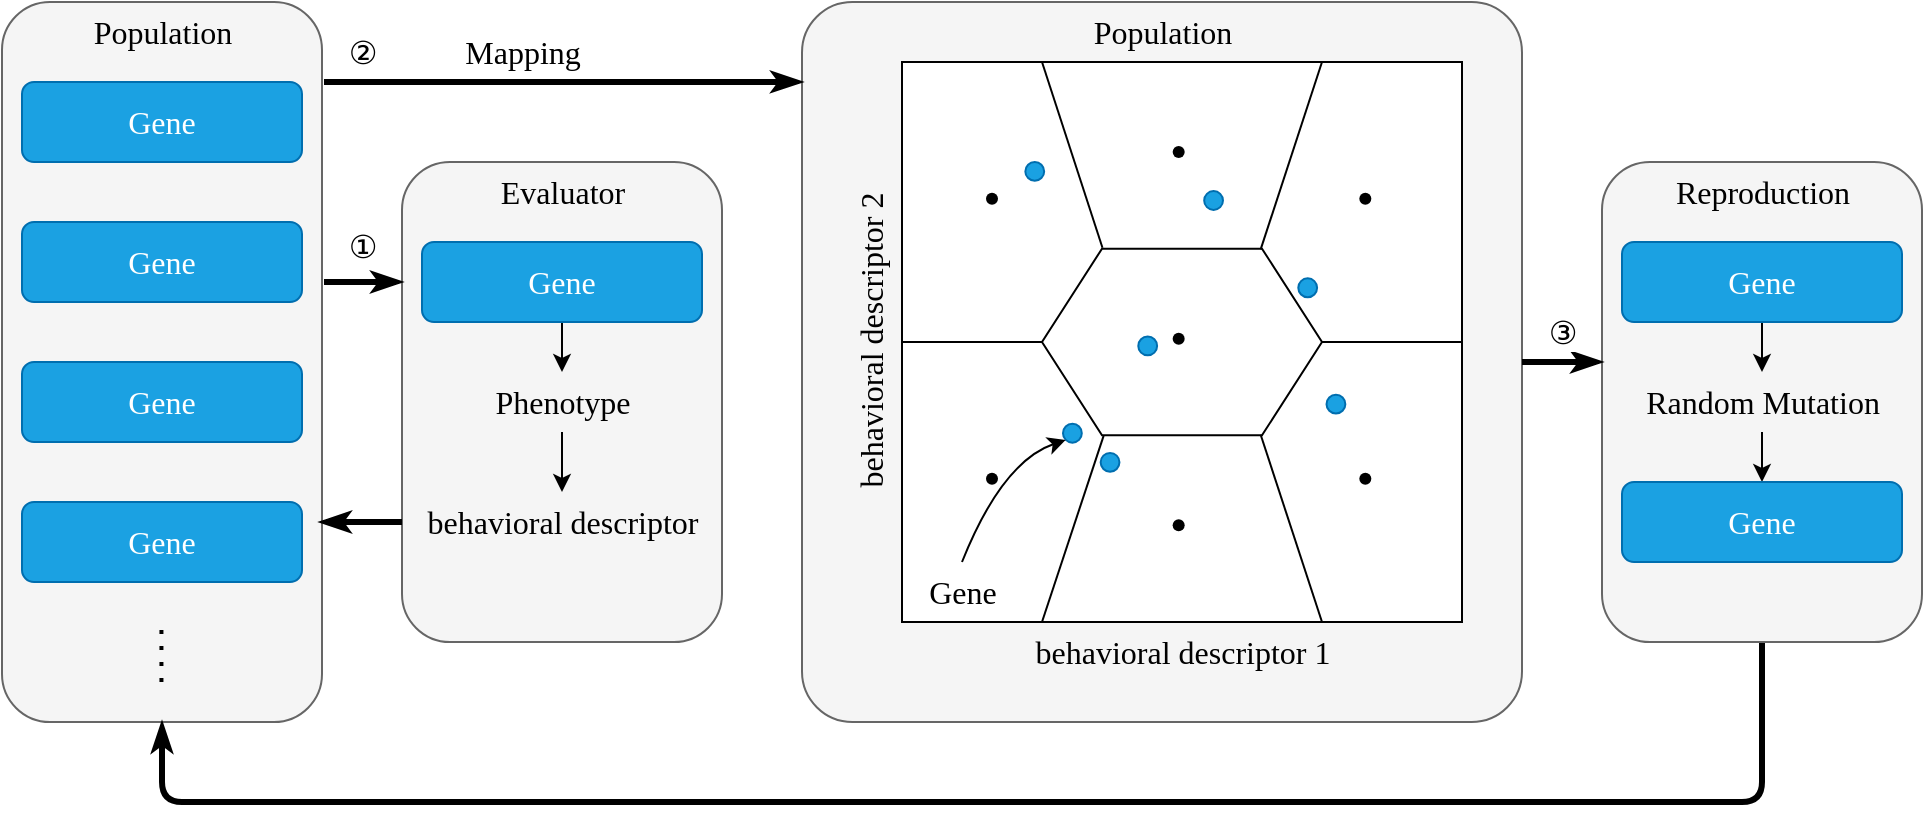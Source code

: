 <mxfile version="25.0.3" pages="6">
  <diagram name="ページ1-1" id="lprVwwkiubusloyos-D7">
    <mxGraphModel dx="984" dy="607" grid="1" gridSize="10" guides="1" tooltips="1" connect="1" arrows="1" fold="1" page="1" pageScale="1" pageWidth="1169" pageHeight="827" background="#ffffff" math="1" shadow="0">
      <root>
        <mxCell id="0" />
        <mxCell id="1" parent="0" />
        <mxCell id="AmI2TDZMlh2ixHtDRbct-19" value="" style="rounded=1;whiteSpace=wrap;html=1;strokeColor=#666666;fontColor=#333333;fillColor=#f5f5f5;arcSize=7;fontFamily=Zen Kaku Gothic New;fontSource=https%3A%2F%2Ffonts.googleapis.com%2Fcss%3Ffamily%3DZen%2BKaku%2BGothic%2BNew;fontSize=16;" parent="1" vertex="1">
          <mxGeometry x="440" y="40" width="360" height="360" as="geometry" />
        </mxCell>
        <mxCell id="AmI2TDZMlh2ixHtDRbct-5" value="" style="rounded=1;whiteSpace=wrap;html=1;strokeColor=#666666;fontColor=#333333;fillColor=#f5f5f5;fontFamily=Zen Kaku Gothic New;fontSource=https%3A%2F%2Ffonts.googleapis.com%2Fcss%3Ffamily%3DZen%2BKaku%2BGothic%2BNew;fontSize=16;" parent="1" vertex="1">
          <mxGeometry x="40" y="40" width="160" height="360" as="geometry" />
        </mxCell>
        <mxCell id="AmI2TDZMlh2ixHtDRbct-6" value="Gene" style="rounded=1;whiteSpace=wrap;html=1;strokeColor=#006EAF;fontColor=#ffffff;fillColor=#1ba1e2;fontFamily=Zen Kaku Gothic New;fontSource=https%3A%2F%2Ffonts.googleapis.com%2Fcss%3Ffamily%3DZen%2BKaku%2BGothic%2BNew;fontSize=16;" parent="1" vertex="1">
          <mxGeometry x="50" y="80" width="140" height="40" as="geometry" />
        </mxCell>
        <mxCell id="AmI2TDZMlh2ixHtDRbct-7" value="Gene" style="rounded=1;whiteSpace=wrap;html=1;strokeColor=#006EAF;fontColor=#ffffff;fillColor=#1ba1e2;fontFamily=Zen Kaku Gothic New;fontSource=https%3A%2F%2Ffonts.googleapis.com%2Fcss%3Ffamily%3DZen%2BKaku%2BGothic%2BNew;fontSize=16;" parent="1" vertex="1">
          <mxGeometry x="50" y="150" width="140" height="40" as="geometry" />
        </mxCell>
        <mxCell id="AmI2TDZMlh2ixHtDRbct-8" value="Gene" style="rounded=1;whiteSpace=wrap;html=1;strokeColor=#006EAF;fontColor=#ffffff;fillColor=#1ba1e2;fontFamily=Zen Kaku Gothic New;fontSource=https%3A%2F%2Ffonts.googleapis.com%2Fcss%3Ffamily%3DZen%2BKaku%2BGothic%2BNew;fontSize=16;" parent="1" vertex="1">
          <mxGeometry x="50" y="220" width="140" height="40" as="geometry" />
        </mxCell>
        <mxCell id="AmI2TDZMlh2ixHtDRbct-9" value="Gene" style="rounded=1;whiteSpace=wrap;html=1;strokeColor=#006EAF;fontColor=#ffffff;fillColor=#1ba1e2;fontFamily=Zen Kaku Gothic New;fontSource=https%3A%2F%2Ffonts.googleapis.com%2Fcss%3Ffamily%3DZen%2BKaku%2BGothic%2BNew;fontSize=16;" parent="1" vertex="1">
          <mxGeometry x="50" y="290" width="140" height="40" as="geometry" />
        </mxCell>
        <mxCell id="AmI2TDZMlh2ixHtDRbct-10" value="Population" style="text;html=1;align=center;verticalAlign=middle;resizable=0;points=[];autosize=1;strokeColor=none;fillColor=none;fontColor=#000000;fontFamily=Zen Kaku Gothic New;fontSource=https%3A%2F%2Ffonts.googleapis.com%2Fcss%3Ffamily%3DZen%2BKaku%2BGothic%2BNew;fontSize=16;" parent="1" vertex="1">
          <mxGeometry x="70" y="40" width="100" height="30" as="geometry" />
        </mxCell>
        <mxCell id="AmI2TDZMlh2ixHtDRbct-11" value="" style="rounded=1;whiteSpace=wrap;html=1;strokeColor=#666666;fontColor=#333333;fillColor=#f5f5f5;fontFamily=Zen Kaku Gothic New;fontSource=https%3A%2F%2Ffonts.googleapis.com%2Fcss%3Ffamily%3DZen%2BKaku%2BGothic%2BNew;fontSize=16;" parent="1" vertex="1">
          <mxGeometry x="240" y="120" width="160" height="240" as="geometry" />
        </mxCell>
        <mxCell id="AmI2TDZMlh2ixHtDRbct-12" value="Evaluator" style="text;html=1;align=center;verticalAlign=middle;resizable=0;points=[];autosize=1;strokeColor=none;fillColor=none;fontColor=#000000;fontFamily=Zen Kaku Gothic New;fontSource=https%3A%2F%2Ffonts.googleapis.com%2Fcss%3Ffamily%3DZen%2BKaku%2BGothic%2BNew;fontSize=16;" parent="1" vertex="1">
          <mxGeometry x="275" y="120" width="90" height="30" as="geometry" />
        </mxCell>
        <mxCell id="AmI2TDZMlh2ixHtDRbct-13" value="" style="edgeStyle=none;html=1;strokeColor=#000000;fontColor=#000000;fontFamily=Zen Kaku Gothic New;fontSource=https%3A%2F%2Ffonts.googleapis.com%2Fcss%3Ffamily%3DZen%2BKaku%2BGothic%2BNew;fontSize=16;" parent="1" source="AmI2TDZMlh2ixHtDRbct-14" target="AmI2TDZMlh2ixHtDRbct-104" edge="1">
          <mxGeometry relative="1" as="geometry" />
        </mxCell>
        <mxCell id="AmI2TDZMlh2ixHtDRbct-14" value="Gene" style="rounded=1;whiteSpace=wrap;html=1;strokeColor=#006EAF;fontColor=#ffffff;fillColor=#1ba1e2;fontFamily=Zen Kaku Gothic New;fontSource=https%3A%2F%2Ffonts.googleapis.com%2Fcss%3Ffamily%3DZen%2BKaku%2BGothic%2BNew;fontSize=16;" parent="1" vertex="1">
          <mxGeometry x="250" y="160" width="140" height="40" as="geometry" />
        </mxCell>
        <mxCell id="AmI2TDZMlh2ixHtDRbct-15" value="" style="endArrow=classicThin;html=1;strokeColor=#000000;fontColor=#000000;entryX=0;entryY=0.25;entryDx=0;entryDy=0;strokeWidth=3;endFill=1;fontFamily=Zen Kaku Gothic New;fontSource=https%3A%2F%2Ffonts.googleapis.com%2Fcss%3Ffamily%3DZen%2BKaku%2BGothic%2BNew;fontSize=16;" parent="1" target="AmI2TDZMlh2ixHtDRbct-11" edge="1">
          <mxGeometry width="50" height="50" relative="1" as="geometry">
            <mxPoint x="201" y="180" as="sourcePoint" />
            <mxPoint x="231" y="180" as="targetPoint" />
          </mxGeometry>
        </mxCell>
        <mxCell id="AmI2TDZMlh2ixHtDRbct-16" value="" style="endArrow=classicThin;html=1;strokeColor=#000000;fontColor=#000000;entryX=0;entryY=0.25;entryDx=0;entryDy=0;exitX=0;exitY=0.75;exitDx=0;exitDy=0;exitPerimeter=0;strokeWidth=3;endFill=1;fontFamily=Zen Kaku Gothic New;fontSource=https%3A%2F%2Ffonts.googleapis.com%2Fcss%3Ffamily%3DZen%2BKaku%2BGothic%2BNew;fontSize=16;" parent="1" source="AmI2TDZMlh2ixHtDRbct-11" edge="1">
          <mxGeometry width="50" height="50" relative="1" as="geometry">
            <mxPoint x="230" y="290" as="sourcePoint" />
            <mxPoint x="199" y="300" as="targetPoint" />
          </mxGeometry>
        </mxCell>
        <mxCell id="AmI2TDZMlh2ixHtDRbct-17" value="" style="endArrow=classicThin;html=1;strokeColor=#000000;fontColor=#000000;entryX=0;entryY=0.111;entryDx=0;entryDy=0;entryPerimeter=0;strokeWidth=3;endFill=1;fontFamily=Zen Kaku Gothic New;fontSource=https%3A%2F%2Ffonts.googleapis.com%2Fcss%3Ffamily%3DZen%2BKaku%2BGothic%2BNew;fontSize=16;" parent="1" target="AmI2TDZMlh2ixHtDRbct-19" edge="1">
          <mxGeometry width="50" height="50" relative="1" as="geometry">
            <mxPoint x="201" y="80" as="sourcePoint" />
            <mxPoint x="400" y="80" as="targetPoint" />
          </mxGeometry>
        </mxCell>
        <mxCell id="AmI2TDZMlh2ixHtDRbct-18" value="Mapping" style="text;html=1;align=center;verticalAlign=middle;resizable=0;points=[];autosize=1;strokeColor=none;fillColor=none;fontColor=#000000;fontFamily=Zen Kaku Gothic New;fontSource=https%3A%2F%2Ffonts.googleapis.com%2Fcss%3Ffamily%3DZen%2BKaku%2BGothic%2BNew;fontSize=16;labelBackgroundColor=default;" parent="1" vertex="1">
          <mxGeometry x="260" y="50" width="80" height="30" as="geometry" />
        </mxCell>
        <mxCell id="AmI2TDZMlh2ixHtDRbct-20" value="Population" style="text;html=1;align=center;verticalAlign=middle;resizable=0;points=[];autosize=1;strokeColor=none;fillColor=none;fontColor=#000000;fontFamily=Zen Kaku Gothic New;fontSource=https%3A%2F%2Ffonts.googleapis.com%2Fcss%3Ffamily%3DZen%2BKaku%2BGothic%2BNew;fontSize=16;" parent="1" vertex="1">
          <mxGeometry x="570" y="40" width="100" height="30" as="geometry" />
        </mxCell>
        <mxCell id="AmI2TDZMlh2ixHtDRbct-94" value="behavioral descriptor 1" style="text;html=1;align=center;verticalAlign=middle;resizable=0;points=[];autosize=1;strokeColor=none;fillColor=none;fontColor=#000000;fontFamily=Zen Kaku Gothic New;fontSource=https%3A%2F%2Ffonts.googleapis.com%2Fcss%3Ffamily%3DZen%2BKaku%2BGothic%2BNew;fontSize=16;" parent="1" vertex="1">
          <mxGeometry x="540" y="350" width="180" height="30" as="geometry" />
        </mxCell>
        <mxCell id="AmI2TDZMlh2ixHtDRbct-95" value="behavioral descriptor 2" style="text;html=1;align=center;verticalAlign=middle;resizable=0;points=[];autosize=1;strokeColor=none;fillColor=none;fontColor=#000000;rotation=-90;fontFamily=Zen Kaku Gothic New;fontSource=https%3A%2F%2Ffonts.googleapis.com%2Fcss%3Ffamily%3DZen%2BKaku%2BGothic%2BNew;fontSize=16;" parent="1" vertex="1">
          <mxGeometry x="384.5" y="195" width="180" height="30" as="geometry" />
        </mxCell>
        <mxCell id="AmI2TDZMlh2ixHtDRbct-103" value="" style="edgeStyle=orthogonalEdgeStyle;html=1;strokeColor=#000000;strokeWidth=1;fontColor=#000000;endArrow=classic;endFill=1;fontFamily=Zen Kaku Gothic New;fontSource=https%3A%2F%2Ffonts.googleapis.com%2Fcss%3Ffamily%3DZen%2BKaku%2BGothic%2BNew;fontSize=16;" parent="1" source="AmI2TDZMlh2ixHtDRbct-104" target="AmI2TDZMlh2ixHtDRbct-114" edge="1">
          <mxGeometry relative="1" as="geometry" />
        </mxCell>
        <mxCell id="AmI2TDZMlh2ixHtDRbct-104" value="Phenotype" style="text;html=1;align=center;verticalAlign=middle;resizable=0;points=[];autosize=1;strokeColor=none;fillColor=none;fontColor=#000000;fontFamily=Zen Kaku Gothic New;fontSource=https%3A%2F%2Ffonts.googleapis.com%2Fcss%3Ffamily%3DZen%2BKaku%2BGothic%2BNew;fontSize=16;" parent="1" vertex="1">
          <mxGeometry x="270" y="225" width="100" height="30" as="geometry" />
        </mxCell>
        <mxCell id="AmI2TDZMlh2ixHtDRbct-105" style="edgeStyle=orthogonalEdgeStyle;html=1;exitX=0.5;exitY=1;exitDx=0;exitDy=0;entryX=0.5;entryY=1;entryDx=0;entryDy=0;strokeColor=#000000;fontColor=#000000;strokeWidth=3;endArrow=classicThin;endFill=1;fontFamily=Zen Kaku Gothic New;fontSource=https%3A%2F%2Ffonts.googleapis.com%2Fcss%3Ffamily%3DZen%2BKaku%2BGothic%2BNew;fontSize=16;" parent="1" source="AmI2TDZMlh2ixHtDRbct-106" target="AmI2TDZMlh2ixHtDRbct-5" edge="1">
          <mxGeometry relative="1" as="geometry">
            <Array as="points">
              <mxPoint x="920" y="440" />
              <mxPoint x="120" y="440" />
            </Array>
          </mxGeometry>
        </mxCell>
        <mxCell id="AmI2TDZMlh2ixHtDRbct-106" value="" style="rounded=1;whiteSpace=wrap;html=1;strokeColor=#666666;fontColor=#333333;fillColor=#f5f5f5;fontFamily=Zen Kaku Gothic New;fontSource=https%3A%2F%2Ffonts.googleapis.com%2Fcss%3Ffamily%3DZen%2BKaku%2BGothic%2BNew;fontSize=16;" parent="1" vertex="1">
          <mxGeometry x="840" y="120" width="160" height="240" as="geometry" />
        </mxCell>
        <mxCell id="AmI2TDZMlh2ixHtDRbct-107" value="Reproduction" style="text;html=1;align=center;verticalAlign=middle;resizable=0;points=[];autosize=1;strokeColor=none;fillColor=none;fontColor=#000000;fontFamily=Zen Kaku Gothic New;fontSource=https%3A%2F%2Ffonts.googleapis.com%2Fcss%3Ffamily%3DZen%2BKaku%2BGothic%2BNew;fontSize=16;" parent="1" vertex="1">
          <mxGeometry x="860" y="120" width="120" height="30" as="geometry" />
        </mxCell>
        <mxCell id="AmI2TDZMlh2ixHtDRbct-108" value="" style="edgeStyle=none;html=1;strokeColor=#000000;fontColor=#000000;fontFamily=Zen Kaku Gothic New;fontSource=https%3A%2F%2Ffonts.googleapis.com%2Fcss%3Ffamily%3DZen%2BKaku%2BGothic%2BNew;fontSize=16;" parent="1" source="AmI2TDZMlh2ixHtDRbct-109" target="AmI2TDZMlh2ixHtDRbct-111" edge="1">
          <mxGeometry relative="1" as="geometry" />
        </mxCell>
        <mxCell id="AmI2TDZMlh2ixHtDRbct-109" value="Gene" style="rounded=1;whiteSpace=wrap;html=1;strokeColor=#006EAF;fontColor=#ffffff;fillColor=#1ba1e2;fontFamily=Zen Kaku Gothic New;fontSource=https%3A%2F%2Ffonts.googleapis.com%2Fcss%3Ffamily%3DZen%2BKaku%2BGothic%2BNew;fontSize=16;" parent="1" vertex="1">
          <mxGeometry x="850" y="160" width="140" height="40" as="geometry" />
        </mxCell>
        <mxCell id="AmI2TDZMlh2ixHtDRbct-110" value="" style="edgeStyle=none;html=1;strokeColor=#000000;fontColor=#000000;fontFamily=Zen Kaku Gothic New;fontSource=https%3A%2F%2Ffonts.googleapis.com%2Fcss%3Ffamily%3DZen%2BKaku%2BGothic%2BNew;fontSize=16;" parent="1" source="AmI2TDZMlh2ixHtDRbct-111" target="AmI2TDZMlh2ixHtDRbct-112" edge="1">
          <mxGeometry relative="1" as="geometry" />
        </mxCell>
        <mxCell id="AmI2TDZMlh2ixHtDRbct-111" value="Random Mutation" style="text;html=1;align=center;verticalAlign=middle;resizable=0;points=[];autosize=1;strokeColor=none;fillColor=none;fontColor=#000000;fontFamily=Zen Kaku Gothic New;fontSource=https%3A%2F%2Ffonts.googleapis.com%2Fcss%3Ffamily%3DZen%2BKaku%2BGothic%2BNew;fontSize=16;" parent="1" vertex="1">
          <mxGeometry x="845" y="225" width="150" height="30" as="geometry" />
        </mxCell>
        <mxCell id="AmI2TDZMlh2ixHtDRbct-112" value="Gene" style="rounded=1;whiteSpace=wrap;html=1;strokeColor=#006EAF;fontColor=#ffffff;fillColor=#1ba1e2;fontFamily=Zen Kaku Gothic New;fontSource=https%3A%2F%2Ffonts.googleapis.com%2Fcss%3Ffamily%3DZen%2BKaku%2BGothic%2BNew;fontSize=16;" parent="1" vertex="1">
          <mxGeometry x="850" y="280" width="140" height="40" as="geometry" />
        </mxCell>
        <mxCell id="AmI2TDZMlh2ixHtDRbct-113" value="" style="endArrow=classicThin;html=1;strokeColor=#000000;fontColor=#000000;exitX=1;exitY=0.5;exitDx=0;exitDy=0;strokeWidth=3;endFill=1;fontFamily=Zen Kaku Gothic New;fontSource=https%3A%2F%2Ffonts.googleapis.com%2Fcss%3Ffamily%3DZen%2BKaku%2BGothic%2BNew;fontSize=16;" parent="1" source="AmI2TDZMlh2ixHtDRbct-19" edge="1">
          <mxGeometry width="50" height="50" relative="1" as="geometry">
            <mxPoint x="810" y="220" as="sourcePoint" />
            <mxPoint x="840" y="220" as="targetPoint" />
          </mxGeometry>
        </mxCell>
        <mxCell id="AmI2TDZMlh2ixHtDRbct-114" value="behavioral descriptor" style="text;html=1;align=center;verticalAlign=middle;resizable=0;points=[];autosize=1;strokeColor=none;fillColor=none;fontColor=#000000;fontFamily=Zen Kaku Gothic New;fontSource=https%3A%2F%2Ffonts.googleapis.com%2Fcss%3Ffamily%3DZen%2BKaku%2BGothic%2BNew;fontSize=16;" parent="1" vertex="1">
          <mxGeometry x="235" y="285" width="170" height="30" as="geometry" />
        </mxCell>
        <mxCell id="AmI2TDZMlh2ixHtDRbct-115" value="&lt;font style=&quot;font-size: 16px;&quot; color=&quot;#000000&quot;&gt;①&lt;/font&gt;" style="text;html=1;align=center;verticalAlign=middle;resizable=0;points=[];autosize=1;strokeColor=none;fillColor=none;fontFamily=Zen Kaku Gothic New;fontSource=https%3A%2F%2Ffonts.googleapis.com%2Fcss%3Ffamily%3DZen%2BKaku%2BGothic%2BNew;fontSize=16;labelBackgroundColor=default;" parent="1" vertex="1">
          <mxGeometry x="200" y="147" width="40" height="30" as="geometry" />
        </mxCell>
        <mxCell id="AmI2TDZMlh2ixHtDRbct-116" value="&lt;font color=&quot;#000000&quot; style=&quot;font-size: 16px;&quot;&gt;&lt;span style=&quot;font-size: 16px;&quot;&gt;②&lt;/span&gt;&lt;/font&gt;" style="text;html=1;align=center;verticalAlign=middle;resizable=0;points=[];autosize=1;strokeColor=none;fillColor=none;fontFamily=Zen Kaku Gothic New;fontSource=https%3A%2F%2Ffonts.googleapis.com%2Fcss%3Ffamily%3DZen%2BKaku%2BGothic%2BNew;fontSize=16;labelBackgroundColor=default;" parent="1" vertex="1">
          <mxGeometry x="200" y="50" width="40" height="30" as="geometry" />
        </mxCell>
        <mxCell id="AmI2TDZMlh2ixHtDRbct-117" value="&lt;font color=&quot;#000000&quot; style=&quot;font-size: 16px;&quot;&gt;&lt;span style=&quot;font-size: 16px;&quot;&gt;③&lt;/span&gt;&lt;/font&gt;" style="text;html=1;align=center;verticalAlign=middle;resizable=0;points=[];autosize=1;strokeColor=none;fillColor=none;fontFamily=Zen Kaku Gothic New;fontSource=https%3A%2F%2Ffonts.googleapis.com%2Fcss%3Ffamily%3DZen%2BKaku%2BGothic%2BNew;fontSize=16;labelBackgroundColor=default;" parent="1" vertex="1">
          <mxGeometry x="800" y="190" width="40" height="30" as="geometry" />
        </mxCell>
        <mxCell id="sKkcXG0xMGGeDzHZdI8c-20" value="" style="group;fontFamily=Zen Kaku Gothic New;fontSource=https%3A%2F%2Ffonts.googleapis.com%2Fcss%3Ffamily%3DZen%2BKaku%2BGothic%2BNew;fontSize=16;" parent="1" vertex="1" connectable="0">
          <mxGeometry x="490" y="70" width="280" height="280" as="geometry" />
        </mxCell>
        <mxCell id="sKkcXG0xMGGeDzHZdI8c-21" value="" style="rounded=0;whiteSpace=wrap;html=1;fillColor=#FFFFFF;strokeColor=#000000;fontFamily=Zen Kaku Gothic New;fontSource=https%3A%2F%2Ffonts.googleapis.com%2Fcss%3Ffamily%3DZen%2BKaku%2BGothic%2BNew;fontSize=16;" parent="sKkcXG0xMGGeDzHZdI8c-20" vertex="1">
          <mxGeometry width="280" height="280" as="geometry" />
        </mxCell>
        <mxCell id="sKkcXG0xMGGeDzHZdI8c-22" value="" style="shape=hexagon;perimeter=hexagonPerimeter2;whiteSpace=wrap;html=1;fixedSize=1;fillColor=none;strokeColor=#000000;size=30;fontFamily=Zen Kaku Gothic New;fontSource=https%3A%2F%2Ffonts.googleapis.com%2Fcss%3Ffamily%3DZen%2BKaku%2BGothic%2BNew;fontSize=16;" parent="sKkcXG0xMGGeDzHZdI8c-20" vertex="1">
          <mxGeometry x="70" y="93.333" width="140" height="93.333" as="geometry" />
        </mxCell>
        <mxCell id="sKkcXG0xMGGeDzHZdI8c-23" value="" style="endArrow=none;html=1;strokeColor=#000000;exitX=0.216;exitY=-0.005;exitDx=0;exitDy=0;exitPerimeter=0;entryX=0.25;entryY=0;entryDx=0;entryDy=0;fontFamily=Zen Kaku Gothic New;fontSource=https%3A%2F%2Ffonts.googleapis.com%2Fcss%3Ffamily%3DZen%2BKaku%2BGothic%2BNew;fontSize=16;" parent="sKkcXG0xMGGeDzHZdI8c-20" source="sKkcXG0xMGGeDzHZdI8c-22" target="sKkcXG0xMGGeDzHZdI8c-21" edge="1">
          <mxGeometry width="50" height="50" relative="1" as="geometry">
            <mxPoint x="93.38" y="93.147" as="sourcePoint" />
            <mxPoint y="-1.326e-13" as="targetPoint" />
          </mxGeometry>
        </mxCell>
        <mxCell id="sKkcXG0xMGGeDzHZdI8c-24" value="" style="endArrow=none;html=1;strokeColor=#000000;exitX=0.781;exitY=0.004;exitDx=0;exitDy=0;exitPerimeter=0;entryX=0.75;entryY=0;entryDx=0;entryDy=0;fontFamily=Zen Kaku Gothic New;fontSource=https%3A%2F%2Ffonts.googleapis.com%2Fcss%3Ffamily%3DZen%2BKaku%2BGothic%2BNew;fontSize=16;" parent="sKkcXG0xMGGeDzHZdI8c-20" source="sKkcXG0xMGGeDzHZdI8c-22" target="sKkcXG0xMGGeDzHZdI8c-21" edge="1">
          <mxGeometry width="50" height="50" relative="1" as="geometry">
            <mxPoint x="175" y="93.333" as="sourcePoint" />
            <mxPoint x="210" as="targetPoint" />
          </mxGeometry>
        </mxCell>
        <mxCell id="sKkcXG0xMGGeDzHZdI8c-25" value="" style="endArrow=none;html=1;strokeColor=#000000;entryX=0.781;entryY=0.997;entryDx=0;entryDy=0;exitX=0.75;exitY=1;exitDx=0;exitDy=0;fontFamily=Zen Kaku Gothic New;fontSource=https%3A%2F%2Ffonts.googleapis.com%2Fcss%3Ffamily%3DZen%2BKaku%2BGothic%2BNew;fontSize=16;entryPerimeter=0;" parent="sKkcXG0xMGGeDzHZdI8c-20" source="sKkcXG0xMGGeDzHZdI8c-21" target="sKkcXG0xMGGeDzHZdI8c-22" edge="1">
          <mxGeometry width="50" height="50" relative="1" as="geometry">
            <mxPoint x="210" y="280" as="sourcePoint" />
            <mxPoint x="175" y="186.667" as="targetPoint" />
          </mxGeometry>
        </mxCell>
        <mxCell id="sKkcXG0xMGGeDzHZdI8c-26" value="" style="endArrow=none;html=1;strokeColor=#000000;entryX=0.22;entryY=1.003;entryDx=0;entryDy=0;exitX=0.25;exitY=1;exitDx=0;exitDy=0;fontFamily=Zen Kaku Gothic New;fontSource=https%3A%2F%2Ffonts.googleapis.com%2Fcss%3Ffamily%3DZen%2BKaku%2BGothic%2BNew;fontSize=16;entryPerimeter=0;" parent="sKkcXG0xMGGeDzHZdI8c-20" source="sKkcXG0xMGGeDzHZdI8c-21" target="sKkcXG0xMGGeDzHZdI8c-22" edge="1">
          <mxGeometry width="50" height="50" relative="1" as="geometry">
            <mxPoint x="70" y="280" as="sourcePoint" />
            <mxPoint x="105" y="186.667" as="targetPoint" />
          </mxGeometry>
        </mxCell>
        <mxCell id="sKkcXG0xMGGeDzHZdI8c-27" value="" style="endArrow=none;html=1;strokeColor=#000000;entryX=0;entryY=0.5;entryDx=0;entryDy=0;exitX=0;exitY=0.5;exitDx=0;exitDy=0;fontFamily=Zen Kaku Gothic New;fontSource=https%3A%2F%2Ffonts.googleapis.com%2Fcss%3Ffamily%3DZen%2BKaku%2BGothic%2BNew;fontSize=16;" parent="sKkcXG0xMGGeDzHZdI8c-20" source="sKkcXG0xMGGeDzHZdI8c-21" target="sKkcXG0xMGGeDzHZdI8c-22" edge="1">
          <mxGeometry width="50" height="50" relative="1" as="geometry">
            <mxPoint x="29.167" y="256.667" as="sourcePoint" />
            <mxPoint x="64.167" y="163.333" as="targetPoint" />
          </mxGeometry>
        </mxCell>
        <mxCell id="sKkcXG0xMGGeDzHZdI8c-28" value="" style="endArrow=none;html=1;strokeColor=#000000;entryX=1;entryY=0.5;entryDx=0;entryDy=0;exitX=1;exitY=0.5;exitDx=0;exitDy=0;fontFamily=Zen Kaku Gothic New;fontSource=https%3A%2F%2Ffonts.googleapis.com%2Fcss%3Ffamily%3DZen%2BKaku%2BGothic%2BNew;fontSize=16;" parent="sKkcXG0xMGGeDzHZdI8c-20" source="sKkcXG0xMGGeDzHZdI8c-22" target="sKkcXG0xMGGeDzHZdI8c-21" edge="1">
          <mxGeometry width="50" height="50" relative="1" as="geometry">
            <mxPoint x="11.667" y="151.667" as="sourcePoint" />
            <mxPoint x="81.667" y="151.667" as="targetPoint" />
          </mxGeometry>
        </mxCell>
        <mxCell id="sKkcXG0xMGGeDzHZdI8c-29" value="" style="shape=waypoint;sketch=0;fillStyle=solid;size=6;pointerEvents=1;points=[];fillColor=none;resizable=0;rotatable=0;perimeter=centerPerimeter;snapToPoint=1;strokeColor=#000000;fontFamily=Zen Kaku Gothic New;fontSource=https%3A%2F%2Ffonts.googleapis.com%2Fcss%3Ffamily%3DZen%2BKaku%2BGothic%2BNew;fontSize=16;" parent="sKkcXG0xMGGeDzHZdI8c-20" vertex="1">
          <mxGeometry x="128.333" y="128.333" width="20" height="20" as="geometry" />
        </mxCell>
        <mxCell id="sKkcXG0xMGGeDzHZdI8c-30" value="" style="shape=waypoint;sketch=0;fillStyle=solid;size=6;pointerEvents=1;points=[];fillColor=none;resizable=0;rotatable=0;perimeter=centerPerimeter;snapToPoint=1;strokeColor=#000000;fontFamily=Zen Kaku Gothic New;fontSource=https%3A%2F%2Ffonts.googleapis.com%2Fcss%3Ffamily%3DZen%2BKaku%2BGothic%2BNew;fontSize=16;" parent="sKkcXG0xMGGeDzHZdI8c-20" vertex="1">
          <mxGeometry x="128.333" y="221.667" width="20" height="20" as="geometry" />
        </mxCell>
        <mxCell id="sKkcXG0xMGGeDzHZdI8c-31" value="" style="shape=waypoint;sketch=0;fillStyle=solid;size=6;pointerEvents=1;points=[];fillColor=none;resizable=0;rotatable=0;perimeter=centerPerimeter;snapToPoint=1;strokeColor=#000000;fontFamily=Zen Kaku Gothic New;fontSource=https%3A%2F%2Ffonts.googleapis.com%2Fcss%3Ffamily%3DZen%2BKaku%2BGothic%2BNew;fontSize=16;" parent="sKkcXG0xMGGeDzHZdI8c-20" vertex="1">
          <mxGeometry x="128.333" y="35" width="20" height="20" as="geometry" />
        </mxCell>
        <mxCell id="sKkcXG0xMGGeDzHZdI8c-32" value="" style="shape=waypoint;sketch=0;fillStyle=solid;size=6;pointerEvents=1;points=[];fillColor=none;resizable=0;rotatable=0;perimeter=centerPerimeter;snapToPoint=1;strokeColor=#000000;fontFamily=Zen Kaku Gothic New;fontSource=https%3A%2F%2Ffonts.googleapis.com%2Fcss%3Ffamily%3DZen%2BKaku%2BGothic%2BNew;fontSize=16;" parent="sKkcXG0xMGGeDzHZdI8c-20" vertex="1">
          <mxGeometry x="221.667" y="58.333" width="20" height="20" as="geometry" />
        </mxCell>
        <mxCell id="sKkcXG0xMGGeDzHZdI8c-33" value="" style="shape=waypoint;sketch=0;fillStyle=solid;size=6;pointerEvents=1;points=[];fillColor=none;resizable=0;rotatable=0;perimeter=centerPerimeter;snapToPoint=1;strokeColor=#000000;fontFamily=Zen Kaku Gothic New;fontSource=https%3A%2F%2Ffonts.googleapis.com%2Fcss%3Ffamily%3DZen%2BKaku%2BGothic%2BNew;fontSize=16;" parent="sKkcXG0xMGGeDzHZdI8c-20" vertex="1">
          <mxGeometry x="35" y="58.333" width="20" height="20" as="geometry" />
        </mxCell>
        <mxCell id="sKkcXG0xMGGeDzHZdI8c-34" value="" style="shape=waypoint;sketch=0;fillStyle=solid;size=6;pointerEvents=1;points=[];fillColor=none;resizable=0;rotatable=0;perimeter=centerPerimeter;snapToPoint=1;strokeColor=#000000;fontFamily=Zen Kaku Gothic New;fontSource=https%3A%2F%2Ffonts.googleapis.com%2Fcss%3Ffamily%3DZen%2BKaku%2BGothic%2BNew;fontSize=16;" parent="sKkcXG0xMGGeDzHZdI8c-20" vertex="1">
          <mxGeometry x="221.667" y="198.333" width="20" height="20" as="geometry" />
        </mxCell>
        <mxCell id="sKkcXG0xMGGeDzHZdI8c-35" value="" style="shape=waypoint;sketch=0;fillStyle=solid;size=6;pointerEvents=1;points=[];fillColor=none;resizable=0;rotatable=0;perimeter=centerPerimeter;snapToPoint=1;strokeColor=#000000;fontFamily=Zen Kaku Gothic New;fontSource=https%3A%2F%2Ffonts.googleapis.com%2Fcss%3Ffamily%3DZen%2BKaku%2BGothic%2BNew;fontSize=16;" parent="sKkcXG0xMGGeDzHZdI8c-20" vertex="1">
          <mxGeometry x="35" y="198.333" width="20" height="20" as="geometry" />
        </mxCell>
        <mxCell id="AzO9YY2vHy6fSs-a4slP-8" value="" style="group" vertex="1" connectable="0" parent="sKkcXG0xMGGeDzHZdI8c-20">
          <mxGeometry x="61.67" y="50" width="160" height="160" as="geometry" />
        </mxCell>
        <mxCell id="AzO9YY2vHy6fSs-a4slP-1" value="" style="ellipse;whiteSpace=wrap;html=1;aspect=fixed;strokeColor=#006eaf;fillColor=#1aa1e2;fontFamily=Zen Kaku Gothic New;fontSource=https%3A%2F%2Ffonts.googleapis.com%2Fcss%3Ffamily%3DZen%2BKaku%2BGothic%2BNew;fontSize=16;" vertex="1" parent="AzO9YY2vHy6fSs-a4slP-8">
          <mxGeometry x="18.824" y="130.909" width="9.412" height="9.412" as="geometry" />
        </mxCell>
        <mxCell id="AzO9YY2vHy6fSs-a4slP-2" value="" style="ellipse;whiteSpace=wrap;html=1;aspect=fixed;strokeColor=#006eaf;fillColor=#1aa1e2;fontFamily=Zen Kaku Gothic New;fontSource=https%3A%2F%2Ffonts.googleapis.com%2Fcss%3Ffamily%3DZen%2BKaku%2BGothic%2BNew;fontSize=16;" vertex="1" parent="AzO9YY2vHy6fSs-a4slP-8">
          <mxGeometry x="37.647" y="145.455" width="9.412" height="9.412" as="geometry" />
        </mxCell>
        <mxCell id="AzO9YY2vHy6fSs-a4slP-3" value="" style="ellipse;whiteSpace=wrap;html=1;aspect=fixed;strokeColor=#006eaf;fillColor=#1aa1e2;fontFamily=Zen Kaku Gothic New;fontSource=https%3A%2F%2Ffonts.googleapis.com%2Fcss%3Ffamily%3DZen%2BKaku%2BGothic%2BNew;fontSize=16;" vertex="1" parent="AzO9YY2vHy6fSs-a4slP-8">
          <mxGeometry x="56.471" y="87.273" width="9.412" height="9.412" as="geometry" />
        </mxCell>
        <mxCell id="AzO9YY2vHy6fSs-a4slP-4" value="" style="ellipse;whiteSpace=wrap;html=1;aspect=fixed;strokeColor=#006eaf;fillColor=#1aa1e2;fontFamily=Zen Kaku Gothic New;fontSource=https%3A%2F%2Ffonts.googleapis.com%2Fcss%3Ffamily%3DZen%2BKaku%2BGothic%2BNew;fontSize=16;" vertex="1" parent="AzO9YY2vHy6fSs-a4slP-8">
          <mxGeometry width="9.412" height="9.412" as="geometry" />
        </mxCell>
        <mxCell id="AzO9YY2vHy6fSs-a4slP-5" value="" style="ellipse;whiteSpace=wrap;html=1;aspect=fixed;strokeColor=#006eaf;fillColor=#1aa1e2;fontFamily=Zen Kaku Gothic New;fontSource=https%3A%2F%2Ffonts.googleapis.com%2Fcss%3Ffamily%3DZen%2BKaku%2BGothic%2BNew;fontSize=16;" vertex="1" parent="AzO9YY2vHy6fSs-a4slP-8">
          <mxGeometry x="150.588" y="116.364" width="9.412" height="9.412" as="geometry" />
        </mxCell>
        <mxCell id="AzO9YY2vHy6fSs-a4slP-6" value="" style="ellipse;whiteSpace=wrap;html=1;aspect=fixed;strokeColor=#006eaf;fillColor=#1aa1e2;fontFamily=Zen Kaku Gothic New;fontSource=https%3A%2F%2Ffonts.googleapis.com%2Fcss%3Ffamily%3DZen%2BKaku%2BGothic%2BNew;fontSize=16;" vertex="1" parent="AzO9YY2vHy6fSs-a4slP-8">
          <mxGeometry x="136.471" y="58.182" width="9.412" height="9.412" as="geometry" />
        </mxCell>
        <mxCell id="AzO9YY2vHy6fSs-a4slP-7" value="" style="ellipse;whiteSpace=wrap;html=1;aspect=fixed;strokeColor=#006eaf;fillColor=#1aa1e2;fontFamily=Zen Kaku Gothic New;fontSource=https%3A%2F%2Ffonts.googleapis.com%2Fcss%3Ffamily%3DZen%2BKaku%2BGothic%2BNew;fontSize=16;" vertex="1" parent="AzO9YY2vHy6fSs-a4slP-8">
          <mxGeometry x="89.412" y="14.545" width="9.412" height="9.412" as="geometry" />
        </mxCell>
        <mxCell id="I-d8r_mSXxSSGVaw-haM-1" value="" style="endArrow=none;dashed=1;html=1;dashPattern=1 3;strokeWidth=2;" edge="1" parent="1">
          <mxGeometry width="50" height="50" relative="1" as="geometry">
            <mxPoint x="119.72" y="380" as="sourcePoint" />
            <mxPoint x="119.72" y="350" as="targetPoint" />
          </mxGeometry>
        </mxCell>
        <mxCell id="HeRXTuPEE1sHEuoFpevL-1" value="" style="curved=1;endArrow=classic;html=1;entryX=0;entryY=1;entryDx=0;entryDy=0;exitX=0.5;exitY=0;exitDx=0;exitDy=0;exitPerimeter=0;" edge="1" parent="1" source="HeRXTuPEE1sHEuoFpevL-2" target="AzO9YY2vHy6fSs-a4slP-1">
          <mxGeometry width="50" height="50" relative="1" as="geometry">
            <mxPoint x="530" y="410" as="sourcePoint" />
            <mxPoint x="460" y="360" as="targetPoint" />
            <Array as="points">
              <mxPoint x="540" y="270" />
            </Array>
          </mxGeometry>
        </mxCell>
        <mxCell id="HeRXTuPEE1sHEuoFpevL-2" value="Gene" style="text;html=1;align=center;verticalAlign=middle;resizable=0;points=[];autosize=1;strokeColor=none;fillColor=none;fontFamily=Zen Kaku Gothic New;fontSource=https%3A%2F%2Ffonts.googleapis.com%2Fcss%3Ffamily%3DZen%2BKaku%2BGothic%2BNew;fontSize=16;" vertex="1" parent="1">
          <mxGeometry x="490" y="320" width="60" height="30" as="geometry" />
        </mxCell>
      </root>
    </mxGraphModel>
  </diagram>
  <diagram name="ページ1-2" id="kPta6GBH3CYY1TpEcQDX">
    <mxGraphModel dx="796" dy="491" grid="1" gridSize="10" guides="1" tooltips="1" connect="1" arrows="1" fold="1" page="1" pageScale="1" pageWidth="1169" pageHeight="827" background="#ffffff" math="1" shadow="0">
      <root>
        <mxCell id="PBR0tPxKQpS7LrOiqTSG-0" />
        <mxCell id="PBR0tPxKQpS7LrOiqTSG-1" parent="PBR0tPxKQpS7LrOiqTSG-0" />
        <mxCell id="PBR0tPxKQpS7LrOiqTSG-23" value="" style="rounded=1;whiteSpace=wrap;html=1;strokeColor=#666666;fontColor=#333333;fillColor=#f5f5f5;fontFamily=Zen Kaku Gothic New;fontSource=https%3A%2F%2Ffonts.googleapis.com%2Fcss%3Ffamily%3DZen%2BKaku%2BGothic%2BNew;fontSize=16;" parent="PBR0tPxKQpS7LrOiqTSG-1" vertex="1">
          <mxGeometry x="840" y="40" width="160" height="360" as="geometry" />
        </mxCell>
        <mxCell id="XB0rcf6_quirMZf7btpj-17" value="" style="shape=ext;double=1;rounded=1;whiteSpace=wrap;html=1;labelBackgroundColor=default;fontSize=16;" parent="PBR0tPxKQpS7LrOiqTSG-1" vertex="1">
          <mxGeometry x="850" y="140" width="140" height="160" as="geometry" />
        </mxCell>
        <mxCell id="PBR0tPxKQpS7LrOiqTSG-2" value="" style="rounded=1;whiteSpace=wrap;html=1;strokeColor=#666666;fontColor=#333333;fillColor=#f5f5f5;arcSize=7;fontFamily=Zen Kaku Gothic New;fontSource=https%3A%2F%2Ffonts.googleapis.com%2Fcss%3Ffamily%3DZen%2BKaku%2BGothic%2BNew;fontSize=16;" parent="PBR0tPxKQpS7LrOiqTSG-1" vertex="1">
          <mxGeometry x="440" y="40" width="360" height="360" as="geometry" />
        </mxCell>
        <mxCell id="PBR0tPxKQpS7LrOiqTSG-3" value="" style="rounded=1;whiteSpace=wrap;html=1;strokeColor=#666666;fontColor=#333333;fillColor=#f5f5f5;fontFamily=Zen Kaku Gothic New;fontSource=https%3A%2F%2Ffonts.googleapis.com%2Fcss%3Ffamily%3DZen%2BKaku%2BGothic%2BNew;fontSize=16;" parent="PBR0tPxKQpS7LrOiqTSG-1" vertex="1">
          <mxGeometry x="40" y="40" width="160" height="360" as="geometry" />
        </mxCell>
        <mxCell id="PBR0tPxKQpS7LrOiqTSG-4" value="Gene" style="rounded=1;whiteSpace=wrap;html=1;strokeColor=#006EAF;fontColor=#ffffff;fillColor=#1ba1e2;fontFamily=Zen Kaku Gothic New;fontSource=https%3A%2F%2Ffonts.googleapis.com%2Fcss%3Ffamily%3DZen%2BKaku%2BGothic%2BNew;fontSize=16;" parent="PBR0tPxKQpS7LrOiqTSG-1" vertex="1">
          <mxGeometry x="50" y="80" width="140" height="40" as="geometry" />
        </mxCell>
        <mxCell id="PBR0tPxKQpS7LrOiqTSG-5" value="Gene" style="rounded=1;whiteSpace=wrap;html=1;strokeColor=#006EAF;fontColor=#ffffff;fillColor=#1ba1e2;fontFamily=Zen Kaku Gothic New;fontSource=https%3A%2F%2Ffonts.googleapis.com%2Fcss%3Ffamily%3DZen%2BKaku%2BGothic%2BNew;fontSize=16;" parent="PBR0tPxKQpS7LrOiqTSG-1" vertex="1">
          <mxGeometry x="50" y="150" width="140" height="40" as="geometry" />
        </mxCell>
        <mxCell id="PBR0tPxKQpS7LrOiqTSG-6" value="Gene" style="rounded=1;whiteSpace=wrap;html=1;strokeColor=#006EAF;fontColor=#ffffff;fillColor=#1ba1e2;fontFamily=Zen Kaku Gothic New;fontSource=https%3A%2F%2Ffonts.googleapis.com%2Fcss%3Ffamily%3DZen%2BKaku%2BGothic%2BNew;fontSize=16;" parent="PBR0tPxKQpS7LrOiqTSG-1" vertex="1">
          <mxGeometry x="50" y="220" width="140" height="40" as="geometry" />
        </mxCell>
        <mxCell id="PBR0tPxKQpS7LrOiqTSG-7" value="Gene" style="rounded=1;whiteSpace=wrap;html=1;strokeColor=#006EAF;fontColor=#ffffff;fillColor=#1ba1e2;fontFamily=Zen Kaku Gothic New;fontSource=https%3A%2F%2Ffonts.googleapis.com%2Fcss%3Ffamily%3DZen%2BKaku%2BGothic%2BNew;fontSize=16;" parent="PBR0tPxKQpS7LrOiqTSG-1" vertex="1">
          <mxGeometry x="50" y="290" width="140" height="40" as="geometry" />
        </mxCell>
        <mxCell id="PBR0tPxKQpS7LrOiqTSG-8" value="Population" style="text;html=1;align=center;verticalAlign=middle;resizable=0;points=[];autosize=1;strokeColor=none;fillColor=none;fontColor=#000000;fontFamily=Zen Kaku Gothic New;fontSource=https%3A%2F%2Ffonts.googleapis.com%2Fcss%3Ffamily%3DZen%2BKaku%2BGothic%2BNew;fontSize=16;" parent="PBR0tPxKQpS7LrOiqTSG-1" vertex="1">
          <mxGeometry x="70" y="40" width="100" height="30" as="geometry" />
        </mxCell>
        <mxCell id="PBR0tPxKQpS7LrOiqTSG-9" value="" style="rounded=1;whiteSpace=wrap;html=1;strokeColor=#666666;fontColor=#333333;fillColor=#f5f5f5;fontFamily=Zen Kaku Gothic New;fontSource=https%3A%2F%2Ffonts.googleapis.com%2Fcss%3Ffamily%3DZen%2BKaku%2BGothic%2BNew;fontSize=16;" parent="PBR0tPxKQpS7LrOiqTSG-1" vertex="1">
          <mxGeometry x="240" y="120" width="160" height="240" as="geometry" />
        </mxCell>
        <mxCell id="PBR0tPxKQpS7LrOiqTSG-10" value="Evaluator" style="text;html=1;align=center;verticalAlign=middle;resizable=0;points=[];autosize=1;strokeColor=none;fillColor=none;fontColor=#000000;fontFamily=Zen Kaku Gothic New;fontSource=https%3A%2F%2Ffonts.googleapis.com%2Fcss%3Ffamily%3DZen%2BKaku%2BGothic%2BNew;fontSize=16;" parent="PBR0tPxKQpS7LrOiqTSG-1" vertex="1">
          <mxGeometry x="275" y="120" width="90" height="30" as="geometry" />
        </mxCell>
        <mxCell id="PBR0tPxKQpS7LrOiqTSG-11" value="" style="edgeStyle=none;html=1;strokeColor=#000000;fontColor=#000000;fontFamily=Zen Kaku Gothic New;fontSource=https%3A%2F%2Ffonts.googleapis.com%2Fcss%3Ffamily%3DZen%2BKaku%2BGothic%2BNew;fontSize=16;" parent="PBR0tPxKQpS7LrOiqTSG-1" source="PBR0tPxKQpS7LrOiqTSG-12" target="PBR0tPxKQpS7LrOiqTSG-21" edge="1">
          <mxGeometry relative="1" as="geometry" />
        </mxCell>
        <mxCell id="PBR0tPxKQpS7LrOiqTSG-12" value="Gene" style="rounded=1;whiteSpace=wrap;html=1;strokeColor=#006EAF;fontColor=#ffffff;fillColor=#1ba1e2;fontFamily=Zen Kaku Gothic New;fontSource=https%3A%2F%2Ffonts.googleapis.com%2Fcss%3Ffamily%3DZen%2BKaku%2BGothic%2BNew;fontSize=16;" parent="PBR0tPxKQpS7LrOiqTSG-1" vertex="1">
          <mxGeometry x="250" y="160" width="140" height="40" as="geometry" />
        </mxCell>
        <mxCell id="PBR0tPxKQpS7LrOiqTSG-13" value="" style="endArrow=classicThin;html=1;strokeColor=#000000;fontColor=#000000;entryX=0;entryY=0.25;entryDx=0;entryDy=0;strokeWidth=3;endFill=1;fontFamily=Zen Kaku Gothic New;fontSource=https%3A%2F%2Ffonts.googleapis.com%2Fcss%3Ffamily%3DZen%2BKaku%2BGothic%2BNew;fontSize=16;" parent="PBR0tPxKQpS7LrOiqTSG-1" target="PBR0tPxKQpS7LrOiqTSG-9" edge="1">
          <mxGeometry width="50" height="50" relative="1" as="geometry">
            <mxPoint x="201" y="180" as="sourcePoint" />
            <mxPoint x="231" y="180" as="targetPoint" />
          </mxGeometry>
        </mxCell>
        <mxCell id="PBR0tPxKQpS7LrOiqTSG-14" value="" style="endArrow=classicThin;html=1;strokeColor=#000000;fontColor=#000000;entryX=0;entryY=0.25;entryDx=0;entryDy=0;exitX=0;exitY=0.75;exitDx=0;exitDy=0;exitPerimeter=0;strokeWidth=3;endFill=1;fontFamily=Zen Kaku Gothic New;fontSource=https%3A%2F%2Ffonts.googleapis.com%2Fcss%3Ffamily%3DZen%2BKaku%2BGothic%2BNew;fontSize=16;" parent="PBR0tPxKQpS7LrOiqTSG-1" source="PBR0tPxKQpS7LrOiqTSG-9" edge="1">
          <mxGeometry width="50" height="50" relative="1" as="geometry">
            <mxPoint x="230" y="290" as="sourcePoint" />
            <mxPoint x="199" y="300" as="targetPoint" />
          </mxGeometry>
        </mxCell>
        <mxCell id="PBR0tPxKQpS7LrOiqTSG-15" value="" style="endArrow=classicThin;html=1;strokeColor=#000000;fontColor=#000000;entryX=0;entryY=0.111;entryDx=0;entryDy=0;entryPerimeter=0;strokeWidth=3;endFill=1;fontFamily=Zen Kaku Gothic New;fontSource=https%3A%2F%2Ffonts.googleapis.com%2Fcss%3Ffamily%3DZen%2BKaku%2BGothic%2BNew;fontSize=16;" parent="PBR0tPxKQpS7LrOiqTSG-1" target="PBR0tPxKQpS7LrOiqTSG-2" edge="1">
          <mxGeometry width="50" height="50" relative="1" as="geometry">
            <mxPoint x="201" y="80" as="sourcePoint" />
            <mxPoint x="400" y="80" as="targetPoint" />
          </mxGeometry>
        </mxCell>
        <mxCell id="PBR0tPxKQpS7LrOiqTSG-16" value="Mapping" style="text;html=1;align=center;verticalAlign=middle;resizable=0;points=[];autosize=1;strokeColor=none;fillColor=none;fontColor=#000000;fontFamily=Zen Kaku Gothic New;fontSource=https%3A%2F%2Ffonts.googleapis.com%2Fcss%3Ffamily%3DZen%2BKaku%2BGothic%2BNew;fontSize=16;labelBackgroundColor=default;" parent="PBR0tPxKQpS7LrOiqTSG-1" vertex="1">
          <mxGeometry x="260" y="50" width="80" height="30" as="geometry" />
        </mxCell>
        <mxCell id="PBR0tPxKQpS7LrOiqTSG-17" value="Population" style="text;html=1;align=center;verticalAlign=middle;resizable=0;points=[];autosize=1;strokeColor=none;fillColor=none;fontColor=#000000;fontFamily=Zen Kaku Gothic New;fontSource=https%3A%2F%2Ffonts.googleapis.com%2Fcss%3Ffamily%3DZen%2BKaku%2BGothic%2BNew;fontSize=16;" parent="PBR0tPxKQpS7LrOiqTSG-1" vertex="1">
          <mxGeometry x="570" y="40" width="100" height="30" as="geometry" />
        </mxCell>
        <mxCell id="PBR0tPxKQpS7LrOiqTSG-18" value="behavioral descriptor 1" style="text;html=1;align=center;verticalAlign=middle;resizable=0;points=[];autosize=1;strokeColor=none;fillColor=none;fontColor=#000000;fontFamily=Zen Kaku Gothic New;fontSource=https%3A%2F%2Ffonts.googleapis.com%2Fcss%3Ffamily%3DZen%2BKaku%2BGothic%2BNew;fontSize=16;" parent="PBR0tPxKQpS7LrOiqTSG-1" vertex="1">
          <mxGeometry x="540" y="350" width="180" height="30" as="geometry" />
        </mxCell>
        <mxCell id="PBR0tPxKQpS7LrOiqTSG-19" value="behavioral descriptor 2" style="text;html=1;align=center;verticalAlign=middle;resizable=0;points=[];autosize=1;strokeColor=none;fillColor=none;fontColor=#000000;rotation=-90;fontFamily=Zen Kaku Gothic New;fontSource=https%3A%2F%2Ffonts.googleapis.com%2Fcss%3Ffamily%3DZen%2BKaku%2BGothic%2BNew;fontSize=16;" parent="PBR0tPxKQpS7LrOiqTSG-1" vertex="1">
          <mxGeometry x="384.5" y="195" width="180" height="30" as="geometry" />
        </mxCell>
        <mxCell id="PBR0tPxKQpS7LrOiqTSG-20" value="" style="edgeStyle=orthogonalEdgeStyle;html=1;strokeColor=#000000;strokeWidth=1;fontColor=#000000;endArrow=classic;endFill=1;fontFamily=Zen Kaku Gothic New;fontSource=https%3A%2F%2Ffonts.googleapis.com%2Fcss%3Ffamily%3DZen%2BKaku%2BGothic%2BNew;fontSize=16;" parent="PBR0tPxKQpS7LrOiqTSG-1" source="PBR0tPxKQpS7LrOiqTSG-21" target="PBR0tPxKQpS7LrOiqTSG-31" edge="1">
          <mxGeometry relative="1" as="geometry" />
        </mxCell>
        <mxCell id="PBR0tPxKQpS7LrOiqTSG-21" value="Phenotype" style="text;html=1;align=center;verticalAlign=middle;resizable=0;points=[];autosize=1;strokeColor=none;fillColor=none;fontColor=#000000;fontFamily=Zen Kaku Gothic New;fontSource=https%3A%2F%2Ffonts.googleapis.com%2Fcss%3Ffamily%3DZen%2BKaku%2BGothic%2BNew;fontSize=16;" parent="PBR0tPxKQpS7LrOiqTSG-1" vertex="1">
          <mxGeometry x="270" y="225" width="100" height="30" as="geometry" />
        </mxCell>
        <mxCell id="PBR0tPxKQpS7LrOiqTSG-22" style="edgeStyle=orthogonalEdgeStyle;html=1;exitX=0.5;exitY=1;exitDx=0;exitDy=0;entryX=0.5;entryY=1;entryDx=0;entryDy=0;strokeColor=#000000;fontColor=#000000;strokeWidth=3;endArrow=classicThin;endFill=1;fontFamily=Zen Kaku Gothic New;fontSource=https%3A%2F%2Ffonts.googleapis.com%2Fcss%3Ffamily%3DZen%2BKaku%2BGothic%2BNew;fontSize=16;" parent="PBR0tPxKQpS7LrOiqTSG-1" source="PBR0tPxKQpS7LrOiqTSG-23" target="PBR0tPxKQpS7LrOiqTSG-3" edge="1">
          <mxGeometry relative="1" as="geometry">
            <Array as="points">
              <mxPoint x="920" y="440" />
              <mxPoint x="120" y="440" />
            </Array>
          </mxGeometry>
        </mxCell>
        <mxCell id="PBR0tPxKQpS7LrOiqTSG-24" value="Reproduction with&lt;br&gt;&lt;span style=&quot;text-align: left;&quot;&gt;ABC&amp;nbsp;&lt;/span&gt;&lt;span style=&quot;text-align: left;&quot;&gt;Algorithm&lt;/span&gt;" style="text;html=1;align=center;verticalAlign=middle;resizable=0;points=[];autosize=1;strokeColor=none;fillColor=none;fontColor=#000000;fontFamily=Zen Kaku Gothic New;fontSource=https%3A%2F%2Ffonts.googleapis.com%2Fcss%3Ffamily%3DZen%2BKaku%2BGothic%2BNew;fontSize=16;" parent="PBR0tPxKQpS7LrOiqTSG-1" vertex="1">
          <mxGeometry x="845" y="34" width="150" height="50" as="geometry" />
        </mxCell>
        <mxCell id="EXyDmgCipBtTm41ikag5-2" style="edgeStyle=none;html=1;entryX=0.5;entryY=0;entryDx=0;entryDy=0;" parent="PBR0tPxKQpS7LrOiqTSG-1" source="PBR0tPxKQpS7LrOiqTSG-26" target="XB0rcf6_quirMZf7btpj-17" edge="1">
          <mxGeometry relative="1" as="geometry" />
        </mxCell>
        <mxCell id="PBR0tPxKQpS7LrOiqTSG-26" value="Gene" style="rounded=1;whiteSpace=wrap;html=1;strokeColor=#006EAF;fontColor=#ffffff;fillColor=#1ba1e2;fontFamily=Zen Kaku Gothic New;fontSource=https%3A%2F%2Ffonts.googleapis.com%2Fcss%3Ffamily%3DZen%2BKaku%2BGothic%2BNew;fontSize=16;" parent="PBR0tPxKQpS7LrOiqTSG-1" vertex="1">
          <mxGeometry x="850" y="80" width="140" height="40" as="geometry" />
        </mxCell>
        <mxCell id="PBR0tPxKQpS7LrOiqTSG-30" value="" style="endArrow=classicThin;html=1;strokeColor=#000000;fontColor=#000000;exitX=1;exitY=0.5;exitDx=0;exitDy=0;strokeWidth=3;endFill=1;fontFamily=Zen Kaku Gothic New;fontSource=https%3A%2F%2Ffonts.googleapis.com%2Fcss%3Ffamily%3DZen%2BKaku%2BGothic%2BNew;fontSize=16;" parent="PBR0tPxKQpS7LrOiqTSG-1" edge="1">
          <mxGeometry width="50" height="50" relative="1" as="geometry">
            <mxPoint x="800" y="99.55" as="sourcePoint" />
            <mxPoint x="840" y="99.55" as="targetPoint" />
          </mxGeometry>
        </mxCell>
        <mxCell id="PBR0tPxKQpS7LrOiqTSG-31" value="behavioral descriptor" style="text;html=1;align=center;verticalAlign=middle;resizable=0;points=[];autosize=1;strokeColor=none;fillColor=none;fontColor=#000000;fontFamily=Zen Kaku Gothic New;fontSource=https%3A%2F%2Ffonts.googleapis.com%2Fcss%3Ffamily%3DZen%2BKaku%2BGothic%2BNew;fontSize=16;" parent="PBR0tPxKQpS7LrOiqTSG-1" vertex="1">
          <mxGeometry x="235" y="285" width="170" height="30" as="geometry" />
        </mxCell>
        <mxCell id="PBR0tPxKQpS7LrOiqTSG-32" value="&lt;font style=&quot;font-size: 16px;&quot; color=&quot;#000000&quot;&gt;①&lt;/font&gt;" style="text;html=1;align=center;verticalAlign=middle;resizable=0;points=[];autosize=1;strokeColor=none;fillColor=none;fontFamily=Zen Kaku Gothic New;fontSource=https%3A%2F%2Ffonts.googleapis.com%2Fcss%3Ffamily%3DZen%2BKaku%2BGothic%2BNew;fontSize=16;labelBackgroundColor=default;" parent="PBR0tPxKQpS7LrOiqTSG-1" vertex="1">
          <mxGeometry x="200" y="147" width="40" height="30" as="geometry" />
        </mxCell>
        <mxCell id="PBR0tPxKQpS7LrOiqTSG-33" value="&lt;font color=&quot;#000000&quot; style=&quot;font-size: 16px;&quot;&gt;&lt;span style=&quot;font-size: 16px;&quot;&gt;②&lt;/span&gt;&lt;/font&gt;" style="text;html=1;align=center;verticalAlign=middle;resizable=0;points=[];autosize=1;strokeColor=none;fillColor=none;fontFamily=Zen Kaku Gothic New;fontSource=https%3A%2F%2Ffonts.googleapis.com%2Fcss%3Ffamily%3DZen%2BKaku%2BGothic%2BNew;fontSize=16;labelBackgroundColor=default;" parent="PBR0tPxKQpS7LrOiqTSG-1" vertex="1">
          <mxGeometry x="200" y="50" width="40" height="30" as="geometry" />
        </mxCell>
        <mxCell id="PBR0tPxKQpS7LrOiqTSG-34" value="&lt;font color=&quot;#000000&quot; style=&quot;font-size: 16px;&quot;&gt;&lt;span style=&quot;font-size: 16px;&quot;&gt;③&lt;/span&gt;&lt;/font&gt;" style="text;html=1;align=center;verticalAlign=middle;resizable=0;points=[];autosize=1;strokeColor=none;fillColor=none;fontFamily=Zen Kaku Gothic New;fontSource=https%3A%2F%2Ffonts.googleapis.com%2Fcss%3Ffamily%3DZen%2BKaku%2BGothic%2BNew;fontSize=16;labelBackgroundColor=default;" parent="PBR0tPxKQpS7LrOiqTSG-1" vertex="1">
          <mxGeometry x="800" y="70" width="40" height="30" as="geometry" />
        </mxCell>
        <mxCell id="PBR0tPxKQpS7LrOiqTSG-35" value="" style="group;fontFamily=Zen Kaku Gothic New;fontSource=https%3A%2F%2Ffonts.googleapis.com%2Fcss%3Ffamily%3DZen%2BKaku%2BGothic%2BNew;fontSize=16;" parent="PBR0tPxKQpS7LrOiqTSG-1" vertex="1" connectable="0">
          <mxGeometry x="490" y="70" width="280" height="280" as="geometry" />
        </mxCell>
        <mxCell id="PBR0tPxKQpS7LrOiqTSG-36" value="" style="rounded=0;whiteSpace=wrap;html=1;fillColor=#FFFFFF;strokeColor=#000000;fontFamily=Zen Kaku Gothic New;fontSource=https%3A%2F%2Ffonts.googleapis.com%2Fcss%3Ffamily%3DZen%2BKaku%2BGothic%2BNew;fontSize=16;" parent="PBR0tPxKQpS7LrOiqTSG-35" vertex="1">
          <mxGeometry width="280" height="280" as="geometry" />
        </mxCell>
        <mxCell id="PBR0tPxKQpS7LrOiqTSG-37" value="" style="shape=hexagon;perimeter=hexagonPerimeter2;whiteSpace=wrap;html=1;fixedSize=1;fillColor=none;strokeColor=#000000;size=30;fontFamily=Zen Kaku Gothic New;fontSource=https%3A%2F%2Ffonts.googleapis.com%2Fcss%3Ffamily%3DZen%2BKaku%2BGothic%2BNew;fontSize=16;" parent="PBR0tPxKQpS7LrOiqTSG-35" vertex="1">
          <mxGeometry x="70" y="93.333" width="140" height="93.333" as="geometry" />
        </mxCell>
        <mxCell id="PBR0tPxKQpS7LrOiqTSG-38" value="" style="endArrow=none;html=1;strokeColor=#000000;exitX=0.216;exitY=-0.005;exitDx=0;exitDy=0;exitPerimeter=0;entryX=0.25;entryY=0;entryDx=0;entryDy=0;fontFamily=Zen Kaku Gothic New;fontSource=https%3A%2F%2Ffonts.googleapis.com%2Fcss%3Ffamily%3DZen%2BKaku%2BGothic%2BNew;fontSize=16;" parent="PBR0tPxKQpS7LrOiqTSG-35" source="PBR0tPxKQpS7LrOiqTSG-37" target="PBR0tPxKQpS7LrOiqTSG-36" edge="1">
          <mxGeometry width="50" height="50" relative="1" as="geometry">
            <mxPoint x="93.38" y="93.147" as="sourcePoint" />
            <mxPoint y="-1.326e-13" as="targetPoint" />
          </mxGeometry>
        </mxCell>
        <mxCell id="PBR0tPxKQpS7LrOiqTSG-39" value="" style="endArrow=none;html=1;strokeColor=#000000;exitX=0.781;exitY=0.004;exitDx=0;exitDy=0;exitPerimeter=0;entryX=0.75;entryY=0;entryDx=0;entryDy=0;fontFamily=Zen Kaku Gothic New;fontSource=https%3A%2F%2Ffonts.googleapis.com%2Fcss%3Ffamily%3DZen%2BKaku%2BGothic%2BNew;fontSize=16;" parent="PBR0tPxKQpS7LrOiqTSG-35" source="PBR0tPxKQpS7LrOiqTSG-37" target="PBR0tPxKQpS7LrOiqTSG-36" edge="1">
          <mxGeometry width="50" height="50" relative="1" as="geometry">
            <mxPoint x="175" y="93.333" as="sourcePoint" />
            <mxPoint x="210" as="targetPoint" />
          </mxGeometry>
        </mxCell>
        <mxCell id="PBR0tPxKQpS7LrOiqTSG-40" value="" style="endArrow=none;html=1;strokeColor=#000000;entryX=0.781;entryY=0.997;entryDx=0;entryDy=0;exitX=0.75;exitY=1;exitDx=0;exitDy=0;fontFamily=Zen Kaku Gothic New;fontSource=https%3A%2F%2Ffonts.googleapis.com%2Fcss%3Ffamily%3DZen%2BKaku%2BGothic%2BNew;fontSize=16;entryPerimeter=0;" parent="PBR0tPxKQpS7LrOiqTSG-35" source="PBR0tPxKQpS7LrOiqTSG-36" target="PBR0tPxKQpS7LrOiqTSG-37" edge="1">
          <mxGeometry width="50" height="50" relative="1" as="geometry">
            <mxPoint x="210" y="280" as="sourcePoint" />
            <mxPoint x="175" y="186.667" as="targetPoint" />
          </mxGeometry>
        </mxCell>
        <mxCell id="PBR0tPxKQpS7LrOiqTSG-41" value="" style="endArrow=none;html=1;strokeColor=#000000;entryX=0.22;entryY=1.003;entryDx=0;entryDy=0;exitX=0.25;exitY=1;exitDx=0;exitDy=0;fontFamily=Zen Kaku Gothic New;fontSource=https%3A%2F%2Ffonts.googleapis.com%2Fcss%3Ffamily%3DZen%2BKaku%2BGothic%2BNew;fontSize=16;entryPerimeter=0;" parent="PBR0tPxKQpS7LrOiqTSG-35" source="PBR0tPxKQpS7LrOiqTSG-36" target="PBR0tPxKQpS7LrOiqTSG-37" edge="1">
          <mxGeometry width="50" height="50" relative="1" as="geometry">
            <mxPoint x="70" y="280" as="sourcePoint" />
            <mxPoint x="105" y="186.667" as="targetPoint" />
          </mxGeometry>
        </mxCell>
        <mxCell id="PBR0tPxKQpS7LrOiqTSG-42" value="" style="endArrow=none;html=1;strokeColor=#000000;entryX=0;entryY=0.5;entryDx=0;entryDy=0;exitX=0;exitY=0.5;exitDx=0;exitDy=0;fontFamily=Zen Kaku Gothic New;fontSource=https%3A%2F%2Ffonts.googleapis.com%2Fcss%3Ffamily%3DZen%2BKaku%2BGothic%2BNew;fontSize=16;" parent="PBR0tPxKQpS7LrOiqTSG-35" source="PBR0tPxKQpS7LrOiqTSG-36" target="PBR0tPxKQpS7LrOiqTSG-37" edge="1">
          <mxGeometry width="50" height="50" relative="1" as="geometry">
            <mxPoint x="29.167" y="256.667" as="sourcePoint" />
            <mxPoint x="64.167" y="163.333" as="targetPoint" />
          </mxGeometry>
        </mxCell>
        <mxCell id="PBR0tPxKQpS7LrOiqTSG-43" value="" style="endArrow=none;html=1;strokeColor=#000000;entryX=1;entryY=0.5;entryDx=0;entryDy=0;exitX=1;exitY=0.5;exitDx=0;exitDy=0;fontFamily=Zen Kaku Gothic New;fontSource=https%3A%2F%2Ffonts.googleapis.com%2Fcss%3Ffamily%3DZen%2BKaku%2BGothic%2BNew;fontSize=16;" parent="PBR0tPxKQpS7LrOiqTSG-35" source="PBR0tPxKQpS7LrOiqTSG-37" target="PBR0tPxKQpS7LrOiqTSG-36" edge="1">
          <mxGeometry width="50" height="50" relative="1" as="geometry">
            <mxPoint x="11.667" y="151.667" as="sourcePoint" />
            <mxPoint x="81.667" y="151.667" as="targetPoint" />
          </mxGeometry>
        </mxCell>
        <mxCell id="PBR0tPxKQpS7LrOiqTSG-44" value="" style="shape=waypoint;sketch=0;fillStyle=solid;size=6;pointerEvents=1;points=[];fillColor=none;resizable=0;rotatable=0;perimeter=centerPerimeter;snapToPoint=1;strokeColor=#000000;fontFamily=Zen Kaku Gothic New;fontSource=https%3A%2F%2Ffonts.googleapis.com%2Fcss%3Ffamily%3DZen%2BKaku%2BGothic%2BNew;fontSize=16;" parent="PBR0tPxKQpS7LrOiqTSG-35" vertex="1">
          <mxGeometry x="128.333" y="128.333" width="20" height="20" as="geometry" />
        </mxCell>
        <mxCell id="PBR0tPxKQpS7LrOiqTSG-45" value="" style="shape=waypoint;sketch=0;fillStyle=solid;size=6;pointerEvents=1;points=[];fillColor=none;resizable=0;rotatable=0;perimeter=centerPerimeter;snapToPoint=1;strokeColor=#000000;fontFamily=Zen Kaku Gothic New;fontSource=https%3A%2F%2Ffonts.googleapis.com%2Fcss%3Ffamily%3DZen%2BKaku%2BGothic%2BNew;fontSize=16;" parent="PBR0tPxKQpS7LrOiqTSG-35" vertex="1">
          <mxGeometry x="128.333" y="221.667" width="20" height="20" as="geometry" />
        </mxCell>
        <mxCell id="PBR0tPxKQpS7LrOiqTSG-46" value="" style="shape=waypoint;sketch=0;fillStyle=solid;size=6;pointerEvents=1;points=[];fillColor=none;resizable=0;rotatable=0;perimeter=centerPerimeter;snapToPoint=1;strokeColor=#000000;fontFamily=Zen Kaku Gothic New;fontSource=https%3A%2F%2Ffonts.googleapis.com%2Fcss%3Ffamily%3DZen%2BKaku%2BGothic%2BNew;fontSize=16;" parent="PBR0tPxKQpS7LrOiqTSG-35" vertex="1">
          <mxGeometry x="128.333" y="35" width="20" height="20" as="geometry" />
        </mxCell>
        <mxCell id="PBR0tPxKQpS7LrOiqTSG-47" value="" style="shape=waypoint;sketch=0;fillStyle=solid;size=6;pointerEvents=1;points=[];fillColor=none;resizable=0;rotatable=0;perimeter=centerPerimeter;snapToPoint=1;strokeColor=#000000;fontFamily=Zen Kaku Gothic New;fontSource=https%3A%2F%2Ffonts.googleapis.com%2Fcss%3Ffamily%3DZen%2BKaku%2BGothic%2BNew;fontSize=16;" parent="PBR0tPxKQpS7LrOiqTSG-35" vertex="1">
          <mxGeometry x="221.667" y="58.333" width="20" height="20" as="geometry" />
        </mxCell>
        <mxCell id="PBR0tPxKQpS7LrOiqTSG-48" value="" style="shape=waypoint;sketch=0;fillStyle=solid;size=6;pointerEvents=1;points=[];fillColor=none;resizable=0;rotatable=0;perimeter=centerPerimeter;snapToPoint=1;strokeColor=#000000;fontFamily=Zen Kaku Gothic New;fontSource=https%3A%2F%2Ffonts.googleapis.com%2Fcss%3Ffamily%3DZen%2BKaku%2BGothic%2BNew;fontSize=16;" parent="PBR0tPxKQpS7LrOiqTSG-35" vertex="1">
          <mxGeometry x="35" y="58.333" width="20" height="20" as="geometry" />
        </mxCell>
        <mxCell id="PBR0tPxKQpS7LrOiqTSG-49" value="" style="shape=waypoint;sketch=0;fillStyle=solid;size=6;pointerEvents=1;points=[];fillColor=none;resizable=0;rotatable=0;perimeter=centerPerimeter;snapToPoint=1;strokeColor=#000000;fontFamily=Zen Kaku Gothic New;fontSource=https%3A%2F%2Ffonts.googleapis.com%2Fcss%3Ffamily%3DZen%2BKaku%2BGothic%2BNew;fontSize=16;" parent="PBR0tPxKQpS7LrOiqTSG-35" vertex="1">
          <mxGeometry x="221.667" y="198.333" width="20" height="20" as="geometry" />
        </mxCell>
        <mxCell id="PBR0tPxKQpS7LrOiqTSG-50" value="" style="shape=waypoint;sketch=0;fillStyle=solid;size=6;pointerEvents=1;points=[];fillColor=none;resizable=0;rotatable=0;perimeter=centerPerimeter;snapToPoint=1;strokeColor=#000000;fontFamily=Zen Kaku Gothic New;fontSource=https%3A%2F%2Ffonts.googleapis.com%2Fcss%3Ffamily%3DZen%2BKaku%2BGothic%2BNew;fontSize=16;" parent="PBR0tPxKQpS7LrOiqTSG-35" vertex="1">
          <mxGeometry x="35" y="198.333" width="20" height="20" as="geometry" />
        </mxCell>
        <mxCell id="XB0rcf6_quirMZf7btpj-1" value="④" style="text;html=1;align=center;verticalAlign=middle;resizable=0;points=[];autosize=1;strokeColor=none;fillColor=none;fontFamily=Zen Kaku Gothic New;fontSource=https%3A%2F%2Ffonts.googleapis.com%2Fcss%3Ffamily%3DZen%2BKaku%2BGothic%2BNew;fontSize=16;labelBackgroundColor=default;" parent="PBR0tPxKQpS7LrOiqTSG-1" vertex="1">
          <mxGeometry x="800" y="255" width="40" height="30" as="geometry" />
        </mxCell>
        <mxCell id="XB0rcf6_quirMZf7btpj-11" value="" style="edgeStyle=none;html=1;fontSize=16;" parent="PBR0tPxKQpS7LrOiqTSG-1" source="XB0rcf6_quirMZf7btpj-3" target="XB0rcf6_quirMZf7btpj-4" edge="1">
          <mxGeometry relative="1" as="geometry" />
        </mxCell>
        <mxCell id="XB0rcf6_quirMZf7btpj-3" value="Employee Bee" style="text;html=1;align=center;verticalAlign=middle;resizable=0;points=[];autosize=1;strokeColor=none;fillColor=none;fontColor=#000000;fontFamily=Zen Kaku Gothic New;fontSource=https%3A%2F%2Ffonts.googleapis.com%2Fcss%3Ffamily%3DZen%2BKaku%2BGothic%2BNew;fontSize=16;" parent="PBR0tPxKQpS7LrOiqTSG-1" vertex="1">
          <mxGeometry x="860" y="145" width="120" height="30" as="geometry" />
        </mxCell>
        <mxCell id="XB0rcf6_quirMZf7btpj-12" value="" style="edgeStyle=none;html=1;fontSize=16;" parent="PBR0tPxKQpS7LrOiqTSG-1" source="XB0rcf6_quirMZf7btpj-4" target="XB0rcf6_quirMZf7btpj-5" edge="1">
          <mxGeometry relative="1" as="geometry" />
        </mxCell>
        <mxCell id="XB0rcf6_quirMZf7btpj-4" value="Onlooker Bee" style="text;html=1;align=center;verticalAlign=middle;resizable=0;points=[];autosize=1;strokeColor=none;fillColor=none;fontColor=#000000;fontFamily=Zen Kaku Gothic New;fontSource=https%3A%2F%2Ffonts.googleapis.com%2Fcss%3Ffamily%3DZen%2BKaku%2BGothic%2BNew;fontSize=16;" parent="PBR0tPxKQpS7LrOiqTSG-1" vertex="1">
          <mxGeometry x="860" y="205" width="120" height="30" as="geometry" />
        </mxCell>
        <mxCell id="XB0rcf6_quirMZf7btpj-13" value="" style="edgeStyle=none;html=1;fontSize=16;exitX=0.5;exitY=1;exitDx=0;exitDy=0;" parent="PBR0tPxKQpS7LrOiqTSG-1" source="XB0rcf6_quirMZf7btpj-17" target="XB0rcf6_quirMZf7btpj-7" edge="1">
          <mxGeometry relative="1" as="geometry">
            <mxPoint x="1020" y="310" as="sourcePoint" />
          </mxGeometry>
        </mxCell>
        <mxCell id="XB0rcf6_quirMZf7btpj-5" value="Scout Bee" style="text;html=1;align=center;verticalAlign=middle;resizable=0;points=[];autosize=1;strokeColor=none;fillColor=none;fontColor=#000000;fontFamily=Zen Kaku Gothic New;fontSource=https%3A%2F%2Ffonts.googleapis.com%2Fcss%3Ffamily%3DZen%2BKaku%2BGothic%2BNew;fontSize=16;" parent="PBR0tPxKQpS7LrOiqTSG-1" vertex="1">
          <mxGeometry x="875" y="265" width="90" height="30" as="geometry" />
        </mxCell>
        <mxCell id="XB0rcf6_quirMZf7btpj-7" value="Gene" style="rounded=1;whiteSpace=wrap;html=1;strokeColor=#006EAF;fontColor=#ffffff;fillColor=#1ba1e2;fontFamily=Zen Kaku Gothic New;fontSource=https%3A%2F%2Ffonts.googleapis.com%2Fcss%3Ffamily%3DZen%2BKaku%2BGothic%2BNew;fontSize=16;" parent="PBR0tPxKQpS7LrOiqTSG-1" vertex="1">
          <mxGeometry x="850" y="320" width="140" height="40" as="geometry" />
        </mxCell>
        <mxCell id="XB0rcf6_quirMZf7btpj-14" value="&lt;span style=&quot;background-color: rgb(255, 255, 255);&quot;&gt;Initialization&lt;/span&gt;&lt;br&gt;&lt;span style=&quot;background-color: rgb(255, 255, 255);&quot;&gt;CVT Map&lt;/span&gt;" style="text;html=1;align=left;verticalAlign=middle;resizable=0;points=[];autosize=1;strokeColor=none;fillColor=none;fontColor=default;fontFamily=Zen Kaku Gothic New;fontSource=https%3A%2F%2Ffonts.googleapis.com%2Fcss%3Ffamily%3DZen%2BKaku%2BGothic%2BNew;fontSize=16;labelBackgroundColor=none;" parent="PBR0tPxKQpS7LrOiqTSG-1" vertex="1">
          <mxGeometry x="770" y="290" width="110" height="50" as="geometry" />
        </mxCell>
        <mxCell id="cgI6LQiUe-0hQElqoB6w-0" value="" style="ellipse;whiteSpace=wrap;html=1;aspect=fixed;strokeColor=#006eaf;fillColor=#1aa1e2;fontFamily=Zen Kaku Gothic New;fontSource=https%3A%2F%2Ffonts.googleapis.com%2Fcss%3Ffamily%3DZen%2BKaku%2BGothic%2BNew;fontSize=16;" vertex="1" parent="PBR0tPxKQpS7LrOiqTSG-1">
          <mxGeometry x="570.494" y="250.909" width="9.412" height="9.412" as="geometry" />
        </mxCell>
        <mxCell id="cgI6LQiUe-0hQElqoB6w-1" value="" style="ellipse;whiteSpace=wrap;html=1;aspect=fixed;strokeColor=#006eaf;fillColor=#1aa1e2;fontFamily=Zen Kaku Gothic New;fontSource=https%3A%2F%2Ffonts.googleapis.com%2Fcss%3Ffamily%3DZen%2BKaku%2BGothic%2BNew;fontSize=16;" vertex="1" parent="PBR0tPxKQpS7LrOiqTSG-1">
          <mxGeometry x="589.317" y="265.455" width="9.412" height="9.412" as="geometry" />
        </mxCell>
        <mxCell id="cgI6LQiUe-0hQElqoB6w-2" value="" style="ellipse;whiteSpace=wrap;html=1;aspect=fixed;strokeColor=#006eaf;fillColor=#1aa1e2;fontFamily=Zen Kaku Gothic New;fontSource=https%3A%2F%2Ffonts.googleapis.com%2Fcss%3Ffamily%3DZen%2BKaku%2BGothic%2BNew;fontSize=16;" vertex="1" parent="PBR0tPxKQpS7LrOiqTSG-1">
          <mxGeometry x="608.141" y="207.273" width="9.412" height="9.412" as="geometry" />
        </mxCell>
        <mxCell id="cgI6LQiUe-0hQElqoB6w-3" value="" style="ellipse;whiteSpace=wrap;html=1;aspect=fixed;strokeColor=#006eaf;fillColor=#1aa1e2;fontFamily=Zen Kaku Gothic New;fontSource=https%3A%2F%2Ffonts.googleapis.com%2Fcss%3Ffamily%3DZen%2BKaku%2BGothic%2BNew;fontSize=16;" vertex="1" parent="PBR0tPxKQpS7LrOiqTSG-1">
          <mxGeometry x="551.67" y="120" width="9.412" height="9.412" as="geometry" />
        </mxCell>
        <mxCell id="cgI6LQiUe-0hQElqoB6w-4" value="" style="ellipse;whiteSpace=wrap;html=1;aspect=fixed;strokeColor=#006eaf;fillColor=#1aa1e2;fontFamily=Zen Kaku Gothic New;fontSource=https%3A%2F%2Ffonts.googleapis.com%2Fcss%3Ffamily%3DZen%2BKaku%2BGothic%2BNew;fontSize=16;" vertex="1" parent="PBR0tPxKQpS7LrOiqTSG-1">
          <mxGeometry x="702.258" y="236.364" width="9.412" height="9.412" as="geometry" />
        </mxCell>
        <mxCell id="cgI6LQiUe-0hQElqoB6w-5" value="" style="ellipse;whiteSpace=wrap;html=1;aspect=fixed;strokeColor=#006eaf;fillColor=#1aa1e2;fontFamily=Zen Kaku Gothic New;fontSource=https%3A%2F%2Ffonts.googleapis.com%2Fcss%3Ffamily%3DZen%2BKaku%2BGothic%2BNew;fontSize=16;" vertex="1" parent="PBR0tPxKQpS7LrOiqTSG-1">
          <mxGeometry x="688.141" y="178.182" width="9.412" height="9.412" as="geometry" />
        </mxCell>
        <mxCell id="cgI6LQiUe-0hQElqoB6w-6" value="" style="ellipse;whiteSpace=wrap;html=1;aspect=fixed;strokeColor=#006eaf;fillColor=#1aa1e2;fontFamily=Zen Kaku Gothic New;fontSource=https%3A%2F%2Ffonts.googleapis.com%2Fcss%3Ffamily%3DZen%2BKaku%2BGothic%2BNew;fontSize=16;" vertex="1" parent="PBR0tPxKQpS7LrOiqTSG-1">
          <mxGeometry x="641.082" y="134.545" width="9.412" height="9.412" as="geometry" />
        </mxCell>
        <mxCell id="JmBZ6ktl5hMHTU4GQqyG-0" value="" style="endArrow=none;dashed=1;html=1;dashPattern=1 3;strokeWidth=2;" edge="1" parent="PBR0tPxKQpS7LrOiqTSG-1">
          <mxGeometry width="50" height="50" relative="1" as="geometry">
            <mxPoint x="119.72" y="380.0" as="sourcePoint" />
            <mxPoint x="119.72" y="350.0" as="targetPoint" />
          </mxGeometry>
        </mxCell>
        <mxCell id="UrhKEr7XKOzA0Py-wD5b-0" value="" style="curved=1;endArrow=classic;html=1;entryX=0;entryY=1;entryDx=0;entryDy=0;exitX=0.5;exitY=0;exitDx=0;exitDy=0;exitPerimeter=0;" edge="1" parent="PBR0tPxKQpS7LrOiqTSG-1" source="UrhKEr7XKOzA0Py-wD5b-1">
          <mxGeometry width="50" height="50" relative="1" as="geometry">
            <mxPoint x="530" y="410" as="sourcePoint" />
            <mxPoint x="571.872" y="258.943" as="targetPoint" />
            <Array as="points">
              <mxPoint x="540" y="270" />
            </Array>
          </mxGeometry>
        </mxCell>
        <mxCell id="UrhKEr7XKOzA0Py-wD5b-1" value="Gene" style="text;html=1;align=center;verticalAlign=middle;resizable=0;points=[];autosize=1;strokeColor=none;fillColor=none;fontFamily=Zen Kaku Gothic New;fontSource=https%3A%2F%2Ffonts.googleapis.com%2Fcss%3Ffamily%3DZen%2BKaku%2BGothic%2BNew;fontSize=16;" vertex="1" parent="PBR0tPxKQpS7LrOiqTSG-1">
          <mxGeometry x="490" y="320" width="60" height="30" as="geometry" />
        </mxCell>
        <mxCell id="XB0rcf6_quirMZf7btpj-0" value="" style="endArrow=classicThin;html=1;strokeColor=#000000;fontColor=#000000;strokeWidth=3;endFill=1;fontFamily=Zen Kaku Gothic New;fontSource=https%3A%2F%2Ffonts.googleapis.com%2Fcss%3Ffamily%3DZen%2BKaku%2BGothic%2BNew;fontSize=16;dashed=1;" parent="PBR0tPxKQpS7LrOiqTSG-1" edge="1">
          <mxGeometry width="50" height="50" relative="1" as="geometry">
            <mxPoint x="875" y="285" as="sourcePoint" />
            <mxPoint x="775" y="285" as="targetPoint" />
          </mxGeometry>
        </mxCell>
      </root>
    </mxGraphModel>
  </diagram>
  <diagram id="r557s7dhMcTpEm5P0uZe" name="ページ2">
    <mxGraphModel dx="836" dy="516" grid="1" gridSize="10" guides="1" tooltips="1" connect="1" arrows="1" fold="1" page="1" pageScale="1" pageWidth="1169" pageHeight="827" background="#ffffff" math="1" shadow="0">
      <root>
        <mxCell id="0" />
        <mxCell id="1" parent="0" />
        <mxCell id="iNgr-6oG7x5YJd9aZKik-1" value="" style="rounded=1;whiteSpace=wrap;html=1;strokeColor=#666666;fontColor=#333333;fillColor=#f5f5f5;fontFamily=Zen Kaku Gothic New;fontSource=https%3A%2F%2Ffonts.googleapis.com%2Fcss%3Ffamily%3DZen%2BKaku%2BGothic%2BNew;" parent="1" vertex="1">
          <mxGeometry x="80" y="120" width="160" height="360" as="geometry" />
        </mxCell>
        <mxCell id="iNgr-6oG7x5YJd9aZKik-2" value="Genome" style="rounded=1;whiteSpace=wrap;html=1;strokeColor=#006EAF;fontColor=#ffffff;fillColor=#1ba1e2;fontFamily=Zen Kaku Gothic New;fontSource=https%3A%2F%2Ffonts.googleapis.com%2Fcss%3Ffamily%3DZen%2BKaku%2BGothic%2BNew;" parent="1" vertex="1">
          <mxGeometry x="90" y="160" width="140" height="40" as="geometry" />
        </mxCell>
        <mxCell id="iNgr-6oG7x5YJd9aZKik-3" value="Genome" style="rounded=1;whiteSpace=wrap;html=1;strokeColor=#006EAF;fontColor=#ffffff;fillColor=#1ba1e2;fontFamily=Zen Kaku Gothic New;fontSource=https%3A%2F%2Ffonts.googleapis.com%2Fcss%3Ffamily%3DZen%2BKaku%2BGothic%2BNew;" parent="1" vertex="1">
          <mxGeometry x="90" y="240" width="140" height="40" as="geometry" />
        </mxCell>
        <mxCell id="iNgr-6oG7x5YJd9aZKik-4" value="Genome" style="rounded=1;whiteSpace=wrap;html=1;strokeColor=#006EAF;fontColor=#ffffff;fillColor=#1ba1e2;fontFamily=Zen Kaku Gothic New;fontSource=https%3A%2F%2Ffonts.googleapis.com%2Fcss%3Ffamily%3DZen%2BKaku%2BGothic%2BNew;" parent="1" vertex="1">
          <mxGeometry x="90" y="320" width="140" height="40" as="geometry" />
        </mxCell>
        <mxCell id="iNgr-6oG7x5YJd9aZKik-5" value="Genome" style="rounded=1;whiteSpace=wrap;html=1;strokeColor=#006EAF;fontColor=#ffffff;fillColor=#1ba1e2;fontFamily=Zen Kaku Gothic New;fontSource=https%3A%2F%2Ffonts.googleapis.com%2Fcss%3Ffamily%3DZen%2BKaku%2BGothic%2BNew;" parent="1" vertex="1">
          <mxGeometry x="90" y="400" width="140" height="40" as="geometry" />
        </mxCell>
        <mxCell id="iNgr-6oG7x5YJd9aZKik-6" value="Population" style="text;html=1;align=center;verticalAlign=middle;resizable=0;points=[];autosize=1;strokeColor=none;fillColor=none;fontColor=#000000;fontFamily=Zen Kaku Gothic New;fontSource=https%3A%2F%2Ffonts.googleapis.com%2Fcss%3Ffamily%3DZen%2BKaku%2BGothic%2BNew;" parent="1" vertex="1">
          <mxGeometry x="120" y="120" width="80" height="30" as="geometry" />
        </mxCell>
        <mxCell id="iNgr-6oG7x5YJd9aZKik-7" value="" style="rounded=1;whiteSpace=wrap;html=1;strokeColor=#666666;fontColor=#333333;fillColor=#f5f5f5;fontFamily=Zen Kaku Gothic New;fontSource=https%3A%2F%2Ffonts.googleapis.com%2Fcss%3Ffamily%3DZen%2BKaku%2BGothic%2BNew;" parent="1" vertex="1">
          <mxGeometry x="280" y="200" width="160" height="240" as="geometry" />
        </mxCell>
        <mxCell id="iNgr-6oG7x5YJd9aZKik-8" value="Evaluator" style="text;html=1;align=center;verticalAlign=middle;resizable=0;points=[];autosize=1;strokeColor=none;fillColor=none;fontColor=#000000;fontFamily=Zen Kaku Gothic New;fontSource=https%3A%2F%2Ffonts.googleapis.com%2Fcss%3Ffamily%3DZen%2BKaku%2BGothic%2BNew;" parent="1" vertex="1">
          <mxGeometry x="325" y="200" width="70" height="30" as="geometry" />
        </mxCell>
        <mxCell id="iNgr-6oG7x5YJd9aZKik-107" value="" style="edgeStyle=none;html=1;strokeColor=#000000;fontColor=#000000;fontFamily=Zen Kaku Gothic New;fontSource=https%3A%2F%2Ffonts.googleapis.com%2Fcss%3Ffamily%3DZen%2BKaku%2BGothic%2BNew;" parent="1" source="iNgr-6oG7x5YJd9aZKik-9" target="iNgr-6oG7x5YJd9aZKik-106" edge="1">
          <mxGeometry relative="1" as="geometry" />
        </mxCell>
        <mxCell id="iNgr-6oG7x5YJd9aZKik-9" value="Genome" style="rounded=1;whiteSpace=wrap;html=1;strokeColor=#006EAF;fontColor=#ffffff;fillColor=#1ba1e2;fontFamily=Zen Kaku Gothic New;fontSource=https%3A%2F%2Ffonts.googleapis.com%2Fcss%3Ffamily%3DZen%2BKaku%2BGothic%2BNew;" parent="1" vertex="1">
          <mxGeometry x="290" y="240" width="140" height="40" as="geometry" />
        </mxCell>
        <mxCell id="iNgr-6oG7x5YJd9aZKik-10" value="" style="endArrow=classicThin;html=1;strokeColor=#000000;fontColor=#000000;entryX=0;entryY=0.25;entryDx=0;entryDy=0;strokeWidth=3;endFill=1;fontFamily=Zen Kaku Gothic New;fontSource=https%3A%2F%2Ffonts.googleapis.com%2Fcss%3Ffamily%3DZen%2BKaku%2BGothic%2BNew;" parent="1" target="iNgr-6oG7x5YJd9aZKik-7" edge="1">
          <mxGeometry width="50" height="50" relative="1" as="geometry">
            <mxPoint x="241" y="260" as="sourcePoint" />
            <mxPoint x="271" y="260" as="targetPoint" />
          </mxGeometry>
        </mxCell>
        <mxCell id="iNgr-6oG7x5YJd9aZKik-11" value="" style="endArrow=classicThin;html=1;strokeColor=#000000;fontColor=#000000;entryX=0;entryY=0.25;entryDx=0;entryDy=0;exitX=0;exitY=0.75;exitDx=0;exitDy=0;exitPerimeter=0;strokeWidth=3;endFill=1;fontFamily=Zen Kaku Gothic New;fontSource=https%3A%2F%2Ffonts.googleapis.com%2Fcss%3Ffamily%3DZen%2BKaku%2BGothic%2BNew;" parent="1" source="iNgr-6oG7x5YJd9aZKik-7" edge="1">
          <mxGeometry width="50" height="50" relative="1" as="geometry">
            <mxPoint x="270" y="370" as="sourcePoint" />
            <mxPoint x="239" y="380" as="targetPoint" />
          </mxGeometry>
        </mxCell>
        <mxCell id="iNgr-6oG7x5YJd9aZKik-12" value="" style="endArrow=classicThin;html=1;strokeColor=#000000;fontColor=#000000;entryX=0;entryY=0.111;entryDx=0;entryDy=0;entryPerimeter=0;strokeWidth=3;endFill=1;fontFamily=Zen Kaku Gothic New;fontSource=https%3A%2F%2Ffonts.googleapis.com%2Fcss%3Ffamily%3DZen%2BKaku%2BGothic%2BNew;" parent="1" target="iNgr-6oG7x5YJd9aZKik-16" edge="1">
          <mxGeometry width="50" height="50" relative="1" as="geometry">
            <mxPoint x="241" y="160" as="sourcePoint" />
            <mxPoint x="440" y="160" as="targetPoint" />
          </mxGeometry>
        </mxCell>
        <mxCell id="iNgr-6oG7x5YJd9aZKik-13" value="Mapping" style="text;html=1;align=center;verticalAlign=middle;resizable=0;points=[];autosize=1;strokeColor=none;fillColor=none;fontColor=#000000;fontFamily=Zen Kaku Gothic New;fontSource=https%3A%2F%2Ffonts.googleapis.com%2Fcss%3Ffamily%3DZen%2BKaku%2BGothic%2BNew;" parent="1" vertex="1">
          <mxGeometry x="280" y="130" width="70" height="30" as="geometry" />
        </mxCell>
        <mxCell id="iNgr-6oG7x5YJd9aZKik-16" value="" style="rounded=1;whiteSpace=wrap;html=1;strokeColor=#666666;fontColor=#333333;fillColor=#f5f5f5;arcSize=7;fontFamily=Zen Kaku Gothic New;fontSource=https%3A%2F%2Ffonts.googleapis.com%2Fcss%3Ffamily%3DZen%2BKaku%2BGothic%2BNew;" parent="1" vertex="1">
          <mxGeometry x="480" y="120" width="360" height="360" as="geometry" />
        </mxCell>
        <mxCell id="iNgr-6oG7x5YJd9aZKik-17" value="Population" style="text;html=1;align=center;verticalAlign=middle;resizable=0;points=[];autosize=1;strokeColor=none;fillColor=none;fontColor=#000000;fontFamily=Zen Kaku Gothic New;fontSource=https%3A%2F%2Ffonts.googleapis.com%2Fcss%3Ffamily%3DZen%2BKaku%2BGothic%2BNew;" parent="1" vertex="1">
          <mxGeometry x="620" y="120" width="80" height="30" as="geometry" />
        </mxCell>
        <mxCell id="iNgr-6oG7x5YJd9aZKik-18" value="" style="shape=table;startSize=0;container=1;collapsible=0;childLayout=tableLayout;strokeColor=#000000;fontColor=#000000;fillColor=none;fontFamily=Zen Kaku Gothic New;fontSource=https%3A%2F%2Ffonts.googleapis.com%2Fcss%3Ffamily%3DZen%2BKaku%2BGothic%2BNew;" parent="1" vertex="1">
          <mxGeometry x="530" y="150" width="280" height="280" as="geometry" />
        </mxCell>
        <mxCell id="iNgr-6oG7x5YJd9aZKik-19" value="" style="shape=tableRow;horizontal=0;startSize=0;swimlaneHead=0;swimlaneBody=0;top=0;left=0;bottom=0;right=0;collapsible=0;dropTarget=0;fillColor=none;points=[[0,0.5],[1,0.5]];portConstraint=eastwest;strokeColor=#000000;fontColor=#000000;fontFamily=Zen Kaku Gothic New;fontSource=https%3A%2F%2Ffonts.googleapis.com%2Fcss%3Ffamily%3DZen%2BKaku%2BGothic%2BNew;" parent="iNgr-6oG7x5YJd9aZKik-18" vertex="1">
          <mxGeometry width="280" height="35" as="geometry" />
        </mxCell>
        <mxCell id="iNgr-6oG7x5YJd9aZKik-20" value="" style="shape=partialRectangle;html=1;whiteSpace=wrap;connectable=0;overflow=hidden;fillColor=none;top=0;left=0;bottom=0;right=0;pointerEvents=1;strokeColor=#000000;fontColor=#000000;fontFamily=Zen Kaku Gothic New;fontSource=https%3A%2F%2Ffonts.googleapis.com%2Fcss%3Ffamily%3DZen%2BKaku%2BGothic%2BNew;" parent="iNgr-6oG7x5YJd9aZKik-19" vertex="1">
          <mxGeometry width="35" height="35" as="geometry">
            <mxRectangle width="35" height="35" as="alternateBounds" />
          </mxGeometry>
        </mxCell>
        <mxCell id="iNgr-6oG7x5YJd9aZKik-21" value="" style="shape=partialRectangle;html=1;whiteSpace=wrap;connectable=0;overflow=hidden;fillColor=none;top=0;left=0;bottom=0;right=0;pointerEvents=1;strokeColor=#000000;fontColor=#000000;fontFamily=Zen Kaku Gothic New;fontSource=https%3A%2F%2Ffonts.googleapis.com%2Fcss%3Ffamily%3DZen%2BKaku%2BGothic%2BNew;" parent="iNgr-6oG7x5YJd9aZKik-19" vertex="1">
          <mxGeometry x="35" width="35" height="35" as="geometry">
            <mxRectangle width="35" height="35" as="alternateBounds" />
          </mxGeometry>
        </mxCell>
        <mxCell id="iNgr-6oG7x5YJd9aZKik-22" value="" style="shape=partialRectangle;html=1;whiteSpace=wrap;connectable=0;overflow=hidden;fillColor=none;top=0;left=0;bottom=0;right=0;pointerEvents=1;strokeColor=#000000;fontColor=#000000;fontFamily=Zen Kaku Gothic New;fontSource=https%3A%2F%2Ffonts.googleapis.com%2Fcss%3Ffamily%3DZen%2BKaku%2BGothic%2BNew;" parent="iNgr-6oG7x5YJd9aZKik-19" vertex="1">
          <mxGeometry x="70" width="35" height="35" as="geometry">
            <mxRectangle width="35" height="35" as="alternateBounds" />
          </mxGeometry>
        </mxCell>
        <mxCell id="iNgr-6oG7x5YJd9aZKik-23" value="" style="shape=partialRectangle;html=1;whiteSpace=wrap;connectable=0;overflow=hidden;fillColor=none;top=0;left=0;bottom=0;right=0;pointerEvents=1;strokeColor=#000000;fontColor=#000000;fontFamily=Zen Kaku Gothic New;fontSource=https%3A%2F%2Ffonts.googleapis.com%2Fcss%3Ffamily%3DZen%2BKaku%2BGothic%2BNew;" parent="iNgr-6oG7x5YJd9aZKik-19" vertex="1">
          <mxGeometry x="105" width="35" height="35" as="geometry">
            <mxRectangle width="35" height="35" as="alternateBounds" />
          </mxGeometry>
        </mxCell>
        <mxCell id="iNgr-6oG7x5YJd9aZKik-24" value="" style="shape=partialRectangle;html=1;whiteSpace=wrap;connectable=0;overflow=hidden;fillColor=none;top=0;left=0;bottom=0;right=0;pointerEvents=1;strokeColor=#000000;fontColor=#000000;fontFamily=Zen Kaku Gothic New;fontSource=https%3A%2F%2Ffonts.googleapis.com%2Fcss%3Ffamily%3DZen%2BKaku%2BGothic%2BNew;" parent="iNgr-6oG7x5YJd9aZKik-19" vertex="1">
          <mxGeometry x="140" width="36" height="35" as="geometry">
            <mxRectangle width="36" height="35" as="alternateBounds" />
          </mxGeometry>
        </mxCell>
        <mxCell id="iNgr-6oG7x5YJd9aZKik-25" value="" style="shape=partialRectangle;html=1;whiteSpace=wrap;connectable=0;overflow=hidden;fillColor=none;top=0;left=0;bottom=0;right=0;pointerEvents=1;strokeColor=#000000;fontColor=#000000;fontFamily=Zen Kaku Gothic New;fontSource=https%3A%2F%2Ffonts.googleapis.com%2Fcss%3Ffamily%3DZen%2BKaku%2BGothic%2BNew;" parent="iNgr-6oG7x5YJd9aZKik-19" vertex="1">
          <mxGeometry x="176" width="34" height="35" as="geometry">
            <mxRectangle width="34" height="35" as="alternateBounds" />
          </mxGeometry>
        </mxCell>
        <mxCell id="iNgr-6oG7x5YJd9aZKik-75" style="shape=partialRectangle;html=1;whiteSpace=wrap;connectable=0;overflow=hidden;fillColor=none;top=0;left=0;bottom=0;right=0;pointerEvents=1;strokeColor=#000000;fontColor=#000000;fontFamily=Zen Kaku Gothic New;fontSource=https%3A%2F%2Ffonts.googleapis.com%2Fcss%3Ffamily%3DZen%2BKaku%2BGothic%2BNew;" parent="iNgr-6oG7x5YJd9aZKik-19" vertex="1">
          <mxGeometry x="210" width="35" height="35" as="geometry">
            <mxRectangle width="35" height="35" as="alternateBounds" />
          </mxGeometry>
        </mxCell>
        <mxCell id="iNgr-6oG7x5YJd9aZKik-83" style="shape=partialRectangle;html=1;whiteSpace=wrap;connectable=0;overflow=hidden;fillColor=none;top=0;left=0;bottom=0;right=0;pointerEvents=1;strokeColor=#000000;fontColor=#000000;fontFamily=Zen Kaku Gothic New;fontSource=https%3A%2F%2Ffonts.googleapis.com%2Fcss%3Ffamily%3DZen%2BKaku%2BGothic%2BNew;" parent="iNgr-6oG7x5YJd9aZKik-19" vertex="1">
          <mxGeometry x="245" width="35" height="35" as="geometry">
            <mxRectangle width="35" height="35" as="alternateBounds" />
          </mxGeometry>
        </mxCell>
        <mxCell id="iNgr-6oG7x5YJd9aZKik-26" value="" style="shape=tableRow;horizontal=0;startSize=0;swimlaneHead=0;swimlaneBody=0;top=0;left=0;bottom=0;right=0;collapsible=0;dropTarget=0;fillColor=none;points=[[0,0.5],[1,0.5]];portConstraint=eastwest;strokeColor=#000000;fontColor=#000000;fontFamily=Zen Kaku Gothic New;fontSource=https%3A%2F%2Ffonts.googleapis.com%2Fcss%3Ffamily%3DZen%2BKaku%2BGothic%2BNew;" parent="iNgr-6oG7x5YJd9aZKik-18" vertex="1">
          <mxGeometry y="35" width="280" height="35" as="geometry" />
        </mxCell>
        <mxCell id="iNgr-6oG7x5YJd9aZKik-27" value="" style="shape=partialRectangle;html=1;whiteSpace=wrap;connectable=0;overflow=hidden;fillColor=none;top=0;left=0;bottom=0;right=0;pointerEvents=1;strokeColor=#000000;fontColor=#000000;fontFamily=Zen Kaku Gothic New;fontSource=https%3A%2F%2Ffonts.googleapis.com%2Fcss%3Ffamily%3DZen%2BKaku%2BGothic%2BNew;" parent="iNgr-6oG7x5YJd9aZKik-26" vertex="1">
          <mxGeometry width="35" height="35" as="geometry">
            <mxRectangle width="35" height="35" as="alternateBounds" />
          </mxGeometry>
        </mxCell>
        <mxCell id="iNgr-6oG7x5YJd9aZKik-28" value="" style="shape=partialRectangle;html=1;whiteSpace=wrap;connectable=0;overflow=hidden;fillColor=none;top=0;left=0;bottom=0;right=0;pointerEvents=1;strokeColor=#000000;fontColor=#000000;fontFamily=Zen Kaku Gothic New;fontSource=https%3A%2F%2Ffonts.googleapis.com%2Fcss%3Ffamily%3DZen%2BKaku%2BGothic%2BNew;" parent="iNgr-6oG7x5YJd9aZKik-26" vertex="1">
          <mxGeometry x="35" width="35" height="35" as="geometry">
            <mxRectangle width="35" height="35" as="alternateBounds" />
          </mxGeometry>
        </mxCell>
        <mxCell id="iNgr-6oG7x5YJd9aZKik-29" value="" style="shape=partialRectangle;html=1;whiteSpace=wrap;connectable=0;overflow=hidden;fillColor=none;top=0;left=0;bottom=0;right=0;pointerEvents=1;strokeColor=#000000;fontColor=#000000;fontFamily=Zen Kaku Gothic New;fontSource=https%3A%2F%2Ffonts.googleapis.com%2Fcss%3Ffamily%3DZen%2BKaku%2BGothic%2BNew;" parent="iNgr-6oG7x5YJd9aZKik-26" vertex="1">
          <mxGeometry x="70" width="35" height="35" as="geometry">
            <mxRectangle width="35" height="35" as="alternateBounds" />
          </mxGeometry>
        </mxCell>
        <mxCell id="iNgr-6oG7x5YJd9aZKik-30" value="" style="shape=partialRectangle;html=1;whiteSpace=wrap;connectable=0;overflow=hidden;fillColor=none;top=0;left=0;bottom=0;right=0;pointerEvents=1;strokeColor=#000000;fontColor=#000000;fontFamily=Zen Kaku Gothic New;fontSource=https%3A%2F%2Ffonts.googleapis.com%2Fcss%3Ffamily%3DZen%2BKaku%2BGothic%2BNew;" parent="iNgr-6oG7x5YJd9aZKik-26" vertex="1">
          <mxGeometry x="105" width="35" height="35" as="geometry">
            <mxRectangle width="35" height="35" as="alternateBounds" />
          </mxGeometry>
        </mxCell>
        <mxCell id="iNgr-6oG7x5YJd9aZKik-31" value="" style="shape=partialRectangle;html=1;whiteSpace=wrap;connectable=0;overflow=hidden;fillColor=none;top=0;left=0;bottom=0;right=0;pointerEvents=1;strokeColor=#000000;fontColor=#000000;fontFamily=Zen Kaku Gothic New;fontSource=https%3A%2F%2Ffonts.googleapis.com%2Fcss%3Ffamily%3DZen%2BKaku%2BGothic%2BNew;" parent="iNgr-6oG7x5YJd9aZKik-26" vertex="1">
          <mxGeometry x="140" width="36" height="35" as="geometry">
            <mxRectangle width="36" height="35" as="alternateBounds" />
          </mxGeometry>
        </mxCell>
        <mxCell id="iNgr-6oG7x5YJd9aZKik-32" value="" style="shape=partialRectangle;html=1;whiteSpace=wrap;connectable=0;overflow=hidden;fillColor=none;top=0;left=0;bottom=0;right=0;pointerEvents=1;strokeColor=#000000;fontColor=#000000;fontFamily=Zen Kaku Gothic New;fontSource=https%3A%2F%2Ffonts.googleapis.com%2Fcss%3Ffamily%3DZen%2BKaku%2BGothic%2BNew;" parent="iNgr-6oG7x5YJd9aZKik-26" vertex="1">
          <mxGeometry x="176" width="34" height="35" as="geometry">
            <mxRectangle width="34" height="35" as="alternateBounds" />
          </mxGeometry>
        </mxCell>
        <mxCell id="iNgr-6oG7x5YJd9aZKik-76" style="shape=partialRectangle;html=1;whiteSpace=wrap;connectable=0;overflow=hidden;fillColor=none;top=0;left=0;bottom=0;right=0;pointerEvents=1;strokeColor=#000000;fontColor=#000000;fontFamily=Zen Kaku Gothic New;fontSource=https%3A%2F%2Ffonts.googleapis.com%2Fcss%3Ffamily%3DZen%2BKaku%2BGothic%2BNew;" parent="iNgr-6oG7x5YJd9aZKik-26" vertex="1">
          <mxGeometry x="210" width="35" height="35" as="geometry">
            <mxRectangle width="35" height="35" as="alternateBounds" />
          </mxGeometry>
        </mxCell>
        <mxCell id="iNgr-6oG7x5YJd9aZKik-84" style="shape=partialRectangle;html=1;whiteSpace=wrap;connectable=0;overflow=hidden;fillColor=none;top=0;left=0;bottom=0;right=0;pointerEvents=1;strokeColor=#000000;fontColor=#000000;fontFamily=Zen Kaku Gothic New;fontSource=https%3A%2F%2Ffonts.googleapis.com%2Fcss%3Ffamily%3DZen%2BKaku%2BGothic%2BNew;" parent="iNgr-6oG7x5YJd9aZKik-26" vertex="1">
          <mxGeometry x="245" width="35" height="35" as="geometry">
            <mxRectangle width="35" height="35" as="alternateBounds" />
          </mxGeometry>
        </mxCell>
        <mxCell id="iNgr-6oG7x5YJd9aZKik-33" value="" style="shape=tableRow;horizontal=0;startSize=0;swimlaneHead=0;swimlaneBody=0;top=0;left=0;bottom=0;right=0;collapsible=0;dropTarget=0;fillColor=none;points=[[0,0.5],[1,0.5]];portConstraint=eastwest;strokeColor=#000000;fontColor=#000000;fontFamily=Zen Kaku Gothic New;fontSource=https%3A%2F%2Ffonts.googleapis.com%2Fcss%3Ffamily%3DZen%2BKaku%2BGothic%2BNew;" parent="iNgr-6oG7x5YJd9aZKik-18" vertex="1">
          <mxGeometry y="70" width="280" height="35" as="geometry" />
        </mxCell>
        <mxCell id="iNgr-6oG7x5YJd9aZKik-34" value="" style="shape=partialRectangle;html=1;whiteSpace=wrap;connectable=0;overflow=hidden;fillColor=none;top=0;left=0;bottom=0;right=0;pointerEvents=1;strokeColor=#000000;fontColor=#000000;fontFamily=Zen Kaku Gothic New;fontSource=https%3A%2F%2Ffonts.googleapis.com%2Fcss%3Ffamily%3DZen%2BKaku%2BGothic%2BNew;" parent="iNgr-6oG7x5YJd9aZKik-33" vertex="1">
          <mxGeometry width="35" height="35" as="geometry">
            <mxRectangle width="35" height="35" as="alternateBounds" />
          </mxGeometry>
        </mxCell>
        <mxCell id="iNgr-6oG7x5YJd9aZKik-35" value="" style="shape=partialRectangle;html=1;whiteSpace=wrap;connectable=0;overflow=hidden;fillColor=none;top=0;left=0;bottom=0;right=0;pointerEvents=1;strokeColor=#000000;fontColor=#000000;fontFamily=Zen Kaku Gothic New;fontSource=https%3A%2F%2Ffonts.googleapis.com%2Fcss%3Ffamily%3DZen%2BKaku%2BGothic%2BNew;" parent="iNgr-6oG7x5YJd9aZKik-33" vertex="1">
          <mxGeometry x="35" width="35" height="35" as="geometry">
            <mxRectangle width="35" height="35" as="alternateBounds" />
          </mxGeometry>
        </mxCell>
        <mxCell id="iNgr-6oG7x5YJd9aZKik-36" value="" style="shape=partialRectangle;html=1;whiteSpace=wrap;connectable=0;overflow=hidden;fillColor=none;top=0;left=0;bottom=0;right=0;pointerEvents=1;strokeColor=#000000;fontColor=#000000;fontFamily=Zen Kaku Gothic New;fontSource=https%3A%2F%2Ffonts.googleapis.com%2Fcss%3Ffamily%3DZen%2BKaku%2BGothic%2BNew;" parent="iNgr-6oG7x5YJd9aZKik-33" vertex="1">
          <mxGeometry x="70" width="35" height="35" as="geometry">
            <mxRectangle width="35" height="35" as="alternateBounds" />
          </mxGeometry>
        </mxCell>
        <mxCell id="iNgr-6oG7x5YJd9aZKik-37" value="" style="shape=partialRectangle;html=1;whiteSpace=wrap;connectable=0;overflow=hidden;fillColor=none;top=0;left=0;bottom=0;right=0;pointerEvents=1;strokeColor=#000000;fontColor=#000000;fontFamily=Zen Kaku Gothic New;fontSource=https%3A%2F%2Ffonts.googleapis.com%2Fcss%3Ffamily%3DZen%2BKaku%2BGothic%2BNew;" parent="iNgr-6oG7x5YJd9aZKik-33" vertex="1">
          <mxGeometry x="105" width="35" height="35" as="geometry">
            <mxRectangle width="35" height="35" as="alternateBounds" />
          </mxGeometry>
        </mxCell>
        <mxCell id="iNgr-6oG7x5YJd9aZKik-38" value="" style="shape=partialRectangle;html=1;whiteSpace=wrap;connectable=0;overflow=hidden;fillColor=none;top=0;left=0;bottom=0;right=0;pointerEvents=1;strokeColor=#000000;fontColor=#000000;fontFamily=Zen Kaku Gothic New;fontSource=https%3A%2F%2Ffonts.googleapis.com%2Fcss%3Ffamily%3DZen%2BKaku%2BGothic%2BNew;" parent="iNgr-6oG7x5YJd9aZKik-33" vertex="1">
          <mxGeometry x="140" width="36" height="35" as="geometry">
            <mxRectangle width="36" height="35" as="alternateBounds" />
          </mxGeometry>
        </mxCell>
        <mxCell id="iNgr-6oG7x5YJd9aZKik-39" value="" style="shape=partialRectangle;html=1;whiteSpace=wrap;connectable=0;overflow=hidden;fillColor=none;top=0;left=0;bottom=0;right=0;pointerEvents=1;strokeColor=#000000;fontColor=#000000;fontFamily=Zen Kaku Gothic New;fontSource=https%3A%2F%2Ffonts.googleapis.com%2Fcss%3Ffamily%3DZen%2BKaku%2BGothic%2BNew;" parent="iNgr-6oG7x5YJd9aZKik-33" vertex="1">
          <mxGeometry x="176" width="34" height="35" as="geometry">
            <mxRectangle width="34" height="35" as="alternateBounds" />
          </mxGeometry>
        </mxCell>
        <mxCell id="iNgr-6oG7x5YJd9aZKik-77" style="shape=partialRectangle;html=1;whiteSpace=wrap;connectable=0;overflow=hidden;fillColor=none;top=0;left=0;bottom=0;right=0;pointerEvents=1;strokeColor=#000000;fontColor=#000000;fontFamily=Zen Kaku Gothic New;fontSource=https%3A%2F%2Ffonts.googleapis.com%2Fcss%3Ffamily%3DZen%2BKaku%2BGothic%2BNew;" parent="iNgr-6oG7x5YJd9aZKik-33" vertex="1">
          <mxGeometry x="210" width="35" height="35" as="geometry">
            <mxRectangle width="35" height="35" as="alternateBounds" />
          </mxGeometry>
        </mxCell>
        <mxCell id="iNgr-6oG7x5YJd9aZKik-85" style="shape=partialRectangle;html=1;whiteSpace=wrap;connectable=0;overflow=hidden;fillColor=none;top=0;left=0;bottom=0;right=0;pointerEvents=1;strokeColor=#000000;fontColor=#000000;fontFamily=Zen Kaku Gothic New;fontSource=https%3A%2F%2Ffonts.googleapis.com%2Fcss%3Ffamily%3DZen%2BKaku%2BGothic%2BNew;" parent="iNgr-6oG7x5YJd9aZKik-33" vertex="1">
          <mxGeometry x="245" width="35" height="35" as="geometry">
            <mxRectangle width="35" height="35" as="alternateBounds" />
          </mxGeometry>
        </mxCell>
        <mxCell id="iNgr-6oG7x5YJd9aZKik-40" value="" style="shape=tableRow;horizontal=0;startSize=0;swimlaneHead=0;swimlaneBody=0;top=0;left=0;bottom=0;right=0;collapsible=0;dropTarget=0;fillColor=none;points=[[0,0.5],[1,0.5]];portConstraint=eastwest;strokeColor=#000000;fontColor=#000000;fontFamily=Zen Kaku Gothic New;fontSource=https%3A%2F%2Ffonts.googleapis.com%2Fcss%3Ffamily%3DZen%2BKaku%2BGothic%2BNew;" parent="iNgr-6oG7x5YJd9aZKik-18" vertex="1">
          <mxGeometry y="105" width="280" height="35" as="geometry" />
        </mxCell>
        <mxCell id="iNgr-6oG7x5YJd9aZKik-41" value="" style="shape=partialRectangle;html=1;whiteSpace=wrap;connectable=0;overflow=hidden;fillColor=none;top=0;left=0;bottom=0;right=0;pointerEvents=1;strokeColor=#000000;fontColor=#000000;fontFamily=Zen Kaku Gothic New;fontSource=https%3A%2F%2Ffonts.googleapis.com%2Fcss%3Ffamily%3DZen%2BKaku%2BGothic%2BNew;" parent="iNgr-6oG7x5YJd9aZKik-40" vertex="1">
          <mxGeometry width="35" height="35" as="geometry">
            <mxRectangle width="35" height="35" as="alternateBounds" />
          </mxGeometry>
        </mxCell>
        <mxCell id="iNgr-6oG7x5YJd9aZKik-42" value="" style="shape=partialRectangle;html=1;whiteSpace=wrap;connectable=0;overflow=hidden;fillColor=none;top=0;left=0;bottom=0;right=0;pointerEvents=1;strokeColor=#000000;fontColor=#000000;fontFamily=Zen Kaku Gothic New;fontSource=https%3A%2F%2Ffonts.googleapis.com%2Fcss%3Ffamily%3DZen%2BKaku%2BGothic%2BNew;" parent="iNgr-6oG7x5YJd9aZKik-40" vertex="1">
          <mxGeometry x="35" width="35" height="35" as="geometry">
            <mxRectangle width="35" height="35" as="alternateBounds" />
          </mxGeometry>
        </mxCell>
        <mxCell id="iNgr-6oG7x5YJd9aZKik-43" value="" style="shape=partialRectangle;html=1;whiteSpace=wrap;connectable=0;overflow=hidden;fillColor=none;top=0;left=0;bottom=0;right=0;pointerEvents=1;strokeColor=#000000;fontColor=#000000;fontFamily=Zen Kaku Gothic New;fontSource=https%3A%2F%2Ffonts.googleapis.com%2Fcss%3Ffamily%3DZen%2BKaku%2BGothic%2BNew;" parent="iNgr-6oG7x5YJd9aZKik-40" vertex="1">
          <mxGeometry x="70" width="35" height="35" as="geometry">
            <mxRectangle width="35" height="35" as="alternateBounds" />
          </mxGeometry>
        </mxCell>
        <mxCell id="iNgr-6oG7x5YJd9aZKik-44" value="" style="shape=partialRectangle;html=1;whiteSpace=wrap;connectable=0;overflow=hidden;fillColor=none;top=0;left=0;bottom=0;right=0;pointerEvents=1;strokeColor=#000000;fontColor=#000000;fontFamily=Zen Kaku Gothic New;fontSource=https%3A%2F%2Ffonts.googleapis.com%2Fcss%3Ffamily%3DZen%2BKaku%2BGothic%2BNew;" parent="iNgr-6oG7x5YJd9aZKik-40" vertex="1">
          <mxGeometry x="105" width="35" height="35" as="geometry">
            <mxRectangle width="35" height="35" as="alternateBounds" />
          </mxGeometry>
        </mxCell>
        <mxCell id="iNgr-6oG7x5YJd9aZKik-45" value="" style="shape=partialRectangle;html=1;whiteSpace=wrap;connectable=0;overflow=hidden;fillColor=none;top=0;left=0;bottom=0;right=0;pointerEvents=1;strokeColor=#000000;fontColor=#000000;fontFamily=Zen Kaku Gothic New;fontSource=https%3A%2F%2Ffonts.googleapis.com%2Fcss%3Ffamily%3DZen%2BKaku%2BGothic%2BNew;" parent="iNgr-6oG7x5YJd9aZKik-40" vertex="1">
          <mxGeometry x="140" width="36" height="35" as="geometry">
            <mxRectangle width="36" height="35" as="alternateBounds" />
          </mxGeometry>
        </mxCell>
        <mxCell id="iNgr-6oG7x5YJd9aZKik-46" value="" style="shape=partialRectangle;html=1;whiteSpace=wrap;connectable=0;overflow=hidden;fillColor=none;top=0;left=0;bottom=0;right=0;pointerEvents=1;strokeColor=#000000;fontColor=#000000;fontFamily=Zen Kaku Gothic New;fontSource=https%3A%2F%2Ffonts.googleapis.com%2Fcss%3Ffamily%3DZen%2BKaku%2BGothic%2BNew;" parent="iNgr-6oG7x5YJd9aZKik-40" vertex="1">
          <mxGeometry x="176" width="34" height="35" as="geometry">
            <mxRectangle width="34" height="35" as="alternateBounds" />
          </mxGeometry>
        </mxCell>
        <mxCell id="iNgr-6oG7x5YJd9aZKik-78" style="shape=partialRectangle;html=1;whiteSpace=wrap;connectable=0;overflow=hidden;fillColor=none;top=0;left=0;bottom=0;right=0;pointerEvents=1;strokeColor=#000000;fontColor=#000000;fontFamily=Zen Kaku Gothic New;fontSource=https%3A%2F%2Ffonts.googleapis.com%2Fcss%3Ffamily%3DZen%2BKaku%2BGothic%2BNew;" parent="iNgr-6oG7x5YJd9aZKik-40" vertex="1">
          <mxGeometry x="210" width="35" height="35" as="geometry">
            <mxRectangle width="35" height="35" as="alternateBounds" />
          </mxGeometry>
        </mxCell>
        <mxCell id="iNgr-6oG7x5YJd9aZKik-86" style="shape=partialRectangle;html=1;whiteSpace=wrap;connectable=0;overflow=hidden;fillColor=none;top=0;left=0;bottom=0;right=0;pointerEvents=1;strokeColor=#000000;fontColor=#000000;fontFamily=Zen Kaku Gothic New;fontSource=https%3A%2F%2Ffonts.googleapis.com%2Fcss%3Ffamily%3DZen%2BKaku%2BGothic%2BNew;" parent="iNgr-6oG7x5YJd9aZKik-40" vertex="1">
          <mxGeometry x="245" width="35" height="35" as="geometry">
            <mxRectangle width="35" height="35" as="alternateBounds" />
          </mxGeometry>
        </mxCell>
        <mxCell id="iNgr-6oG7x5YJd9aZKik-47" value="" style="shape=tableRow;horizontal=0;startSize=0;swimlaneHead=0;swimlaneBody=0;top=0;left=0;bottom=0;right=0;collapsible=0;dropTarget=0;fillColor=none;points=[[0,0.5],[1,0.5]];portConstraint=eastwest;strokeColor=#000000;fontColor=#000000;fontFamily=Zen Kaku Gothic New;fontSource=https%3A%2F%2Ffonts.googleapis.com%2Fcss%3Ffamily%3DZen%2BKaku%2BGothic%2BNew;" parent="iNgr-6oG7x5YJd9aZKik-18" vertex="1">
          <mxGeometry y="140" width="280" height="36" as="geometry" />
        </mxCell>
        <mxCell id="iNgr-6oG7x5YJd9aZKik-48" value="" style="shape=partialRectangle;html=1;whiteSpace=wrap;connectable=0;overflow=hidden;fillColor=none;top=0;left=0;bottom=0;right=0;pointerEvents=1;strokeColor=#000000;fontColor=#000000;fontFamily=Zen Kaku Gothic New;fontSource=https%3A%2F%2Ffonts.googleapis.com%2Fcss%3Ffamily%3DZen%2BKaku%2BGothic%2BNew;" parent="iNgr-6oG7x5YJd9aZKik-47" vertex="1">
          <mxGeometry width="35" height="36" as="geometry">
            <mxRectangle width="35" height="36" as="alternateBounds" />
          </mxGeometry>
        </mxCell>
        <mxCell id="iNgr-6oG7x5YJd9aZKik-49" value="" style="shape=partialRectangle;html=1;whiteSpace=wrap;connectable=0;overflow=hidden;fillColor=none;top=0;left=0;bottom=0;right=0;pointerEvents=1;strokeColor=#000000;fontColor=#000000;fontFamily=Zen Kaku Gothic New;fontSource=https%3A%2F%2Ffonts.googleapis.com%2Fcss%3Ffamily%3DZen%2BKaku%2BGothic%2BNew;" parent="iNgr-6oG7x5YJd9aZKik-47" vertex="1">
          <mxGeometry x="35" width="35" height="36" as="geometry">
            <mxRectangle width="35" height="36" as="alternateBounds" />
          </mxGeometry>
        </mxCell>
        <mxCell id="iNgr-6oG7x5YJd9aZKik-50" value="" style="shape=partialRectangle;html=1;whiteSpace=wrap;connectable=0;overflow=hidden;fillColor=none;top=0;left=0;bottom=0;right=0;pointerEvents=1;strokeColor=#000000;fontColor=#000000;fontFamily=Zen Kaku Gothic New;fontSource=https%3A%2F%2Ffonts.googleapis.com%2Fcss%3Ffamily%3DZen%2BKaku%2BGothic%2BNew;" parent="iNgr-6oG7x5YJd9aZKik-47" vertex="1">
          <mxGeometry x="70" width="35" height="36" as="geometry">
            <mxRectangle width="35" height="36" as="alternateBounds" />
          </mxGeometry>
        </mxCell>
        <mxCell id="iNgr-6oG7x5YJd9aZKik-51" value="" style="shape=partialRectangle;html=1;whiteSpace=wrap;connectable=0;overflow=hidden;fillColor=none;top=0;left=0;bottom=0;right=0;pointerEvents=1;strokeColor=#000000;fontColor=#000000;fontFamily=Zen Kaku Gothic New;fontSource=https%3A%2F%2Ffonts.googleapis.com%2Fcss%3Ffamily%3DZen%2BKaku%2BGothic%2BNew;" parent="iNgr-6oG7x5YJd9aZKik-47" vertex="1">
          <mxGeometry x="105" width="35" height="36" as="geometry">
            <mxRectangle width="35" height="36" as="alternateBounds" />
          </mxGeometry>
        </mxCell>
        <mxCell id="iNgr-6oG7x5YJd9aZKik-52" value="" style="shape=partialRectangle;html=1;whiteSpace=wrap;connectable=0;overflow=hidden;fillColor=none;top=0;left=0;bottom=0;right=0;pointerEvents=1;strokeColor=#000000;fontColor=#000000;fontFamily=Zen Kaku Gothic New;fontSource=https%3A%2F%2Ffonts.googleapis.com%2Fcss%3Ffamily%3DZen%2BKaku%2BGothic%2BNew;" parent="iNgr-6oG7x5YJd9aZKik-47" vertex="1">
          <mxGeometry x="140" width="36" height="36" as="geometry">
            <mxRectangle width="36" height="36" as="alternateBounds" />
          </mxGeometry>
        </mxCell>
        <mxCell id="iNgr-6oG7x5YJd9aZKik-53" value="" style="shape=partialRectangle;html=1;whiteSpace=wrap;connectable=0;overflow=hidden;fillColor=none;top=0;left=0;bottom=0;right=0;pointerEvents=1;strokeColor=#000000;fontColor=#000000;fontFamily=Zen Kaku Gothic New;fontSource=https%3A%2F%2Ffonts.googleapis.com%2Fcss%3Ffamily%3DZen%2BKaku%2BGothic%2BNew;" parent="iNgr-6oG7x5YJd9aZKik-47" vertex="1">
          <mxGeometry x="176" width="34" height="36" as="geometry">
            <mxRectangle width="34" height="36" as="alternateBounds" />
          </mxGeometry>
        </mxCell>
        <mxCell id="iNgr-6oG7x5YJd9aZKik-79" style="shape=partialRectangle;html=1;whiteSpace=wrap;connectable=0;overflow=hidden;fillColor=none;top=0;left=0;bottom=0;right=0;pointerEvents=1;strokeColor=#000000;fontColor=#000000;fontFamily=Zen Kaku Gothic New;fontSource=https%3A%2F%2Ffonts.googleapis.com%2Fcss%3Ffamily%3DZen%2BKaku%2BGothic%2BNew;" parent="iNgr-6oG7x5YJd9aZKik-47" vertex="1">
          <mxGeometry x="210" width="35" height="36" as="geometry">
            <mxRectangle width="35" height="36" as="alternateBounds" />
          </mxGeometry>
        </mxCell>
        <mxCell id="iNgr-6oG7x5YJd9aZKik-87" style="shape=partialRectangle;html=1;whiteSpace=wrap;connectable=0;overflow=hidden;fillColor=none;top=0;left=0;bottom=0;right=0;pointerEvents=1;strokeColor=#000000;fontColor=#000000;fontFamily=Zen Kaku Gothic New;fontSource=https%3A%2F%2Ffonts.googleapis.com%2Fcss%3Ffamily%3DZen%2BKaku%2BGothic%2BNew;" parent="iNgr-6oG7x5YJd9aZKik-47" vertex="1">
          <mxGeometry x="245" width="35" height="36" as="geometry">
            <mxRectangle width="35" height="36" as="alternateBounds" />
          </mxGeometry>
        </mxCell>
        <mxCell id="iNgr-6oG7x5YJd9aZKik-54" value="" style="shape=tableRow;horizontal=0;startSize=0;swimlaneHead=0;swimlaneBody=0;top=0;left=0;bottom=0;right=0;collapsible=0;dropTarget=0;fillColor=none;points=[[0,0.5],[1,0.5]];portConstraint=eastwest;strokeColor=#000000;fontColor=#000000;fontFamily=Zen Kaku Gothic New;fontSource=https%3A%2F%2Ffonts.googleapis.com%2Fcss%3Ffamily%3DZen%2BKaku%2BGothic%2BNew;" parent="iNgr-6oG7x5YJd9aZKik-18" vertex="1">
          <mxGeometry y="176" width="280" height="34" as="geometry" />
        </mxCell>
        <mxCell id="iNgr-6oG7x5YJd9aZKik-55" value="" style="shape=partialRectangle;html=1;whiteSpace=wrap;connectable=0;overflow=hidden;fillColor=none;top=0;left=0;bottom=0;right=0;pointerEvents=1;strokeColor=#000000;fontColor=#000000;fontFamily=Zen Kaku Gothic New;fontSource=https%3A%2F%2Ffonts.googleapis.com%2Fcss%3Ffamily%3DZen%2BKaku%2BGothic%2BNew;" parent="iNgr-6oG7x5YJd9aZKik-54" vertex="1">
          <mxGeometry width="35" height="34" as="geometry">
            <mxRectangle width="35" height="34" as="alternateBounds" />
          </mxGeometry>
        </mxCell>
        <mxCell id="iNgr-6oG7x5YJd9aZKik-56" value="" style="shape=partialRectangle;html=1;whiteSpace=wrap;connectable=0;overflow=hidden;fillColor=none;top=0;left=0;bottom=0;right=0;pointerEvents=1;strokeColor=#000000;fontColor=#000000;fontFamily=Zen Kaku Gothic New;fontSource=https%3A%2F%2Ffonts.googleapis.com%2Fcss%3Ffamily%3DZen%2BKaku%2BGothic%2BNew;" parent="iNgr-6oG7x5YJd9aZKik-54" vertex="1">
          <mxGeometry x="35" width="35" height="34" as="geometry">
            <mxRectangle width="35" height="34" as="alternateBounds" />
          </mxGeometry>
        </mxCell>
        <mxCell id="iNgr-6oG7x5YJd9aZKik-57" value="" style="shape=partialRectangle;html=1;whiteSpace=wrap;connectable=0;overflow=hidden;fillColor=none;top=0;left=0;bottom=0;right=0;pointerEvents=1;strokeColor=#000000;fontColor=#000000;fontFamily=Zen Kaku Gothic New;fontSource=https%3A%2F%2Ffonts.googleapis.com%2Fcss%3Ffamily%3DZen%2BKaku%2BGothic%2BNew;" parent="iNgr-6oG7x5YJd9aZKik-54" vertex="1">
          <mxGeometry x="70" width="35" height="34" as="geometry">
            <mxRectangle width="35" height="34" as="alternateBounds" />
          </mxGeometry>
        </mxCell>
        <mxCell id="iNgr-6oG7x5YJd9aZKik-58" value="" style="shape=partialRectangle;html=1;whiteSpace=wrap;connectable=0;overflow=hidden;fillColor=none;top=0;left=0;bottom=0;right=0;pointerEvents=1;strokeColor=#000000;fontColor=#000000;fontFamily=Zen Kaku Gothic New;fontSource=https%3A%2F%2Ffonts.googleapis.com%2Fcss%3Ffamily%3DZen%2BKaku%2BGothic%2BNew;" parent="iNgr-6oG7x5YJd9aZKik-54" vertex="1">
          <mxGeometry x="105" width="35" height="34" as="geometry">
            <mxRectangle width="35" height="34" as="alternateBounds" />
          </mxGeometry>
        </mxCell>
        <mxCell id="iNgr-6oG7x5YJd9aZKik-59" value="" style="shape=partialRectangle;html=1;whiteSpace=wrap;connectable=0;overflow=hidden;fillColor=none;top=0;left=0;bottom=0;right=0;pointerEvents=1;strokeColor=#000000;fontColor=#000000;fontFamily=Zen Kaku Gothic New;fontSource=https%3A%2F%2Ffonts.googleapis.com%2Fcss%3Ffamily%3DZen%2BKaku%2BGothic%2BNew;" parent="iNgr-6oG7x5YJd9aZKik-54" vertex="1">
          <mxGeometry x="140" width="36" height="34" as="geometry">
            <mxRectangle width="36" height="34" as="alternateBounds" />
          </mxGeometry>
        </mxCell>
        <mxCell id="iNgr-6oG7x5YJd9aZKik-60" value="" style="shape=partialRectangle;html=1;whiteSpace=wrap;connectable=0;overflow=hidden;fillColor=none;top=0;left=0;bottom=0;right=0;pointerEvents=1;strokeColor=#000000;fontColor=#000000;fontFamily=Zen Kaku Gothic New;fontSource=https%3A%2F%2Ffonts.googleapis.com%2Fcss%3Ffamily%3DZen%2BKaku%2BGothic%2BNew;" parent="iNgr-6oG7x5YJd9aZKik-54" vertex="1">
          <mxGeometry x="176" width="34" height="34" as="geometry">
            <mxRectangle width="34" height="34" as="alternateBounds" />
          </mxGeometry>
        </mxCell>
        <mxCell id="iNgr-6oG7x5YJd9aZKik-80" style="shape=partialRectangle;html=1;whiteSpace=wrap;connectable=0;overflow=hidden;fillColor=none;top=0;left=0;bottom=0;right=0;pointerEvents=1;strokeColor=#000000;fontColor=#000000;fontFamily=Zen Kaku Gothic New;fontSource=https%3A%2F%2Ffonts.googleapis.com%2Fcss%3Ffamily%3DZen%2BKaku%2BGothic%2BNew;" parent="iNgr-6oG7x5YJd9aZKik-54" vertex="1">
          <mxGeometry x="210" width="35" height="34" as="geometry">
            <mxRectangle width="35" height="34" as="alternateBounds" />
          </mxGeometry>
        </mxCell>
        <mxCell id="iNgr-6oG7x5YJd9aZKik-88" style="shape=partialRectangle;html=1;whiteSpace=wrap;connectable=0;overflow=hidden;fillColor=none;top=0;left=0;bottom=0;right=0;pointerEvents=1;strokeColor=#000000;fontColor=#000000;fontFamily=Zen Kaku Gothic New;fontSource=https%3A%2F%2Ffonts.googleapis.com%2Fcss%3Ffamily%3DZen%2BKaku%2BGothic%2BNew;" parent="iNgr-6oG7x5YJd9aZKik-54" vertex="1">
          <mxGeometry x="245" width="35" height="34" as="geometry">
            <mxRectangle width="35" height="34" as="alternateBounds" />
          </mxGeometry>
        </mxCell>
        <mxCell id="iNgr-6oG7x5YJd9aZKik-61" style="shape=tableRow;horizontal=0;startSize=0;swimlaneHead=0;swimlaneBody=0;top=0;left=0;bottom=0;right=0;collapsible=0;dropTarget=0;fillColor=none;points=[[0,0.5],[1,0.5]];portConstraint=eastwest;strokeColor=#000000;fontColor=#000000;fontFamily=Zen Kaku Gothic New;fontSource=https%3A%2F%2Ffonts.googleapis.com%2Fcss%3Ffamily%3DZen%2BKaku%2BGothic%2BNew;" parent="iNgr-6oG7x5YJd9aZKik-18" vertex="1">
          <mxGeometry y="210" width="280" height="35" as="geometry" />
        </mxCell>
        <mxCell id="iNgr-6oG7x5YJd9aZKik-62" style="shape=partialRectangle;html=1;whiteSpace=wrap;connectable=0;overflow=hidden;fillColor=none;top=0;left=0;bottom=0;right=0;pointerEvents=1;strokeColor=#000000;fontColor=#000000;fontFamily=Zen Kaku Gothic New;fontSource=https%3A%2F%2Ffonts.googleapis.com%2Fcss%3Ffamily%3DZen%2BKaku%2BGothic%2BNew;" parent="iNgr-6oG7x5YJd9aZKik-61" vertex="1">
          <mxGeometry width="35" height="35" as="geometry">
            <mxRectangle width="35" height="35" as="alternateBounds" />
          </mxGeometry>
        </mxCell>
        <mxCell id="iNgr-6oG7x5YJd9aZKik-63" style="shape=partialRectangle;html=1;whiteSpace=wrap;connectable=0;overflow=hidden;fillColor=none;top=0;left=0;bottom=0;right=0;pointerEvents=1;strokeColor=#000000;fontColor=#000000;fontFamily=Zen Kaku Gothic New;fontSource=https%3A%2F%2Ffonts.googleapis.com%2Fcss%3Ffamily%3DZen%2BKaku%2BGothic%2BNew;" parent="iNgr-6oG7x5YJd9aZKik-61" vertex="1">
          <mxGeometry x="35" width="35" height="35" as="geometry">
            <mxRectangle width="35" height="35" as="alternateBounds" />
          </mxGeometry>
        </mxCell>
        <mxCell id="iNgr-6oG7x5YJd9aZKik-64" style="shape=partialRectangle;html=1;whiteSpace=wrap;connectable=0;overflow=hidden;fillColor=none;top=0;left=0;bottom=0;right=0;pointerEvents=1;strokeColor=#000000;fontColor=#000000;fontFamily=Zen Kaku Gothic New;fontSource=https%3A%2F%2Ffonts.googleapis.com%2Fcss%3Ffamily%3DZen%2BKaku%2BGothic%2BNew;" parent="iNgr-6oG7x5YJd9aZKik-61" vertex="1">
          <mxGeometry x="70" width="35" height="35" as="geometry">
            <mxRectangle width="35" height="35" as="alternateBounds" />
          </mxGeometry>
        </mxCell>
        <mxCell id="iNgr-6oG7x5YJd9aZKik-65" style="shape=partialRectangle;html=1;whiteSpace=wrap;connectable=0;overflow=hidden;fillColor=none;top=0;left=0;bottom=0;right=0;pointerEvents=1;strokeColor=#000000;fontColor=#000000;fontFamily=Zen Kaku Gothic New;fontSource=https%3A%2F%2Ffonts.googleapis.com%2Fcss%3Ffamily%3DZen%2BKaku%2BGothic%2BNew;" parent="iNgr-6oG7x5YJd9aZKik-61" vertex="1">
          <mxGeometry x="105" width="35" height="35" as="geometry">
            <mxRectangle width="35" height="35" as="alternateBounds" />
          </mxGeometry>
        </mxCell>
        <mxCell id="iNgr-6oG7x5YJd9aZKik-66" style="shape=partialRectangle;html=1;whiteSpace=wrap;connectable=0;overflow=hidden;fillColor=none;top=0;left=0;bottom=0;right=0;pointerEvents=1;strokeColor=#000000;fontColor=#000000;fontFamily=Zen Kaku Gothic New;fontSource=https%3A%2F%2Ffonts.googleapis.com%2Fcss%3Ffamily%3DZen%2BKaku%2BGothic%2BNew;" parent="iNgr-6oG7x5YJd9aZKik-61" vertex="1">
          <mxGeometry x="140" width="36" height="35" as="geometry">
            <mxRectangle width="36" height="35" as="alternateBounds" />
          </mxGeometry>
        </mxCell>
        <mxCell id="iNgr-6oG7x5YJd9aZKik-67" style="shape=partialRectangle;html=1;whiteSpace=wrap;connectable=0;overflow=hidden;fillColor=none;top=0;left=0;bottom=0;right=0;pointerEvents=1;strokeColor=#000000;fontColor=#000000;fontFamily=Zen Kaku Gothic New;fontSource=https%3A%2F%2Ffonts.googleapis.com%2Fcss%3Ffamily%3DZen%2BKaku%2BGothic%2BNew;" parent="iNgr-6oG7x5YJd9aZKik-61" vertex="1">
          <mxGeometry x="176" width="34" height="35" as="geometry">
            <mxRectangle width="34" height="35" as="alternateBounds" />
          </mxGeometry>
        </mxCell>
        <mxCell id="iNgr-6oG7x5YJd9aZKik-81" style="shape=partialRectangle;html=1;whiteSpace=wrap;connectable=0;overflow=hidden;fillColor=none;top=0;left=0;bottom=0;right=0;pointerEvents=1;strokeColor=#000000;fontColor=#000000;fontFamily=Zen Kaku Gothic New;fontSource=https%3A%2F%2Ffonts.googleapis.com%2Fcss%3Ffamily%3DZen%2BKaku%2BGothic%2BNew;" parent="iNgr-6oG7x5YJd9aZKik-61" vertex="1">
          <mxGeometry x="210" width="35" height="35" as="geometry">
            <mxRectangle width="35" height="35" as="alternateBounds" />
          </mxGeometry>
        </mxCell>
        <mxCell id="iNgr-6oG7x5YJd9aZKik-89" style="shape=partialRectangle;html=1;whiteSpace=wrap;connectable=0;overflow=hidden;fillColor=none;top=0;left=0;bottom=0;right=0;pointerEvents=1;strokeColor=#000000;fontColor=#000000;fontFamily=Zen Kaku Gothic New;fontSource=https%3A%2F%2Ffonts.googleapis.com%2Fcss%3Ffamily%3DZen%2BKaku%2BGothic%2BNew;" parent="iNgr-6oG7x5YJd9aZKik-61" vertex="1">
          <mxGeometry x="245" width="35" height="35" as="geometry">
            <mxRectangle width="35" height="35" as="alternateBounds" />
          </mxGeometry>
        </mxCell>
        <mxCell id="iNgr-6oG7x5YJd9aZKik-68" style="shape=tableRow;horizontal=0;startSize=0;swimlaneHead=0;swimlaneBody=0;top=0;left=0;bottom=0;right=0;collapsible=0;dropTarget=0;fillColor=none;points=[[0,0.5],[1,0.5]];portConstraint=eastwest;strokeColor=#000000;fontColor=#000000;fontFamily=Zen Kaku Gothic New;fontSource=https%3A%2F%2Ffonts.googleapis.com%2Fcss%3Ffamily%3DZen%2BKaku%2BGothic%2BNew;" parent="iNgr-6oG7x5YJd9aZKik-18" vertex="1">
          <mxGeometry y="245" width="280" height="35" as="geometry" />
        </mxCell>
        <mxCell id="iNgr-6oG7x5YJd9aZKik-69" style="shape=partialRectangle;html=1;whiteSpace=wrap;connectable=0;overflow=hidden;fillColor=none;top=0;left=0;bottom=0;right=0;pointerEvents=1;strokeColor=#000000;fontColor=#000000;fontFamily=Zen Kaku Gothic New;fontSource=https%3A%2F%2Ffonts.googleapis.com%2Fcss%3Ffamily%3DZen%2BKaku%2BGothic%2BNew;" parent="iNgr-6oG7x5YJd9aZKik-68" vertex="1">
          <mxGeometry width="35" height="35" as="geometry">
            <mxRectangle width="35" height="35" as="alternateBounds" />
          </mxGeometry>
        </mxCell>
        <mxCell id="iNgr-6oG7x5YJd9aZKik-70" style="shape=partialRectangle;html=1;whiteSpace=wrap;connectable=0;overflow=hidden;fillColor=none;top=0;left=0;bottom=0;right=0;pointerEvents=1;strokeColor=#000000;fontColor=#000000;fontFamily=Zen Kaku Gothic New;fontSource=https%3A%2F%2Ffonts.googleapis.com%2Fcss%3Ffamily%3DZen%2BKaku%2BGothic%2BNew;" parent="iNgr-6oG7x5YJd9aZKik-68" vertex="1">
          <mxGeometry x="35" width="35" height="35" as="geometry">
            <mxRectangle width="35" height="35" as="alternateBounds" />
          </mxGeometry>
        </mxCell>
        <mxCell id="iNgr-6oG7x5YJd9aZKik-71" style="shape=partialRectangle;html=1;whiteSpace=wrap;connectable=0;overflow=hidden;fillColor=none;top=0;left=0;bottom=0;right=0;pointerEvents=1;strokeColor=#000000;fontColor=#000000;fontFamily=Zen Kaku Gothic New;fontSource=https%3A%2F%2Ffonts.googleapis.com%2Fcss%3Ffamily%3DZen%2BKaku%2BGothic%2BNew;" parent="iNgr-6oG7x5YJd9aZKik-68" vertex="1">
          <mxGeometry x="70" width="35" height="35" as="geometry">
            <mxRectangle width="35" height="35" as="alternateBounds" />
          </mxGeometry>
        </mxCell>
        <mxCell id="iNgr-6oG7x5YJd9aZKik-72" style="shape=partialRectangle;html=1;whiteSpace=wrap;connectable=0;overflow=hidden;fillColor=none;top=0;left=0;bottom=0;right=0;pointerEvents=1;strokeColor=#000000;fontColor=#000000;fontFamily=Zen Kaku Gothic New;fontSource=https%3A%2F%2Ffonts.googleapis.com%2Fcss%3Ffamily%3DZen%2BKaku%2BGothic%2BNew;" parent="iNgr-6oG7x5YJd9aZKik-68" vertex="1">
          <mxGeometry x="105" width="35" height="35" as="geometry">
            <mxRectangle width="35" height="35" as="alternateBounds" />
          </mxGeometry>
        </mxCell>
        <mxCell id="iNgr-6oG7x5YJd9aZKik-73" style="shape=partialRectangle;html=1;whiteSpace=wrap;connectable=0;overflow=hidden;fillColor=none;top=0;left=0;bottom=0;right=0;pointerEvents=1;strokeColor=#000000;fontColor=#000000;fontFamily=Zen Kaku Gothic New;fontSource=https%3A%2F%2Ffonts.googleapis.com%2Fcss%3Ffamily%3DZen%2BKaku%2BGothic%2BNew;" parent="iNgr-6oG7x5YJd9aZKik-68" vertex="1">
          <mxGeometry x="140" width="36" height="35" as="geometry">
            <mxRectangle width="36" height="35" as="alternateBounds" />
          </mxGeometry>
        </mxCell>
        <mxCell id="iNgr-6oG7x5YJd9aZKik-74" style="shape=partialRectangle;html=1;whiteSpace=wrap;connectable=0;overflow=hidden;fillColor=none;top=0;left=0;bottom=0;right=0;pointerEvents=1;strokeColor=#000000;fontColor=#000000;fontFamily=Zen Kaku Gothic New;fontSource=https%3A%2F%2Ffonts.googleapis.com%2Fcss%3Ffamily%3DZen%2BKaku%2BGothic%2BNew;" parent="iNgr-6oG7x5YJd9aZKik-68" vertex="1">
          <mxGeometry x="176" width="34" height="35" as="geometry">
            <mxRectangle width="34" height="35" as="alternateBounds" />
          </mxGeometry>
        </mxCell>
        <mxCell id="iNgr-6oG7x5YJd9aZKik-82" style="shape=partialRectangle;html=1;whiteSpace=wrap;connectable=0;overflow=hidden;fillColor=none;top=0;left=0;bottom=0;right=0;pointerEvents=1;strokeColor=#000000;fontColor=#000000;fontFamily=Zen Kaku Gothic New;fontSource=https%3A%2F%2Ffonts.googleapis.com%2Fcss%3Ffamily%3DZen%2BKaku%2BGothic%2BNew;" parent="iNgr-6oG7x5YJd9aZKik-68" vertex="1">
          <mxGeometry x="210" width="35" height="35" as="geometry">
            <mxRectangle width="35" height="35" as="alternateBounds" />
          </mxGeometry>
        </mxCell>
        <mxCell id="iNgr-6oG7x5YJd9aZKik-90" style="shape=partialRectangle;html=1;whiteSpace=wrap;connectable=0;overflow=hidden;fillColor=none;top=0;left=0;bottom=0;right=0;pointerEvents=1;strokeColor=#000000;fontColor=#000000;fontFamily=Zen Kaku Gothic New;fontSource=https%3A%2F%2Ffonts.googleapis.com%2Fcss%3Ffamily%3DZen%2BKaku%2BGothic%2BNew;" parent="iNgr-6oG7x5YJd9aZKik-68" vertex="1">
          <mxGeometry x="245" width="35" height="35" as="geometry">
            <mxRectangle width="35" height="35" as="alternateBounds" />
          </mxGeometry>
        </mxCell>
        <mxCell id="iNgr-6oG7x5YJd9aZKik-91" value="behavioral descriptor 1" style="text;html=1;align=center;verticalAlign=middle;resizable=0;points=[];autosize=1;strokeColor=none;fillColor=none;fontColor=#000000;fontFamily=Zen Kaku Gothic New;fontSource=https%3A%2F%2Ffonts.googleapis.com%2Fcss%3Ffamily%3DZen%2BKaku%2BGothic%2BNew;" parent="1" vertex="1">
          <mxGeometry x="600" y="430" width="140" height="30" as="geometry" />
        </mxCell>
        <mxCell id="iNgr-6oG7x5YJd9aZKik-92" value="behavioral descriptor 2" style="text;html=1;align=center;verticalAlign=middle;resizable=0;points=[];autosize=1;strokeColor=none;fillColor=none;fontColor=#000000;rotation=-90;fontFamily=Zen Kaku Gothic New;fontSource=https%3A%2F%2Ffonts.googleapis.com%2Fcss%3Ffamily%3DZen%2BKaku%2BGothic%2BNew;" parent="1" vertex="1">
          <mxGeometry x="444.5" y="275" width="140" height="30" as="geometry" />
        </mxCell>
        <mxCell id="iNgr-6oG7x5YJd9aZKik-100" value="" style="ellipse;whiteSpace=wrap;html=1;aspect=fixed;strokeColor=#000000;fontColor=#000000;fillColor=default;fontFamily=Zen Kaku Gothic New;fontSource=https%3A%2F%2Ffonts.googleapis.com%2Fcss%3Ffamily%3DZen%2BKaku%2BGothic%2BNew;" parent="1" vertex="1">
          <mxGeometry x="603" y="350" width="8" height="8" as="geometry" />
        </mxCell>
        <mxCell id="iNgr-6oG7x5YJd9aZKik-124" value="" style="edgeStyle=orthogonalEdgeStyle;html=1;strokeColor=#000000;strokeWidth=1;fontColor=#000000;endArrow=classic;endFill=1;fontFamily=Zen Kaku Gothic New;fontSource=https%3A%2F%2Ffonts.googleapis.com%2Fcss%3Ffamily%3DZen%2BKaku%2BGothic%2BNew;" parent="1" source="iNgr-6oG7x5YJd9aZKik-106" target="iNgr-6oG7x5YJd9aZKik-123" edge="1">
          <mxGeometry relative="1" as="geometry" />
        </mxCell>
        <mxCell id="iNgr-6oG7x5YJd9aZKik-106" value="Phenotype" style="text;html=1;align=center;verticalAlign=middle;resizable=0;points=[];autosize=1;strokeColor=none;fillColor=none;fontColor=#000000;fontFamily=Zen Kaku Gothic New;fontSource=https%3A%2F%2Ffonts.googleapis.com%2Fcss%3Ffamily%3DZen%2BKaku%2BGothic%2BNew;" parent="1" vertex="1">
          <mxGeometry x="320" y="305" width="80" height="30" as="geometry" />
        </mxCell>
        <mxCell id="iNgr-6oG7x5YJd9aZKik-120" style="edgeStyle=orthogonalEdgeStyle;html=1;exitX=0.5;exitY=1;exitDx=0;exitDy=0;entryX=0.5;entryY=1;entryDx=0;entryDy=0;strokeColor=#000000;fontColor=#000000;strokeWidth=3;endArrow=classicThin;endFill=1;fontFamily=Zen Kaku Gothic New;fontSource=https%3A%2F%2Ffonts.googleapis.com%2Fcss%3Ffamily%3DZen%2BKaku%2BGothic%2BNew;" parent="1" source="iNgr-6oG7x5YJd9aZKik-109" target="iNgr-6oG7x5YJd9aZKik-1" edge="1">
          <mxGeometry relative="1" as="geometry">
            <Array as="points">
              <mxPoint x="960" y="520" />
              <mxPoint x="160" y="520" />
            </Array>
          </mxGeometry>
        </mxCell>
        <mxCell id="iNgr-6oG7x5YJd9aZKik-109" value="" style="rounded=1;whiteSpace=wrap;html=1;strokeColor=#666666;fontColor=#333333;fillColor=#f5f5f5;fontFamily=Zen Kaku Gothic New;fontSource=https%3A%2F%2Ffonts.googleapis.com%2Fcss%3Ffamily%3DZen%2BKaku%2BGothic%2BNew;" parent="1" vertex="1">
          <mxGeometry x="880" y="200" width="160" height="240" as="geometry" />
        </mxCell>
        <mxCell id="iNgr-6oG7x5YJd9aZKik-110" value="Reproduction" style="text;html=1;align=center;verticalAlign=middle;resizable=0;points=[];autosize=1;strokeColor=none;fillColor=none;fontColor=#000000;fontFamily=Zen Kaku Gothic New;fontSource=https%3A%2F%2Ffonts.googleapis.com%2Fcss%3Ffamily%3DZen%2BKaku%2BGothic%2BNew;" parent="1" vertex="1">
          <mxGeometry x="915" y="200" width="90" height="30" as="geometry" />
        </mxCell>
        <mxCell id="iNgr-6oG7x5YJd9aZKik-111" value="" style="edgeStyle=none;html=1;strokeColor=#000000;fontColor=#000000;fontFamily=Zen Kaku Gothic New;fontSource=https%3A%2F%2Ffonts.googleapis.com%2Fcss%3Ffamily%3DZen%2BKaku%2BGothic%2BNew;" parent="1" source="iNgr-6oG7x5YJd9aZKik-112" target="iNgr-6oG7x5YJd9aZKik-115" edge="1">
          <mxGeometry relative="1" as="geometry" />
        </mxCell>
        <mxCell id="iNgr-6oG7x5YJd9aZKik-112" value="Genome" style="rounded=1;whiteSpace=wrap;html=1;strokeColor=#006EAF;fontColor=#ffffff;fillColor=#1ba1e2;fontFamily=Zen Kaku Gothic New;fontSource=https%3A%2F%2Ffonts.googleapis.com%2Fcss%3Ffamily%3DZen%2BKaku%2BGothic%2BNew;" parent="1" vertex="1">
          <mxGeometry x="890" y="240" width="140" height="40" as="geometry" />
        </mxCell>
        <mxCell id="iNgr-6oG7x5YJd9aZKik-117" value="" style="edgeStyle=none;html=1;strokeColor=#000000;fontColor=#000000;fontFamily=Zen Kaku Gothic New;fontSource=https%3A%2F%2Ffonts.googleapis.com%2Fcss%3Ffamily%3DZen%2BKaku%2BGothic%2BNew;" parent="1" source="iNgr-6oG7x5YJd9aZKik-115" target="iNgr-6oG7x5YJd9aZKik-116" edge="1">
          <mxGeometry relative="1" as="geometry" />
        </mxCell>
        <mxCell id="iNgr-6oG7x5YJd9aZKik-115" value="Mutation" style="text;html=1;align=center;verticalAlign=middle;resizable=0;points=[];autosize=1;strokeColor=none;fillColor=none;fontColor=#000000;fontFamily=Zen Kaku Gothic New;fontSource=https%3A%2F%2Ffonts.googleapis.com%2Fcss%3Ffamily%3DZen%2BKaku%2BGothic%2BNew;" parent="1" vertex="1">
          <mxGeometry x="925" y="305" width="70" height="30" as="geometry" />
        </mxCell>
        <mxCell id="iNgr-6oG7x5YJd9aZKik-116" value="Genome" style="rounded=1;whiteSpace=wrap;html=1;strokeColor=#006EAF;fontColor=#ffffff;fillColor=#1ba1e2;fontFamily=Zen Kaku Gothic New;fontSource=https%3A%2F%2Ffonts.googleapis.com%2Fcss%3Ffamily%3DZen%2BKaku%2BGothic%2BNew;" parent="1" vertex="1">
          <mxGeometry x="890" y="360" width="140" height="40" as="geometry" />
        </mxCell>
        <mxCell id="iNgr-6oG7x5YJd9aZKik-119" value="" style="endArrow=classicThin;html=1;strokeColor=#000000;fontColor=#000000;exitX=1;exitY=0.5;exitDx=0;exitDy=0;strokeWidth=3;endFill=1;fontFamily=Zen Kaku Gothic New;fontSource=https%3A%2F%2Ffonts.googleapis.com%2Fcss%3Ffamily%3DZen%2BKaku%2BGothic%2BNew;" parent="1" source="iNgr-6oG7x5YJd9aZKik-16" edge="1">
          <mxGeometry width="50" height="50" relative="1" as="geometry">
            <mxPoint x="850" y="300" as="sourcePoint" />
            <mxPoint x="880" y="300" as="targetPoint" />
          </mxGeometry>
        </mxCell>
        <mxCell id="iNgr-6oG7x5YJd9aZKik-123" value="behavioral descriptor&amp;nbsp;" style="text;html=1;align=center;verticalAlign=middle;resizable=0;points=[];autosize=1;strokeColor=none;fillColor=none;fontColor=#000000;fontFamily=Zen Kaku Gothic New;fontSource=https%3A%2F%2Ffonts.googleapis.com%2Fcss%3Ffamily%3DZen%2BKaku%2BGothic%2BNew;" parent="1" vertex="1">
          <mxGeometry x="290" y="365" width="140" height="30" as="geometry" />
        </mxCell>
        <mxCell id="e9e5sxW8tTEFn31KCMMP-1" value="&lt;font style=&quot;font-size: 16px;&quot; color=&quot;#000000&quot;&gt;①&lt;/font&gt;" style="text;html=1;align=center;verticalAlign=middle;resizable=0;points=[];autosize=1;strokeColor=none;fillColor=none;fontFamily=Zen Kaku Gothic New;fontSource=https%3A%2F%2Ffonts.googleapis.com%2Fcss%3Ffamily%3DZen%2BKaku%2BGothic%2BNew;" parent="1" vertex="1">
          <mxGeometry x="240" y="227" width="40" height="30" as="geometry" />
        </mxCell>
        <mxCell id="e9e5sxW8tTEFn31KCMMP-2" value="&lt;font color=&quot;#000000&quot;&gt;&lt;span style=&quot;font-size: 16px;&quot;&gt;②&lt;/span&gt;&lt;/font&gt;" style="text;html=1;align=center;verticalAlign=middle;resizable=0;points=[];autosize=1;strokeColor=none;fillColor=none;fontFamily=Zen Kaku Gothic New;fontSource=https%3A%2F%2Ffonts.googleapis.com%2Fcss%3Ffamily%3DZen%2BKaku%2BGothic%2BNew;" parent="1" vertex="1">
          <mxGeometry x="240" y="130" width="40" height="30" as="geometry" />
        </mxCell>
        <mxCell id="e9e5sxW8tTEFn31KCMMP-3" value="&lt;font color=&quot;#000000&quot;&gt;&lt;span style=&quot;font-size: 16px;&quot;&gt;③&lt;/span&gt;&lt;/font&gt;" style="text;html=1;align=center;verticalAlign=middle;resizable=0;points=[];autosize=1;strokeColor=none;fillColor=none;fontFamily=Zen Kaku Gothic New;fontSource=https%3A%2F%2Ffonts.googleapis.com%2Fcss%3Ffamily%3DZen%2BKaku%2BGothic%2BNew;" parent="1" vertex="1">
          <mxGeometry x="840" y="270" width="40" height="30" as="geometry" />
        </mxCell>
        <mxCell id="B4oH9uxdYkyZb9gkLqwD-1" value="" style="ellipse;whiteSpace=wrap;html=1;aspect=fixed;strokeColor=#000000;fontColor=#000000;fillColor=default;fontFamily=Zen Kaku Gothic New;fontSource=https%3A%2F%2Ffonts.googleapis.com%2Fcss%3Ffamily%3DZen%2BKaku%2BGothic%2BNew;" parent="1" vertex="1">
          <mxGeometry x="620" y="365" width="8" height="8" as="geometry" />
        </mxCell>
        <mxCell id="B4oH9uxdYkyZb9gkLqwD-2" value="" style="ellipse;whiteSpace=wrap;html=1;aspect=fixed;strokeColor=#000000;fontColor=#000000;fillColor=default;fontFamily=Zen Kaku Gothic New;fontSource=https%3A%2F%2Ffonts.googleapis.com%2Fcss%3Ffamily%3DZen%2BKaku%2BGothic%2BNew;" parent="1" vertex="1">
          <mxGeometry x="656" y="336" width="8" height="8" as="geometry" />
        </mxCell>
        <mxCell id="B4oH9uxdYkyZb9gkLqwD-3" value="" style="ellipse;whiteSpace=wrap;html=1;aspect=fixed;strokeColor=#000000;fontColor=#000000;fillColor=default;fontFamily=Zen Kaku Gothic New;fontSource=https%3A%2F%2Ffonts.googleapis.com%2Fcss%3Ffamily%3DZen%2BKaku%2BGothic%2BNew;" parent="1" vertex="1">
          <mxGeometry x="612" y="262" width="8" height="8" as="geometry" />
        </mxCell>
        <mxCell id="B4oH9uxdYkyZb9gkLqwD-4" value="" style="ellipse;whiteSpace=wrap;html=1;aspect=fixed;strokeColor=#000000;fontColor=#000000;fillColor=default;fontFamily=Zen Kaku Gothic New;fontSource=https%3A%2F%2Ffonts.googleapis.com%2Fcss%3Ffamily%3DZen%2BKaku%2BGothic%2BNew;" parent="1" vertex="1">
          <mxGeometry x="740" y="387" width="8" height="8" as="geometry" />
        </mxCell>
        <mxCell id="B4oH9uxdYkyZb9gkLqwD-5" value="" style="ellipse;whiteSpace=wrap;html=1;aspect=fixed;strokeColor=#000000;fontColor=#000000;fillColor=default;fontFamily=Zen Kaku Gothic New;fontSource=https%3A%2F%2Ffonts.googleapis.com%2Fcss%3Ffamily%3DZen%2BKaku%2BGothic%2BNew;" parent="1" vertex="1">
          <mxGeometry x="692" y="344" width="8" height="8" as="geometry" />
        </mxCell>
        <mxCell id="B4oH9uxdYkyZb9gkLqwD-6" value="" style="ellipse;whiteSpace=wrap;html=1;aspect=fixed;strokeColor=#000000;fontColor=#000000;fillColor=default;fontFamily=Zen Kaku Gothic New;fontSource=https%3A%2F%2Ffonts.googleapis.com%2Fcss%3Ffamily%3DZen%2BKaku%2BGothic%2BNew;" parent="1" vertex="1">
          <mxGeometry x="684" y="300" width="8" height="8" as="geometry" />
        </mxCell>
        <mxCell id="B4oH9uxdYkyZb9gkLqwD-7" value="" style="ellipse;whiteSpace=wrap;html=1;aspect=fixed;strokeColor=#000000;fontColor=#000000;fillColor=default;fontFamily=Zen Kaku Gothic New;fontSource=https%3A%2F%2Ffonts.googleapis.com%2Fcss%3Ffamily%3DZen%2BKaku%2BGothic%2BNew;" parent="1" vertex="1">
          <mxGeometry x="720" y="275" width="8" height="8" as="geometry" />
        </mxCell>
        <mxCell id="B4oH9uxdYkyZb9gkLqwD-8" value="" style="ellipse;whiteSpace=wrap;html=1;aspect=fixed;strokeColor=#000000;fontColor=#000000;fillColor=default;fontFamily=Zen Kaku Gothic New;fontSource=https%3A%2F%2Ffonts.googleapis.com%2Fcss%3Ffamily%3DZen%2BKaku%2BGothic%2BNew;" parent="1" vertex="1">
          <mxGeometry x="648" y="296" width="8" height="8" as="geometry" />
        </mxCell>
        <mxCell id="B4oH9uxdYkyZb9gkLqwD-9" value="" style="ellipse;whiteSpace=wrap;html=1;aspect=fixed;strokeColor=#000000;fontColor=#000000;fillColor=default;fontFamily=Zen Kaku Gothic New;fontSource=https%3A%2F%2Ffonts.googleapis.com%2Fcss%3Ffamily%3DZen%2BKaku%2BGothic%2BNew;" parent="1" vertex="1">
          <mxGeometry x="750" y="336" width="8" height="8" as="geometry" />
        </mxCell>
        <mxCell id="B4oH9uxdYkyZb9gkLqwD-10" value="" style="ellipse;whiteSpace=wrap;html=1;aspect=fixed;strokeColor=#000000;fontColor=#000000;fillColor=default;fontFamily=Zen Kaku Gothic New;fontSource=https%3A%2F%2Ffonts.googleapis.com%2Fcss%3Ffamily%3DZen%2BKaku%2BGothic%2BNew;" parent="1" vertex="1">
          <mxGeometry x="703" y="350" width="8" height="8" as="geometry" />
        </mxCell>
        <mxCell id="B4oH9uxdYkyZb9gkLqwD-11" value="" style="ellipse;whiteSpace=wrap;html=1;aspect=fixed;strokeColor=#000000;fontColor=#000000;fillColor=default;fontFamily=Zen Kaku Gothic New;fontSource=https%3A%2F%2Ffonts.googleapis.com%2Fcss%3Ffamily%3DZen%2BKaku%2BGothic%2BNew;" parent="1" vertex="1">
          <mxGeometry x="628" y="320" width="8" height="8" as="geometry" />
        </mxCell>
        <mxCell id="B4oH9uxdYkyZb9gkLqwD-12" value="" style="ellipse;whiteSpace=wrap;html=1;aspect=fixed;strokeColor=#000000;fontColor=#000000;fillColor=default;fontFamily=Zen Kaku Gothic New;fontSource=https%3A%2F%2Ffonts.googleapis.com%2Fcss%3Ffamily%3DZen%2BKaku%2BGothic%2BNew;" parent="1" vertex="1">
          <mxGeometry x="676" y="360" width="8" height="8" as="geometry" />
        </mxCell>
        <mxCell id="B4oH9uxdYkyZb9gkLqwD-13" value="" style="ellipse;whiteSpace=wrap;html=1;aspect=fixed;strokeColor=#000000;fontColor=#000000;fillColor=default;fontFamily=Zen Kaku Gothic New;fontSource=https%3A%2F%2Ffonts.googleapis.com%2Fcss%3Ffamily%3DZen%2BKaku%2BGothic%2BNew;" parent="1" vertex="1">
          <mxGeometry x="684" y="192" width="8" height="8" as="geometry" />
        </mxCell>
        <mxCell id="B4oH9uxdYkyZb9gkLqwD-14" value="" style="ellipse;whiteSpace=wrap;html=1;aspect=fixed;strokeColor=#000000;fontColor=#000000;fillColor=default;fontFamily=Zen Kaku Gothic New;fontSource=https%3A%2F%2Ffonts.googleapis.com%2Fcss%3Ffamily%3DZen%2BKaku%2BGothic%2BNew;" parent="1" vertex="1">
          <mxGeometry x="570" y="379" width="8" height="8" as="geometry" />
        </mxCell>
        <mxCell id="4qaC1CdbvozawPyhWFgm-1" value="" style="group;fontSize=16;" parent="1" vertex="1" connectable="0">
          <mxGeometry x="10" y="540" width="280" height="280" as="geometry" />
        </mxCell>
        <mxCell id="4qaC1CdbvozawPyhWFgm-2" value="" style="group;fontSize=16;" parent="4qaC1CdbvozawPyhWFgm-1" vertex="1" connectable="0">
          <mxGeometry width="280" height="280" as="geometry" />
        </mxCell>
        <mxCell id="4qaC1CdbvozawPyhWFgm-3" value="" style="whiteSpace=wrap;html=1;aspect=fixed;fontFamily=Math;fontSource=https%3A%2F%2Ffonts.googleapis.com%2Fcss%3Ffamily%3DMath;fontSize=16;fillColor=#FFFFFF;" parent="4qaC1CdbvozawPyhWFgm-2" vertex="1">
          <mxGeometry width="280" height="280" as="geometry" />
        </mxCell>
        <mxCell id="4qaC1CdbvozawPyhWFgm-4" value="" style="ellipse;whiteSpace=wrap;html=1;aspect=fixed;strokeColor=#000000;fontColor=#000000;fillColor=default;fontFamily=Zen Kaku Gothic New;fontSource=https%3A%2F%2Ffonts.googleapis.com%2Fcss%3Ffamily%3DZen%2BKaku%2BGothic%2BNew;fontSize=16;" parent="4qaC1CdbvozawPyhWFgm-2" vertex="1">
          <mxGeometry x="69" y="200" width="8" height="8" as="geometry" />
        </mxCell>
        <mxCell id="4qaC1CdbvozawPyhWFgm-5" value="" style="ellipse;whiteSpace=wrap;html=1;aspect=fixed;strokeColor=#000000;fontColor=#000000;fillColor=default;fontFamily=Zen Kaku Gothic New;fontSource=https%3A%2F%2Ffonts.googleapis.com%2Fcss%3Ffamily%3DZen%2BKaku%2BGothic%2BNew;fontSize=16;" parent="4qaC1CdbvozawPyhWFgm-2" vertex="1">
          <mxGeometry x="86" y="215" width="8" height="8" as="geometry" />
        </mxCell>
        <mxCell id="4qaC1CdbvozawPyhWFgm-6" value="" style="ellipse;whiteSpace=wrap;html=1;aspect=fixed;strokeColor=#000000;fontColor=#000000;fillColor=default;fontFamily=Zen Kaku Gothic New;fontSource=https%3A%2F%2Ffonts.googleapis.com%2Fcss%3Ffamily%3DZen%2BKaku%2BGothic%2BNew;fontSize=16;" parent="4qaC1CdbvozawPyhWFgm-2" vertex="1">
          <mxGeometry x="122" y="186" width="8" height="8" as="geometry" />
        </mxCell>
        <mxCell id="4qaC1CdbvozawPyhWFgm-7" value="" style="ellipse;whiteSpace=wrap;html=1;aspect=fixed;strokeColor=#000000;fontColor=#000000;fillColor=default;fontFamily=Zen Kaku Gothic New;fontSource=https%3A%2F%2Ffonts.googleapis.com%2Fcss%3Ffamily%3DZen%2BKaku%2BGothic%2BNew;fontSize=16;" parent="4qaC1CdbvozawPyhWFgm-2" vertex="1">
          <mxGeometry x="78" y="112" width="8" height="8" as="geometry" />
        </mxCell>
        <mxCell id="4qaC1CdbvozawPyhWFgm-8" value="" style="ellipse;whiteSpace=wrap;html=1;aspect=fixed;strokeColor=#000000;fontColor=#000000;fillColor=default;fontFamily=Zen Kaku Gothic New;fontSource=https%3A%2F%2Ffonts.googleapis.com%2Fcss%3Ffamily%3DZen%2BKaku%2BGothic%2BNew;fontSize=16;" parent="4qaC1CdbvozawPyhWFgm-2" vertex="1">
          <mxGeometry x="206" y="237" width="8" height="8" as="geometry" />
        </mxCell>
        <mxCell id="4qaC1CdbvozawPyhWFgm-9" value="" style="ellipse;whiteSpace=wrap;html=1;aspect=fixed;strokeColor=#000000;fontColor=#000000;fillColor=default;fontFamily=Zen Kaku Gothic New;fontSource=https%3A%2F%2Ffonts.googleapis.com%2Fcss%3Ffamily%3DZen%2BKaku%2BGothic%2BNew;fontSize=16;" parent="4qaC1CdbvozawPyhWFgm-2" vertex="1">
          <mxGeometry x="158" y="194" width="8" height="8" as="geometry" />
        </mxCell>
        <mxCell id="4qaC1CdbvozawPyhWFgm-10" value="" style="ellipse;whiteSpace=wrap;html=1;aspect=fixed;strokeColor=#000000;fontColor=#000000;fillColor=default;fontFamily=Zen Kaku Gothic New;fontSource=https%3A%2F%2Ffonts.googleapis.com%2Fcss%3Ffamily%3DZen%2BKaku%2BGothic%2BNew;fontSize=16;" parent="4qaC1CdbvozawPyhWFgm-2" vertex="1">
          <mxGeometry x="150" y="150" width="8" height="8" as="geometry" />
        </mxCell>
        <mxCell id="4qaC1CdbvozawPyhWFgm-11" value="" style="ellipse;whiteSpace=wrap;html=1;aspect=fixed;strokeColor=#000000;fontColor=#000000;fillColor=default;fontFamily=Zen Kaku Gothic New;fontSource=https%3A%2F%2Ffonts.googleapis.com%2Fcss%3Ffamily%3DZen%2BKaku%2BGothic%2BNew;fontSize=16;" parent="4qaC1CdbvozawPyhWFgm-2" vertex="1">
          <mxGeometry x="186" y="125" width="8" height="8" as="geometry" />
        </mxCell>
        <mxCell id="4qaC1CdbvozawPyhWFgm-12" value="" style="ellipse;whiteSpace=wrap;html=1;aspect=fixed;strokeColor=#000000;fontColor=#000000;fillColor=default;fontFamily=Zen Kaku Gothic New;fontSource=https%3A%2F%2Ffonts.googleapis.com%2Fcss%3Ffamily%3DZen%2BKaku%2BGothic%2BNew;fontSize=16;" parent="4qaC1CdbvozawPyhWFgm-2" vertex="1">
          <mxGeometry x="114" y="146" width="8" height="8" as="geometry" />
        </mxCell>
        <mxCell id="4qaC1CdbvozawPyhWFgm-13" value="" style="ellipse;whiteSpace=wrap;html=1;aspect=fixed;strokeColor=#000000;fontColor=#000000;fillColor=default;fontFamily=Zen Kaku Gothic New;fontSource=https%3A%2F%2Ffonts.googleapis.com%2Fcss%3Ffamily%3DZen%2BKaku%2BGothic%2BNew;fontSize=16;" parent="4qaC1CdbvozawPyhWFgm-2" vertex="1">
          <mxGeometry x="216" y="186" width="8" height="8" as="geometry" />
        </mxCell>
        <mxCell id="4qaC1CdbvozawPyhWFgm-14" value="" style="ellipse;whiteSpace=wrap;html=1;aspect=fixed;strokeColor=#000000;fontColor=#000000;fillColor=default;fontFamily=Zen Kaku Gothic New;fontSource=https%3A%2F%2Ffonts.googleapis.com%2Fcss%3Ffamily%3DZen%2BKaku%2BGothic%2BNew;fontSize=16;" parent="4qaC1CdbvozawPyhWFgm-2" vertex="1">
          <mxGeometry x="169" y="200" width="8" height="8" as="geometry" />
        </mxCell>
        <mxCell id="4qaC1CdbvozawPyhWFgm-15" value="" style="ellipse;whiteSpace=wrap;html=1;aspect=fixed;strokeColor=#000000;fontColor=#000000;fillColor=default;fontFamily=Zen Kaku Gothic New;fontSource=https%3A%2F%2Ffonts.googleapis.com%2Fcss%3Ffamily%3DZen%2BKaku%2BGothic%2BNew;fontSize=16;" parent="4qaC1CdbvozawPyhWFgm-2" vertex="1">
          <mxGeometry x="94" y="170" width="8" height="8" as="geometry" />
        </mxCell>
        <mxCell id="4qaC1CdbvozawPyhWFgm-16" value="" style="ellipse;whiteSpace=wrap;html=1;aspect=fixed;strokeColor=#000000;fontColor=#000000;fillColor=default;fontFamily=Zen Kaku Gothic New;fontSource=https%3A%2F%2Ffonts.googleapis.com%2Fcss%3Ffamily%3DZen%2BKaku%2BGothic%2BNew;fontSize=16;" parent="4qaC1CdbvozawPyhWFgm-2" vertex="1">
          <mxGeometry x="142" y="210" width="8" height="8" as="geometry" />
        </mxCell>
        <mxCell id="4qaC1CdbvozawPyhWFgm-17" value="" style="ellipse;whiteSpace=wrap;html=1;aspect=fixed;strokeColor=#000000;fontColor=#000000;fillColor=default;fontFamily=Zen Kaku Gothic New;fontSource=https%3A%2F%2Ffonts.googleapis.com%2Fcss%3Ffamily%3DZen%2BKaku%2BGothic%2BNew;fontSize=16;" parent="4qaC1CdbvozawPyhWFgm-2" vertex="1">
          <mxGeometry x="150" y="42" width="8" height="8" as="geometry" />
        </mxCell>
        <mxCell id="4qaC1CdbvozawPyhWFgm-18" value="" style="ellipse;whiteSpace=wrap;html=1;aspect=fixed;strokeColor=#000000;fontColor=#000000;fillColor=default;fontFamily=Zen Kaku Gothic New;fontSource=https%3A%2F%2Ffonts.googleapis.com%2Fcss%3Ffamily%3DZen%2BKaku%2BGothic%2BNew;fontSize=16;" parent="4qaC1CdbvozawPyhWFgm-2" vertex="1">
          <mxGeometry x="36" y="229" width="8" height="8" as="geometry" />
        </mxCell>
        <mxCell id="4qaC1CdbvozawPyhWFgm-19" value="" style="endArrow=none;html=1;fontFamily=Math;fontSource=https%3A%2F%2Ffonts.googleapis.com%2Fcss%3Ffamily%3DMath;fontSize=16;" parent="4qaC1CdbvozawPyhWFgm-2" edge="1">
          <mxGeometry width="50" height="50" relative="1" as="geometry">
            <mxPoint y="200" as="sourcePoint" />
            <mxPoint x="60" y="220" as="targetPoint" />
          </mxGeometry>
        </mxCell>
        <mxCell id="4qaC1CdbvozawPyhWFgm-20" value="" style="endArrow=none;html=1;fontFamily=Math;fontSource=https%3A%2F%2Ffonts.googleapis.com%2Fcss%3Ffamily%3DMath;fontSize=16;" parent="4qaC1CdbvozawPyhWFgm-2" edge="1">
          <mxGeometry width="50" height="50" relative="1" as="geometry">
            <mxPoint x="60" y="220" as="sourcePoint" />
            <mxPoint x="70" y="280" as="targetPoint" />
          </mxGeometry>
        </mxCell>
        <mxCell id="4qaC1CdbvozawPyhWFgm-21" value="" style="endArrow=none;html=1;fontFamily=Math;fontSource=https%3A%2F%2Ffonts.googleapis.com%2Fcss%3Ffamily%3DMath;fontSize=16;" parent="4qaC1CdbvozawPyhWFgm-2" edge="1">
          <mxGeometry width="50" height="50" relative="1" as="geometry">
            <mxPoint x="110" y="200" as="sourcePoint" />
            <mxPoint x="123" y="280" as="targetPoint" />
          </mxGeometry>
        </mxCell>
        <mxCell id="4qaC1CdbvozawPyhWFgm-22" value="" style="endArrow=none;html=1;fontFamily=Math;fontSource=https%3A%2F%2Ffonts.googleapis.com%2Fcss%3Ffamily%3DMath;fontSize=16;" parent="4qaC1CdbvozawPyhWFgm-2" edge="1">
          <mxGeometry width="50" height="50" relative="1" as="geometry">
            <mxPoint x="60" y="220" as="sourcePoint" />
            <mxPoint x="110" y="200" as="targetPoint" />
          </mxGeometry>
        </mxCell>
        <mxCell id="4qaC1CdbvozawPyhWFgm-23" value="" style="endArrow=none;html=1;fontFamily=Math;fontSource=https%3A%2F%2Ffonts.googleapis.com%2Fcss%3Ffamily%3DMath;fontSize=16;" parent="4qaC1CdbvozawPyhWFgm-2" edge="1">
          <mxGeometry width="50" height="50" relative="1" as="geometry">
            <mxPoint y="158" as="sourcePoint" />
            <mxPoint x="110" y="200" as="targetPoint" />
          </mxGeometry>
        </mxCell>
        <mxCell id="4qaC1CdbvozawPyhWFgm-24" value="" style="endArrow=none;html=1;fontFamily=Math;fontSource=https%3A%2F%2Ffonts.googleapis.com%2Fcss%3Ffamily%3DMath;fontSize=16;" parent="4qaC1CdbvozawPyhWFgm-2" edge="1">
          <mxGeometry width="50" height="50" relative="1" as="geometry">
            <mxPoint y="125" as="sourcePoint" />
            <mxPoint x="130" y="170" as="targetPoint" />
          </mxGeometry>
        </mxCell>
        <mxCell id="4qaC1CdbvozawPyhWFgm-25" value="" style="endArrow=none;html=1;fontFamily=Math;fontSource=https%3A%2F%2Ffonts.googleapis.com%2Fcss%3Ffamily%3DMath;fontSize=16;" parent="4qaC1CdbvozawPyhWFgm-2" edge="1">
          <mxGeometry width="50" height="50" relative="1" as="geometry">
            <mxPoint x="114" y="165" as="sourcePoint" />
            <mxPoint x="110" y="200" as="targetPoint" />
          </mxGeometry>
        </mxCell>
        <mxCell id="4qaC1CdbvozawPyhWFgm-26" value="" style="endArrow=none;html=1;fontFamily=Math;fontSource=https%3A%2F%2Ffonts.googleapis.com%2Fcss%3Ffamily%3DMath;fontSize=16;exitX=0;exitY=0;exitDx=0;exitDy=0;" parent="4qaC1CdbvozawPyhWFgm-2" source="4qaC1CdbvozawPyhWFgm-3" edge="1">
          <mxGeometry width="50" height="50" relative="1" as="geometry">
            <mxPoint x="-25" y="112" as="sourcePoint" />
            <mxPoint x="130" y="80" as="targetPoint" />
          </mxGeometry>
        </mxCell>
        <mxCell id="4qaC1CdbvozawPyhWFgm-27" value="" style="endArrow=none;html=1;fontFamily=Math;fontSource=https%3A%2F%2Ffonts.googleapis.com%2Fcss%3Ffamily%3DMath;fontSize=16;" parent="4qaC1CdbvozawPyhWFgm-2" edge="1">
          <mxGeometry width="50" height="50" relative="1" as="geometry">
            <mxPoint x="90" y="156" as="sourcePoint" />
            <mxPoint x="130" y="80" as="targetPoint" />
          </mxGeometry>
        </mxCell>
        <mxCell id="4qaC1CdbvozawPyhWFgm-28" value="" style="endArrow=none;html=1;fontFamily=Math;fontSource=https%3A%2F%2Ffonts.googleapis.com%2Fcss%3Ffamily%3DMath;fontSize=16;entryX=1;entryY=0.326;entryDx=0;entryDy=0;entryPerimeter=0;" parent="4qaC1CdbvozawPyhWFgm-2" target="4qaC1CdbvozawPyhWFgm-3" edge="1">
          <mxGeometry width="50" height="50" relative="1" as="geometry">
            <mxPoint x="130" y="80" as="sourcePoint" />
            <mxPoint x="280" y="60" as="targetPoint" />
          </mxGeometry>
        </mxCell>
        <mxCell id="4qaC1CdbvozawPyhWFgm-29" value="" style="endArrow=none;html=1;fontFamily=Math;fontSource=https%3A%2F%2Ffonts.googleapis.com%2Fcss%3Ffamily%3DMath;fontSize=16;entryX=1;entryY=0.326;entryDx=0;entryDy=0;entryPerimeter=0;" parent="4qaC1CdbvozawPyhWFgm-2" edge="1">
          <mxGeometry width="50" height="50" relative="1" as="geometry">
            <mxPoint x="200" y="210" as="sourcePoint" />
            <mxPoint x="280" y="219.28" as="targetPoint" />
          </mxGeometry>
        </mxCell>
        <mxCell id="4qaC1CdbvozawPyhWFgm-30" value="" style="endArrow=none;html=1;fontFamily=Math;fontSource=https%3A%2F%2Ffonts.googleapis.com%2Fcss%3Ffamily%3DMath;fontSize=16;exitX=0.5;exitY=1;exitDx=0;exitDy=0;" parent="4qaC1CdbvozawPyhWFgm-2" source="4qaC1CdbvozawPyhWFgm-3" edge="1">
          <mxGeometry width="50" height="50" relative="1" as="geometry">
            <mxPoint x="160" y="270" as="sourcePoint" />
            <mxPoint x="200" y="210" as="targetPoint" />
          </mxGeometry>
        </mxCell>
        <mxCell id="4qaC1CdbvozawPyhWFgm-31" value="" style="endArrow=none;html=1;fontFamily=Math;fontSource=https%3A%2F%2Ffonts.googleapis.com%2Fcss%3Ffamily%3DMath;fontSize=16;" parent="4qaC1CdbvozawPyhWFgm-2" edge="1">
          <mxGeometry width="50" height="50" relative="1" as="geometry">
            <mxPoint x="130" y="80" as="sourcePoint" />
            <mxPoint x="200" y="210" as="targetPoint" />
          </mxGeometry>
        </mxCell>
        <mxCell id="4qaC1CdbvozawPyhWFgm-32" value="" style="endArrow=none;html=1;fontFamily=Math;fontSource=https%3A%2F%2Ffonts.googleapis.com%2Fcss%3Ffamily%3DMath;fontSize=16;" parent="4qaC1CdbvozawPyhWFgm-2" edge="1">
          <mxGeometry width="50" height="50" relative="1" as="geometry">
            <mxPoint x="130" y="170" as="sourcePoint" />
            <mxPoint x="174.5" y="240" as="targetPoint" />
          </mxGeometry>
        </mxCell>
        <mxCell id="4qaC1CdbvozawPyhWFgm-33" value="" style="endArrow=none;html=1;fontFamily=Math;fontSource=https%3A%2F%2Ffonts.googleapis.com%2Fcss%3Ffamily%3DMath;fontSize=16;" parent="4qaC1CdbvozawPyhWFgm-2" edge="1">
          <mxGeometry width="50" height="50" relative="1" as="geometry">
            <mxPoint x="130" y="170" as="sourcePoint" />
            <mxPoint x="130" y="80" as="targetPoint" />
          </mxGeometry>
        </mxCell>
        <mxCell id="4qaC1CdbvozawPyhWFgm-34" value="" style="endArrow=none;html=1;fontFamily=Math;fontSource=https%3A%2F%2Ffonts.googleapis.com%2Fcss%3Ffamily%3DMath;fontSize=16;" parent="4qaC1CdbvozawPyhWFgm-2" edge="1">
          <mxGeometry width="50" height="50" relative="1" as="geometry">
            <mxPoint x="175" y="196" as="sourcePoint" />
            <mxPoint x="155" y="210" as="targetPoint" />
          </mxGeometry>
        </mxCell>
        <mxCell id="4qaC1CdbvozawPyhWFgm-35" value="" style="endArrow=none;html=1;fontFamily=Math;fontSource=https%3A%2F%2Ffonts.googleapis.com%2Fcss%3Ffamily%3DMath;fontSize=16;exitX=0.998;exitY=0.326;exitDx=0;exitDy=0;exitPerimeter=0;" parent="4qaC1CdbvozawPyhWFgm-1" source="4qaC1CdbvozawPyhWFgm-3" edge="1">
          <mxGeometry width="50" height="50" relative="1" as="geometry">
            <mxPoint x="284" y="91.56" as="sourcePoint" />
            <mxPoint x="184" y="180" as="targetPoint" />
          </mxGeometry>
        </mxCell>
        <mxCell id="4qaC1CdbvozawPyhWFgm-36" value="" style="endArrow=none;html=1;fontFamily=Math;fontSource=https%3A%2F%2Ffonts.googleapis.com%2Fcss%3Ffamily%3DMath;fontSize=16;" parent="4qaC1CdbvozawPyhWFgm-1" edge="1">
          <mxGeometry width="50" height="50" relative="1" as="geometry">
            <mxPoint x="130" y="170" as="sourcePoint" />
            <mxPoint x="200" y="210" as="targetPoint" />
          </mxGeometry>
        </mxCell>
        <mxCell id="4qaC1CdbvozawPyhWFgm-37" value="" style="endArrow=none;html=1;fontFamily=Math;fontSource=https%3A%2F%2Ffonts.googleapis.com%2Fcss%3Ffamily%3DMath;fontSize=16;" parent="4qaC1CdbvozawPyhWFgm-1" edge="1">
          <mxGeometry width="50" height="50" relative="1" as="geometry">
            <mxPoint x="109" y="200" as="sourcePoint" />
            <mxPoint x="149" y="200" as="targetPoint" />
          </mxGeometry>
        </mxCell>
      </root>
    </mxGraphModel>
  </diagram>
  <diagram name="ページ3-1" id="wgOK0jD-aXTgWlqnWRgT">
    <mxGraphModel dx="1366" dy="748" grid="1" gridSize="10" guides="1" tooltips="1" connect="1" arrows="1" fold="1" page="1" pageScale="1" pageWidth="1169" pageHeight="827" background="#ffffff" math="1" shadow="0">
      <root>
        <mxCell id="NqAgH4YBMIuJkIgrR8WW-0" />
        <mxCell id="NqAgH4YBMIuJkIgrR8WW-1" parent="NqAgH4YBMIuJkIgrR8WW-0" />
        <mxCell id="41itvQfV9yMap20-sa3H-0" value="" style="group;fontSize=16;" vertex="1" connectable="0" parent="NqAgH4YBMIuJkIgrR8WW-1">
          <mxGeometry x="400" y="120" width="400" height="400" as="geometry" />
        </mxCell>
        <mxCell id="41itvQfV9yMap20-sa3H-1" value="" style="group;fontSize=16;" vertex="1" connectable="0" parent="41itvQfV9yMap20-sa3H-0">
          <mxGeometry width="400" height="400" as="geometry" />
        </mxCell>
        <mxCell id="41itvQfV9yMap20-sa3H-2" value="" style="whiteSpace=wrap;html=1;aspect=fixed;fontFamily=Math;fontSource=https%3A%2F%2Ffonts.googleapis.com%2Fcss%3Ffamily%3DMath;fontSize=16;fillColor=#FFFFFF;" vertex="1" parent="41itvQfV9yMap20-sa3H-1">
          <mxGeometry width="400" height="400" as="geometry" />
        </mxCell>
        <mxCell id="41itvQfV9yMap20-sa3H-18" value="" style="endArrow=none;html=1;fontFamily=Math;fontSource=https%3A%2F%2Ffonts.googleapis.com%2Fcss%3Ffamily%3DMath;fontSize=16;" edge="1" parent="41itvQfV9yMap20-sa3H-1">
          <mxGeometry width="50" height="50" relative="1" as="geometry">
            <mxPoint y="285.714" as="sourcePoint" />
            <mxPoint x="85.714" y="314.286" as="targetPoint" />
          </mxGeometry>
        </mxCell>
        <mxCell id="41itvQfV9yMap20-sa3H-19" value="" style="endArrow=none;html=1;fontFamily=Math;fontSource=https%3A%2F%2Ffonts.googleapis.com%2Fcss%3Ffamily%3DMath;fontSize=16;" edge="1" parent="41itvQfV9yMap20-sa3H-1">
          <mxGeometry width="50" height="50" relative="1" as="geometry">
            <mxPoint x="85.714" y="314.286" as="sourcePoint" />
            <mxPoint x="100" y="400" as="targetPoint" />
          </mxGeometry>
        </mxCell>
        <mxCell id="41itvQfV9yMap20-sa3H-20" value="" style="endArrow=none;html=1;fontFamily=Math;fontSource=https%3A%2F%2Ffonts.googleapis.com%2Fcss%3Ffamily%3DMath;fontSize=16;" edge="1" parent="41itvQfV9yMap20-sa3H-1">
          <mxGeometry width="50" height="50" relative="1" as="geometry">
            <mxPoint x="157.143" y="285.714" as="sourcePoint" />
            <mxPoint x="175.714" y="400" as="targetPoint" />
          </mxGeometry>
        </mxCell>
        <mxCell id="41itvQfV9yMap20-sa3H-21" value="" style="endArrow=none;html=1;fontFamily=Math;fontSource=https%3A%2F%2Ffonts.googleapis.com%2Fcss%3Ffamily%3DMath;fontSize=16;" edge="1" parent="41itvQfV9yMap20-sa3H-1">
          <mxGeometry width="50" height="50" relative="1" as="geometry">
            <mxPoint x="85.714" y="314.286" as="sourcePoint" />
            <mxPoint x="157.143" y="285.714" as="targetPoint" />
          </mxGeometry>
        </mxCell>
        <mxCell id="41itvQfV9yMap20-sa3H-22" value="" style="endArrow=none;html=1;fontFamily=Math;fontSource=https%3A%2F%2Ffonts.googleapis.com%2Fcss%3Ffamily%3DMath;fontSize=16;" edge="1" parent="41itvQfV9yMap20-sa3H-1">
          <mxGeometry width="50" height="50" relative="1" as="geometry">
            <mxPoint y="225.714" as="sourcePoint" />
            <mxPoint x="157.143" y="285.714" as="targetPoint" />
          </mxGeometry>
        </mxCell>
        <mxCell id="41itvQfV9yMap20-sa3H-23" value="" style="endArrow=none;html=1;fontFamily=Math;fontSource=https%3A%2F%2Ffonts.googleapis.com%2Fcss%3Ffamily%3DMath;fontSize=16;" edge="1" parent="41itvQfV9yMap20-sa3H-1">
          <mxGeometry width="50" height="50" relative="1" as="geometry">
            <mxPoint y="178.571" as="sourcePoint" />
            <mxPoint x="185.714" y="242.857" as="targetPoint" />
          </mxGeometry>
        </mxCell>
        <mxCell id="41itvQfV9yMap20-sa3H-24" value="" style="endArrow=none;html=1;fontFamily=Math;fontSource=https%3A%2F%2Ffonts.googleapis.com%2Fcss%3Ffamily%3DMath;fontSize=16;" edge="1" parent="41itvQfV9yMap20-sa3H-1">
          <mxGeometry width="50" height="50" relative="1" as="geometry">
            <mxPoint x="162.857" y="235.714" as="sourcePoint" />
            <mxPoint x="157.143" y="285.714" as="targetPoint" />
          </mxGeometry>
        </mxCell>
        <mxCell id="41itvQfV9yMap20-sa3H-25" value="" style="endArrow=none;html=1;fontFamily=Math;fontSource=https%3A%2F%2Ffonts.googleapis.com%2Fcss%3Ffamily%3DMath;fontSize=16;exitX=0;exitY=0;exitDx=0;exitDy=0;" edge="1" parent="41itvQfV9yMap20-sa3H-1" source="41itvQfV9yMap20-sa3H-2">
          <mxGeometry width="50" height="50" relative="1" as="geometry">
            <mxPoint x="-35.714" y="160" as="sourcePoint" />
            <mxPoint x="185.714" y="114.286" as="targetPoint" />
          </mxGeometry>
        </mxCell>
        <mxCell id="41itvQfV9yMap20-sa3H-26" value="" style="endArrow=none;html=1;fontFamily=Math;fontSource=https%3A%2F%2Ffonts.googleapis.com%2Fcss%3Ffamily%3DMath;fontSize=16;" edge="1" parent="41itvQfV9yMap20-sa3H-1">
          <mxGeometry width="50" height="50" relative="1" as="geometry">
            <mxPoint x="128.571" y="222.857" as="sourcePoint" />
            <mxPoint x="185.714" y="114.286" as="targetPoint" />
          </mxGeometry>
        </mxCell>
        <mxCell id="41itvQfV9yMap20-sa3H-27" value="" style="endArrow=none;html=1;fontFamily=Math;fontSource=https%3A%2F%2Ffonts.googleapis.com%2Fcss%3Ffamily%3DMath;fontSize=16;entryX=1;entryY=0.326;entryDx=0;entryDy=0;entryPerimeter=0;" edge="1" parent="41itvQfV9yMap20-sa3H-1" target="41itvQfV9yMap20-sa3H-2">
          <mxGeometry width="50" height="50" relative="1" as="geometry">
            <mxPoint x="185.714" y="114.286" as="sourcePoint" />
            <mxPoint x="400" y="85.714" as="targetPoint" />
          </mxGeometry>
        </mxCell>
        <mxCell id="41itvQfV9yMap20-sa3H-28" value="" style="endArrow=none;html=1;fontFamily=Math;fontSource=https%3A%2F%2Ffonts.googleapis.com%2Fcss%3Ffamily%3DMath;fontSize=16;entryX=1;entryY=0.326;entryDx=0;entryDy=0;entryPerimeter=0;" edge="1" parent="41itvQfV9yMap20-sa3H-1">
          <mxGeometry width="50" height="50" relative="1" as="geometry">
            <mxPoint x="285.714" y="300" as="sourcePoint" />
            <mxPoint x="400" y="313.257" as="targetPoint" />
          </mxGeometry>
        </mxCell>
        <mxCell id="41itvQfV9yMap20-sa3H-29" value="" style="endArrow=none;html=1;fontFamily=Math;fontSource=https%3A%2F%2Ffonts.googleapis.com%2Fcss%3Ffamily%3DMath;fontSize=16;exitX=0.5;exitY=1;exitDx=0;exitDy=0;" edge="1" parent="41itvQfV9yMap20-sa3H-1" source="41itvQfV9yMap20-sa3H-2">
          <mxGeometry width="50" height="50" relative="1" as="geometry">
            <mxPoint x="228.571" y="385.714" as="sourcePoint" />
            <mxPoint x="285.714" y="300" as="targetPoint" />
          </mxGeometry>
        </mxCell>
        <mxCell id="41itvQfV9yMap20-sa3H-30" value="" style="endArrow=none;html=1;fontFamily=Math;fontSource=https%3A%2F%2Ffonts.googleapis.com%2Fcss%3Ffamily%3DMath;fontSize=16;" edge="1" parent="41itvQfV9yMap20-sa3H-1">
          <mxGeometry width="50" height="50" relative="1" as="geometry">
            <mxPoint x="185.714" y="114.286" as="sourcePoint" />
            <mxPoint x="285.714" y="300" as="targetPoint" />
          </mxGeometry>
        </mxCell>
        <mxCell id="41itvQfV9yMap20-sa3H-31" value="" style="endArrow=none;html=1;fontFamily=Math;fontSource=https%3A%2F%2Ffonts.googleapis.com%2Fcss%3Ffamily%3DMath;fontSize=16;" edge="1" parent="41itvQfV9yMap20-sa3H-1">
          <mxGeometry width="50" height="50" relative="1" as="geometry">
            <mxPoint x="185.714" y="242.857" as="sourcePoint" />
            <mxPoint x="249.286" y="342.857" as="targetPoint" />
          </mxGeometry>
        </mxCell>
        <mxCell id="41itvQfV9yMap20-sa3H-32" value="" style="endArrow=none;html=1;fontFamily=Math;fontSource=https%3A%2F%2Ffonts.googleapis.com%2Fcss%3Ffamily%3DMath;fontSize=16;" edge="1" parent="41itvQfV9yMap20-sa3H-1">
          <mxGeometry width="50" height="50" relative="1" as="geometry">
            <mxPoint x="185.714" y="242.857" as="sourcePoint" />
            <mxPoint x="185.714" y="114.286" as="targetPoint" />
          </mxGeometry>
        </mxCell>
        <mxCell id="41itvQfV9yMap20-sa3H-33" value="" style="endArrow=none;html=1;fontFamily=Math;fontSource=https%3A%2F%2Ffonts.googleapis.com%2Fcss%3Ffamily%3DMath;fontSize=16;" edge="1" parent="41itvQfV9yMap20-sa3H-1">
          <mxGeometry width="50" height="50" relative="1" as="geometry">
            <mxPoint x="250" y="280" as="sourcePoint" />
            <mxPoint x="221.429" y="300" as="targetPoint" />
          </mxGeometry>
        </mxCell>
        <mxCell id="41itvQfV9yMap20-sa3H-34" value="" style="endArrow=none;html=1;fontFamily=Math;fontSource=https%3A%2F%2Ffonts.googleapis.com%2Fcss%3Ffamily%3DMath;fontSize=16;exitX=0.998;exitY=0.326;exitDx=0;exitDy=0;exitPerimeter=0;" edge="1" parent="41itvQfV9yMap20-sa3H-0" source="41itvQfV9yMap20-sa3H-2">
          <mxGeometry width="50" height="50" relative="1" as="geometry">
            <mxPoint x="405.714" y="130.8" as="sourcePoint" />
            <mxPoint x="262.857" y="257.143" as="targetPoint" />
          </mxGeometry>
        </mxCell>
        <mxCell id="41itvQfV9yMap20-sa3H-35" value="" style="endArrow=none;html=1;fontFamily=Math;fontSource=https%3A%2F%2Ffonts.googleapis.com%2Fcss%3Ffamily%3DMath;fontSize=16;" edge="1" parent="41itvQfV9yMap20-sa3H-0">
          <mxGeometry width="50" height="50" relative="1" as="geometry">
            <mxPoint x="185.714" y="242.857" as="sourcePoint" />
            <mxPoint x="285.714" y="300" as="targetPoint" />
          </mxGeometry>
        </mxCell>
        <mxCell id="41itvQfV9yMap20-sa3H-36" value="" style="endArrow=none;html=1;fontFamily=Math;fontSource=https%3A%2F%2Ffonts.googleapis.com%2Fcss%3Ffamily%3DMath;fontSize=16;" edge="1" parent="41itvQfV9yMap20-sa3H-0">
          <mxGeometry width="50" height="50" relative="1" as="geometry">
            <mxPoint x="155.714" y="285.714" as="sourcePoint" />
            <mxPoint x="212.857" y="285.714" as="targetPoint" />
          </mxGeometry>
        </mxCell>
        <mxCell id="NrC3jaUIklCUxteOfcUj-0" value="" style="rounded=1;whiteSpace=wrap;html=1;fontFamily=Zen Kaku Gothic New;fontSource=https%3A%2F%2Ffonts.googleapis.com%2Fcss%3Ffamily%3DZen%2BKaku%2BGothic%2BNew;fontSize=12;fillColor=#f5f5f5;strokeColor=#666666;arcSize=8;fontColor=#333333;" parent="NqAgH4YBMIuJkIgrR8WW-1" vertex="1">
          <mxGeometry x="20" y="120" width="320" height="440" as="geometry" />
        </mxCell>
        <mxCell id="NqAgH4YBMIuJkIgrR8WW-2" value="" style="rounded=0;whiteSpace=wrap;html=1;fillColor=none;fontColor=#000000;strokeColor=#000000;fontFamily=Zen Kaku Gothic New;fontSource=https%3A%2F%2Ffonts.googleapis.com%2Fcss%3Ffamily%3DZen%2BKaku%2BGothic%2BNew;" parent="NqAgH4YBMIuJkIgrR8WW-1" vertex="1">
          <mxGeometry x="820" y="120" width="20" height="400" as="geometry" />
        </mxCell>
        <mxCell id="NqAgH4YBMIuJkIgrR8WW-114" value="" style="rounded=0;whiteSpace=wrap;html=1;gradientColor=#000000;gradientDirection=south;fillColor=#0000FF;fillStyle=auto;strokeColor=none;fontColor=#000000;fontFamily=Zen Kaku Gothic New;fontSource=https%3A%2F%2Ffonts.googleapis.com%2Fcss%3Ffamily%3DZen%2BKaku%2BGothic%2BNew;" parent="NqAgH4YBMIuJkIgrR8WW-1" vertex="1">
          <mxGeometry x="820" y="440" width="20" height="80" as="geometry" />
        </mxCell>
        <mxCell id="NqAgH4YBMIuJkIgrR8WW-115" value="0.0" style="text;html=1;align=center;verticalAlign=middle;resizable=0;points=[];autosize=1;strokeColor=none;fillColor=none;fontColor=#000000;fontFamily=Zen Kaku Gothic New;fontSource=https%3A%2F%2Ffonts.googleapis.com%2Fcss%3Ffamily%3DZen%2BKaku%2BGothic%2BNew;" parent="NqAgH4YBMIuJkIgrR8WW-1" vertex="1">
          <mxGeometry x="840" y="505" width="40" height="30" as="geometry" />
        </mxCell>
        <mxCell id="NqAgH4YBMIuJkIgrR8WW-116" value="0.2" style="text;html=1;align=center;verticalAlign=middle;resizable=0;points=[];autosize=1;strokeColor=none;fillColor=none;fontColor=#000000;fontFamily=Zen Kaku Gothic New;fontSource=https%3A%2F%2Ffonts.googleapis.com%2Fcss%3Ffamily%3DZen%2BKaku%2BGothic%2BNew;" parent="NqAgH4YBMIuJkIgrR8WW-1" vertex="1">
          <mxGeometry x="840" y="425" width="40" height="30" as="geometry" />
        </mxCell>
        <mxCell id="NqAgH4YBMIuJkIgrR8WW-117" value="0.4" style="text;html=1;align=center;verticalAlign=middle;resizable=0;points=[];autosize=1;strokeColor=none;fillColor=none;fontColor=#000000;fontFamily=Zen Kaku Gothic New;fontSource=https%3A%2F%2Ffonts.googleapis.com%2Fcss%3Ffamily%3DZen%2BKaku%2BGothic%2BNew;" parent="NqAgH4YBMIuJkIgrR8WW-1" vertex="1">
          <mxGeometry x="840" y="345" width="40" height="30" as="geometry" />
        </mxCell>
        <mxCell id="NqAgH4YBMIuJkIgrR8WW-118" value="0.6" style="text;html=1;align=center;verticalAlign=middle;resizable=0;points=[];autosize=1;strokeColor=none;fillColor=none;fontColor=#000000;fontFamily=Zen Kaku Gothic New;fontSource=https%3A%2F%2Ffonts.googleapis.com%2Fcss%3Ffamily%3DZen%2BKaku%2BGothic%2BNew;" parent="NqAgH4YBMIuJkIgrR8WW-1" vertex="1">
          <mxGeometry x="840" y="265" width="40" height="30" as="geometry" />
        </mxCell>
        <mxCell id="NqAgH4YBMIuJkIgrR8WW-119" value="0.8" style="text;html=1;align=center;verticalAlign=middle;resizable=0;points=[];autosize=1;strokeColor=none;fillColor=none;fontColor=#000000;fontFamily=Zen Kaku Gothic New;fontSource=https%3A%2F%2Ffonts.googleapis.com%2Fcss%3Ffamily%3DZen%2BKaku%2BGothic%2BNew;" parent="NqAgH4YBMIuJkIgrR8WW-1" vertex="1">
          <mxGeometry x="840" y="185" width="40" height="30" as="geometry" />
        </mxCell>
        <mxCell id="NqAgH4YBMIuJkIgrR8WW-120" value="1.0" style="text;html=1;align=center;verticalAlign=middle;resizable=0;points=[];autosize=1;strokeColor=none;fillColor=none;fontColor=#000000;fontFamily=Zen Kaku Gothic New;fontSource=https%3A%2F%2Ffonts.googleapis.com%2Fcss%3Ffamily%3DZen%2BKaku%2BGothic%2BNew;" parent="NqAgH4YBMIuJkIgrR8WW-1" vertex="1">
          <mxGeometry x="840" y="105" width="40" height="30" as="geometry" />
        </mxCell>
        <mxCell id="NqAgH4YBMIuJkIgrR8WW-121" value="-4.0" style="text;html=1;align=center;verticalAlign=middle;resizable=0;points=[];autosize=1;strokeColor=none;fillColor=none;fontColor=#000000;fontFamily=Zen Kaku Gothic New;fontSource=https%3A%2F%2Ffonts.googleapis.com%2Fcss%3Ffamily%3DZen%2BKaku%2BGothic%2BNew;" parent="NqAgH4YBMIuJkIgrR8WW-1" vertex="1">
          <mxGeometry x="420" y="520" width="40" height="30" as="geometry" />
        </mxCell>
        <mxCell id="NqAgH4YBMIuJkIgrR8WW-123" value="-4.0" style="text;html=1;align=center;verticalAlign=middle;resizable=0;points=[];autosize=1;strokeColor=none;fillColor=none;fontColor=#000000;fontFamily=Zen Kaku Gothic New;fontSource=https%3A%2F%2Ffonts.googleapis.com%2Fcss%3Ffamily%3DZen%2BKaku%2BGothic%2BNew;" parent="NqAgH4YBMIuJkIgrR8WW-1" vertex="1">
          <mxGeometry x="365" y="465" width="40" height="30" as="geometry" />
        </mxCell>
        <mxCell id="NqAgH4YBMIuJkIgrR8WW-124" value="-2.0" style="text;html=1;align=center;verticalAlign=middle;resizable=0;points=[];autosize=1;strokeColor=none;fillColor=none;fontColor=#000000;fontFamily=Zen Kaku Gothic New;fontSource=https%3A%2F%2Ffonts.googleapis.com%2Fcss%3Ffamily%3DZen%2BKaku%2BGothic%2BNew;" parent="NqAgH4YBMIuJkIgrR8WW-1" vertex="1">
          <mxGeometry x="365" y="385" width="40" height="30" as="geometry" />
        </mxCell>
        <mxCell id="NqAgH4YBMIuJkIgrR8WW-125" value="0.0" style="text;html=1;align=center;verticalAlign=middle;resizable=0;points=[];autosize=1;strokeColor=none;fillColor=none;fontColor=#000000;fontFamily=Zen Kaku Gothic New;fontSource=https%3A%2F%2Ffonts.googleapis.com%2Fcss%3Ffamily%3DZen%2BKaku%2BGothic%2BNew;" parent="NqAgH4YBMIuJkIgrR8WW-1" vertex="1">
          <mxGeometry x="365" y="305" width="40" height="30" as="geometry" />
        </mxCell>
        <mxCell id="NqAgH4YBMIuJkIgrR8WW-126" value="2.0" style="text;html=1;align=center;verticalAlign=middle;resizable=0;points=[];autosize=1;strokeColor=none;fillColor=none;fontColor=#000000;fontFamily=Zen Kaku Gothic New;fontSource=https%3A%2F%2Ffonts.googleapis.com%2Fcss%3Ffamily%3DZen%2BKaku%2BGothic%2BNew;" parent="NqAgH4YBMIuJkIgrR8WW-1" vertex="1">
          <mxGeometry x="365" y="225" width="40" height="30" as="geometry" />
        </mxCell>
        <mxCell id="NqAgH4YBMIuJkIgrR8WW-127" value="4.0" style="text;html=1;align=center;verticalAlign=middle;resizable=0;points=[];autosize=1;strokeColor=none;fillColor=none;fontColor=#000000;fontFamily=Zen Kaku Gothic New;fontSource=https%3A%2F%2Ffonts.googleapis.com%2Fcss%3Ffamily%3DZen%2BKaku%2BGothic%2BNew;" parent="NqAgH4YBMIuJkIgrR8WW-1" vertex="1">
          <mxGeometry x="365" y="145" width="40" height="30" as="geometry" />
        </mxCell>
        <mxCell id="NqAgH4YBMIuJkIgrR8WW-128" value="" style="rounded=0;whiteSpace=wrap;html=1;gradientColor=#0000FF;gradientDirection=south;fillColor=#4C0099;fillStyle=auto;strokeColor=none;fontColor=#000000;fontFamily=Zen Kaku Gothic New;fontSource=https%3A%2F%2Ffonts.googleapis.com%2Fcss%3Ffamily%3DZen%2BKaku%2BGothic%2BNew;" parent="NqAgH4YBMIuJkIgrR8WW-1" vertex="1">
          <mxGeometry x="820" y="360" width="20" height="80" as="geometry" />
        </mxCell>
        <mxCell id="NqAgH4YBMIuJkIgrR8WW-129" value="" style="rounded=0;whiteSpace=wrap;html=1;gradientColor=#4C0099;gradientDirection=south;fillColor=#FF0000;fillStyle=auto;strokeColor=none;fontColor=#000000;fontFamily=Zen Kaku Gothic New;fontSource=https%3A%2F%2Ffonts.googleapis.com%2Fcss%3Ffamily%3DZen%2BKaku%2BGothic%2BNew;" parent="NqAgH4YBMIuJkIgrR8WW-1" vertex="1">
          <mxGeometry x="820" y="280" width="20" height="80" as="geometry" />
        </mxCell>
        <mxCell id="NqAgH4YBMIuJkIgrR8WW-130" value="" style="rounded=0;whiteSpace=wrap;html=1;gradientColor=#FF0000;gradientDirection=south;fillColor=#FF8000;fillStyle=auto;strokeColor=none;fontColor=#000000;fontFamily=Zen Kaku Gothic New;fontSource=https%3A%2F%2Ffonts.googleapis.com%2Fcss%3Ffamily%3DZen%2BKaku%2BGothic%2BNew;" parent="NqAgH4YBMIuJkIgrR8WW-1" vertex="1">
          <mxGeometry x="820" y="220" width="20" height="60" as="geometry" />
        </mxCell>
        <mxCell id="NqAgH4YBMIuJkIgrR8WW-131" value="" style="rounded=0;whiteSpace=wrap;html=1;gradientColor=#FFFF00;gradientDirection=south;fillColor=#FFFFFF;fillStyle=auto;strokeColor=none;fontColor=#000000;fontFamily=Zen Kaku Gothic New;fontSource=https%3A%2F%2Ffonts.googleapis.com%2Fcss%3Ffamily%3DZen%2BKaku%2BGothic%2BNew;" parent="NqAgH4YBMIuJkIgrR8WW-1" vertex="1">
          <mxGeometry x="820" y="120" width="20" height="40" as="geometry" />
        </mxCell>
        <mxCell id="NqAgH4YBMIuJkIgrR8WW-132" value="" style="rounded=0;whiteSpace=wrap;html=1;gradientColor=#FF8000;gradientDirection=south;fillColor=#FFFF00;fillStyle=auto;strokeColor=none;fontColor=#000000;fontFamily=Zen Kaku Gothic New;fontSource=https%3A%2F%2Ffonts.googleapis.com%2Fcss%3Ffamily%3DZen%2BKaku%2BGothic%2BNew;" parent="NqAgH4YBMIuJkIgrR8WW-1" vertex="1">
          <mxGeometry x="820" y="160" width="20" height="60" as="geometry" />
        </mxCell>
        <mxCell id="NqAgH4YBMIuJkIgrR8WW-135" value="&lt;font color=&quot;#000000&quot;&gt;Fitness&lt;/font&gt;" style="text;html=1;align=center;verticalAlign=middle;resizable=0;points=[];autosize=1;strokeColor=none;fillColor=none;rotation=90;fontFamily=Zen Kaku Gothic New;fontSource=https%3A%2F%2Ffonts.googleapis.com%2Fcss%3Ffamily%3DZen%2BKaku%2BGothic%2BNew;" parent="NqAgH4YBMIuJkIgrR8WW-1" vertex="1">
          <mxGeometry x="850" y="305" width="60" height="30" as="geometry" />
        </mxCell>
        <mxCell id="NqAgH4YBMIuJkIgrR8WW-136" value="初期個体の生成と評価" style="text;html=1;align=center;verticalAlign=middle;resizable=0;points=[];autosize=1;strokeColor=none;fillColor=none;fontColor=#000000;fontFamily=Zen Kaku Gothic New;fontSource=https%3A%2F%2Ffonts.googleapis.com%2Fcss%3Ffamily%3DZen%2BKaku%2BGothic%2BNew;" parent="NqAgH4YBMIuJkIgrR8WW-1" vertex="1">
          <mxGeometry x="110" y="120" width="140" height="30" as="geometry" />
        </mxCell>
        <mxCell id="NqAgH4YBMIuJkIgrR8WW-139" value="Random" style="text;html=1;align=center;verticalAlign=middle;resizable=0;points=[];autosize=1;strokeColor=none;fillColor=none;fontColor=#000000;fontFamily=Zen Kaku Gothic New;fontSource=https%3A%2F%2Ffonts.googleapis.com%2Fcss%3Ffamily%3DZen%2BKaku%2BGothic%2BNew;" parent="NqAgH4YBMIuJkIgrR8WW-1" vertex="1">
          <mxGeometry x="65" y="160" width="70" height="30" as="geometry" />
        </mxCell>
        <mxCell id="NqAgH4YBMIuJkIgrR8WW-140" value="Random" style="text;html=1;align=center;verticalAlign=middle;resizable=0;points=[];autosize=1;strokeColor=none;fillColor=none;fontColor=#000000;fontFamily=Zen Kaku Gothic New;fontSource=https%3A%2F%2Ffonts.googleapis.com%2Fcss%3Ffamily%3DZen%2BKaku%2BGothic%2BNew;" parent="NqAgH4YBMIuJkIgrR8WW-1" vertex="1">
          <mxGeometry x="225" y="160" width="70" height="30" as="geometry" />
        </mxCell>
        <mxCell id="NqAgH4YBMIuJkIgrR8WW-147" value="(-2.1, -3.6)" style="text;html=1;align=center;verticalAlign=middle;resizable=0;points=[];autosize=1;strokeColor=none;fillColor=none;fontColor=#000000;fontFamily=Zen Kaku Gothic New;fontSource=https%3A%2F%2Ffonts.googleapis.com%2Fcss%3Ffamily%3DZen%2BKaku%2BGothic%2BNew;" parent="NqAgH4YBMIuJkIgrR8WW-1" vertex="1">
          <mxGeometry x="60" y="295" width="80" height="30" as="geometry" />
        </mxCell>
        <mxCell id="NqAgH4YBMIuJkIgrR8WW-148" value="(1.6, -0.3)" style="text;html=1;align=center;verticalAlign=middle;resizable=0;points=[];autosize=1;strokeColor=none;fillColor=none;fontColor=#000000;fontFamily=Zen Kaku Gothic New;fontSource=https%3A%2F%2Ffonts.googleapis.com%2Fcss%3Ffamily%3DZen%2BKaku%2BGothic%2BNew;" parent="NqAgH4YBMIuJkIgrR8WW-1" vertex="1">
          <mxGeometry x="225" y="295" width="70" height="30" as="geometry" />
        </mxCell>
        <mxCell id="NqAgH4YBMIuJkIgrR8WW-149" value="" style="endArrow=classic;html=1;fontColor=#000000;strokeColor=#000000;fontFamily=Zen Kaku Gothic New;fontSource=https%3A%2F%2Ffonts.googleapis.com%2Fcss%3Ffamily%3DZen%2BKaku%2BGothic%2BNew;" parent="NqAgH4YBMIuJkIgrR8WW-1" edge="1">
          <mxGeometry width="50" height="50" relative="1" as="geometry">
            <mxPoint x="99.5" y="190" as="sourcePoint" />
            <mxPoint x="99.5" y="250" as="targetPoint" />
          </mxGeometry>
        </mxCell>
        <mxCell id="NqAgH4YBMIuJkIgrR8WW-150" value="" style="endArrow=classic;html=1;fontColor=#000000;strokeColor=#000000;fontFamily=Zen Kaku Gothic New;fontSource=https%3A%2F%2Ffonts.googleapis.com%2Fcss%3Ffamily%3DZen%2BKaku%2BGothic%2BNew;" parent="NqAgH4YBMIuJkIgrR8WW-1" edge="1">
          <mxGeometry width="50" height="50" relative="1" as="geometry">
            <mxPoint x="99.5" y="320" as="sourcePoint" />
            <mxPoint x="99.5" y="380" as="targetPoint" />
          </mxGeometry>
        </mxCell>
        <mxCell id="NqAgH4YBMIuJkIgrR8WW-151" value="" style="endArrow=classic;html=1;fontColor=#000000;strokeColor=#000000;fontFamily=Zen Kaku Gothic New;fontSource=https%3A%2F%2Ffonts.googleapis.com%2Fcss%3Ffamily%3DZen%2BKaku%2BGothic%2BNew;" parent="NqAgH4YBMIuJkIgrR8WW-1" edge="1">
          <mxGeometry width="50" height="50" relative="1" as="geometry">
            <mxPoint x="260" y="320" as="sourcePoint" />
            <mxPoint x="260" y="380" as="targetPoint" />
          </mxGeometry>
        </mxCell>
        <mxCell id="NqAgH4YBMIuJkIgrR8WW-152" value="" style="endArrow=classic;html=1;fontColor=#000000;strokeColor=#000000;fontFamily=Zen Kaku Gothic New;fontSource=https%3A%2F%2Ffonts.googleapis.com%2Fcss%3Ffamily%3DZen%2BKaku%2BGothic%2BNew;" parent="NqAgH4YBMIuJkIgrR8WW-1" edge="1">
          <mxGeometry width="50" height="50" relative="1" as="geometry">
            <mxPoint x="99.5" y="410" as="sourcePoint" />
            <mxPoint x="99.5" y="470" as="targetPoint" />
          </mxGeometry>
        </mxCell>
        <mxCell id="NqAgH4YBMIuJkIgrR8WW-153" value="" style="endArrow=classic;html=1;fontColor=#000000;strokeColor=#000000;fontFamily=Zen Kaku Gothic New;fontSource=https%3A%2F%2Ffonts.googleapis.com%2Fcss%3Ffamily%3DZen%2BKaku%2BGothic%2BNew;" parent="NqAgH4YBMIuJkIgrR8WW-1" edge="1">
          <mxGeometry width="50" height="50" relative="1" as="geometry">
            <mxPoint x="260" y="410" as="sourcePoint" />
            <mxPoint x="260" y="470" as="targetPoint" />
          </mxGeometry>
        </mxCell>
        <mxCell id="NqAgH4YBMIuJkIgrR8WW-154" value="Evaluate" style="text;html=1;align=center;verticalAlign=middle;resizable=0;points=[];autosize=1;strokeColor=none;fillColor=none;fontColor=#000000;fontFamily=Zen Kaku Gothic New;fontSource=https%3A%2F%2Ffonts.googleapis.com%2Fcss%3Ffamily%3DZen%2BKaku%2BGothic%2BNew;" parent="NqAgH4YBMIuJkIgrR8WW-1" vertex="1">
          <mxGeometry x="65" y="380" width="70" height="30" as="geometry" />
        </mxCell>
        <mxCell id="NqAgH4YBMIuJkIgrR8WW-155" value="Evaluate" style="text;html=1;align=center;verticalAlign=middle;resizable=0;points=[];autosize=1;strokeColor=none;fillColor=none;fontColor=#000000;fontFamily=Zen Kaku Gothic New;fontSource=https%3A%2F%2Ffonts.googleapis.com%2Fcss%3Ffamily%3DZen%2BKaku%2BGothic%2BNew;" parent="NqAgH4YBMIuJkIgrR8WW-1" vertex="1">
          <mxGeometry x="225" y="380" width="70" height="30" as="geometry" />
        </mxCell>
        <mxCell id="NqAgH4YBMIuJkIgrR8WW-156" value="Fitness 0.4" style="text;html=1;align=center;verticalAlign=middle;resizable=0;points=[];autosize=1;strokeColor=none;fillColor=none;fontColor=#000000;fontFamily=Zen Kaku Gothic New;fontSource=https%3A%2F%2Ffonts.googleapis.com%2Fcss%3Ffamily%3DZen%2BKaku%2BGothic%2BNew;" parent="NqAgH4YBMIuJkIgrR8WW-1" vertex="1">
          <mxGeometry x="60" y="515" width="80" height="30" as="geometry" />
        </mxCell>
        <mxCell id="NqAgH4YBMIuJkIgrR8WW-157" value="Fitness 0.7" style="text;html=1;align=center;verticalAlign=middle;resizable=0;points=[];autosize=1;strokeColor=none;fillColor=none;fontColor=#000000;fontFamily=Zen Kaku Gothic New;fontSource=https%3A%2F%2Ffonts.googleapis.com%2Fcss%3Ffamily%3DZen%2BKaku%2BGothic%2BNew;" parent="NqAgH4YBMIuJkIgrR8WW-1" vertex="1">
          <mxGeometry x="220" y="515" width="80" height="30" as="geometry" />
        </mxCell>
        <mxCell id="NqAgH4YBMIuJkIgrR8WW-158" value="" style="curved=1;endArrow=classic;html=1;strokeColor=#000000;strokeWidth=1;fontColor=#000000;dashed=1;exitX=1;exitY=1;exitDx=0;exitDy=0;entryX=0;entryY=1;entryDx=0;entryDy=0;fontFamily=Zen Kaku Gothic New;fontSource=https%3A%2F%2Ffonts.googleapis.com%2Fcss%3Ffamily%3DZen%2BKaku%2BGothic%2BNew;" parent="NqAgH4YBMIuJkIgrR8WW-1" source="HxAUtyDxYC8fDI1ZQ_LQ-10" target="HxAUtyDxYC8fDI1ZQ_LQ-0" edge="1">
          <mxGeometry width="50" height="50" relative="1" as="geometry">
            <mxPoint x="120" y="510" as="sourcePoint" />
            <mxPoint x="492.2" y="503" as="targetPoint" />
            <Array as="points">
              <mxPoint x="160" y="540" />
              <mxPoint x="330" y="550" />
            </Array>
          </mxGeometry>
        </mxCell>
        <mxCell id="NqAgH4YBMIuJkIgrR8WW-159" value="" style="curved=1;endArrow=classic;html=1;strokeColor=#000000;strokeWidth=1;fontColor=#000000;dashed=1;exitX=1;exitY=0;exitDx=0;exitDy=0;entryX=0;entryY=0.5;entryDx=0;entryDy=0;fontFamily=Zen Kaku Gothic New;fontSource=https%3A%2F%2Ffonts.googleapis.com%2Fcss%3Ffamily%3DZen%2BKaku%2BGothic%2BNew;" parent="NqAgH4YBMIuJkIgrR8WW-1" source="HxAUtyDxYC8fDI1ZQ_LQ-13" target="HxAUtyDxYC8fDI1ZQ_LQ-12" edge="1">
          <mxGeometry width="50" height="50" relative="1" as="geometry">
            <mxPoint x="280" y="480.0" as="sourcePoint" />
            <mxPoint x="533.2" y="386" as="targetPoint" />
            <Array as="points">
              <mxPoint x="420" y="390" />
              <mxPoint x="570" y="328" />
            </Array>
          </mxGeometry>
        </mxCell>
        <mxCell id="NqAgH4YBMIuJkIgrR8WW-172" value="" style="endArrow=classic;html=1;fontColor=#000000;strokeColor=#000000;fontFamily=Zen Kaku Gothic New;fontSource=https%3A%2F%2Ffonts.googleapis.com%2Fcss%3Ffamily%3DZen%2BKaku%2BGothic%2BNew;" parent="NqAgH4YBMIuJkIgrR8WW-1" edge="1">
          <mxGeometry width="50" height="50" relative="1" as="geometry">
            <mxPoint x="259.5" y="190" as="sourcePoint" />
            <mxPoint x="259.5" y="250" as="targetPoint" />
          </mxGeometry>
        </mxCell>
        <mxCell id="HxAUtyDxYC8fDI1ZQ_LQ-0" value="" style="ellipse;whiteSpace=wrap;html=1;aspect=fixed;strokeColor=#000000;fontColor=#000000;fillColor=#4c0099;fontFamily=Zen Kaku Gothic New;fontSource=https%3A%2F%2Ffonts.googleapis.com%2Fcss%3Ffamily%3DZen%2BKaku%2BGothic%2BNew;" parent="NqAgH4YBMIuJkIgrR8WW-1" vertex="1">
          <mxGeometry x="512" y="462" width="8" height="8" as="geometry" />
        </mxCell>
        <mxCell id="HxAUtyDxYC8fDI1ZQ_LQ-2" value="" style="ellipse;whiteSpace=wrap;html=1;aspect=fixed;strokeColor=#000000;fontColor=#000000;fillColor=default;fontFamily=Zen Kaku Gothic New;fontSource=https%3A%2F%2Ffonts.googleapis.com%2Fcss%3Ffamily%3DZen%2BKaku%2BGothic%2BNew;" parent="NqAgH4YBMIuJkIgrR8WW-1" vertex="1">
          <mxGeometry x="86" y="266" width="28" height="28" as="geometry" />
        </mxCell>
        <mxCell id="HxAUtyDxYC8fDI1ZQ_LQ-3" value="" style="ellipse;whiteSpace=wrap;html=1;aspect=fixed;strokeColor=#000000;fontColor=#000000;fillColor=default;fontFamily=Zen Kaku Gothic New;fontSource=https%3A%2F%2Ffonts.googleapis.com%2Fcss%3Ffamily%3DZen%2BKaku%2BGothic%2BNew;" parent="NqAgH4YBMIuJkIgrR8WW-1" vertex="1">
          <mxGeometry x="246" y="266" width="28" height="28" as="geometry" />
        </mxCell>
        <mxCell id="HxAUtyDxYC8fDI1ZQ_LQ-5" value="-2.0" style="text;html=1;align=center;verticalAlign=middle;resizable=0;points=[];autosize=1;strokeColor=none;fillColor=none;fontColor=#000000;fontFamily=Zen Kaku Gothic New;fontSource=https%3A%2F%2Ffonts.googleapis.com%2Fcss%3Ffamily%3DZen%2BKaku%2BGothic%2BNew;" parent="NqAgH4YBMIuJkIgrR8WW-1" vertex="1">
          <mxGeometry x="500" y="520" width="40" height="30" as="geometry" />
        </mxCell>
        <mxCell id="HxAUtyDxYC8fDI1ZQ_LQ-6" value="0.0" style="text;html=1;align=center;verticalAlign=middle;resizable=0;points=[];autosize=1;strokeColor=none;fillColor=none;fontColor=#000000;fontFamily=Zen Kaku Gothic New;fontSource=https%3A%2F%2Ffonts.googleapis.com%2Fcss%3Ffamily%3DZen%2BKaku%2BGothic%2BNew;" parent="NqAgH4YBMIuJkIgrR8WW-1" vertex="1">
          <mxGeometry x="580" y="520" width="40" height="30" as="geometry" />
        </mxCell>
        <mxCell id="HxAUtyDxYC8fDI1ZQ_LQ-7" value="2.0" style="text;html=1;align=center;verticalAlign=middle;resizable=0;points=[];autosize=1;strokeColor=none;fillColor=none;fontColor=#000000;fontFamily=Zen Kaku Gothic New;fontSource=https%3A%2F%2Ffonts.googleapis.com%2Fcss%3Ffamily%3DZen%2BKaku%2BGothic%2BNew;" parent="NqAgH4YBMIuJkIgrR8WW-1" vertex="1">
          <mxGeometry x="660" y="520" width="40" height="30" as="geometry" />
        </mxCell>
        <mxCell id="HxAUtyDxYC8fDI1ZQ_LQ-8" value="4.0" style="text;html=1;align=center;verticalAlign=middle;resizable=0;points=[];autosize=1;strokeColor=none;fillColor=none;fontColor=#000000;fontFamily=Zen Kaku Gothic New;fontSource=https%3A%2F%2Ffonts.googleapis.com%2Fcss%3Ffamily%3DZen%2BKaku%2BGothic%2BNew;" parent="NqAgH4YBMIuJkIgrR8WW-1" vertex="1">
          <mxGeometry x="740" y="520" width="40" height="30" as="geometry" />
        </mxCell>
        <mxCell id="HxAUtyDxYC8fDI1ZQ_LQ-10" value="" style="ellipse;whiteSpace=wrap;html=1;aspect=fixed;strokeColor=#000000;fontColor=#000000;fillColor=#4c0099;fontFamily=Zen Kaku Gothic New;fontSource=https%3A%2F%2Ffonts.googleapis.com%2Fcss%3Ffamily%3DZen%2BKaku%2BGothic%2BNew;" parent="NqAgH4YBMIuJkIgrR8WW-1" vertex="1">
          <mxGeometry x="86" y="486" width="28" height="28" as="geometry" />
        </mxCell>
        <mxCell id="HxAUtyDxYC8fDI1ZQ_LQ-12" value="" style="ellipse;whiteSpace=wrap;html=1;aspect=fixed;strokeColor=#000000;fontColor=#000000;fillColor=#ff8000;fontFamily=Zen Kaku Gothic New;fontSource=https%3A%2F%2Ffonts.googleapis.com%2Fcss%3Ffamily%3DZen%2BKaku%2BGothic%2BNew;" parent="NqAgH4YBMIuJkIgrR8WW-1" vertex="1">
          <mxGeometry x="662" y="329" width="8" height="8" as="geometry" />
        </mxCell>
        <mxCell id="HxAUtyDxYC8fDI1ZQ_LQ-13" value="" style="ellipse;whiteSpace=wrap;html=1;aspect=fixed;strokeColor=#000000;fontColor=#000000;fillColor=#ff8000;fontFamily=Zen Kaku Gothic New;fontSource=https%3A%2F%2Ffonts.googleapis.com%2Fcss%3Ffamily%3DZen%2BKaku%2BGothic%2BNew;" parent="NqAgH4YBMIuJkIgrR8WW-1" vertex="1">
          <mxGeometry x="246" y="486" width="28" height="28" as="geometry" />
        </mxCell>
        <mxCell id="uAMJauWqxKNARU5M835u-0" value="behavioral descriptor 1" style="text;html=1;align=center;verticalAlign=middle;resizable=0;points=[];autosize=1;strokeColor=none;fillColor=none;fontColor=#000000;fontFamily=Zen Kaku Gothic New;fontSource=https%3A%2F%2Ffonts.googleapis.com%2Fcss%3Ffamily%3DZen%2BKaku%2BGothic%2BNew;fontSize=16;" vertex="1" parent="NqAgH4YBMIuJkIgrR8WW-1">
          <mxGeometry x="510" y="535" width="180" height="30" as="geometry" />
        </mxCell>
        <mxCell id="uAMJauWqxKNARU5M835u-1" value="behavioral descriptor 2" style="text;html=1;align=center;verticalAlign=middle;resizable=0;points=[];autosize=1;strokeColor=none;fillColor=none;fontColor=#000000;fontFamily=Zen Kaku Gothic New;fontSource=https%3A%2F%2Ffonts.googleapis.com%2Fcss%3Ffamily%3DZen%2BKaku%2BGothic%2BNew;fontSize=16;rotation=-90;" vertex="1" parent="NqAgH4YBMIuJkIgrR8WW-1">
          <mxGeometry x="274" y="305" width="180" height="30" as="geometry" />
        </mxCell>
      </root>
    </mxGraphModel>
  </diagram>
  <diagram name="ページ3-2" id="i4jp07u4JzvguDxBOB5w">
    <mxGraphModel dx="1509" dy="826" grid="1" gridSize="10" guides="1" tooltips="1" connect="1" arrows="1" fold="1" page="1" pageScale="1" pageWidth="1169" pageHeight="827" background="#ffffff" math="1" shadow="0">
      <root>
        <mxCell id="eWBIEM9NTU-jlH7rI9iR-0" />
        <mxCell id="eWBIEM9NTU-jlH7rI9iR-1" parent="eWBIEM9NTU-jlH7rI9iR-0" />
        <mxCell id="eWBIEM9NTU-jlH7rI9iR-2" value="" style="group;fontSize=16;" vertex="1" connectable="0" parent="eWBIEM9NTU-jlH7rI9iR-1">
          <mxGeometry x="400" y="120" width="400" height="400" as="geometry" />
        </mxCell>
        <mxCell id="eWBIEM9NTU-jlH7rI9iR-3" value="" style="group;fontSize=16;" vertex="1" connectable="0" parent="eWBIEM9NTU-jlH7rI9iR-2">
          <mxGeometry width="400" height="400" as="geometry" />
        </mxCell>
        <mxCell id="eWBIEM9NTU-jlH7rI9iR-4" value="" style="whiteSpace=wrap;html=1;aspect=fixed;fontFamily=Math;fontSource=https%3A%2F%2Ffonts.googleapis.com%2Fcss%3Ffamily%3DMath;fontSize=16;fillColor=#FFFFFF;" vertex="1" parent="eWBIEM9NTU-jlH7rI9iR-3">
          <mxGeometry width="400" height="400" as="geometry" />
        </mxCell>
        <mxCell id="eWBIEM9NTU-jlH7rI9iR-5" value="" style="endArrow=none;html=1;fontFamily=Math;fontSource=https%3A%2F%2Ffonts.googleapis.com%2Fcss%3Ffamily%3DMath;fontSize=16;" edge="1" parent="eWBIEM9NTU-jlH7rI9iR-3">
          <mxGeometry width="50" height="50" relative="1" as="geometry">
            <mxPoint y="285.714" as="sourcePoint" />
            <mxPoint x="85.714" y="314.286" as="targetPoint" />
          </mxGeometry>
        </mxCell>
        <mxCell id="eWBIEM9NTU-jlH7rI9iR-6" value="" style="endArrow=none;html=1;fontFamily=Math;fontSource=https%3A%2F%2Ffonts.googleapis.com%2Fcss%3Ffamily%3DMath;fontSize=16;" edge="1" parent="eWBIEM9NTU-jlH7rI9iR-3">
          <mxGeometry width="50" height="50" relative="1" as="geometry">
            <mxPoint x="85.714" y="314.286" as="sourcePoint" />
            <mxPoint x="100" y="400" as="targetPoint" />
          </mxGeometry>
        </mxCell>
        <mxCell id="eWBIEM9NTU-jlH7rI9iR-7" value="" style="endArrow=none;html=1;fontFamily=Math;fontSource=https%3A%2F%2Ffonts.googleapis.com%2Fcss%3Ffamily%3DMath;fontSize=16;" edge="1" parent="eWBIEM9NTU-jlH7rI9iR-3">
          <mxGeometry width="50" height="50" relative="1" as="geometry">
            <mxPoint x="157.143" y="285.714" as="sourcePoint" />
            <mxPoint x="175.714" y="400" as="targetPoint" />
          </mxGeometry>
        </mxCell>
        <mxCell id="eWBIEM9NTU-jlH7rI9iR-8" value="" style="endArrow=none;html=1;fontFamily=Math;fontSource=https%3A%2F%2Ffonts.googleapis.com%2Fcss%3Ffamily%3DMath;fontSize=16;" edge="1" parent="eWBIEM9NTU-jlH7rI9iR-3">
          <mxGeometry width="50" height="50" relative="1" as="geometry">
            <mxPoint x="85.714" y="314.286" as="sourcePoint" />
            <mxPoint x="157.143" y="285.714" as="targetPoint" />
          </mxGeometry>
        </mxCell>
        <mxCell id="eWBIEM9NTU-jlH7rI9iR-9" value="" style="endArrow=none;html=1;fontFamily=Math;fontSource=https%3A%2F%2Ffonts.googleapis.com%2Fcss%3Ffamily%3DMath;fontSize=16;" edge="1" parent="eWBIEM9NTU-jlH7rI9iR-3">
          <mxGeometry width="50" height="50" relative="1" as="geometry">
            <mxPoint y="225.714" as="sourcePoint" />
            <mxPoint x="157.143" y="285.714" as="targetPoint" />
          </mxGeometry>
        </mxCell>
        <mxCell id="eWBIEM9NTU-jlH7rI9iR-10" value="" style="endArrow=none;html=1;fontFamily=Math;fontSource=https%3A%2F%2Ffonts.googleapis.com%2Fcss%3Ffamily%3DMath;fontSize=16;" edge="1" parent="eWBIEM9NTU-jlH7rI9iR-3">
          <mxGeometry width="50" height="50" relative="1" as="geometry">
            <mxPoint y="178.571" as="sourcePoint" />
            <mxPoint x="185.714" y="242.857" as="targetPoint" />
          </mxGeometry>
        </mxCell>
        <mxCell id="eWBIEM9NTU-jlH7rI9iR-11" value="" style="endArrow=none;html=1;fontFamily=Math;fontSource=https%3A%2F%2Ffonts.googleapis.com%2Fcss%3Ffamily%3DMath;fontSize=16;" edge="1" parent="eWBIEM9NTU-jlH7rI9iR-3">
          <mxGeometry width="50" height="50" relative="1" as="geometry">
            <mxPoint x="162.857" y="235.714" as="sourcePoint" />
            <mxPoint x="157.143" y="285.714" as="targetPoint" />
          </mxGeometry>
        </mxCell>
        <mxCell id="eWBIEM9NTU-jlH7rI9iR-12" value="" style="endArrow=none;html=1;fontFamily=Math;fontSource=https%3A%2F%2Ffonts.googleapis.com%2Fcss%3Ffamily%3DMath;fontSize=16;exitX=0;exitY=0;exitDx=0;exitDy=0;" edge="1" parent="eWBIEM9NTU-jlH7rI9iR-3" source="eWBIEM9NTU-jlH7rI9iR-4">
          <mxGeometry width="50" height="50" relative="1" as="geometry">
            <mxPoint x="-35.714" y="160" as="sourcePoint" />
            <mxPoint x="185.714" y="114.286" as="targetPoint" />
          </mxGeometry>
        </mxCell>
        <mxCell id="eWBIEM9NTU-jlH7rI9iR-13" value="" style="endArrow=none;html=1;fontFamily=Math;fontSource=https%3A%2F%2Ffonts.googleapis.com%2Fcss%3Ffamily%3DMath;fontSize=16;" edge="1" parent="eWBIEM9NTU-jlH7rI9iR-3">
          <mxGeometry width="50" height="50" relative="1" as="geometry">
            <mxPoint x="128.571" y="222.857" as="sourcePoint" />
            <mxPoint x="185.714" y="114.286" as="targetPoint" />
          </mxGeometry>
        </mxCell>
        <mxCell id="eWBIEM9NTU-jlH7rI9iR-15" value="" style="endArrow=none;html=1;fontFamily=Math;fontSource=https%3A%2F%2Ffonts.googleapis.com%2Fcss%3Ffamily%3DMath;fontSize=16;entryX=1;entryY=0.326;entryDx=0;entryDy=0;entryPerimeter=0;" edge="1" parent="eWBIEM9NTU-jlH7rI9iR-3">
          <mxGeometry width="50" height="50" relative="1" as="geometry">
            <mxPoint x="285.714" y="300" as="sourcePoint" />
            <mxPoint x="400" y="313.257" as="targetPoint" />
          </mxGeometry>
        </mxCell>
        <mxCell id="eWBIEM9NTU-jlH7rI9iR-16" value="" style="endArrow=none;html=1;fontFamily=Math;fontSource=https%3A%2F%2Ffonts.googleapis.com%2Fcss%3Ffamily%3DMath;fontSize=16;exitX=0.5;exitY=1;exitDx=0;exitDy=0;" edge="1" parent="eWBIEM9NTU-jlH7rI9iR-3" source="eWBIEM9NTU-jlH7rI9iR-4">
          <mxGeometry width="50" height="50" relative="1" as="geometry">
            <mxPoint x="228.571" y="385.714" as="sourcePoint" />
            <mxPoint x="285.714" y="300" as="targetPoint" />
          </mxGeometry>
        </mxCell>
        <mxCell id="eWBIEM9NTU-jlH7rI9iR-17" value="" style="endArrow=none;html=1;fontFamily=Math;fontSource=https%3A%2F%2Ffonts.googleapis.com%2Fcss%3Ffamily%3DMath;fontSize=16;" edge="1" parent="eWBIEM9NTU-jlH7rI9iR-3">
          <mxGeometry width="50" height="50" relative="1" as="geometry">
            <mxPoint x="185.714" y="114.286" as="sourcePoint" />
            <mxPoint x="285.714" y="300" as="targetPoint" />
          </mxGeometry>
        </mxCell>
        <mxCell id="eWBIEM9NTU-jlH7rI9iR-18" value="" style="endArrow=none;html=1;fontFamily=Math;fontSource=https%3A%2F%2Ffonts.googleapis.com%2Fcss%3Ffamily%3DMath;fontSize=16;" edge="1" parent="eWBIEM9NTU-jlH7rI9iR-3">
          <mxGeometry width="50" height="50" relative="1" as="geometry">
            <mxPoint x="185.714" y="242.857" as="sourcePoint" />
            <mxPoint x="249.286" y="342.857" as="targetPoint" />
          </mxGeometry>
        </mxCell>
        <mxCell id="eWBIEM9NTU-jlH7rI9iR-19" value="" style="endArrow=none;html=1;fontFamily=Math;fontSource=https%3A%2F%2Ffonts.googleapis.com%2Fcss%3Ffamily%3DMath;fontSize=16;" edge="1" parent="eWBIEM9NTU-jlH7rI9iR-3">
          <mxGeometry width="50" height="50" relative="1" as="geometry">
            <mxPoint x="185.714" y="242.857" as="sourcePoint" />
            <mxPoint x="185.714" y="114.286" as="targetPoint" />
          </mxGeometry>
        </mxCell>
        <mxCell id="eWBIEM9NTU-jlH7rI9iR-20" value="" style="endArrow=none;html=1;fontFamily=Math;fontSource=https%3A%2F%2Ffonts.googleapis.com%2Fcss%3Ffamily%3DMath;fontSize=16;" edge="1" parent="eWBIEM9NTU-jlH7rI9iR-3">
          <mxGeometry width="50" height="50" relative="1" as="geometry">
            <mxPoint x="250" y="280" as="sourcePoint" />
            <mxPoint x="221.429" y="300" as="targetPoint" />
          </mxGeometry>
        </mxCell>
        <mxCell id="eWBIEM9NTU-jlH7rI9iR-22" value="" style="endArrow=none;html=1;fontFamily=Math;fontSource=https%3A%2F%2Ffonts.googleapis.com%2Fcss%3Ffamily%3DMath;fontSize=16;" edge="1" parent="eWBIEM9NTU-jlH7rI9iR-2">
          <mxGeometry width="50" height="50" relative="1" as="geometry">
            <mxPoint x="185.714" y="242.857" as="sourcePoint" />
            <mxPoint x="285.714" y="300" as="targetPoint" />
          </mxGeometry>
        </mxCell>
        <mxCell id="eWBIEM9NTU-jlH7rI9iR-23" value="" style="endArrow=none;html=1;fontFamily=Math;fontSource=https%3A%2F%2Ffonts.googleapis.com%2Fcss%3Ffamily%3DMath;fontSize=16;" edge="1" parent="eWBIEM9NTU-jlH7rI9iR-2">
          <mxGeometry width="50" height="50" relative="1" as="geometry">
            <mxPoint x="155.714" y="285.714" as="sourcePoint" />
            <mxPoint x="212.857" y="285.714" as="targetPoint" />
          </mxGeometry>
        </mxCell>
        <mxCell id="eWBIEM9NTU-jlH7rI9iR-25" value="" style="rounded=0;whiteSpace=wrap;html=1;fillColor=none;fontColor=#000000;strokeColor=#000000;fontFamily=Zen Kaku Gothic New;fontSource=https%3A%2F%2Ffonts.googleapis.com%2Fcss%3Ffamily%3DZen%2BKaku%2BGothic%2BNew;" vertex="1" parent="eWBIEM9NTU-jlH7rI9iR-1">
          <mxGeometry x="820" y="120" width="20" height="400" as="geometry" />
        </mxCell>
        <mxCell id="eWBIEM9NTU-jlH7rI9iR-26" value="" style="rounded=0;whiteSpace=wrap;html=1;gradientColor=#000000;gradientDirection=south;fillColor=#0000FF;fillStyle=auto;strokeColor=none;fontColor=#000000;fontFamily=Zen Kaku Gothic New;fontSource=https%3A%2F%2Ffonts.googleapis.com%2Fcss%3Ffamily%3DZen%2BKaku%2BGothic%2BNew;" vertex="1" parent="eWBIEM9NTU-jlH7rI9iR-1">
          <mxGeometry x="820" y="440" width="20" height="80" as="geometry" />
        </mxCell>
        <mxCell id="eWBIEM9NTU-jlH7rI9iR-27" value="0.0" style="text;html=1;align=center;verticalAlign=middle;resizable=0;points=[];autosize=1;strokeColor=none;fillColor=none;fontColor=#000000;fontFamily=Zen Kaku Gothic New;fontSource=https%3A%2F%2Ffonts.googleapis.com%2Fcss%3Ffamily%3DZen%2BKaku%2BGothic%2BNew;" vertex="1" parent="eWBIEM9NTU-jlH7rI9iR-1">
          <mxGeometry x="840" y="505" width="40" height="30" as="geometry" />
        </mxCell>
        <mxCell id="eWBIEM9NTU-jlH7rI9iR-28" value="0.2" style="text;html=1;align=center;verticalAlign=middle;resizable=0;points=[];autosize=1;strokeColor=none;fillColor=none;fontColor=#000000;fontFamily=Zen Kaku Gothic New;fontSource=https%3A%2F%2Ffonts.googleapis.com%2Fcss%3Ffamily%3DZen%2BKaku%2BGothic%2BNew;" vertex="1" parent="eWBIEM9NTU-jlH7rI9iR-1">
          <mxGeometry x="840" y="425" width="40" height="30" as="geometry" />
        </mxCell>
        <mxCell id="eWBIEM9NTU-jlH7rI9iR-29" value="0.4" style="text;html=1;align=center;verticalAlign=middle;resizable=0;points=[];autosize=1;strokeColor=none;fillColor=none;fontColor=#000000;fontFamily=Zen Kaku Gothic New;fontSource=https%3A%2F%2Ffonts.googleapis.com%2Fcss%3Ffamily%3DZen%2BKaku%2BGothic%2BNew;" vertex="1" parent="eWBIEM9NTU-jlH7rI9iR-1">
          <mxGeometry x="840" y="345" width="40" height="30" as="geometry" />
        </mxCell>
        <mxCell id="eWBIEM9NTU-jlH7rI9iR-30" value="0.6" style="text;html=1;align=center;verticalAlign=middle;resizable=0;points=[];autosize=1;strokeColor=none;fillColor=none;fontColor=#000000;fontFamily=Zen Kaku Gothic New;fontSource=https%3A%2F%2Ffonts.googleapis.com%2Fcss%3Ffamily%3DZen%2BKaku%2BGothic%2BNew;" vertex="1" parent="eWBIEM9NTU-jlH7rI9iR-1">
          <mxGeometry x="840" y="265" width="40" height="30" as="geometry" />
        </mxCell>
        <mxCell id="eWBIEM9NTU-jlH7rI9iR-31" value="0.8" style="text;html=1;align=center;verticalAlign=middle;resizable=0;points=[];autosize=1;strokeColor=none;fillColor=none;fontColor=#000000;fontFamily=Zen Kaku Gothic New;fontSource=https%3A%2F%2Ffonts.googleapis.com%2Fcss%3Ffamily%3DZen%2BKaku%2BGothic%2BNew;" vertex="1" parent="eWBIEM9NTU-jlH7rI9iR-1">
          <mxGeometry x="840" y="185" width="40" height="30" as="geometry" />
        </mxCell>
        <mxCell id="eWBIEM9NTU-jlH7rI9iR-32" value="1.0" style="text;html=1;align=center;verticalAlign=middle;resizable=0;points=[];autosize=1;strokeColor=none;fillColor=none;fontColor=#000000;fontFamily=Zen Kaku Gothic New;fontSource=https%3A%2F%2Ffonts.googleapis.com%2Fcss%3Ffamily%3DZen%2BKaku%2BGothic%2BNew;" vertex="1" parent="eWBIEM9NTU-jlH7rI9iR-1">
          <mxGeometry x="840" y="105" width="40" height="30" as="geometry" />
        </mxCell>
        <mxCell id="eWBIEM9NTU-jlH7rI9iR-33" value="-4.0" style="text;html=1;align=center;verticalAlign=middle;resizable=0;points=[];autosize=1;strokeColor=none;fillColor=none;fontColor=#000000;fontFamily=Zen Kaku Gothic New;fontSource=https%3A%2F%2Ffonts.googleapis.com%2Fcss%3Ffamily%3DZen%2BKaku%2BGothic%2BNew;" vertex="1" parent="eWBIEM9NTU-jlH7rI9iR-1">
          <mxGeometry x="420" y="520" width="40" height="30" as="geometry" />
        </mxCell>
        <mxCell id="eWBIEM9NTU-jlH7rI9iR-34" value="-4.0" style="text;html=1;align=center;verticalAlign=middle;resizable=0;points=[];autosize=1;strokeColor=none;fillColor=none;fontColor=#000000;fontFamily=Zen Kaku Gothic New;fontSource=https%3A%2F%2Ffonts.googleapis.com%2Fcss%3Ffamily%3DZen%2BKaku%2BGothic%2BNew;" vertex="1" parent="eWBIEM9NTU-jlH7rI9iR-1">
          <mxGeometry x="365" y="465" width="40" height="30" as="geometry" />
        </mxCell>
        <mxCell id="eWBIEM9NTU-jlH7rI9iR-35" value="-2.0" style="text;html=1;align=center;verticalAlign=middle;resizable=0;points=[];autosize=1;strokeColor=none;fillColor=none;fontColor=#000000;fontFamily=Zen Kaku Gothic New;fontSource=https%3A%2F%2Ffonts.googleapis.com%2Fcss%3Ffamily%3DZen%2BKaku%2BGothic%2BNew;" vertex="1" parent="eWBIEM9NTU-jlH7rI9iR-1">
          <mxGeometry x="365" y="385" width="40" height="30" as="geometry" />
        </mxCell>
        <mxCell id="eWBIEM9NTU-jlH7rI9iR-36" value="0.0" style="text;html=1;align=center;verticalAlign=middle;resizable=0;points=[];autosize=1;strokeColor=none;fillColor=none;fontColor=#000000;fontFamily=Zen Kaku Gothic New;fontSource=https%3A%2F%2Ffonts.googleapis.com%2Fcss%3Ffamily%3DZen%2BKaku%2BGothic%2BNew;" vertex="1" parent="eWBIEM9NTU-jlH7rI9iR-1">
          <mxGeometry x="365" y="305" width="40" height="30" as="geometry" />
        </mxCell>
        <mxCell id="eWBIEM9NTU-jlH7rI9iR-37" value="2.0" style="text;html=1;align=center;verticalAlign=middle;resizable=0;points=[];autosize=1;strokeColor=none;fillColor=none;fontColor=#000000;fontFamily=Zen Kaku Gothic New;fontSource=https%3A%2F%2Ffonts.googleapis.com%2Fcss%3Ffamily%3DZen%2BKaku%2BGothic%2BNew;" vertex="1" parent="eWBIEM9NTU-jlH7rI9iR-1">
          <mxGeometry x="365" y="225" width="40" height="30" as="geometry" />
        </mxCell>
        <mxCell id="eWBIEM9NTU-jlH7rI9iR-38" value="4.0" style="text;html=1;align=center;verticalAlign=middle;resizable=0;points=[];autosize=1;strokeColor=none;fillColor=none;fontColor=#000000;fontFamily=Zen Kaku Gothic New;fontSource=https%3A%2F%2Ffonts.googleapis.com%2Fcss%3Ffamily%3DZen%2BKaku%2BGothic%2BNew;" vertex="1" parent="eWBIEM9NTU-jlH7rI9iR-1">
          <mxGeometry x="365" y="145" width="40" height="30" as="geometry" />
        </mxCell>
        <mxCell id="eWBIEM9NTU-jlH7rI9iR-39" value="" style="rounded=0;whiteSpace=wrap;html=1;gradientColor=#0000FF;gradientDirection=south;fillColor=#4C0099;fillStyle=auto;strokeColor=none;fontColor=#000000;fontFamily=Zen Kaku Gothic New;fontSource=https%3A%2F%2Ffonts.googleapis.com%2Fcss%3Ffamily%3DZen%2BKaku%2BGothic%2BNew;" vertex="1" parent="eWBIEM9NTU-jlH7rI9iR-1">
          <mxGeometry x="820" y="360" width="20" height="80" as="geometry" />
        </mxCell>
        <mxCell id="eWBIEM9NTU-jlH7rI9iR-40" value="" style="rounded=0;whiteSpace=wrap;html=1;gradientColor=#4C0099;gradientDirection=south;fillColor=#FF0000;fillStyle=auto;strokeColor=none;fontColor=#000000;fontFamily=Zen Kaku Gothic New;fontSource=https%3A%2F%2Ffonts.googleapis.com%2Fcss%3Ffamily%3DZen%2BKaku%2BGothic%2BNew;" vertex="1" parent="eWBIEM9NTU-jlH7rI9iR-1">
          <mxGeometry x="820" y="280" width="20" height="80" as="geometry" />
        </mxCell>
        <mxCell id="eWBIEM9NTU-jlH7rI9iR-41" value="" style="rounded=0;whiteSpace=wrap;html=1;gradientColor=#FF0000;gradientDirection=south;fillColor=#FF8000;fillStyle=auto;strokeColor=none;fontColor=#000000;fontFamily=Zen Kaku Gothic New;fontSource=https%3A%2F%2Ffonts.googleapis.com%2Fcss%3Ffamily%3DZen%2BKaku%2BGothic%2BNew;" vertex="1" parent="eWBIEM9NTU-jlH7rI9iR-1">
          <mxGeometry x="820" y="220" width="20" height="60" as="geometry" />
        </mxCell>
        <mxCell id="eWBIEM9NTU-jlH7rI9iR-42" value="" style="rounded=0;whiteSpace=wrap;html=1;gradientColor=#FFFF00;gradientDirection=south;fillColor=#FFFFFF;fillStyle=auto;strokeColor=none;fontColor=#000000;fontFamily=Zen Kaku Gothic New;fontSource=https%3A%2F%2Ffonts.googleapis.com%2Fcss%3Ffamily%3DZen%2BKaku%2BGothic%2BNew;" vertex="1" parent="eWBIEM9NTU-jlH7rI9iR-1">
          <mxGeometry x="820" y="120" width="20" height="40" as="geometry" />
        </mxCell>
        <mxCell id="eWBIEM9NTU-jlH7rI9iR-43" value="" style="rounded=0;whiteSpace=wrap;html=1;gradientColor=#FF8000;gradientDirection=south;fillColor=#FFFF00;fillStyle=auto;strokeColor=none;fontColor=#000000;fontFamily=Zen Kaku Gothic New;fontSource=https%3A%2F%2Ffonts.googleapis.com%2Fcss%3Ffamily%3DZen%2BKaku%2BGothic%2BNew;" vertex="1" parent="eWBIEM9NTU-jlH7rI9iR-1">
          <mxGeometry x="820" y="160" width="20" height="60" as="geometry" />
        </mxCell>
        <mxCell id="eWBIEM9NTU-jlH7rI9iR-44" value="&lt;font color=&quot;#000000&quot;&gt;Fitness&lt;/font&gt;" style="text;html=1;align=center;verticalAlign=middle;resizable=0;points=[];autosize=1;strokeColor=none;fillColor=none;rotation=90;fontFamily=Zen Kaku Gothic New;fontSource=https%3A%2F%2Ffonts.googleapis.com%2Fcss%3Ffamily%3DZen%2BKaku%2BGothic%2BNew;" vertex="1" parent="eWBIEM9NTU-jlH7rI9iR-1">
          <mxGeometry x="850" y="305" width="60" height="30" as="geometry" />
        </mxCell>
        <mxCell id="eWBIEM9NTU-jlH7rI9iR-62" value="" style="ellipse;whiteSpace=wrap;html=1;aspect=fixed;strokeColor=#000000;fontColor=#000000;fillColor=#4c0099;fontFamily=Zen Kaku Gothic New;fontSource=https%3A%2F%2Ffonts.googleapis.com%2Fcss%3Ffamily%3DZen%2BKaku%2BGothic%2BNew;" vertex="1" parent="eWBIEM9NTU-jlH7rI9iR-1">
          <mxGeometry x="512" y="462" width="8" height="8" as="geometry" />
        </mxCell>
        <mxCell id="eWBIEM9NTU-jlH7rI9iR-65" value="-2.0" style="text;html=1;align=center;verticalAlign=middle;resizable=0;points=[];autosize=1;strokeColor=none;fillColor=none;fontColor=#000000;fontFamily=Zen Kaku Gothic New;fontSource=https%3A%2F%2Ffonts.googleapis.com%2Fcss%3Ffamily%3DZen%2BKaku%2BGothic%2BNew;" vertex="1" parent="eWBIEM9NTU-jlH7rI9iR-1">
          <mxGeometry x="500" y="520" width="40" height="30" as="geometry" />
        </mxCell>
        <mxCell id="eWBIEM9NTU-jlH7rI9iR-66" value="0.0" style="text;html=1;align=center;verticalAlign=middle;resizable=0;points=[];autosize=1;strokeColor=none;fillColor=none;fontColor=#000000;fontFamily=Zen Kaku Gothic New;fontSource=https%3A%2F%2Ffonts.googleapis.com%2Fcss%3Ffamily%3DZen%2BKaku%2BGothic%2BNew;" vertex="1" parent="eWBIEM9NTU-jlH7rI9iR-1">
          <mxGeometry x="580" y="520" width="40" height="30" as="geometry" />
        </mxCell>
        <mxCell id="eWBIEM9NTU-jlH7rI9iR-67" value="2.0" style="text;html=1;align=center;verticalAlign=middle;resizable=0;points=[];autosize=1;strokeColor=none;fillColor=none;fontColor=#000000;fontFamily=Zen Kaku Gothic New;fontSource=https%3A%2F%2Ffonts.googleapis.com%2Fcss%3Ffamily%3DZen%2BKaku%2BGothic%2BNew;" vertex="1" parent="eWBIEM9NTU-jlH7rI9iR-1">
          <mxGeometry x="660" y="520" width="40" height="30" as="geometry" />
        </mxCell>
        <mxCell id="eWBIEM9NTU-jlH7rI9iR-68" value="4.0" style="text;html=1;align=center;verticalAlign=middle;resizable=0;points=[];autosize=1;strokeColor=none;fillColor=none;fontColor=#000000;fontFamily=Zen Kaku Gothic New;fontSource=https%3A%2F%2Ffonts.googleapis.com%2Fcss%3Ffamily%3DZen%2BKaku%2BGothic%2BNew;" vertex="1" parent="eWBIEM9NTU-jlH7rI9iR-1">
          <mxGeometry x="740" y="520" width="40" height="30" as="geometry" />
        </mxCell>
        <mxCell id="eWBIEM9NTU-jlH7rI9iR-72" value="behavioral descriptor 1" style="text;html=1;align=center;verticalAlign=middle;resizable=0;points=[];autosize=1;strokeColor=none;fillColor=none;fontColor=#000000;fontFamily=Zen Kaku Gothic New;fontSource=https%3A%2F%2Ffonts.googleapis.com%2Fcss%3Ffamily%3DZen%2BKaku%2BGothic%2BNew;fontSize=16;" vertex="1" parent="eWBIEM9NTU-jlH7rI9iR-1">
          <mxGeometry x="510" y="535" width="180" height="30" as="geometry" />
        </mxCell>
        <mxCell id="eWBIEM9NTU-jlH7rI9iR-73" value="behavioral descriptor 2" style="text;html=1;align=center;verticalAlign=middle;resizable=0;points=[];autosize=1;strokeColor=none;fillColor=none;fontColor=#000000;fontFamily=Zen Kaku Gothic New;fontSource=https%3A%2F%2Ffonts.googleapis.com%2Fcss%3Ffamily%3DZen%2BKaku%2BGothic%2BNew;fontSize=16;rotation=-90;" vertex="1" parent="eWBIEM9NTU-jlH7rI9iR-1">
          <mxGeometry x="274" y="305" width="180" height="30" as="geometry" />
        </mxCell>
        <mxCell id="lzUH8WoS5A6Qa_NOVzlh-0" value="" style="rounded=1;whiteSpace=wrap;html=1;fontFamily=Zen Kaku Gothic New;fontSource=https%3A%2F%2Ffonts.googleapis.com%2Fcss%3Ffamily%3DZen%2BKaku%2BGothic%2BNew;fontSize=12;fillColor=#f5f5f5;strokeColor=#666666;fontColor=#333333;" vertex="1" parent="eWBIEM9NTU-jlH7rI9iR-1">
          <mxGeometry x="180" y="120" width="160" height="440" as="geometry" />
        </mxCell>
        <mxCell id="lzUH8WoS5A6Qa_NOVzlh-1" value="" style="ellipse;whiteSpace=wrap;html=1;aspect=fixed;strokeColor=#000000;fontColor=#000000;fillColor=#0000ff;fontFamily=Zen Kaku Gothic New;fontSource=https%3A%2F%2Ffonts.googleapis.com%2Fcss%3Ffamily%3DZen%2BKaku%2BGothic%2BNew;" vertex="1" parent="eWBIEM9NTU-jlH7rI9iR-1">
          <mxGeometry x="246" y="486" width="28" height="28" as="geometry" />
        </mxCell>
        <mxCell id="lzUH8WoS5A6Qa_NOVzlh-3" value="" style="endArrow=classic;html=1;fontColor=#000000;strokeColor=#000000;fontFamily=Zen Kaku Gothic New;fontSource=https%3A%2F%2Ffonts.googleapis.com%2Fcss%3Ffamily%3DZen%2BKaku%2BGothic%2BNew;" edge="1" parent="eWBIEM9NTU-jlH7rI9iR-1">
          <mxGeometry width="50" height="50" relative="1" as="geometry">
            <mxPoint x="260" y="280" as="sourcePoint" />
            <mxPoint x="259.5" y="310" as="targetPoint" />
          </mxGeometry>
        </mxCell>
        <mxCell id="lzUH8WoS5A6Qa_NOVzlh-4" value="Evaluate" style="text;html=1;align=center;verticalAlign=middle;resizable=0;points=[];autosize=1;strokeColor=none;fillColor=none;fontColor=#000000;fontFamily=Zen Kaku Gothic New;fontSource=https%3A%2F%2Ffonts.googleapis.com%2Fcss%3Ffamily%3DZen%2BKaku%2BGothic%2BNew;" vertex="1" parent="eWBIEM9NTU-jlH7rI9iR-1">
          <mxGeometry x="225" y="410" width="70" height="30" as="geometry" />
        </mxCell>
        <mxCell id="lzUH8WoS5A6Qa_NOVzlh-5" value="(2.5, 1.9)" style="text;html=1;align=center;verticalAlign=middle;resizable=0;points=[];autosize=1;strokeColor=none;fillColor=none;fontColor=#000000;fontFamily=Zen Kaku Gothic New;fontSource=https%3A%2F%2Ffonts.googleapis.com%2Fcss%3Ffamily%3DZen%2BKaku%2BGothic%2BNew;" vertex="1" parent="eWBIEM9NTU-jlH7rI9iR-1">
          <mxGeometry x="225" y="355" width="70" height="30" as="geometry" />
        </mxCell>
        <mxCell id="lzUH8WoS5A6Qa_NOVzlh-6" value="" style="endArrow=classic;html=1;fontColor=#000000;strokeColor=#000000;fontFamily=Zen Kaku Gothic New;fontSource=https%3A%2F%2Ffonts.googleapis.com%2Fcss%3Ffamily%3DZen%2BKaku%2BGothic%2BNew;" edge="1" parent="eWBIEM9NTU-jlH7rI9iR-1">
          <mxGeometry width="50" height="50" relative="1" as="geometry">
            <mxPoint x="260" y="220" as="sourcePoint" />
            <mxPoint x="260" y="250" as="targetPoint" />
          </mxGeometry>
        </mxCell>
        <mxCell id="lzUH8WoS5A6Qa_NOVzlh-7" value="Mutation" style="text;html=1;align=center;verticalAlign=middle;resizable=0;points=[];autosize=1;strokeColor=none;fillColor=none;fontColor=#000000;fontFamily=Zen Kaku Gothic New;fontSource=https%3A%2F%2Ffonts.googleapis.com%2Fcss%3Ffamily%3DZen%2BKaku%2BGothic%2BNew;" vertex="1" parent="eWBIEM9NTU-jlH7rI9iR-1">
          <mxGeometry x="225" y="250" width="70" height="30" as="geometry" />
        </mxCell>
        <mxCell id="lzUH8WoS5A6Qa_NOVzlh-8" value="" style="endArrow=classic;html=1;fontColor=#000000;strokeColor=#000000;fontFamily=Zen Kaku Gothic New;fontSource=https%3A%2F%2Ffonts.googleapis.com%2Fcss%3Ffamily%3DZen%2BKaku%2BGothic%2BNew;" edge="1" parent="eWBIEM9NTU-jlH7rI9iR-1">
          <mxGeometry width="50" height="50" relative="1" as="geometry">
            <mxPoint x="260" y="440" as="sourcePoint" />
            <mxPoint x="259.5" y="470" as="targetPoint" />
          </mxGeometry>
        </mxCell>
        <mxCell id="lzUH8WoS5A6Qa_NOVzlh-9" value="" style="endArrow=classic;html=1;fontColor=#000000;strokeColor=#000000;fontFamily=Zen Kaku Gothic New;fontSource=https%3A%2F%2Ffonts.googleapis.com%2Fcss%3Ffamily%3DZen%2BKaku%2BGothic%2BNew;" edge="1" parent="eWBIEM9NTU-jlH7rI9iR-1">
          <mxGeometry width="50" height="50" relative="1" as="geometry">
            <mxPoint x="260" y="380" as="sourcePoint" />
            <mxPoint x="260" y="410" as="targetPoint" />
          </mxGeometry>
        </mxCell>
        <mxCell id="lzUH8WoS5A6Qa_NOVzlh-10" value="子個体の生成と評価" style="text;html=1;align=center;verticalAlign=middle;resizable=0;points=[];autosize=1;strokeColor=none;fillColor=none;fontColor=#000000;fontFamily=Zen Kaku Gothic New;fontSource=https%3A%2F%2Ffonts.googleapis.com%2Fcss%3Ffamily%3DZen%2BKaku%2BGothic%2BNew;" vertex="1" parent="eWBIEM9NTU-jlH7rI9iR-1">
          <mxGeometry x="195" y="120" width="130" height="30" as="geometry" />
        </mxCell>
        <mxCell id="lzUH8WoS5A6Qa_NOVzlh-11" value="" style="ellipse;whiteSpace=wrap;html=1;aspect=fixed;strokeColor=#000000;fontColor=#000000;fillColor=#4c0099;fontFamily=Zen Kaku Gothic New;fontSource=https%3A%2F%2Ffonts.googleapis.com%2Fcss%3Ffamily%3DZen%2BKaku%2BGothic%2BNew;" vertex="1" parent="eWBIEM9NTU-jlH7rI9iR-1">
          <mxGeometry x="246" y="166" width="28" height="28" as="geometry" />
        </mxCell>
        <mxCell id="lzUH8WoS5A6Qa_NOVzlh-12" value="" style="ellipse;whiteSpace=wrap;html=1;aspect=fixed;strokeColor=#000000;fontColor=#000000;fillColor=default;fontFamily=Zen Kaku Gothic New;fontSource=https%3A%2F%2Ffonts.googleapis.com%2Fcss%3Ffamily%3DZen%2BKaku%2BGothic%2BNew;" vertex="1" parent="eWBIEM9NTU-jlH7rI9iR-1">
          <mxGeometry x="246" y="326" width="28" height="28" as="geometry" />
        </mxCell>
        <mxCell id="lzUH8WoS5A6Qa_NOVzlh-13" value="Fitness 0.2" style="text;html=1;align=center;verticalAlign=middle;resizable=0;points=[];autosize=1;strokeColor=none;fillColor=none;fontColor=#000000;fontFamily=Zen Kaku Gothic New;fontSource=https%3A%2F%2Ffonts.googleapis.com%2Fcss%3Ffamily%3DZen%2BKaku%2BGothic%2BNew;" vertex="1" parent="eWBIEM9NTU-jlH7rI9iR-1">
          <mxGeometry x="220" y="514" width="80" height="30" as="geometry" />
        </mxCell>
        <mxCell id="ZnA3v-TXgfqq1bLvy3u0-0" value="" style="curved=1;endArrow=classic;html=1;rounded=0;dashed=1;entryX=1;entryY=0.5;entryDx=0;entryDy=0;exitX=0.5;exitY=0;exitDx=0;exitDy=0;" edge="1" parent="eWBIEM9NTU-jlH7rI9iR-1" source="eWBIEM9NTU-jlH7rI9iR-62" target="lzUH8WoS5A6Qa_NOVzlh-11">
          <mxGeometry width="50" height="50" relative="1" as="geometry">
            <mxPoint x="490" y="440" as="sourcePoint" />
            <mxPoint x="360" y="190" as="targetPoint" />
            <Array as="points">
              <mxPoint x="510" y="310" />
              <mxPoint x="370" y="170" />
            </Array>
          </mxGeometry>
        </mxCell>
        <mxCell id="-i2iu-7gHYlNcF6UbCIq-0" value="(-2.1, -3.6)" style="text;html=1;align=center;verticalAlign=middle;resizable=0;points=[];autosize=1;strokeColor=none;fillColor=none;fontColor=#000000;fontFamily=Zen Kaku Gothic New;fontSource=https%3A%2F%2Ffonts.googleapis.com%2Fcss%3Ffamily%3DZen%2BKaku%2BGothic%2BNew;" vertex="1" parent="eWBIEM9NTU-jlH7rI9iR-1">
          <mxGeometry x="220" y="194" width="80" height="30" as="geometry" />
        </mxCell>
        <mxCell id="0-2DO0rKDjspApT0-RPl-0" value="" style="rounded=1;whiteSpace=wrap;html=1;fontFamily=Zen Kaku Gothic New;fontSource=https%3A%2F%2Ffonts.googleapis.com%2Fcss%3Ffamily%3DZen%2BKaku%2BGothic%2BNew;fontSize=12;fillColor=#d5e8d4;strokeColor=#82b366;" vertex="1" parent="eWBIEM9NTU-jlH7rI9iR-1">
          <mxGeometry x="900" y="120" width="160" height="280" as="geometry" />
        </mxCell>
        <mxCell id="0-2DO0rKDjspApT0-RPl-1" value="" style="ellipse;whiteSpace=wrap;html=1;aspect=fixed;strokeColor=#000000;fontColor=#000000;fillColor=#0000ff;fontFamily=Zen Kaku Gothic New;fontSource=https%3A%2F%2Ffonts.googleapis.com%2Fcss%3Ffamily%3DZen%2BKaku%2BGothic%2BNew;" vertex="1" parent="eWBIEM9NTU-jlH7rI9iR-1">
          <mxGeometry x="926" y="166" width="28" height="28" as="geometry" />
        </mxCell>
        <mxCell id="0-2DO0rKDjspApT0-RPl-2" value="Fitness 0.2" style="text;html=1;align=center;verticalAlign=middle;resizable=0;points=[];autosize=1;strokeColor=none;fillColor=none;fontColor=#000000;fontFamily=Zen Kaku Gothic New;fontSource=https%3A%2F%2Ffonts.googleapis.com%2Fcss%3Ffamily%3DZen%2BKaku%2BGothic%2BNew;" vertex="1" parent="eWBIEM9NTU-jlH7rI9iR-1">
          <mxGeometry x="900" y="194" width="80" height="30" as="geometry" />
        </mxCell>
        <mxCell id="0-2DO0rKDjspApT0-RPl-3" value="" style="ellipse;whiteSpace=wrap;html=1;aspect=fixed;strokeColor=#000000;fontColor=#000000;fillColor=#ff8000;fontFamily=Zen Kaku Gothic New;fontSource=https%3A%2F%2Ffonts.googleapis.com%2Fcss%3Ffamily%3DZen%2BKaku%2BGothic%2BNew;" vertex="1" parent="eWBIEM9NTU-jlH7rI9iR-1">
          <mxGeometry x="1006" y="167" width="28" height="28" as="geometry" />
        </mxCell>
        <mxCell id="0-2DO0rKDjspApT0-RPl-4" value="Fitness 0.7" style="text;html=1;align=center;verticalAlign=middle;resizable=0;points=[];autosize=1;strokeColor=none;fillColor=none;fontColor=#000000;fontFamily=Zen Kaku Gothic New;fontSource=https%3A%2F%2Ffonts.googleapis.com%2Fcss%3Ffamily%3DZen%2BKaku%2BGothic%2BNew;" vertex="1" parent="eWBIEM9NTU-jlH7rI9iR-1">
          <mxGeometry x="980" y="195" width="80" height="30" as="geometry" />
        </mxCell>
        <mxCell id="0-2DO0rKDjspApT0-RPl-5" value="&lt;font style=&quot;font-size: 24px;&quot; face=&quot;math&quot;&gt;&amp;lt;&lt;/font&gt;" style="text;html=1;align=center;verticalAlign=middle;resizable=0;points=[];autosize=1;strokeColor=none;fillColor=none;fontColor=#000000;fontFamily=Zen Kaku Gothic New;fontSource=https%3A%2F%2Ffonts.googleapis.com%2Fcss%3Ffamily%3DZen%2BKaku%2BGothic%2BNew;" vertex="1" parent="eWBIEM9NTU-jlH7rI9iR-1">
          <mxGeometry x="960" y="175" width="40" height="40" as="geometry" />
        </mxCell>
        <mxCell id="0-2DO0rKDjspApT0-RPl-6" value="&lt;font style=&quot;font-size: 12px;&quot; data-font-src=&quot;https://fonts.googleapis.com/css?family=Zen+Kaku+Gothic+New&quot; face=&quot;Zen Kaku Gothic New&quot;&gt;selection&lt;/font&gt;" style="text;html=1;align=center;verticalAlign=middle;resizable=0;points=[];autosize=1;strokeColor=none;fillColor=none;fontSize=24;fontFamily=Math;" vertex="1" parent="eWBIEM9NTU-jlH7rI9iR-1">
          <mxGeometry x="945" y="240" width="70" height="40" as="geometry" />
        </mxCell>
        <mxCell id="0-2DO0rKDjspApT0-RPl-7" value="" style="endArrow=classic;html=1;fontColor=#000000;strokeColor=#000000;fontFamily=Zen Kaku Gothic New;fontSource=https%3A%2F%2Ffonts.googleapis.com%2Fcss%3Ffamily%3DZen%2BKaku%2BGothic%2BNew;" edge="1" parent="eWBIEM9NTU-jlH7rI9iR-1">
          <mxGeometry width="50" height="50" relative="1" as="geometry">
            <mxPoint x="979.31" y="280.0" as="sourcePoint" />
            <mxPoint x="979.31" y="310.0" as="targetPoint" />
          </mxGeometry>
        </mxCell>
        <mxCell id="0-2DO0rKDjspApT0-RPl-8" value="" style="endArrow=classic;html=1;fontColor=#000000;strokeColor=#000000;fontFamily=Zen Kaku Gothic New;fontSource=https%3A%2F%2Ffonts.googleapis.com%2Fcss%3Ffamily%3DZen%2BKaku%2BGothic%2BNew;" edge="1" parent="eWBIEM9NTU-jlH7rI9iR-1">
          <mxGeometry width="50" height="50" relative="1" as="geometry">
            <mxPoint x="945" y="220" as="sourcePoint" />
            <mxPoint x="955.0" y="250.0" as="targetPoint" />
          </mxGeometry>
        </mxCell>
        <mxCell id="0-2DO0rKDjspApT0-RPl-9" value="" style="endArrow=classic;html=1;fontColor=#000000;strokeColor=#000000;fontFamily=Zen Kaku Gothic New;fontSource=https%3A%2F%2Ffonts.googleapis.com%2Fcss%3Ffamily%3DZen%2BKaku%2BGothic%2BNew;" edge="1" parent="eWBIEM9NTU-jlH7rI9iR-1">
          <mxGeometry width="50" height="50" relative="1" as="geometry">
            <mxPoint x="1016" y="220" as="sourcePoint" />
            <mxPoint x="1006" y="250" as="targetPoint" />
          </mxGeometry>
        </mxCell>
        <mxCell id="0-2DO0rKDjspApT0-RPl-10" value="" style="ellipse;whiteSpace=wrap;html=1;aspect=fixed;strokeColor=#000000;fontColor=#000000;fillColor=#ff8000;fontFamily=Zen Kaku Gothic New;fontSource=https%3A%2F%2Ffonts.googleapis.com%2Fcss%3Ffamily%3DZen%2BKaku%2BGothic%2BNew;" vertex="1" parent="eWBIEM9NTU-jlH7rI9iR-1">
          <mxGeometry x="966" y="326" width="28" height="28" as="geometry" />
        </mxCell>
        <mxCell id="0-2DO0rKDjspApT0-RPl-11" value="Fitness 0.7" style="text;html=1;align=center;verticalAlign=middle;resizable=0;points=[];autosize=1;strokeColor=none;fillColor=none;fontColor=#000000;fontFamily=Zen Kaku Gothic New;fontSource=https%3A%2F%2Ffonts.googleapis.com%2Fcss%3Ffamily%3DZen%2BKaku%2BGothic%2BNew;" vertex="1" parent="eWBIEM9NTU-jlH7rI9iR-1">
          <mxGeometry x="940" y="354" width="80" height="30" as="geometry" />
        </mxCell>
        <mxCell id="0-2DO0rKDjspApT0-RPl-12" value="局所的なエリート選択" style="text;html=1;align=center;verticalAlign=middle;resizable=0;points=[];autosize=1;strokeColor=none;fillColor=none;fontColor=#000000;fontFamily=Zen Kaku Gothic New;fontSource=https%3A%2F%2Ffonts.googleapis.com%2Fcss%3Ffamily%3DZen%2BKaku%2BGothic%2BNew;" vertex="1" parent="eWBIEM9NTU-jlH7rI9iR-1">
          <mxGeometry x="910" y="120" width="140" height="30" as="geometry" />
        </mxCell>
        <mxCell id="0-2DO0rKDjspApT0-RPl-14" value="" style="verticalLabelPosition=bottom;verticalAlign=top;html=1;shape=mxgraph.basic.acute_triangle;dx=0.59;rotation=-176;fillColor=#d5e8d4;strokeColor=#82b366;" vertex="1" parent="eWBIEM9NTU-jlH7rI9iR-1">
          <mxGeometry x="581.12" y="241.97" width="214.19" height="139.9" as="geometry" />
        </mxCell>
        <mxCell id="W2HI-_VvwDE9HjXDU-Sx-0" value="" style="curved=1;endArrow=classic;html=1;strokeColor=#000000;strokeWidth=1;fontColor=#000000;dashed=1;entryX=0.5;entryY=1;entryDx=0;entryDy=0;fontFamily=Zen Kaku Gothic New;fontSource=https%3A%2F%2Ffonts.googleapis.com%2Fcss%3Ffamily%3DZen%2BKaku%2BGothic%2BNew;exitX=1;exitY=0.5;exitDx=0;exitDy=0;" edge="1" parent="eWBIEM9NTU-jlH7rI9iR-1" target="W2HI-_VvwDE9HjXDU-Sx-1" source="lzUH8WoS5A6Qa_NOVzlh-1">
          <mxGeometry width="50" height="50" relative="1" as="geometry">
            <mxPoint x="380" y="580" as="sourcePoint" />
            <mxPoint x="703.2" y="461" as="targetPoint" />
            <Array as="points">
              <mxPoint x="530" y="590" />
            </Array>
          </mxGeometry>
        </mxCell>
        <mxCell id="W2HI-_VvwDE9HjXDU-Sx-1" value="" style="ellipse;whiteSpace=wrap;html=1;aspect=fixed;strokeColor=#000000;fontColor=#000000;fillColor=#0000ff;fontFamily=Zen Kaku Gothic New;fontSource=https%3A%2F%2Ffonts.googleapis.com%2Fcss%3Ffamily%3DZen%2BKaku%2BGothic%2BNew;opacity=50;" vertex="1" parent="eWBIEM9NTU-jlH7rI9iR-1">
          <mxGeometry x="695" y="243" width="8" height="8" as="geometry" />
        </mxCell>
        <mxCell id="eWBIEM9NTU-jlH7rI9iR-70" value="" style="ellipse;whiteSpace=wrap;html=1;aspect=fixed;strokeColor=#000000;fontColor=#000000;fillColor=#ff8000;fontFamily=Zen Kaku Gothic New;fontSource=https%3A%2F%2Ffonts.googleapis.com%2Fcss%3Ffamily%3DZen%2BKaku%2BGothic%2BNew;" vertex="1" parent="eWBIEM9NTU-jlH7rI9iR-1">
          <mxGeometry x="662" y="329" width="8" height="8" as="geometry" />
        </mxCell>
      </root>
    </mxGraphModel>
  </diagram>
  <diagram name="ページ3-3" id="NybkL6rQ2-z9UMqFizT8">
    <mxGraphModel dx="836" dy="516" grid="1" gridSize="10" guides="1" tooltips="1" connect="1" arrows="1" fold="1" page="1" pageScale="1" pageWidth="1169" pageHeight="827" background="#ffffff" math="1" shadow="0">
      <root>
        <mxCell id="QR7ftog9PVHhFYV0AyLo-0" />
        <mxCell id="QR7ftog9PVHhFYV0AyLo-1" parent="QR7ftog9PVHhFYV0AyLo-0" />
        <mxCell id="ESUrtajAPP4d_W0hYBPu-17" value="" style="rounded=1;whiteSpace=wrap;html=1;fontFamily=Zen Kaku Gothic New;fontSource=https%3A%2F%2Ffonts.googleapis.com%2Fcss%3Ffamily%3DZen%2BKaku%2BGothic%2BNew;fontSize=12;fillColor=#ffe6cc;strokeColor=#d79b00;" parent="QR7ftog9PVHhFYV0AyLo-1" vertex="1">
          <mxGeometry x="180" y="120" width="160" height="440" as="geometry" />
        </mxCell>
        <mxCell id="ESUrtajAPP4d_W0hYBPu-16" value="" style="rounded=1;whiteSpace=wrap;html=1;fontFamily=Zen Kaku Gothic New;fontSource=https%3A%2F%2Ffonts.googleapis.com%2Fcss%3Ffamily%3DZen%2BKaku%2BGothic%2BNew;fontSize=12;fillColor=#fff2cc;strokeColor=#d6b656;" parent="QR7ftog9PVHhFYV0AyLo-1" vertex="1">
          <mxGeometry x="900" y="120" width="160" height="280" as="geometry" />
        </mxCell>
        <mxCell id="QR7ftog9PVHhFYV0AyLo-2" value="" style="ellipse;whiteSpace=wrap;html=1;aspect=fixed;strokeColor=#000000;fontColor=#000000;fillColor=#ff0000;fontFamily=Zen Kaku Gothic New;fontSource=https%3A%2F%2Ffonts.googleapis.com%2Fcss%3Ffamily%3DZen%2BKaku%2BGothic%2BNew;" parent="QR7ftog9PVHhFYV0AyLo-1" vertex="1">
          <mxGeometry x="246" y="486" width="28" height="28" as="geometry" />
        </mxCell>
        <mxCell id="QR7ftog9PVHhFYV0AyLo-3" value="" style="ellipse;whiteSpace=wrap;html=1;aspect=fixed;strokeColor=#000000;fontColor=#000000;fillColor=#ff8000;fontFamily=Zen Kaku Gothic New;fontSource=https%3A%2F%2Ffonts.googleapis.com%2Fcss%3Ffamily%3DZen%2BKaku%2BGothic%2BNew;" parent="QR7ftog9PVHhFYV0AyLo-1" vertex="1">
          <mxGeometry x="246" y="166" width="28" height="28" as="geometry" />
        </mxCell>
        <mxCell id="QR7ftog9PVHhFYV0AyLo-4" value="" style="endArrow=classic;html=1;fontColor=#000000;strokeColor=#000000;fontFamily=Zen Kaku Gothic New;fontSource=https%3A%2F%2Ffonts.googleapis.com%2Fcss%3Ffamily%3DZen%2BKaku%2BGothic%2BNew;" parent="QR7ftog9PVHhFYV0AyLo-1" edge="1">
          <mxGeometry width="50" height="50" relative="1" as="geometry">
            <mxPoint x="260" y="280" as="sourcePoint" />
            <mxPoint x="259.5" y="310" as="targetPoint" />
          </mxGeometry>
        </mxCell>
        <mxCell id="QR7ftog9PVHhFYV0AyLo-5" value="Evaluate" style="text;html=1;align=center;verticalAlign=middle;resizable=0;points=[];autosize=1;strokeColor=none;fillColor=none;fontColor=#000000;fontFamily=Zen Kaku Gothic New;fontSource=https%3A%2F%2Ffonts.googleapis.com%2Fcss%3Ffamily%3DZen%2BKaku%2BGothic%2BNew;" parent="QR7ftog9PVHhFYV0AyLo-1" vertex="1">
          <mxGeometry x="225" y="410" width="70" height="30" as="geometry" />
        </mxCell>
        <mxCell id="QR7ftog9PVHhFYV0AyLo-6" value="" style="endArrow=classic;html=1;fontColor=#000000;strokeColor=#000000;fontFamily=Zen Kaku Gothic New;fontSource=https%3A%2F%2Ffonts.googleapis.com%2Fcss%3Ffamily%3DZen%2BKaku%2BGothic%2BNew;" parent="QR7ftog9PVHhFYV0AyLo-1" edge="1">
          <mxGeometry width="50" height="50" relative="1" as="geometry">
            <mxPoint x="260" y="220" as="sourcePoint" />
            <mxPoint x="260" y="250" as="targetPoint" />
          </mxGeometry>
        </mxCell>
        <mxCell id="QR7ftog9PVHhFYV0AyLo-7" value="Mutation" style="text;html=1;align=center;verticalAlign=middle;resizable=0;points=[];autosize=1;strokeColor=none;fillColor=none;fontColor=#000000;fontFamily=Zen Kaku Gothic New;fontSource=https%3A%2F%2Ffonts.googleapis.com%2Fcss%3Ffamily%3DZen%2BKaku%2BGothic%2BNew;" parent="QR7ftog9PVHhFYV0AyLo-1" vertex="1">
          <mxGeometry x="225" y="250" width="70" height="30" as="geometry" />
        </mxCell>
        <mxCell id="QR7ftog9PVHhFYV0AyLo-8" value="" style="endArrow=classic;html=1;fontColor=#000000;strokeColor=#000000;fontFamily=Zen Kaku Gothic New;fontSource=https%3A%2F%2Ffonts.googleapis.com%2Fcss%3Ffamily%3DZen%2BKaku%2BGothic%2BNew;" parent="QR7ftog9PVHhFYV0AyLo-1" edge="1">
          <mxGeometry width="50" height="50" relative="1" as="geometry">
            <mxPoint x="260" y="440" as="sourcePoint" />
            <mxPoint x="259.5" y="470" as="targetPoint" />
          </mxGeometry>
        </mxCell>
        <mxCell id="QR7ftog9PVHhFYV0AyLo-9" value="" style="endArrow=classic;html=1;fontColor=#000000;strokeColor=#000000;fontFamily=Zen Kaku Gothic New;fontSource=https%3A%2F%2Ffonts.googleapis.com%2Fcss%3Ffamily%3DZen%2BKaku%2BGothic%2BNew;" parent="QR7ftog9PVHhFYV0AyLo-1" edge="1">
          <mxGeometry width="50" height="50" relative="1" as="geometry">
            <mxPoint x="260" y="380" as="sourcePoint" />
            <mxPoint x="260" y="410" as="targetPoint" />
          </mxGeometry>
        </mxCell>
        <mxCell id="QR7ftog9PVHhFYV0AyLo-10" value="" style="ellipse;whiteSpace=wrap;html=1;aspect=fixed;strokeColor=#000000;fontColor=#000000;fillColor=default;fontFamily=Zen Kaku Gothic New;fontSource=https%3A%2F%2Ffonts.googleapis.com%2Fcss%3Ffamily%3DZen%2BKaku%2BGothic%2BNew;" parent="QR7ftog9PVHhFYV0AyLo-1" vertex="1">
          <mxGeometry x="246" y="326" width="28" height="28" as="geometry" />
        </mxCell>
        <mxCell id="QR7ftog9PVHhFYV0AyLo-11" value="Fitness 0.6" style="text;html=1;align=center;verticalAlign=middle;resizable=0;points=[];autosize=1;strokeColor=none;fillColor=none;fontColor=#000000;fontFamily=Zen Kaku Gothic New;fontSource=https%3A%2F%2Ffonts.googleapis.com%2Fcss%3Ffamily%3DZen%2BKaku%2BGothic%2BNew;" parent="QR7ftog9PVHhFYV0AyLo-1" vertex="1">
          <mxGeometry x="220" y="514" width="80" height="30" as="geometry" />
        </mxCell>
        <mxCell id="QR7ftog9PVHhFYV0AyLo-21" value="子個体の生成と評価" style="text;html=1;align=center;verticalAlign=middle;resizable=0;points=[];autosize=1;strokeColor=none;fillColor=none;fontColor=#000000;fontFamily=Zen Kaku Gothic New;fontSource=https%3A%2F%2Ffonts.googleapis.com%2Fcss%3Ffamily%3DZen%2BKaku%2BGothic%2BNew;" parent="QR7ftog9PVHhFYV0AyLo-1" vertex="1">
          <mxGeometry x="195" y="120" width="130" height="30" as="geometry" />
        </mxCell>
        <mxCell id="QR7ftog9PVHhFYV0AyLo-24" value="" style="rounded=0;whiteSpace=wrap;html=1;fillColor=none;fontColor=#000000;strokeColor=#000000;fontFamily=Zen Kaku Gothic New;fontSource=https%3A%2F%2Ffonts.googleapis.com%2Fcss%3Ffamily%3DZen%2BKaku%2BGothic%2BNew;" parent="QR7ftog9PVHhFYV0AyLo-1" vertex="1">
          <mxGeometry x="820" y="120" width="20" height="400" as="geometry" />
        </mxCell>
        <mxCell id="QR7ftog9PVHhFYV0AyLo-25" value="" style="shape=table;startSize=0;container=1;collapsible=0;childLayout=tableLayout;fillColor=#FFFFFF;strokeColor=#000000;fontFamily=Zen Kaku Gothic New;fontSource=https%3A%2F%2Ffonts.googleapis.com%2Fcss%3Ffamily%3DZen%2BKaku%2BGothic%2BNew;" parent="QR7ftog9PVHhFYV0AyLo-1" vertex="1">
          <mxGeometry x="400" y="120" width="400" height="400" as="geometry" />
        </mxCell>
        <mxCell id="QR7ftog9PVHhFYV0AyLo-26" value="" style="shape=tableRow;horizontal=0;startSize=0;swimlaneHead=0;swimlaneBody=0;strokeColor=inherit;top=0;left=0;bottom=0;right=0;collapsible=0;dropTarget=0;fillColor=none;points=[[0,0.5],[1,0.5]];portConstraint=eastwest;fontFamily=Zen Kaku Gothic New;fontSource=https%3A%2F%2Ffonts.googleapis.com%2Fcss%3Ffamily%3DZen%2BKaku%2BGothic%2BNew;" parent="QR7ftog9PVHhFYV0AyLo-25" vertex="1">
          <mxGeometry width="400" height="40" as="geometry" />
        </mxCell>
        <mxCell id="QR7ftog9PVHhFYV0AyLo-27" value="" style="shape=partialRectangle;html=1;whiteSpace=wrap;connectable=0;strokeColor=inherit;overflow=hidden;fillColor=none;top=0;left=0;bottom=0;right=0;pointerEvents=1;fontColor=#000000;fontFamily=Zen Kaku Gothic New;fontSource=https%3A%2F%2Ffonts.googleapis.com%2Fcss%3Ffamily%3DZen%2BKaku%2BGothic%2BNew;" parent="QR7ftog9PVHhFYV0AyLo-26" vertex="1">
          <mxGeometry width="40" height="40" as="geometry">
            <mxRectangle width="40" height="40" as="alternateBounds" />
          </mxGeometry>
        </mxCell>
        <mxCell id="QR7ftog9PVHhFYV0AyLo-28" value="" style="shape=partialRectangle;html=1;whiteSpace=wrap;connectable=0;strokeColor=inherit;overflow=hidden;fillColor=none;top=0;left=0;bottom=0;right=0;pointerEvents=1;fontColor=#000000;fontFamily=Zen Kaku Gothic New;fontSource=https%3A%2F%2Ffonts.googleapis.com%2Fcss%3Ffamily%3DZen%2BKaku%2BGothic%2BNew;" parent="QR7ftog9PVHhFYV0AyLo-26" vertex="1">
          <mxGeometry x="40" width="40" height="40" as="geometry">
            <mxRectangle width="40" height="40" as="alternateBounds" />
          </mxGeometry>
        </mxCell>
        <mxCell id="QR7ftog9PVHhFYV0AyLo-29" value="" style="shape=partialRectangle;html=1;whiteSpace=wrap;connectable=0;strokeColor=inherit;overflow=hidden;fillColor=none;top=0;left=0;bottom=0;right=0;pointerEvents=1;fontColor=#000000;fontFamily=Zen Kaku Gothic New;fontSource=https%3A%2F%2Ffonts.googleapis.com%2Fcss%3Ffamily%3DZen%2BKaku%2BGothic%2BNew;" parent="QR7ftog9PVHhFYV0AyLo-26" vertex="1">
          <mxGeometry x="80" width="40" height="40" as="geometry">
            <mxRectangle width="40" height="40" as="alternateBounds" />
          </mxGeometry>
        </mxCell>
        <mxCell id="QR7ftog9PVHhFYV0AyLo-30" value="" style="shape=partialRectangle;html=1;whiteSpace=wrap;connectable=0;strokeColor=inherit;overflow=hidden;fillColor=none;top=0;left=0;bottom=0;right=0;pointerEvents=1;fontColor=#000000;fontFamily=Zen Kaku Gothic New;fontSource=https%3A%2F%2Ffonts.googleapis.com%2Fcss%3Ffamily%3DZen%2BKaku%2BGothic%2BNew;" parent="QR7ftog9PVHhFYV0AyLo-26" vertex="1">
          <mxGeometry x="120" width="40" height="40" as="geometry">
            <mxRectangle width="40" height="40" as="alternateBounds" />
          </mxGeometry>
        </mxCell>
        <mxCell id="QR7ftog9PVHhFYV0AyLo-31" value="" style="shape=partialRectangle;html=1;whiteSpace=wrap;connectable=0;strokeColor=inherit;overflow=hidden;fillColor=none;top=0;left=0;bottom=0;right=0;pointerEvents=1;fontColor=#000000;fontFamily=Zen Kaku Gothic New;fontSource=https%3A%2F%2Ffonts.googleapis.com%2Fcss%3Ffamily%3DZen%2BKaku%2BGothic%2BNew;" parent="QR7ftog9PVHhFYV0AyLo-26" vertex="1">
          <mxGeometry x="160" width="40" height="40" as="geometry">
            <mxRectangle width="40" height="40" as="alternateBounds" />
          </mxGeometry>
        </mxCell>
        <mxCell id="QR7ftog9PVHhFYV0AyLo-32" style="shape=partialRectangle;html=1;whiteSpace=wrap;connectable=0;strokeColor=inherit;overflow=hidden;fillColor=none;top=0;left=0;bottom=0;right=0;pointerEvents=1;fontColor=#000000;fontFamily=Zen Kaku Gothic New;fontSource=https%3A%2F%2Ffonts.googleapis.com%2Fcss%3Ffamily%3DZen%2BKaku%2BGothic%2BNew;" parent="QR7ftog9PVHhFYV0AyLo-26" vertex="1">
          <mxGeometry x="200" width="40" height="40" as="geometry">
            <mxRectangle width="40" height="40" as="alternateBounds" />
          </mxGeometry>
        </mxCell>
        <mxCell id="QR7ftog9PVHhFYV0AyLo-33" style="shape=partialRectangle;html=1;whiteSpace=wrap;connectable=0;strokeColor=inherit;overflow=hidden;fillColor=none;top=0;left=0;bottom=0;right=0;pointerEvents=1;fontColor=#000000;fontFamily=Zen Kaku Gothic New;fontSource=https%3A%2F%2Ffonts.googleapis.com%2Fcss%3Ffamily%3DZen%2BKaku%2BGothic%2BNew;" parent="QR7ftog9PVHhFYV0AyLo-26" vertex="1">
          <mxGeometry x="240" width="40" height="40" as="geometry">
            <mxRectangle width="40" height="40" as="alternateBounds" />
          </mxGeometry>
        </mxCell>
        <mxCell id="QR7ftog9PVHhFYV0AyLo-34" value="" style="shape=partialRectangle;html=1;whiteSpace=wrap;connectable=0;strokeColor=inherit;overflow=hidden;fillColor=none;top=0;left=0;bottom=0;right=0;pointerEvents=1;fontColor=#000000;fontFamily=Zen Kaku Gothic New;fontSource=https%3A%2F%2Ffonts.googleapis.com%2Fcss%3Ffamily%3DZen%2BKaku%2BGothic%2BNew;" parent="QR7ftog9PVHhFYV0AyLo-26" vertex="1">
          <mxGeometry x="280" width="40" height="40" as="geometry">
            <mxRectangle width="40" height="40" as="alternateBounds" />
          </mxGeometry>
        </mxCell>
        <mxCell id="QR7ftog9PVHhFYV0AyLo-35" value="" style="shape=partialRectangle;html=1;whiteSpace=wrap;connectable=0;strokeColor=inherit;overflow=hidden;fillColor=none;top=0;left=0;bottom=0;right=0;pointerEvents=1;fontColor=#000000;fontFamily=Zen Kaku Gothic New;fontSource=https%3A%2F%2Ffonts.googleapis.com%2Fcss%3Ffamily%3DZen%2BKaku%2BGothic%2BNew;" parent="QR7ftog9PVHhFYV0AyLo-26" vertex="1">
          <mxGeometry x="320" width="40" height="40" as="geometry">
            <mxRectangle width="40" height="40" as="alternateBounds" />
          </mxGeometry>
        </mxCell>
        <mxCell id="QR7ftog9PVHhFYV0AyLo-36" value="" style="shape=partialRectangle;html=1;whiteSpace=wrap;connectable=0;strokeColor=inherit;overflow=hidden;fillColor=none;top=0;left=0;bottom=0;right=0;pointerEvents=1;fontColor=#000000;fontFamily=Zen Kaku Gothic New;fontSource=https%3A%2F%2Ffonts.googleapis.com%2Fcss%3Ffamily%3DZen%2BKaku%2BGothic%2BNew;" parent="QR7ftog9PVHhFYV0AyLo-26" vertex="1">
          <mxGeometry x="360" width="40" height="40" as="geometry">
            <mxRectangle width="40" height="40" as="alternateBounds" />
          </mxGeometry>
        </mxCell>
        <mxCell id="QR7ftog9PVHhFYV0AyLo-37" value="" style="shape=tableRow;horizontal=0;startSize=0;swimlaneHead=0;swimlaneBody=0;strokeColor=inherit;top=0;left=0;bottom=0;right=0;collapsible=0;dropTarget=0;fillColor=none;points=[[0,0.5],[1,0.5]];portConstraint=eastwest;fontColor=#000000;fontFamily=Zen Kaku Gothic New;fontSource=https%3A%2F%2Ffonts.googleapis.com%2Fcss%3Ffamily%3DZen%2BKaku%2BGothic%2BNew;" parent="QR7ftog9PVHhFYV0AyLo-25" vertex="1">
          <mxGeometry y="40" width="400" height="40" as="geometry" />
        </mxCell>
        <mxCell id="QR7ftog9PVHhFYV0AyLo-38" value="" style="shape=partialRectangle;html=1;whiteSpace=wrap;connectable=0;strokeColor=inherit;overflow=hidden;fillColor=none;top=0;left=0;bottom=0;right=0;pointerEvents=1;fontColor=#000000;fontFamily=Zen Kaku Gothic New;fontSource=https%3A%2F%2Ffonts.googleapis.com%2Fcss%3Ffamily%3DZen%2BKaku%2BGothic%2BNew;" parent="QR7ftog9PVHhFYV0AyLo-37" vertex="1">
          <mxGeometry width="40" height="40" as="geometry">
            <mxRectangle width="40" height="40" as="alternateBounds" />
          </mxGeometry>
        </mxCell>
        <mxCell id="QR7ftog9PVHhFYV0AyLo-39" value="" style="shape=partialRectangle;html=1;whiteSpace=wrap;connectable=0;strokeColor=inherit;overflow=hidden;fillColor=none;top=0;left=0;bottom=0;right=0;pointerEvents=1;fontColor=#000000;fontFamily=Zen Kaku Gothic New;fontSource=https%3A%2F%2Ffonts.googleapis.com%2Fcss%3Ffamily%3DZen%2BKaku%2BGothic%2BNew;" parent="QR7ftog9PVHhFYV0AyLo-37" vertex="1">
          <mxGeometry x="40" width="40" height="40" as="geometry">
            <mxRectangle width="40" height="40" as="alternateBounds" />
          </mxGeometry>
        </mxCell>
        <mxCell id="QR7ftog9PVHhFYV0AyLo-40" value="" style="shape=partialRectangle;html=1;whiteSpace=wrap;connectable=0;strokeColor=inherit;overflow=hidden;fillColor=none;top=0;left=0;bottom=0;right=0;pointerEvents=1;fontColor=#000000;fontFamily=Zen Kaku Gothic New;fontSource=https%3A%2F%2Ffonts.googleapis.com%2Fcss%3Ffamily%3DZen%2BKaku%2BGothic%2BNew;" parent="QR7ftog9PVHhFYV0AyLo-37" vertex="1">
          <mxGeometry x="80" width="40" height="40" as="geometry">
            <mxRectangle width="40" height="40" as="alternateBounds" />
          </mxGeometry>
        </mxCell>
        <mxCell id="QR7ftog9PVHhFYV0AyLo-41" value="" style="shape=partialRectangle;html=1;whiteSpace=wrap;connectable=0;strokeColor=inherit;overflow=hidden;fillColor=none;top=0;left=0;bottom=0;right=0;pointerEvents=1;fontColor=#000000;fontFamily=Zen Kaku Gothic New;fontSource=https%3A%2F%2Ffonts.googleapis.com%2Fcss%3Ffamily%3DZen%2BKaku%2BGothic%2BNew;" parent="QR7ftog9PVHhFYV0AyLo-37" vertex="1">
          <mxGeometry x="120" width="40" height="40" as="geometry">
            <mxRectangle width="40" height="40" as="alternateBounds" />
          </mxGeometry>
        </mxCell>
        <mxCell id="QR7ftog9PVHhFYV0AyLo-42" value="" style="shape=partialRectangle;html=1;whiteSpace=wrap;connectable=0;strokeColor=inherit;overflow=hidden;fillColor=none;top=0;left=0;bottom=0;right=0;pointerEvents=1;fontColor=#000000;fontFamily=Zen Kaku Gothic New;fontSource=https%3A%2F%2Ffonts.googleapis.com%2Fcss%3Ffamily%3DZen%2BKaku%2BGothic%2BNew;" parent="QR7ftog9PVHhFYV0AyLo-37" vertex="1">
          <mxGeometry x="160" width="40" height="40" as="geometry">
            <mxRectangle width="40" height="40" as="alternateBounds" />
          </mxGeometry>
        </mxCell>
        <mxCell id="QR7ftog9PVHhFYV0AyLo-43" style="shape=partialRectangle;html=1;whiteSpace=wrap;connectable=0;strokeColor=inherit;overflow=hidden;fillColor=none;top=0;left=0;bottom=0;right=0;pointerEvents=1;fontColor=#000000;fontFamily=Zen Kaku Gothic New;fontSource=https%3A%2F%2Ffonts.googleapis.com%2Fcss%3Ffamily%3DZen%2BKaku%2BGothic%2BNew;" parent="QR7ftog9PVHhFYV0AyLo-37" vertex="1">
          <mxGeometry x="200" width="40" height="40" as="geometry">
            <mxRectangle width="40" height="40" as="alternateBounds" />
          </mxGeometry>
        </mxCell>
        <mxCell id="QR7ftog9PVHhFYV0AyLo-44" style="shape=partialRectangle;html=1;whiteSpace=wrap;connectable=0;strokeColor=inherit;overflow=hidden;fillColor=none;top=0;left=0;bottom=0;right=0;pointerEvents=1;fontColor=#000000;fontFamily=Zen Kaku Gothic New;fontSource=https%3A%2F%2Ffonts.googleapis.com%2Fcss%3Ffamily%3DZen%2BKaku%2BGothic%2BNew;" parent="QR7ftog9PVHhFYV0AyLo-37" vertex="1">
          <mxGeometry x="240" width="40" height="40" as="geometry">
            <mxRectangle width="40" height="40" as="alternateBounds" />
          </mxGeometry>
        </mxCell>
        <mxCell id="QR7ftog9PVHhFYV0AyLo-45" value="" style="shape=partialRectangle;html=1;whiteSpace=wrap;connectable=0;strokeColor=inherit;overflow=hidden;fillColor=none;top=0;left=0;bottom=0;right=0;pointerEvents=1;fontColor=#000000;fontFamily=Zen Kaku Gothic New;fontSource=https%3A%2F%2Ffonts.googleapis.com%2Fcss%3Ffamily%3DZen%2BKaku%2BGothic%2BNew;" parent="QR7ftog9PVHhFYV0AyLo-37" vertex="1">
          <mxGeometry x="280" width="40" height="40" as="geometry">
            <mxRectangle width="40" height="40" as="alternateBounds" />
          </mxGeometry>
        </mxCell>
        <mxCell id="QR7ftog9PVHhFYV0AyLo-46" value="" style="shape=partialRectangle;html=1;whiteSpace=wrap;connectable=0;strokeColor=inherit;overflow=hidden;fillColor=none;top=0;left=0;bottom=0;right=0;pointerEvents=1;fontColor=#000000;fontFamily=Zen Kaku Gothic New;fontSource=https%3A%2F%2Ffonts.googleapis.com%2Fcss%3Ffamily%3DZen%2BKaku%2BGothic%2BNew;" parent="QR7ftog9PVHhFYV0AyLo-37" vertex="1">
          <mxGeometry x="320" width="40" height="40" as="geometry">
            <mxRectangle width="40" height="40" as="alternateBounds" />
          </mxGeometry>
        </mxCell>
        <mxCell id="QR7ftog9PVHhFYV0AyLo-47" value="" style="shape=partialRectangle;html=1;whiteSpace=wrap;connectable=0;strokeColor=inherit;overflow=hidden;fillColor=none;top=0;left=0;bottom=0;right=0;pointerEvents=1;fontColor=#000000;fontFamily=Zen Kaku Gothic New;fontSource=https%3A%2F%2Ffonts.googleapis.com%2Fcss%3Ffamily%3DZen%2BKaku%2BGothic%2BNew;" parent="QR7ftog9PVHhFYV0AyLo-37" vertex="1">
          <mxGeometry x="360" width="40" height="40" as="geometry">
            <mxRectangle width="40" height="40" as="alternateBounds" />
          </mxGeometry>
        </mxCell>
        <mxCell id="QR7ftog9PVHhFYV0AyLo-48" value="" style="shape=tableRow;horizontal=0;startSize=0;swimlaneHead=0;swimlaneBody=0;strokeColor=inherit;top=0;left=0;bottom=0;right=0;collapsible=0;dropTarget=0;fillColor=none;points=[[0,0.5],[1,0.5]];portConstraint=eastwest;fontColor=#000000;fontFamily=Zen Kaku Gothic New;fontSource=https%3A%2F%2Ffonts.googleapis.com%2Fcss%3Ffamily%3DZen%2BKaku%2BGothic%2BNew;" parent="QR7ftog9PVHhFYV0AyLo-25" vertex="1">
          <mxGeometry y="80" width="400" height="40" as="geometry" />
        </mxCell>
        <mxCell id="QR7ftog9PVHhFYV0AyLo-49" value="" style="shape=partialRectangle;html=1;whiteSpace=wrap;connectable=0;strokeColor=inherit;overflow=hidden;fillColor=none;top=0;left=0;bottom=0;right=0;pointerEvents=1;fontColor=#000000;fontFamily=Zen Kaku Gothic New;fontSource=https%3A%2F%2Ffonts.googleapis.com%2Fcss%3Ffamily%3DZen%2BKaku%2BGothic%2BNew;" parent="QR7ftog9PVHhFYV0AyLo-48" vertex="1">
          <mxGeometry width="40" height="40" as="geometry">
            <mxRectangle width="40" height="40" as="alternateBounds" />
          </mxGeometry>
        </mxCell>
        <mxCell id="QR7ftog9PVHhFYV0AyLo-50" value="" style="shape=partialRectangle;html=1;whiteSpace=wrap;connectable=0;strokeColor=inherit;overflow=hidden;fillColor=none;top=0;left=0;bottom=0;right=0;pointerEvents=1;fontColor=#000000;fontFamily=Zen Kaku Gothic New;fontSource=https%3A%2F%2Ffonts.googleapis.com%2Fcss%3Ffamily%3DZen%2BKaku%2BGothic%2BNew;" parent="QR7ftog9PVHhFYV0AyLo-48" vertex="1">
          <mxGeometry x="40" width="40" height="40" as="geometry">
            <mxRectangle width="40" height="40" as="alternateBounds" />
          </mxGeometry>
        </mxCell>
        <mxCell id="QR7ftog9PVHhFYV0AyLo-51" value="" style="shape=partialRectangle;html=1;whiteSpace=wrap;connectable=0;strokeColor=inherit;overflow=hidden;fillColor=none;top=0;left=0;bottom=0;right=0;pointerEvents=1;fontColor=#000000;fontFamily=Zen Kaku Gothic New;fontSource=https%3A%2F%2Ffonts.googleapis.com%2Fcss%3Ffamily%3DZen%2BKaku%2BGothic%2BNew;" parent="QR7ftog9PVHhFYV0AyLo-48" vertex="1">
          <mxGeometry x="80" width="40" height="40" as="geometry">
            <mxRectangle width="40" height="40" as="alternateBounds" />
          </mxGeometry>
        </mxCell>
        <mxCell id="QR7ftog9PVHhFYV0AyLo-52" value="" style="shape=partialRectangle;html=1;whiteSpace=wrap;connectable=0;strokeColor=inherit;overflow=hidden;fillColor=none;top=0;left=0;bottom=0;right=0;pointerEvents=1;fontColor=#000000;fontFamily=Zen Kaku Gothic New;fontSource=https%3A%2F%2Ffonts.googleapis.com%2Fcss%3Ffamily%3DZen%2BKaku%2BGothic%2BNew;" parent="QR7ftog9PVHhFYV0AyLo-48" vertex="1">
          <mxGeometry x="120" width="40" height="40" as="geometry">
            <mxRectangle width="40" height="40" as="alternateBounds" />
          </mxGeometry>
        </mxCell>
        <mxCell id="QR7ftog9PVHhFYV0AyLo-53" value="" style="shape=partialRectangle;html=1;whiteSpace=wrap;connectable=0;strokeColor=inherit;overflow=hidden;fillColor=none;top=0;left=0;bottom=0;right=0;pointerEvents=1;fontColor=#000000;fontFamily=Zen Kaku Gothic New;fontSource=https%3A%2F%2Ffonts.googleapis.com%2Fcss%3Ffamily%3DZen%2BKaku%2BGothic%2BNew;" parent="QR7ftog9PVHhFYV0AyLo-48" vertex="1">
          <mxGeometry x="160" width="40" height="40" as="geometry">
            <mxRectangle width="40" height="40" as="alternateBounds" />
          </mxGeometry>
        </mxCell>
        <mxCell id="QR7ftog9PVHhFYV0AyLo-54" style="shape=partialRectangle;html=1;whiteSpace=wrap;connectable=0;strokeColor=inherit;overflow=hidden;fillColor=none;top=0;left=0;bottom=0;right=0;pointerEvents=1;fontColor=#000000;fontFamily=Zen Kaku Gothic New;fontSource=https%3A%2F%2Ffonts.googleapis.com%2Fcss%3Ffamily%3DZen%2BKaku%2BGothic%2BNew;" parent="QR7ftog9PVHhFYV0AyLo-48" vertex="1">
          <mxGeometry x="200" width="40" height="40" as="geometry">
            <mxRectangle width="40" height="40" as="alternateBounds" />
          </mxGeometry>
        </mxCell>
        <mxCell id="QR7ftog9PVHhFYV0AyLo-55" style="shape=partialRectangle;html=1;whiteSpace=wrap;connectable=0;strokeColor=inherit;overflow=hidden;fillColor=none;top=0;left=0;bottom=0;right=0;pointerEvents=1;fontColor=#000000;fontFamily=Zen Kaku Gothic New;fontSource=https%3A%2F%2Ffonts.googleapis.com%2Fcss%3Ffamily%3DZen%2BKaku%2BGothic%2BNew;" parent="QR7ftog9PVHhFYV0AyLo-48" vertex="1">
          <mxGeometry x="240" width="40" height="40" as="geometry">
            <mxRectangle width="40" height="40" as="alternateBounds" />
          </mxGeometry>
        </mxCell>
        <mxCell id="QR7ftog9PVHhFYV0AyLo-56" value="" style="shape=partialRectangle;html=1;whiteSpace=wrap;connectable=0;strokeColor=inherit;overflow=hidden;fillColor=none;top=0;left=0;bottom=0;right=0;pointerEvents=1;fontColor=#000000;fontFamily=Zen Kaku Gothic New;fontSource=https%3A%2F%2Ffonts.googleapis.com%2Fcss%3Ffamily%3DZen%2BKaku%2BGothic%2BNew;" parent="QR7ftog9PVHhFYV0AyLo-48" vertex="1">
          <mxGeometry x="280" width="40" height="40" as="geometry">
            <mxRectangle width="40" height="40" as="alternateBounds" />
          </mxGeometry>
        </mxCell>
        <mxCell id="QR7ftog9PVHhFYV0AyLo-57" value="" style="shape=partialRectangle;html=1;whiteSpace=wrap;connectable=0;strokeColor=inherit;overflow=hidden;fillColor=none;top=0;left=0;bottom=0;right=0;pointerEvents=1;fontColor=#000000;fontFamily=Zen Kaku Gothic New;fontSource=https%3A%2F%2Ffonts.googleapis.com%2Fcss%3Ffamily%3DZen%2BKaku%2BGothic%2BNew;" parent="QR7ftog9PVHhFYV0AyLo-48" vertex="1">
          <mxGeometry x="320" width="40" height="40" as="geometry">
            <mxRectangle width="40" height="40" as="alternateBounds" />
          </mxGeometry>
        </mxCell>
        <mxCell id="QR7ftog9PVHhFYV0AyLo-58" value="" style="shape=partialRectangle;html=1;whiteSpace=wrap;connectable=0;strokeColor=inherit;overflow=hidden;fillColor=none;top=0;left=0;bottom=0;right=0;pointerEvents=1;fontColor=#000000;fontFamily=Zen Kaku Gothic New;fontSource=https%3A%2F%2Ffonts.googleapis.com%2Fcss%3Ffamily%3DZen%2BKaku%2BGothic%2BNew;" parent="QR7ftog9PVHhFYV0AyLo-48" vertex="1">
          <mxGeometry x="360" width="40" height="40" as="geometry">
            <mxRectangle width="40" height="40" as="alternateBounds" />
          </mxGeometry>
        </mxCell>
        <mxCell id="QR7ftog9PVHhFYV0AyLo-59" style="shape=tableRow;horizontal=0;startSize=0;swimlaneHead=0;swimlaneBody=0;strokeColor=inherit;top=0;left=0;bottom=0;right=0;collapsible=0;dropTarget=0;fillColor=none;points=[[0,0.5],[1,0.5]];portConstraint=eastwest;fontColor=#000000;fontFamily=Zen Kaku Gothic New;fontSource=https%3A%2F%2Ffonts.googleapis.com%2Fcss%3Ffamily%3DZen%2BKaku%2BGothic%2BNew;" parent="QR7ftog9PVHhFYV0AyLo-25" vertex="1">
          <mxGeometry y="120" width="400" height="40" as="geometry" />
        </mxCell>
        <mxCell id="QR7ftog9PVHhFYV0AyLo-60" style="shape=partialRectangle;html=1;whiteSpace=wrap;connectable=0;strokeColor=inherit;overflow=hidden;fillColor=none;top=0;left=0;bottom=0;right=0;pointerEvents=1;fontColor=#000000;fontFamily=Zen Kaku Gothic New;fontSource=https%3A%2F%2Ffonts.googleapis.com%2Fcss%3Ffamily%3DZen%2BKaku%2BGothic%2BNew;" parent="QR7ftog9PVHhFYV0AyLo-59" vertex="1">
          <mxGeometry width="40" height="40" as="geometry">
            <mxRectangle width="40" height="40" as="alternateBounds" />
          </mxGeometry>
        </mxCell>
        <mxCell id="QR7ftog9PVHhFYV0AyLo-61" style="shape=partialRectangle;html=1;whiteSpace=wrap;connectable=0;strokeColor=inherit;overflow=hidden;fillColor=none;top=0;left=0;bottom=0;right=0;pointerEvents=1;fontColor=#000000;fontFamily=Zen Kaku Gothic New;fontSource=https%3A%2F%2Ffonts.googleapis.com%2Fcss%3Ffamily%3DZen%2BKaku%2BGothic%2BNew;" parent="QR7ftog9PVHhFYV0AyLo-59" vertex="1">
          <mxGeometry x="40" width="40" height="40" as="geometry">
            <mxRectangle width="40" height="40" as="alternateBounds" />
          </mxGeometry>
        </mxCell>
        <mxCell id="QR7ftog9PVHhFYV0AyLo-62" style="shape=partialRectangle;html=1;whiteSpace=wrap;connectable=0;strokeColor=inherit;overflow=hidden;fillColor=none;top=0;left=0;bottom=0;right=0;pointerEvents=1;fontColor=#000000;fontFamily=Zen Kaku Gothic New;fontSource=https%3A%2F%2Ffonts.googleapis.com%2Fcss%3Ffamily%3DZen%2BKaku%2BGothic%2BNew;" parent="QR7ftog9PVHhFYV0AyLo-59" vertex="1">
          <mxGeometry x="80" width="40" height="40" as="geometry">
            <mxRectangle width="40" height="40" as="alternateBounds" />
          </mxGeometry>
        </mxCell>
        <mxCell id="QR7ftog9PVHhFYV0AyLo-63" style="shape=partialRectangle;html=1;whiteSpace=wrap;connectable=0;strokeColor=inherit;overflow=hidden;fillColor=none;top=0;left=0;bottom=0;right=0;pointerEvents=1;fontColor=#000000;fontFamily=Zen Kaku Gothic New;fontSource=https%3A%2F%2Ffonts.googleapis.com%2Fcss%3Ffamily%3DZen%2BKaku%2BGothic%2BNew;" parent="QR7ftog9PVHhFYV0AyLo-59" vertex="1">
          <mxGeometry x="120" width="40" height="40" as="geometry">
            <mxRectangle width="40" height="40" as="alternateBounds" />
          </mxGeometry>
        </mxCell>
        <mxCell id="QR7ftog9PVHhFYV0AyLo-64" style="shape=partialRectangle;html=1;whiteSpace=wrap;connectable=0;strokeColor=inherit;overflow=hidden;fillColor=none;top=0;left=0;bottom=0;right=0;pointerEvents=1;fontColor=#000000;fontFamily=Zen Kaku Gothic New;fontSource=https%3A%2F%2Ffonts.googleapis.com%2Fcss%3Ffamily%3DZen%2BKaku%2BGothic%2BNew;" parent="QR7ftog9PVHhFYV0AyLo-59" vertex="1">
          <mxGeometry x="160" width="40" height="40" as="geometry">
            <mxRectangle width="40" height="40" as="alternateBounds" />
          </mxGeometry>
        </mxCell>
        <mxCell id="QR7ftog9PVHhFYV0AyLo-65" style="shape=partialRectangle;html=1;whiteSpace=wrap;connectable=0;strokeColor=inherit;overflow=hidden;fillColor=none;top=0;left=0;bottom=0;right=0;pointerEvents=1;fontColor=#000000;fontFamily=Zen Kaku Gothic New;fontSource=https%3A%2F%2Ffonts.googleapis.com%2Fcss%3Ffamily%3DZen%2BKaku%2BGothic%2BNew;" parent="QR7ftog9PVHhFYV0AyLo-59" vertex="1">
          <mxGeometry x="200" width="40" height="40" as="geometry">
            <mxRectangle width="40" height="40" as="alternateBounds" />
          </mxGeometry>
        </mxCell>
        <mxCell id="QR7ftog9PVHhFYV0AyLo-66" style="shape=partialRectangle;html=1;whiteSpace=wrap;connectable=0;strokeColor=inherit;overflow=hidden;fillColor=none;top=0;left=0;bottom=0;right=0;pointerEvents=1;fontColor=#000000;fontFamily=Zen Kaku Gothic New;fontSource=https%3A%2F%2Ffonts.googleapis.com%2Fcss%3Ffamily%3DZen%2BKaku%2BGothic%2BNew;" parent="QR7ftog9PVHhFYV0AyLo-59" vertex="1">
          <mxGeometry x="240" width="40" height="40" as="geometry">
            <mxRectangle width="40" height="40" as="alternateBounds" />
          </mxGeometry>
        </mxCell>
        <mxCell id="QR7ftog9PVHhFYV0AyLo-67" style="shape=partialRectangle;html=1;whiteSpace=wrap;connectable=0;strokeColor=inherit;overflow=hidden;fillColor=none;top=0;left=0;bottom=0;right=0;pointerEvents=1;fontColor=#000000;fontFamily=Zen Kaku Gothic New;fontSource=https%3A%2F%2Ffonts.googleapis.com%2Fcss%3Ffamily%3DZen%2BKaku%2BGothic%2BNew;" parent="QR7ftog9PVHhFYV0AyLo-59" vertex="1">
          <mxGeometry x="280" width="40" height="40" as="geometry">
            <mxRectangle width="40" height="40" as="alternateBounds" />
          </mxGeometry>
        </mxCell>
        <mxCell id="QR7ftog9PVHhFYV0AyLo-68" style="shape=partialRectangle;html=1;whiteSpace=wrap;connectable=0;strokeColor=inherit;overflow=hidden;fillColor=none;top=0;left=0;bottom=0;right=0;pointerEvents=1;fontColor=#000000;fontFamily=Zen Kaku Gothic New;fontSource=https%3A%2F%2Ffonts.googleapis.com%2Fcss%3Ffamily%3DZen%2BKaku%2BGothic%2BNew;" parent="QR7ftog9PVHhFYV0AyLo-59" vertex="1">
          <mxGeometry x="320" width="40" height="40" as="geometry">
            <mxRectangle width="40" height="40" as="alternateBounds" />
          </mxGeometry>
        </mxCell>
        <mxCell id="QR7ftog9PVHhFYV0AyLo-69" style="shape=partialRectangle;html=1;whiteSpace=wrap;connectable=0;strokeColor=inherit;overflow=hidden;fillColor=none;top=0;left=0;bottom=0;right=0;pointerEvents=1;fontColor=#000000;fontFamily=Zen Kaku Gothic New;fontSource=https%3A%2F%2Ffonts.googleapis.com%2Fcss%3Ffamily%3DZen%2BKaku%2BGothic%2BNew;" parent="QR7ftog9PVHhFYV0AyLo-59" vertex="1">
          <mxGeometry x="360" width="40" height="40" as="geometry">
            <mxRectangle width="40" height="40" as="alternateBounds" />
          </mxGeometry>
        </mxCell>
        <mxCell id="QR7ftog9PVHhFYV0AyLo-70" style="shape=tableRow;horizontal=0;startSize=0;swimlaneHead=0;swimlaneBody=0;strokeColor=inherit;top=0;left=0;bottom=0;right=0;collapsible=0;dropTarget=0;fillColor=none;points=[[0,0.5],[1,0.5]];portConstraint=eastwest;fontColor=#000000;fontFamily=Zen Kaku Gothic New;fontSource=https%3A%2F%2Ffonts.googleapis.com%2Fcss%3Ffamily%3DZen%2BKaku%2BGothic%2BNew;" parent="QR7ftog9PVHhFYV0AyLo-25" vertex="1">
          <mxGeometry y="160" width="400" height="40" as="geometry" />
        </mxCell>
        <mxCell id="QR7ftog9PVHhFYV0AyLo-71" style="shape=partialRectangle;html=1;whiteSpace=wrap;connectable=0;strokeColor=inherit;overflow=hidden;fillColor=none;top=0;left=0;bottom=0;right=0;pointerEvents=1;fontColor=#000000;fontFamily=Zen Kaku Gothic New;fontSource=https%3A%2F%2Ffonts.googleapis.com%2Fcss%3Ffamily%3DZen%2BKaku%2BGothic%2BNew;" parent="QR7ftog9PVHhFYV0AyLo-70" vertex="1">
          <mxGeometry width="40" height="40" as="geometry">
            <mxRectangle width="40" height="40" as="alternateBounds" />
          </mxGeometry>
        </mxCell>
        <mxCell id="QR7ftog9PVHhFYV0AyLo-72" style="shape=partialRectangle;html=1;whiteSpace=wrap;connectable=0;strokeColor=inherit;overflow=hidden;fillColor=none;top=0;left=0;bottom=0;right=0;pointerEvents=1;fontColor=#000000;fontFamily=Zen Kaku Gothic New;fontSource=https%3A%2F%2Ffonts.googleapis.com%2Fcss%3Ffamily%3DZen%2BKaku%2BGothic%2BNew;" parent="QR7ftog9PVHhFYV0AyLo-70" vertex="1">
          <mxGeometry x="40" width="40" height="40" as="geometry">
            <mxRectangle width="40" height="40" as="alternateBounds" />
          </mxGeometry>
        </mxCell>
        <mxCell id="QR7ftog9PVHhFYV0AyLo-73" style="shape=partialRectangle;html=1;whiteSpace=wrap;connectable=0;strokeColor=inherit;overflow=hidden;fillColor=none;top=0;left=0;bottom=0;right=0;pointerEvents=1;fontColor=#000000;fontFamily=Zen Kaku Gothic New;fontSource=https%3A%2F%2Ffonts.googleapis.com%2Fcss%3Ffamily%3DZen%2BKaku%2BGothic%2BNew;" parent="QR7ftog9PVHhFYV0AyLo-70" vertex="1">
          <mxGeometry x="80" width="40" height="40" as="geometry">
            <mxRectangle width="40" height="40" as="alternateBounds" />
          </mxGeometry>
        </mxCell>
        <mxCell id="QR7ftog9PVHhFYV0AyLo-74" style="shape=partialRectangle;html=1;whiteSpace=wrap;connectable=0;strokeColor=inherit;overflow=hidden;fillColor=none;top=0;left=0;bottom=0;right=0;pointerEvents=1;fontColor=#000000;fontFamily=Zen Kaku Gothic New;fontSource=https%3A%2F%2Ffonts.googleapis.com%2Fcss%3Ffamily%3DZen%2BKaku%2BGothic%2BNew;" parent="QR7ftog9PVHhFYV0AyLo-70" vertex="1">
          <mxGeometry x="120" width="40" height="40" as="geometry">
            <mxRectangle width="40" height="40" as="alternateBounds" />
          </mxGeometry>
        </mxCell>
        <mxCell id="QR7ftog9PVHhFYV0AyLo-75" style="shape=partialRectangle;html=1;whiteSpace=wrap;connectable=0;strokeColor=inherit;overflow=hidden;fillColor=none;top=0;left=0;bottom=0;right=0;pointerEvents=1;fontColor=#000000;fontFamily=Zen Kaku Gothic New;fontSource=https%3A%2F%2Ffonts.googleapis.com%2Fcss%3Ffamily%3DZen%2BKaku%2BGothic%2BNew;" parent="QR7ftog9PVHhFYV0AyLo-70" vertex="1">
          <mxGeometry x="160" width="40" height="40" as="geometry">
            <mxRectangle width="40" height="40" as="alternateBounds" />
          </mxGeometry>
        </mxCell>
        <mxCell id="QR7ftog9PVHhFYV0AyLo-76" style="shape=partialRectangle;html=1;whiteSpace=wrap;connectable=0;strokeColor=inherit;overflow=hidden;fillColor=none;top=0;left=0;bottom=0;right=0;pointerEvents=1;fontColor=#000000;fontFamily=Zen Kaku Gothic New;fontSource=https%3A%2F%2Ffonts.googleapis.com%2Fcss%3Ffamily%3DZen%2BKaku%2BGothic%2BNew;" parent="QR7ftog9PVHhFYV0AyLo-70" vertex="1">
          <mxGeometry x="200" width="40" height="40" as="geometry">
            <mxRectangle width="40" height="40" as="alternateBounds" />
          </mxGeometry>
        </mxCell>
        <mxCell id="QR7ftog9PVHhFYV0AyLo-77" style="shape=partialRectangle;html=1;whiteSpace=wrap;connectable=0;strokeColor=inherit;overflow=hidden;fillColor=none;top=0;left=0;bottom=0;right=0;pointerEvents=1;fontColor=#000000;fontFamily=Zen Kaku Gothic New;fontSource=https%3A%2F%2Ffonts.googleapis.com%2Fcss%3Ffamily%3DZen%2BKaku%2BGothic%2BNew;" parent="QR7ftog9PVHhFYV0AyLo-70" vertex="1">
          <mxGeometry x="240" width="40" height="40" as="geometry">
            <mxRectangle width="40" height="40" as="alternateBounds" />
          </mxGeometry>
        </mxCell>
        <mxCell id="QR7ftog9PVHhFYV0AyLo-78" style="shape=partialRectangle;html=1;whiteSpace=wrap;connectable=0;strokeColor=inherit;overflow=hidden;fillColor=none;top=0;left=0;bottom=0;right=0;pointerEvents=1;fontColor=#000000;fontFamily=Zen Kaku Gothic New;fontSource=https%3A%2F%2Ffonts.googleapis.com%2Fcss%3Ffamily%3DZen%2BKaku%2BGothic%2BNew;" parent="QR7ftog9PVHhFYV0AyLo-70" vertex="1">
          <mxGeometry x="280" width="40" height="40" as="geometry">
            <mxRectangle width="40" height="40" as="alternateBounds" />
          </mxGeometry>
        </mxCell>
        <mxCell id="QR7ftog9PVHhFYV0AyLo-79" style="shape=partialRectangle;html=1;whiteSpace=wrap;connectable=0;strokeColor=inherit;overflow=hidden;fillColor=none;top=0;left=0;bottom=0;right=0;pointerEvents=1;fontColor=#000000;fontFamily=Zen Kaku Gothic New;fontSource=https%3A%2F%2Ffonts.googleapis.com%2Fcss%3Ffamily%3DZen%2BKaku%2BGothic%2BNew;" parent="QR7ftog9PVHhFYV0AyLo-70" vertex="1">
          <mxGeometry x="320" width="40" height="40" as="geometry">
            <mxRectangle width="40" height="40" as="alternateBounds" />
          </mxGeometry>
        </mxCell>
        <mxCell id="QR7ftog9PVHhFYV0AyLo-80" style="shape=partialRectangle;html=1;whiteSpace=wrap;connectable=0;strokeColor=inherit;overflow=hidden;fillColor=none;top=0;left=0;bottom=0;right=0;pointerEvents=1;fontColor=#000000;fontFamily=Zen Kaku Gothic New;fontSource=https%3A%2F%2Ffonts.googleapis.com%2Fcss%3Ffamily%3DZen%2BKaku%2BGothic%2BNew;" parent="QR7ftog9PVHhFYV0AyLo-70" vertex="1">
          <mxGeometry x="360" width="40" height="40" as="geometry">
            <mxRectangle width="40" height="40" as="alternateBounds" />
          </mxGeometry>
        </mxCell>
        <mxCell id="QR7ftog9PVHhFYV0AyLo-81" value="" style="shape=tableRow;horizontal=0;startSize=0;swimlaneHead=0;swimlaneBody=0;strokeColor=inherit;top=0;left=0;bottom=0;right=0;collapsible=0;dropTarget=0;fillColor=none;points=[[0,0.5],[1,0.5]];portConstraint=eastwest;fontColor=#000000;fontFamily=Zen Kaku Gothic New;fontSource=https%3A%2F%2Ffonts.googleapis.com%2Fcss%3Ffamily%3DZen%2BKaku%2BGothic%2BNew;" parent="QR7ftog9PVHhFYV0AyLo-25" vertex="1">
          <mxGeometry y="200" width="400" height="40" as="geometry" />
        </mxCell>
        <mxCell id="QR7ftog9PVHhFYV0AyLo-82" value="" style="shape=partialRectangle;html=1;whiteSpace=wrap;connectable=0;strokeColor=inherit;overflow=hidden;fillColor=none;top=0;left=0;bottom=0;right=0;pointerEvents=1;fontColor=#000000;fontFamily=Zen Kaku Gothic New;fontSource=https%3A%2F%2Ffonts.googleapis.com%2Fcss%3Ffamily%3DZen%2BKaku%2BGothic%2BNew;" parent="QR7ftog9PVHhFYV0AyLo-81" vertex="1">
          <mxGeometry width="40" height="40" as="geometry">
            <mxRectangle width="40" height="40" as="alternateBounds" />
          </mxGeometry>
        </mxCell>
        <mxCell id="QR7ftog9PVHhFYV0AyLo-83" value="" style="shape=partialRectangle;html=1;whiteSpace=wrap;connectable=0;strokeColor=inherit;overflow=hidden;fillColor=none;top=0;left=0;bottom=0;right=0;pointerEvents=1;fontColor=#000000;fontFamily=Zen Kaku Gothic New;fontSource=https%3A%2F%2Ffonts.googleapis.com%2Fcss%3Ffamily%3DZen%2BKaku%2BGothic%2BNew;" parent="QR7ftog9PVHhFYV0AyLo-81" vertex="1">
          <mxGeometry x="40" width="40" height="40" as="geometry">
            <mxRectangle width="40" height="40" as="alternateBounds" />
          </mxGeometry>
        </mxCell>
        <mxCell id="QR7ftog9PVHhFYV0AyLo-84" value="" style="shape=partialRectangle;html=1;whiteSpace=wrap;connectable=0;strokeColor=inherit;overflow=hidden;fillColor=none;top=0;left=0;bottom=0;right=0;pointerEvents=1;fontColor=#000000;fontFamily=Zen Kaku Gothic New;fontSource=https%3A%2F%2Ffonts.googleapis.com%2Fcss%3Ffamily%3DZen%2BKaku%2BGothic%2BNew;" parent="QR7ftog9PVHhFYV0AyLo-81" vertex="1">
          <mxGeometry x="80" width="40" height="40" as="geometry">
            <mxRectangle width="40" height="40" as="alternateBounds" />
          </mxGeometry>
        </mxCell>
        <mxCell id="QR7ftog9PVHhFYV0AyLo-85" value="" style="shape=partialRectangle;html=1;whiteSpace=wrap;connectable=0;strokeColor=inherit;overflow=hidden;fillColor=none;top=0;left=0;bottom=0;right=0;pointerEvents=1;fontColor=#000000;fontFamily=Zen Kaku Gothic New;fontSource=https%3A%2F%2Ffonts.googleapis.com%2Fcss%3Ffamily%3DZen%2BKaku%2BGothic%2BNew;" parent="QR7ftog9PVHhFYV0AyLo-81" vertex="1">
          <mxGeometry x="120" width="40" height="40" as="geometry">
            <mxRectangle width="40" height="40" as="alternateBounds" />
          </mxGeometry>
        </mxCell>
        <mxCell id="QR7ftog9PVHhFYV0AyLo-86" value="" style="shape=partialRectangle;html=1;whiteSpace=wrap;connectable=0;strokeColor=inherit;overflow=hidden;fillColor=none;top=0;left=0;bottom=0;right=0;pointerEvents=1;fontColor=#000000;fontFamily=Zen Kaku Gothic New;fontSource=https%3A%2F%2Ffonts.googleapis.com%2Fcss%3Ffamily%3DZen%2BKaku%2BGothic%2BNew;" parent="QR7ftog9PVHhFYV0AyLo-81" vertex="1">
          <mxGeometry x="160" width="40" height="40" as="geometry">
            <mxRectangle width="40" height="40" as="alternateBounds" />
          </mxGeometry>
        </mxCell>
        <mxCell id="QR7ftog9PVHhFYV0AyLo-87" style="shape=partialRectangle;html=1;whiteSpace=wrap;connectable=0;strokeColor=inherit;overflow=hidden;fillColor=none;top=0;left=0;bottom=0;right=0;pointerEvents=1;fontColor=#000000;fontFamily=Zen Kaku Gothic New;fontSource=https%3A%2F%2Ffonts.googleapis.com%2Fcss%3Ffamily%3DZen%2BKaku%2BGothic%2BNew;" parent="QR7ftog9PVHhFYV0AyLo-81" vertex="1">
          <mxGeometry x="200" width="40" height="40" as="geometry">
            <mxRectangle width="40" height="40" as="alternateBounds" />
          </mxGeometry>
        </mxCell>
        <mxCell id="QR7ftog9PVHhFYV0AyLo-88" style="shape=partialRectangle;html=1;whiteSpace=wrap;connectable=0;strokeColor=inherit;overflow=hidden;fillColor=none;top=0;left=0;bottom=0;right=0;pointerEvents=1;fontColor=#000000;fontFamily=Zen Kaku Gothic New;fontSource=https%3A%2F%2Ffonts.googleapis.com%2Fcss%3Ffamily%3DZen%2BKaku%2BGothic%2BNew;" parent="QR7ftog9PVHhFYV0AyLo-81" vertex="1">
          <mxGeometry x="240" width="40" height="40" as="geometry">
            <mxRectangle width="40" height="40" as="alternateBounds" />
          </mxGeometry>
        </mxCell>
        <mxCell id="QR7ftog9PVHhFYV0AyLo-89" value="" style="shape=partialRectangle;html=1;whiteSpace=wrap;connectable=0;strokeColor=inherit;overflow=hidden;fillColor=none;top=0;left=0;bottom=0;right=0;pointerEvents=1;fontColor=#000000;fontFamily=Zen Kaku Gothic New;fontSource=https%3A%2F%2Ffonts.googleapis.com%2Fcss%3Ffamily%3DZen%2BKaku%2BGothic%2BNew;" parent="QR7ftog9PVHhFYV0AyLo-81" vertex="1">
          <mxGeometry x="280" width="40" height="40" as="geometry">
            <mxRectangle width="40" height="40" as="alternateBounds" />
          </mxGeometry>
        </mxCell>
        <mxCell id="QR7ftog9PVHhFYV0AyLo-90" value="" style="shape=partialRectangle;html=1;whiteSpace=wrap;connectable=0;strokeColor=inherit;overflow=hidden;fillColor=none;top=0;left=0;bottom=0;right=0;pointerEvents=1;fontColor=#000000;fontFamily=Zen Kaku Gothic New;fontSource=https%3A%2F%2Ffonts.googleapis.com%2Fcss%3Ffamily%3DZen%2BKaku%2BGothic%2BNew;" parent="QR7ftog9PVHhFYV0AyLo-81" vertex="1">
          <mxGeometry x="320" width="40" height="40" as="geometry">
            <mxRectangle width="40" height="40" as="alternateBounds" />
          </mxGeometry>
        </mxCell>
        <mxCell id="QR7ftog9PVHhFYV0AyLo-91" value="" style="shape=partialRectangle;html=1;whiteSpace=wrap;connectable=0;strokeColor=inherit;overflow=hidden;fillColor=none;top=0;left=0;bottom=0;right=0;pointerEvents=1;fontColor=#000000;fontFamily=Zen Kaku Gothic New;fontSource=https%3A%2F%2Ffonts.googleapis.com%2Fcss%3Ffamily%3DZen%2BKaku%2BGothic%2BNew;" parent="QR7ftog9PVHhFYV0AyLo-81" vertex="1">
          <mxGeometry x="360" width="40" height="40" as="geometry">
            <mxRectangle width="40" height="40" as="alternateBounds" />
          </mxGeometry>
        </mxCell>
        <mxCell id="QR7ftog9PVHhFYV0AyLo-92" value="" style="shape=tableRow;horizontal=0;startSize=0;swimlaneHead=0;swimlaneBody=0;strokeColor=inherit;top=0;left=0;bottom=0;right=0;collapsible=0;dropTarget=0;fillColor=none;points=[[0,0.5],[1,0.5]];portConstraint=eastwest;fontColor=#000000;fontFamily=Zen Kaku Gothic New;fontSource=https%3A%2F%2Ffonts.googleapis.com%2Fcss%3Ffamily%3DZen%2BKaku%2BGothic%2BNew;" parent="QR7ftog9PVHhFYV0AyLo-25" vertex="1">
          <mxGeometry y="240" width="400" height="40" as="geometry" />
        </mxCell>
        <mxCell id="QR7ftog9PVHhFYV0AyLo-93" value="" style="shape=partialRectangle;html=1;whiteSpace=wrap;connectable=0;strokeColor=inherit;overflow=hidden;fillColor=none;top=0;left=0;bottom=0;right=0;pointerEvents=1;fontColor=#000000;fontFamily=Zen Kaku Gothic New;fontSource=https%3A%2F%2Ffonts.googleapis.com%2Fcss%3Ffamily%3DZen%2BKaku%2BGothic%2BNew;" parent="QR7ftog9PVHhFYV0AyLo-92" vertex="1">
          <mxGeometry width="40" height="40" as="geometry">
            <mxRectangle width="40" height="40" as="alternateBounds" />
          </mxGeometry>
        </mxCell>
        <mxCell id="QR7ftog9PVHhFYV0AyLo-94" value="" style="shape=partialRectangle;html=1;whiteSpace=wrap;connectable=0;strokeColor=inherit;overflow=hidden;fillColor=none;top=0;left=0;bottom=0;right=0;pointerEvents=1;fontColor=#000000;fontFamily=Zen Kaku Gothic New;fontSource=https%3A%2F%2Ffonts.googleapis.com%2Fcss%3Ffamily%3DZen%2BKaku%2BGothic%2BNew;" parent="QR7ftog9PVHhFYV0AyLo-92" vertex="1">
          <mxGeometry x="40" width="40" height="40" as="geometry">
            <mxRectangle width="40" height="40" as="alternateBounds" />
          </mxGeometry>
        </mxCell>
        <mxCell id="QR7ftog9PVHhFYV0AyLo-95" value="" style="shape=partialRectangle;html=1;whiteSpace=wrap;connectable=0;strokeColor=inherit;overflow=hidden;fillColor=none;top=0;left=0;bottom=0;right=0;pointerEvents=1;fontColor=#000000;fontFamily=Zen Kaku Gothic New;fontSource=https%3A%2F%2Ffonts.googleapis.com%2Fcss%3Ffamily%3DZen%2BKaku%2BGothic%2BNew;" parent="QR7ftog9PVHhFYV0AyLo-92" vertex="1">
          <mxGeometry x="80" width="40" height="40" as="geometry">
            <mxRectangle width="40" height="40" as="alternateBounds" />
          </mxGeometry>
        </mxCell>
        <mxCell id="QR7ftog9PVHhFYV0AyLo-96" value="" style="shape=partialRectangle;html=1;whiteSpace=wrap;connectable=0;strokeColor=inherit;overflow=hidden;fillColor=none;top=0;left=0;bottom=0;right=0;pointerEvents=1;fontColor=#000000;fontFamily=Zen Kaku Gothic New;fontSource=https%3A%2F%2Ffonts.googleapis.com%2Fcss%3Ffamily%3DZen%2BKaku%2BGothic%2BNew;" parent="QR7ftog9PVHhFYV0AyLo-92" vertex="1">
          <mxGeometry x="120" width="40" height="40" as="geometry">
            <mxRectangle width="40" height="40" as="alternateBounds" />
          </mxGeometry>
        </mxCell>
        <mxCell id="QR7ftog9PVHhFYV0AyLo-97" value="" style="shape=partialRectangle;html=1;whiteSpace=wrap;connectable=0;strokeColor=inherit;overflow=hidden;fillColor=none;top=0;left=0;bottom=0;right=0;pointerEvents=1;fontColor=#000000;fontFamily=Zen Kaku Gothic New;fontSource=https%3A%2F%2Ffonts.googleapis.com%2Fcss%3Ffamily%3DZen%2BKaku%2BGothic%2BNew;" parent="QR7ftog9PVHhFYV0AyLo-92" vertex="1">
          <mxGeometry x="160" width="40" height="40" as="geometry">
            <mxRectangle width="40" height="40" as="alternateBounds" />
          </mxGeometry>
        </mxCell>
        <mxCell id="QR7ftog9PVHhFYV0AyLo-98" style="shape=partialRectangle;html=1;whiteSpace=wrap;connectable=0;strokeColor=inherit;overflow=hidden;fillColor=none;top=0;left=0;bottom=0;right=0;pointerEvents=1;fontColor=#000000;fontFamily=Zen Kaku Gothic New;fontSource=https%3A%2F%2Ffonts.googleapis.com%2Fcss%3Ffamily%3DZen%2BKaku%2BGothic%2BNew;" parent="QR7ftog9PVHhFYV0AyLo-92" vertex="1">
          <mxGeometry x="200" width="40" height="40" as="geometry">
            <mxRectangle width="40" height="40" as="alternateBounds" />
          </mxGeometry>
        </mxCell>
        <mxCell id="QR7ftog9PVHhFYV0AyLo-99" style="shape=partialRectangle;html=1;whiteSpace=wrap;connectable=0;strokeColor=inherit;overflow=hidden;fillColor=none;top=0;left=0;bottom=0;right=0;pointerEvents=1;fontColor=#000000;fontFamily=Zen Kaku Gothic New;fontSource=https%3A%2F%2Ffonts.googleapis.com%2Fcss%3Ffamily%3DZen%2BKaku%2BGothic%2BNew;" parent="QR7ftog9PVHhFYV0AyLo-92" vertex="1">
          <mxGeometry x="240" width="40" height="40" as="geometry">
            <mxRectangle width="40" height="40" as="alternateBounds" />
          </mxGeometry>
        </mxCell>
        <mxCell id="QR7ftog9PVHhFYV0AyLo-100" value="" style="shape=partialRectangle;html=1;whiteSpace=wrap;connectable=0;strokeColor=inherit;overflow=hidden;fillColor=none;top=0;left=0;bottom=0;right=0;pointerEvents=1;fontColor=#000000;fontFamily=Zen Kaku Gothic New;fontSource=https%3A%2F%2Ffonts.googleapis.com%2Fcss%3Ffamily%3DZen%2BKaku%2BGothic%2BNew;" parent="QR7ftog9PVHhFYV0AyLo-92" vertex="1">
          <mxGeometry x="280" width="40" height="40" as="geometry">
            <mxRectangle width="40" height="40" as="alternateBounds" />
          </mxGeometry>
        </mxCell>
        <mxCell id="QR7ftog9PVHhFYV0AyLo-101" value="" style="shape=partialRectangle;html=1;whiteSpace=wrap;connectable=0;strokeColor=inherit;overflow=hidden;fillColor=none;top=0;left=0;bottom=0;right=0;pointerEvents=1;fontColor=#000000;fontFamily=Zen Kaku Gothic New;fontSource=https%3A%2F%2Ffonts.googleapis.com%2Fcss%3Ffamily%3DZen%2BKaku%2BGothic%2BNew;" parent="QR7ftog9PVHhFYV0AyLo-92" vertex="1">
          <mxGeometry x="320" width="40" height="40" as="geometry">
            <mxRectangle width="40" height="40" as="alternateBounds" />
          </mxGeometry>
        </mxCell>
        <mxCell id="QR7ftog9PVHhFYV0AyLo-102" value="" style="shape=partialRectangle;html=1;whiteSpace=wrap;connectable=0;strokeColor=inherit;overflow=hidden;fillColor=none;top=0;left=0;bottom=0;right=0;pointerEvents=1;fontColor=#000000;fontFamily=Zen Kaku Gothic New;fontSource=https%3A%2F%2Ffonts.googleapis.com%2Fcss%3Ffamily%3DZen%2BKaku%2BGothic%2BNew;" parent="QR7ftog9PVHhFYV0AyLo-92" vertex="1">
          <mxGeometry x="360" width="40" height="40" as="geometry">
            <mxRectangle width="40" height="40" as="alternateBounds" />
          </mxGeometry>
        </mxCell>
        <mxCell id="QR7ftog9PVHhFYV0AyLo-103" value="" style="shape=tableRow;horizontal=0;startSize=0;swimlaneHead=0;swimlaneBody=0;strokeColor=inherit;top=0;left=0;bottom=0;right=0;collapsible=0;dropTarget=0;fillColor=none;points=[[0,0.5],[1,0.5]];portConstraint=eastwest;fontColor=#000000;fontFamily=Zen Kaku Gothic New;fontSource=https%3A%2F%2Ffonts.googleapis.com%2Fcss%3Ffamily%3DZen%2BKaku%2BGothic%2BNew;" parent="QR7ftog9PVHhFYV0AyLo-25" vertex="1">
          <mxGeometry y="280" width="400" height="40" as="geometry" />
        </mxCell>
        <mxCell id="QR7ftog9PVHhFYV0AyLo-104" value="" style="shape=partialRectangle;html=1;whiteSpace=wrap;connectable=0;strokeColor=inherit;overflow=hidden;fillColor=none;top=0;left=0;bottom=0;right=0;pointerEvents=1;fontColor=#000000;fontFamily=Zen Kaku Gothic New;fontSource=https%3A%2F%2Ffonts.googleapis.com%2Fcss%3Ffamily%3DZen%2BKaku%2BGothic%2BNew;" parent="QR7ftog9PVHhFYV0AyLo-103" vertex="1">
          <mxGeometry width="40" height="40" as="geometry">
            <mxRectangle width="40" height="40" as="alternateBounds" />
          </mxGeometry>
        </mxCell>
        <mxCell id="QR7ftog9PVHhFYV0AyLo-105" value="" style="shape=partialRectangle;html=1;whiteSpace=wrap;connectable=0;strokeColor=inherit;overflow=hidden;fillColor=none;top=0;left=0;bottom=0;right=0;pointerEvents=1;fontColor=#000000;fontFamily=Zen Kaku Gothic New;fontSource=https%3A%2F%2Ffonts.googleapis.com%2Fcss%3Ffamily%3DZen%2BKaku%2BGothic%2BNew;" parent="QR7ftog9PVHhFYV0AyLo-103" vertex="1">
          <mxGeometry x="40" width="40" height="40" as="geometry">
            <mxRectangle width="40" height="40" as="alternateBounds" />
          </mxGeometry>
        </mxCell>
        <mxCell id="QR7ftog9PVHhFYV0AyLo-106" value="" style="shape=partialRectangle;html=1;whiteSpace=wrap;connectable=0;strokeColor=inherit;overflow=hidden;fillColor=none;top=0;left=0;bottom=0;right=0;pointerEvents=1;fontColor=#000000;fontFamily=Zen Kaku Gothic New;fontSource=https%3A%2F%2Ffonts.googleapis.com%2Fcss%3Ffamily%3DZen%2BKaku%2BGothic%2BNew;" parent="QR7ftog9PVHhFYV0AyLo-103" vertex="1">
          <mxGeometry x="80" width="40" height="40" as="geometry">
            <mxRectangle width="40" height="40" as="alternateBounds" />
          </mxGeometry>
        </mxCell>
        <mxCell id="QR7ftog9PVHhFYV0AyLo-107" value="" style="shape=partialRectangle;html=1;whiteSpace=wrap;connectable=0;strokeColor=inherit;overflow=hidden;fillColor=none;top=0;left=0;bottom=0;right=0;pointerEvents=1;fontColor=#000000;fontFamily=Zen Kaku Gothic New;fontSource=https%3A%2F%2Ffonts.googleapis.com%2Fcss%3Ffamily%3DZen%2BKaku%2BGothic%2BNew;" parent="QR7ftog9PVHhFYV0AyLo-103" vertex="1">
          <mxGeometry x="120" width="40" height="40" as="geometry">
            <mxRectangle width="40" height="40" as="alternateBounds" />
          </mxGeometry>
        </mxCell>
        <mxCell id="QR7ftog9PVHhFYV0AyLo-108" value="" style="shape=partialRectangle;html=1;whiteSpace=wrap;connectable=0;strokeColor=inherit;overflow=hidden;fillColor=none;top=0;left=0;bottom=0;right=0;pointerEvents=1;fontColor=#000000;fontFamily=Zen Kaku Gothic New;fontSource=https%3A%2F%2Ffonts.googleapis.com%2Fcss%3Ffamily%3DZen%2BKaku%2BGothic%2BNew;" parent="QR7ftog9PVHhFYV0AyLo-103" vertex="1">
          <mxGeometry x="160" width="40" height="40" as="geometry">
            <mxRectangle width="40" height="40" as="alternateBounds" />
          </mxGeometry>
        </mxCell>
        <mxCell id="QR7ftog9PVHhFYV0AyLo-109" style="shape=partialRectangle;html=1;whiteSpace=wrap;connectable=0;strokeColor=inherit;overflow=hidden;fillColor=none;top=0;left=0;bottom=0;right=0;pointerEvents=1;fontColor=#000000;fontFamily=Zen Kaku Gothic New;fontSource=https%3A%2F%2Ffonts.googleapis.com%2Fcss%3Ffamily%3DZen%2BKaku%2BGothic%2BNew;" parent="QR7ftog9PVHhFYV0AyLo-103" vertex="1">
          <mxGeometry x="200" width="40" height="40" as="geometry">
            <mxRectangle width="40" height="40" as="alternateBounds" />
          </mxGeometry>
        </mxCell>
        <mxCell id="QR7ftog9PVHhFYV0AyLo-110" style="shape=partialRectangle;html=1;whiteSpace=wrap;connectable=0;strokeColor=inherit;overflow=hidden;fillColor=none;top=0;left=0;bottom=0;right=0;pointerEvents=1;fontColor=#000000;fontFamily=Zen Kaku Gothic New;fontSource=https%3A%2F%2Ffonts.googleapis.com%2Fcss%3Ffamily%3DZen%2BKaku%2BGothic%2BNew;" parent="QR7ftog9PVHhFYV0AyLo-103" vertex="1">
          <mxGeometry x="240" width="40" height="40" as="geometry">
            <mxRectangle width="40" height="40" as="alternateBounds" />
          </mxGeometry>
        </mxCell>
        <mxCell id="QR7ftog9PVHhFYV0AyLo-111" value="" style="shape=partialRectangle;html=1;whiteSpace=wrap;connectable=0;strokeColor=inherit;overflow=hidden;fillColor=none;top=0;left=0;bottom=0;right=0;pointerEvents=1;fontColor=#000000;fontFamily=Zen Kaku Gothic New;fontSource=https%3A%2F%2Ffonts.googleapis.com%2Fcss%3Ffamily%3DZen%2BKaku%2BGothic%2BNew;" parent="QR7ftog9PVHhFYV0AyLo-103" vertex="1">
          <mxGeometry x="280" width="40" height="40" as="geometry">
            <mxRectangle width="40" height="40" as="alternateBounds" />
          </mxGeometry>
        </mxCell>
        <mxCell id="QR7ftog9PVHhFYV0AyLo-112" value="" style="shape=partialRectangle;html=1;whiteSpace=wrap;connectable=0;strokeColor=inherit;overflow=hidden;fillColor=none;top=0;left=0;bottom=0;right=0;pointerEvents=1;fontColor=#000000;fontFamily=Zen Kaku Gothic New;fontSource=https%3A%2F%2Ffonts.googleapis.com%2Fcss%3Ffamily%3DZen%2BKaku%2BGothic%2BNew;" parent="QR7ftog9PVHhFYV0AyLo-103" vertex="1">
          <mxGeometry x="320" width="40" height="40" as="geometry">
            <mxRectangle width="40" height="40" as="alternateBounds" />
          </mxGeometry>
        </mxCell>
        <mxCell id="QR7ftog9PVHhFYV0AyLo-113" value="" style="shape=partialRectangle;html=1;whiteSpace=wrap;connectable=0;strokeColor=inherit;overflow=hidden;fillColor=none;top=0;left=0;bottom=0;right=0;pointerEvents=1;fontColor=#000000;fontFamily=Zen Kaku Gothic New;fontSource=https%3A%2F%2Ffonts.googleapis.com%2Fcss%3Ffamily%3DZen%2BKaku%2BGothic%2BNew;" parent="QR7ftog9PVHhFYV0AyLo-103" vertex="1">
          <mxGeometry x="360" width="40" height="40" as="geometry">
            <mxRectangle width="40" height="40" as="alternateBounds" />
          </mxGeometry>
        </mxCell>
        <mxCell id="QR7ftog9PVHhFYV0AyLo-114" value="" style="shape=tableRow;horizontal=0;startSize=0;swimlaneHead=0;swimlaneBody=0;strokeColor=inherit;top=0;left=0;bottom=0;right=0;collapsible=0;dropTarget=0;fillColor=none;points=[[0,0.5],[1,0.5]];portConstraint=eastwest;fontColor=#000000;fontFamily=Zen Kaku Gothic New;fontSource=https%3A%2F%2Ffonts.googleapis.com%2Fcss%3Ffamily%3DZen%2BKaku%2BGothic%2BNew;" parent="QR7ftog9PVHhFYV0AyLo-25" vertex="1">
          <mxGeometry y="320" width="400" height="40" as="geometry" />
        </mxCell>
        <mxCell id="QR7ftog9PVHhFYV0AyLo-115" value="" style="shape=partialRectangle;html=1;whiteSpace=wrap;connectable=0;strokeColor=inherit;overflow=hidden;fillColor=none;top=0;left=0;bottom=0;right=0;pointerEvents=1;fontColor=#000000;fontFamily=Zen Kaku Gothic New;fontSource=https%3A%2F%2Ffonts.googleapis.com%2Fcss%3Ffamily%3DZen%2BKaku%2BGothic%2BNew;" parent="QR7ftog9PVHhFYV0AyLo-114" vertex="1">
          <mxGeometry width="40" height="40" as="geometry">
            <mxRectangle width="40" height="40" as="alternateBounds" />
          </mxGeometry>
        </mxCell>
        <mxCell id="QR7ftog9PVHhFYV0AyLo-116" value="" style="shape=partialRectangle;html=1;whiteSpace=wrap;connectable=0;strokeColor=inherit;overflow=hidden;fillColor=none;top=0;left=0;bottom=0;right=0;pointerEvents=1;fontColor=#000000;fontFamily=Zen Kaku Gothic New;fontSource=https%3A%2F%2Ffonts.googleapis.com%2Fcss%3Ffamily%3DZen%2BKaku%2BGothic%2BNew;" parent="QR7ftog9PVHhFYV0AyLo-114" vertex="1">
          <mxGeometry x="40" width="40" height="40" as="geometry">
            <mxRectangle width="40" height="40" as="alternateBounds" />
          </mxGeometry>
        </mxCell>
        <mxCell id="QR7ftog9PVHhFYV0AyLo-117" value="" style="shape=partialRectangle;html=1;whiteSpace=wrap;connectable=0;strokeColor=inherit;overflow=hidden;fillColor=none;top=0;left=0;bottom=0;right=0;pointerEvents=1;fontColor=#000000;fontFamily=Zen Kaku Gothic New;fontSource=https%3A%2F%2Ffonts.googleapis.com%2Fcss%3Ffamily%3DZen%2BKaku%2BGothic%2BNew;" parent="QR7ftog9PVHhFYV0AyLo-114" vertex="1">
          <mxGeometry x="80" width="40" height="40" as="geometry">
            <mxRectangle width="40" height="40" as="alternateBounds" />
          </mxGeometry>
        </mxCell>
        <mxCell id="QR7ftog9PVHhFYV0AyLo-118" value="" style="shape=partialRectangle;html=1;whiteSpace=wrap;connectable=0;strokeColor=inherit;overflow=hidden;fillColor=none;top=0;left=0;bottom=0;right=0;pointerEvents=1;fontColor=#000000;fontFamily=Zen Kaku Gothic New;fontSource=https%3A%2F%2Ffonts.googleapis.com%2Fcss%3Ffamily%3DZen%2BKaku%2BGothic%2BNew;" parent="QR7ftog9PVHhFYV0AyLo-114" vertex="1">
          <mxGeometry x="120" width="40" height="40" as="geometry">
            <mxRectangle width="40" height="40" as="alternateBounds" />
          </mxGeometry>
        </mxCell>
        <mxCell id="QR7ftog9PVHhFYV0AyLo-119" value="" style="shape=partialRectangle;html=1;whiteSpace=wrap;connectable=0;strokeColor=inherit;overflow=hidden;fillColor=none;top=0;left=0;bottom=0;right=0;pointerEvents=1;fontColor=#000000;fontFamily=Zen Kaku Gothic New;fontSource=https%3A%2F%2Ffonts.googleapis.com%2Fcss%3Ffamily%3DZen%2BKaku%2BGothic%2BNew;" parent="QR7ftog9PVHhFYV0AyLo-114" vertex="1">
          <mxGeometry x="160" width="40" height="40" as="geometry">
            <mxRectangle width="40" height="40" as="alternateBounds" />
          </mxGeometry>
        </mxCell>
        <mxCell id="QR7ftog9PVHhFYV0AyLo-120" style="shape=partialRectangle;html=1;whiteSpace=wrap;connectable=0;strokeColor=inherit;overflow=hidden;fillColor=none;top=0;left=0;bottom=0;right=0;pointerEvents=1;fontColor=#000000;fontFamily=Zen Kaku Gothic New;fontSource=https%3A%2F%2Ffonts.googleapis.com%2Fcss%3Ffamily%3DZen%2BKaku%2BGothic%2BNew;" parent="QR7ftog9PVHhFYV0AyLo-114" vertex="1">
          <mxGeometry x="200" width="40" height="40" as="geometry">
            <mxRectangle width="40" height="40" as="alternateBounds" />
          </mxGeometry>
        </mxCell>
        <mxCell id="QR7ftog9PVHhFYV0AyLo-121" style="shape=partialRectangle;html=1;whiteSpace=wrap;connectable=0;strokeColor=inherit;overflow=hidden;fillColor=none;top=0;left=0;bottom=0;right=0;pointerEvents=1;fontColor=#000000;fontFamily=Zen Kaku Gothic New;fontSource=https%3A%2F%2Ffonts.googleapis.com%2Fcss%3Ffamily%3DZen%2BKaku%2BGothic%2BNew;" parent="QR7ftog9PVHhFYV0AyLo-114" vertex="1">
          <mxGeometry x="240" width="40" height="40" as="geometry">
            <mxRectangle width="40" height="40" as="alternateBounds" />
          </mxGeometry>
        </mxCell>
        <mxCell id="QR7ftog9PVHhFYV0AyLo-122" value="" style="shape=partialRectangle;html=1;whiteSpace=wrap;connectable=0;strokeColor=inherit;overflow=hidden;fillColor=none;top=0;left=0;bottom=0;right=0;pointerEvents=1;fontColor=#000000;fontFamily=Zen Kaku Gothic New;fontSource=https%3A%2F%2Ffonts.googleapis.com%2Fcss%3Ffamily%3DZen%2BKaku%2BGothic%2BNew;" parent="QR7ftog9PVHhFYV0AyLo-114" vertex="1">
          <mxGeometry x="280" width="40" height="40" as="geometry">
            <mxRectangle width="40" height="40" as="alternateBounds" />
          </mxGeometry>
        </mxCell>
        <mxCell id="QR7ftog9PVHhFYV0AyLo-123" value="" style="shape=partialRectangle;html=1;whiteSpace=wrap;connectable=0;strokeColor=inherit;overflow=hidden;fillColor=none;top=0;left=0;bottom=0;right=0;pointerEvents=1;fontColor=#000000;fontFamily=Zen Kaku Gothic New;fontSource=https%3A%2F%2Ffonts.googleapis.com%2Fcss%3Ffamily%3DZen%2BKaku%2BGothic%2BNew;" parent="QR7ftog9PVHhFYV0AyLo-114" vertex="1">
          <mxGeometry x="320" width="40" height="40" as="geometry">
            <mxRectangle width="40" height="40" as="alternateBounds" />
          </mxGeometry>
        </mxCell>
        <mxCell id="QR7ftog9PVHhFYV0AyLo-124" value="" style="shape=partialRectangle;html=1;whiteSpace=wrap;connectable=0;strokeColor=inherit;overflow=hidden;fillColor=none;top=0;left=0;bottom=0;right=0;pointerEvents=1;fontColor=#000000;fontFamily=Zen Kaku Gothic New;fontSource=https%3A%2F%2Ffonts.googleapis.com%2Fcss%3Ffamily%3DZen%2BKaku%2BGothic%2BNew;" parent="QR7ftog9PVHhFYV0AyLo-114" vertex="1">
          <mxGeometry x="360" width="40" height="40" as="geometry">
            <mxRectangle width="40" height="40" as="alternateBounds" />
          </mxGeometry>
        </mxCell>
        <mxCell id="QR7ftog9PVHhFYV0AyLo-125" value="" style="shape=tableRow;horizontal=0;startSize=0;swimlaneHead=0;swimlaneBody=0;strokeColor=inherit;top=0;left=0;bottom=0;right=0;collapsible=0;dropTarget=0;fillColor=none;points=[[0,0.5],[1,0.5]];portConstraint=eastwest;fontColor=#000000;fontFamily=Zen Kaku Gothic New;fontSource=https%3A%2F%2Ffonts.googleapis.com%2Fcss%3Ffamily%3DZen%2BKaku%2BGothic%2BNew;" parent="QR7ftog9PVHhFYV0AyLo-25" vertex="1">
          <mxGeometry y="360" width="400" height="40" as="geometry" />
        </mxCell>
        <mxCell id="QR7ftog9PVHhFYV0AyLo-126" value="" style="shape=partialRectangle;html=1;whiteSpace=wrap;connectable=0;strokeColor=inherit;overflow=hidden;fillColor=none;top=0;left=0;bottom=0;right=0;pointerEvents=1;fontColor=#000000;fontFamily=Zen Kaku Gothic New;fontSource=https%3A%2F%2Ffonts.googleapis.com%2Fcss%3Ffamily%3DZen%2BKaku%2BGothic%2BNew;" parent="QR7ftog9PVHhFYV0AyLo-125" vertex="1">
          <mxGeometry width="40" height="40" as="geometry">
            <mxRectangle width="40" height="40" as="alternateBounds" />
          </mxGeometry>
        </mxCell>
        <mxCell id="QR7ftog9PVHhFYV0AyLo-127" value="" style="shape=partialRectangle;html=1;whiteSpace=wrap;connectable=0;strokeColor=inherit;overflow=hidden;fillColor=none;top=0;left=0;bottom=0;right=0;pointerEvents=1;fontColor=#000000;fontFamily=Zen Kaku Gothic New;fontSource=https%3A%2F%2Ffonts.googleapis.com%2Fcss%3Ffamily%3DZen%2BKaku%2BGothic%2BNew;" parent="QR7ftog9PVHhFYV0AyLo-125" vertex="1">
          <mxGeometry x="40" width="40" height="40" as="geometry">
            <mxRectangle width="40" height="40" as="alternateBounds" />
          </mxGeometry>
        </mxCell>
        <mxCell id="QR7ftog9PVHhFYV0AyLo-128" value="" style="shape=partialRectangle;html=1;whiteSpace=wrap;connectable=0;strokeColor=inherit;overflow=hidden;fillColor=none;top=0;left=0;bottom=0;right=0;pointerEvents=1;fontColor=#000000;fontFamily=Zen Kaku Gothic New;fontSource=https%3A%2F%2Ffonts.googleapis.com%2Fcss%3Ffamily%3DZen%2BKaku%2BGothic%2BNew;" parent="QR7ftog9PVHhFYV0AyLo-125" vertex="1">
          <mxGeometry x="80" width="40" height="40" as="geometry">
            <mxRectangle width="40" height="40" as="alternateBounds" />
          </mxGeometry>
        </mxCell>
        <mxCell id="QR7ftog9PVHhFYV0AyLo-129" value="" style="shape=partialRectangle;html=1;whiteSpace=wrap;connectable=0;strokeColor=inherit;overflow=hidden;fillColor=none;top=0;left=0;bottom=0;right=0;pointerEvents=1;fontColor=#000000;fontFamily=Zen Kaku Gothic New;fontSource=https%3A%2F%2Ffonts.googleapis.com%2Fcss%3Ffamily%3DZen%2BKaku%2BGothic%2BNew;" parent="QR7ftog9PVHhFYV0AyLo-125" vertex="1">
          <mxGeometry x="120" width="40" height="40" as="geometry">
            <mxRectangle width="40" height="40" as="alternateBounds" />
          </mxGeometry>
        </mxCell>
        <mxCell id="QR7ftog9PVHhFYV0AyLo-130" value="" style="shape=partialRectangle;html=1;whiteSpace=wrap;connectable=0;strokeColor=inherit;overflow=hidden;fillColor=none;top=0;left=0;bottom=0;right=0;pointerEvents=1;fontColor=#000000;fontFamily=Zen Kaku Gothic New;fontSource=https%3A%2F%2Ffonts.googleapis.com%2Fcss%3Ffamily%3DZen%2BKaku%2BGothic%2BNew;" parent="QR7ftog9PVHhFYV0AyLo-125" vertex="1">
          <mxGeometry x="160" width="40" height="40" as="geometry">
            <mxRectangle width="40" height="40" as="alternateBounds" />
          </mxGeometry>
        </mxCell>
        <mxCell id="QR7ftog9PVHhFYV0AyLo-131" style="shape=partialRectangle;html=1;whiteSpace=wrap;connectable=0;strokeColor=inherit;overflow=hidden;fillColor=none;top=0;left=0;bottom=0;right=0;pointerEvents=1;fontColor=#000000;fontFamily=Zen Kaku Gothic New;fontSource=https%3A%2F%2Ffonts.googleapis.com%2Fcss%3Ffamily%3DZen%2BKaku%2BGothic%2BNew;" parent="QR7ftog9PVHhFYV0AyLo-125" vertex="1">
          <mxGeometry x="200" width="40" height="40" as="geometry">
            <mxRectangle width="40" height="40" as="alternateBounds" />
          </mxGeometry>
        </mxCell>
        <mxCell id="QR7ftog9PVHhFYV0AyLo-132" style="shape=partialRectangle;html=1;whiteSpace=wrap;connectable=0;strokeColor=inherit;overflow=hidden;fillColor=none;top=0;left=0;bottom=0;right=0;pointerEvents=1;fontColor=#000000;fontFamily=Zen Kaku Gothic New;fontSource=https%3A%2F%2Ffonts.googleapis.com%2Fcss%3Ffamily%3DZen%2BKaku%2BGothic%2BNew;" parent="QR7ftog9PVHhFYV0AyLo-125" vertex="1">
          <mxGeometry x="240" width="40" height="40" as="geometry">
            <mxRectangle width="40" height="40" as="alternateBounds" />
          </mxGeometry>
        </mxCell>
        <mxCell id="QR7ftog9PVHhFYV0AyLo-133" value="" style="shape=partialRectangle;html=1;whiteSpace=wrap;connectable=0;strokeColor=inherit;overflow=hidden;fillColor=none;top=0;left=0;bottom=0;right=0;pointerEvents=1;fontColor=#000000;fontFamily=Zen Kaku Gothic New;fontSource=https%3A%2F%2Ffonts.googleapis.com%2Fcss%3Ffamily%3DZen%2BKaku%2BGothic%2BNew;" parent="QR7ftog9PVHhFYV0AyLo-125" vertex="1">
          <mxGeometry x="280" width="40" height="40" as="geometry">
            <mxRectangle width="40" height="40" as="alternateBounds" />
          </mxGeometry>
        </mxCell>
        <mxCell id="QR7ftog9PVHhFYV0AyLo-134" value="" style="shape=partialRectangle;html=1;whiteSpace=wrap;connectable=0;strokeColor=inherit;overflow=hidden;fillColor=none;top=0;left=0;bottom=0;right=0;pointerEvents=1;fontColor=#000000;fontFamily=Zen Kaku Gothic New;fontSource=https%3A%2F%2Ffonts.googleapis.com%2Fcss%3Ffamily%3DZen%2BKaku%2BGothic%2BNew;" parent="QR7ftog9PVHhFYV0AyLo-125" vertex="1">
          <mxGeometry x="320" width="40" height="40" as="geometry">
            <mxRectangle width="40" height="40" as="alternateBounds" />
          </mxGeometry>
        </mxCell>
        <mxCell id="QR7ftog9PVHhFYV0AyLo-135" value="" style="shape=partialRectangle;html=1;whiteSpace=wrap;connectable=0;strokeColor=inherit;overflow=hidden;fillColor=none;top=0;left=0;bottom=0;right=0;pointerEvents=1;fontColor=#000000;fontFamily=Zen Kaku Gothic New;fontSource=https%3A%2F%2Ffonts.googleapis.com%2Fcss%3Ffamily%3DZen%2BKaku%2BGothic%2BNew;" parent="QR7ftog9PVHhFYV0AyLo-125" vertex="1">
          <mxGeometry x="360" width="40" height="40" as="geometry">
            <mxRectangle width="40" height="40" as="alternateBounds" />
          </mxGeometry>
        </mxCell>
        <mxCell id="QR7ftog9PVHhFYV0AyLo-136" value="" style="rounded=0;whiteSpace=wrap;html=1;gradientColor=#000000;gradientDirection=south;fillColor=#0000FF;fillStyle=auto;strokeColor=none;fontColor=#000000;fontFamily=Zen Kaku Gothic New;fontSource=https%3A%2F%2Ffonts.googleapis.com%2Fcss%3Ffamily%3DZen%2BKaku%2BGothic%2BNew;" parent="QR7ftog9PVHhFYV0AyLo-1" vertex="1">
          <mxGeometry x="820" y="440" width="20" height="80" as="geometry" />
        </mxCell>
        <mxCell id="QR7ftog9PVHhFYV0AyLo-137" value="0.0" style="text;html=1;align=center;verticalAlign=middle;resizable=0;points=[];autosize=1;strokeColor=none;fillColor=none;fontColor=#000000;fontFamily=Zen Kaku Gothic New;fontSource=https%3A%2F%2Ffonts.googleapis.com%2Fcss%3Ffamily%3DZen%2BKaku%2BGothic%2BNew;" parent="QR7ftog9PVHhFYV0AyLo-1" vertex="1">
          <mxGeometry x="840" y="505" width="40" height="30" as="geometry" />
        </mxCell>
        <mxCell id="QR7ftog9PVHhFYV0AyLo-138" value="0.2" style="text;html=1;align=center;verticalAlign=middle;resizable=0;points=[];autosize=1;strokeColor=none;fillColor=none;fontColor=#000000;fontFamily=Zen Kaku Gothic New;fontSource=https%3A%2F%2Ffonts.googleapis.com%2Fcss%3Ffamily%3DZen%2BKaku%2BGothic%2BNew;" parent="QR7ftog9PVHhFYV0AyLo-1" vertex="1">
          <mxGeometry x="840" y="425" width="40" height="30" as="geometry" />
        </mxCell>
        <mxCell id="QR7ftog9PVHhFYV0AyLo-139" value="0.4" style="text;html=1;align=center;verticalAlign=middle;resizable=0;points=[];autosize=1;strokeColor=none;fillColor=none;fontColor=#000000;fontFamily=Zen Kaku Gothic New;fontSource=https%3A%2F%2Ffonts.googleapis.com%2Fcss%3Ffamily%3DZen%2BKaku%2BGothic%2BNew;" parent="QR7ftog9PVHhFYV0AyLo-1" vertex="1">
          <mxGeometry x="840" y="345" width="40" height="30" as="geometry" />
        </mxCell>
        <mxCell id="QR7ftog9PVHhFYV0AyLo-140" value="0.6" style="text;html=1;align=center;verticalAlign=middle;resizable=0;points=[];autosize=1;strokeColor=none;fillColor=none;fontColor=#000000;fontFamily=Zen Kaku Gothic New;fontSource=https%3A%2F%2Ffonts.googleapis.com%2Fcss%3Ffamily%3DZen%2BKaku%2BGothic%2BNew;" parent="QR7ftog9PVHhFYV0AyLo-1" vertex="1">
          <mxGeometry x="840" y="265" width="40" height="30" as="geometry" />
        </mxCell>
        <mxCell id="QR7ftog9PVHhFYV0AyLo-141" value="0.8" style="text;html=1;align=center;verticalAlign=middle;resizable=0;points=[];autosize=1;strokeColor=none;fillColor=none;fontColor=#000000;fontFamily=Zen Kaku Gothic New;fontSource=https%3A%2F%2Ffonts.googleapis.com%2Fcss%3Ffamily%3DZen%2BKaku%2BGothic%2BNew;" parent="QR7ftog9PVHhFYV0AyLo-1" vertex="1">
          <mxGeometry x="840" y="185" width="40" height="30" as="geometry" />
        </mxCell>
        <mxCell id="QR7ftog9PVHhFYV0AyLo-142" value="1.0" style="text;html=1;align=center;verticalAlign=middle;resizable=0;points=[];autosize=1;strokeColor=none;fillColor=none;fontColor=#000000;fontFamily=Zen Kaku Gothic New;fontSource=https%3A%2F%2Ffonts.googleapis.com%2Fcss%3Ffamily%3DZen%2BKaku%2BGothic%2BNew;" parent="QR7ftog9PVHhFYV0AyLo-1" vertex="1">
          <mxGeometry x="840" y="105" width="40" height="30" as="geometry" />
        </mxCell>
        <mxCell id="QR7ftog9PVHhFYV0AyLo-143" value="0.0" style="text;html=1;align=center;verticalAlign=middle;resizable=0;points=[];autosize=1;strokeColor=none;fillColor=none;fontColor=#000000;fontFamily=Zen Kaku Gothic New;fontSource=https%3A%2F%2Ffonts.googleapis.com%2Fcss%3Ffamily%3DZen%2BKaku%2BGothic%2BNew;" parent="QR7ftog9PVHhFYV0AyLo-1" vertex="1">
          <mxGeometry x="365" y="520" width="40" height="30" as="geometry" />
        </mxCell>
        <mxCell id="QR7ftog9PVHhFYV0AyLo-144" value="2.0" style="text;html=1;align=center;verticalAlign=middle;resizable=0;points=[];autosize=1;strokeColor=none;fillColor=none;fontColor=#000000;fontFamily=Zen Kaku Gothic New;fontSource=https%3A%2F%2Ffonts.googleapis.com%2Fcss%3Ffamily%3DZen%2BKaku%2BGothic%2BNew;" parent="QR7ftog9PVHhFYV0AyLo-1" vertex="1">
          <mxGeometry x="365" y="425" width="40" height="30" as="geometry" />
        </mxCell>
        <mxCell id="QR7ftog9PVHhFYV0AyLo-145" value="4.0" style="text;html=1;align=center;verticalAlign=middle;resizable=0;points=[];autosize=1;strokeColor=none;fillColor=none;fontColor=#000000;fontFamily=Zen Kaku Gothic New;fontSource=https%3A%2F%2Ffonts.googleapis.com%2Fcss%3Ffamily%3DZen%2BKaku%2BGothic%2BNew;" parent="QR7ftog9PVHhFYV0AyLo-1" vertex="1">
          <mxGeometry x="365" y="345" width="40" height="30" as="geometry" />
        </mxCell>
        <mxCell id="QR7ftog9PVHhFYV0AyLo-146" value="6.0" style="text;html=1;align=center;verticalAlign=middle;resizable=0;points=[];autosize=1;strokeColor=none;fillColor=none;fontColor=#000000;fontFamily=Zen Kaku Gothic New;fontSource=https%3A%2F%2Ffonts.googleapis.com%2Fcss%3Ffamily%3DZen%2BKaku%2BGothic%2BNew;" parent="QR7ftog9PVHhFYV0AyLo-1" vertex="1">
          <mxGeometry x="365" y="265" width="40" height="30" as="geometry" />
        </mxCell>
        <mxCell id="QR7ftog9PVHhFYV0AyLo-147" value="8.0" style="text;html=1;align=center;verticalAlign=middle;resizable=0;points=[];autosize=1;strokeColor=none;fillColor=none;fontColor=#000000;fontFamily=Zen Kaku Gothic New;fontSource=https%3A%2F%2Ffonts.googleapis.com%2Fcss%3Ffamily%3DZen%2BKaku%2BGothic%2BNew;" parent="QR7ftog9PVHhFYV0AyLo-1" vertex="1">
          <mxGeometry x="365" y="185" width="40" height="30" as="geometry" />
        </mxCell>
        <mxCell id="QR7ftog9PVHhFYV0AyLo-148" value="10.0" style="text;html=1;align=center;verticalAlign=middle;resizable=0;points=[];autosize=1;strokeColor=none;fillColor=none;fontColor=#000000;fontFamily=Zen Kaku Gothic New;fontSource=https%3A%2F%2Ffonts.googleapis.com%2Fcss%3Ffamily%3DZen%2BKaku%2BGothic%2BNew;" parent="QR7ftog9PVHhFYV0AyLo-1" vertex="1">
          <mxGeometry x="360" y="105" width="40" height="30" as="geometry" />
        </mxCell>
        <mxCell id="QR7ftog9PVHhFYV0AyLo-149" value="" style="rounded=0;whiteSpace=wrap;html=1;gradientColor=#0000FF;gradientDirection=south;fillColor=#4C0099;fillStyle=auto;strokeColor=none;fontColor=#000000;fontFamily=Zen Kaku Gothic New;fontSource=https%3A%2F%2Ffonts.googleapis.com%2Fcss%3Ffamily%3DZen%2BKaku%2BGothic%2BNew;" parent="QR7ftog9PVHhFYV0AyLo-1" vertex="1">
          <mxGeometry x="820" y="360" width="20" height="80" as="geometry" />
        </mxCell>
        <mxCell id="QR7ftog9PVHhFYV0AyLo-150" value="" style="rounded=0;whiteSpace=wrap;html=1;gradientColor=#4C0099;gradientDirection=south;fillColor=#FF0000;fillStyle=auto;strokeColor=none;fontColor=#000000;fontFamily=Zen Kaku Gothic New;fontSource=https%3A%2F%2Ffonts.googleapis.com%2Fcss%3Ffamily%3DZen%2BKaku%2BGothic%2BNew;" parent="QR7ftog9PVHhFYV0AyLo-1" vertex="1">
          <mxGeometry x="820" y="280" width="20" height="80" as="geometry" />
        </mxCell>
        <mxCell id="QR7ftog9PVHhFYV0AyLo-151" value="" style="rounded=0;whiteSpace=wrap;html=1;gradientColor=#FF0000;gradientDirection=south;fillColor=#FF8000;fillStyle=auto;strokeColor=none;fontColor=#000000;fontFamily=Zen Kaku Gothic New;fontSource=https%3A%2F%2Ffonts.googleapis.com%2Fcss%3Ffamily%3DZen%2BKaku%2BGothic%2BNew;" parent="QR7ftog9PVHhFYV0AyLo-1" vertex="1">
          <mxGeometry x="820" y="220" width="20" height="60" as="geometry" />
        </mxCell>
        <mxCell id="QR7ftog9PVHhFYV0AyLo-152" value="" style="rounded=0;whiteSpace=wrap;html=1;gradientColor=#FFFF00;gradientDirection=south;fillColor=#FFFFFF;fillStyle=auto;strokeColor=none;fontColor=#000000;fontFamily=Zen Kaku Gothic New;fontSource=https%3A%2F%2Ffonts.googleapis.com%2Fcss%3Ffamily%3DZen%2BKaku%2BGothic%2BNew;" parent="QR7ftog9PVHhFYV0AyLo-1" vertex="1">
          <mxGeometry x="820" y="120" width="20" height="40" as="geometry" />
        </mxCell>
        <mxCell id="QR7ftog9PVHhFYV0AyLo-153" value="" style="rounded=0;whiteSpace=wrap;html=1;gradientColor=#FF8000;gradientDirection=south;fillColor=#FFFF00;fillStyle=auto;strokeColor=none;fontColor=#000000;fontFamily=Zen Kaku Gothic New;fontSource=https%3A%2F%2Ffonts.googleapis.com%2Fcss%3Ffamily%3DZen%2BKaku%2BGothic%2BNew;" parent="QR7ftog9PVHhFYV0AyLo-1" vertex="1">
          <mxGeometry x="820" y="160" width="20" height="60" as="geometry" />
        </mxCell>
        <mxCell id="QR7ftog9PVHhFYV0AyLo-154" value="Height" style="text;html=1;align=center;verticalAlign=middle;resizable=0;points=[];autosize=1;strokeColor=none;fillColor=none;rotation=-90;fontColor=#000000;fontFamily=Zen Kaku Gothic New;fontSource=https%3A%2F%2Ffonts.googleapis.com%2Fcss%3Ffamily%3DZen%2BKaku%2BGothic%2BNew;" parent="QR7ftog9PVHhFYV0AyLo-1" vertex="1">
          <mxGeometry x="340" y="305" width="60" height="30" as="geometry" />
        </mxCell>
        <mxCell id="QR7ftog9PVHhFYV0AyLo-155" value="&lt;font data-font-src=&quot;https://fonts.googleapis.com/css?family=Zen+Kaku+Gothic+New&quot;&gt;Weight&lt;/font&gt;" style="text;html=1;align=center;verticalAlign=middle;resizable=0;points=[];autosize=1;strokeColor=none;fillColor=none;rotation=0;fontColor=#000000;fontFamily=Zen Kaku Gothic New;fontSource=https%3A%2F%2Ffonts.googleapis.com%2Fcss%3Ffamily%3DZen%2BKaku%2BGothic%2BNew;" parent="QR7ftog9PVHhFYV0AyLo-1" vertex="1">
          <mxGeometry x="570" y="530" width="60" height="30" as="geometry" />
        </mxCell>
        <mxCell id="QR7ftog9PVHhFYV0AyLo-156" value="&lt;font color=&quot;#000000&quot;&gt;Fitness&lt;/font&gt;" style="text;html=1;align=center;verticalAlign=middle;resizable=0;points=[];autosize=1;strokeColor=none;fillColor=none;rotation=90;fontFamily=Zen Kaku Gothic New;fontSource=https%3A%2F%2Ffonts.googleapis.com%2Fcss%3Ffamily%3DZen%2BKaku%2BGothic%2BNew;" parent="QR7ftog9PVHhFYV0AyLo-1" vertex="1">
          <mxGeometry x="850" y="305" width="60" height="30" as="geometry" />
        </mxCell>
        <mxCell id="QR7ftog9PVHhFYV0AyLo-157" value="10.0" style="text;html=1;align=center;verticalAlign=middle;resizable=0;points=[];autosize=1;strokeColor=none;fillColor=none;fontColor=#000000;fontFamily=Zen Kaku Gothic New;fontSource=https%3A%2F%2Ffonts.googleapis.com%2Fcss%3Ffamily%3DZen%2BKaku%2BGothic%2BNew;" parent="QR7ftog9PVHhFYV0AyLo-1" vertex="1">
          <mxGeometry x="780" y="520" width="40" height="30" as="geometry" />
        </mxCell>
        <mxCell id="QR7ftog9PVHhFYV0AyLo-159" value="" style="ellipse;whiteSpace=wrap;html=1;aspect=fixed;strokeColor=#000000;fontColor=#000000;fillColor=#4c0099;fontFamily=Zen Kaku Gothic New;fontSource=https%3A%2F%2Ffonts.googleapis.com%2Fcss%3Ffamily%3DZen%2BKaku%2BGothic%2BNew;" parent="QR7ftog9PVHhFYV0AyLo-1" vertex="1">
          <mxGeometry x="495" y="470" width="8" height="8" as="geometry" />
        </mxCell>
        <mxCell id="QR7ftog9PVHhFYV0AyLo-160" value="2.0" style="text;html=1;align=center;verticalAlign=middle;resizable=0;points=[];autosize=1;strokeColor=none;fillColor=none;fontColor=#000000;fontFamily=Zen Kaku Gothic New;fontSource=https%3A%2F%2Ffonts.googleapis.com%2Fcss%3Ffamily%3DZen%2BKaku%2BGothic%2BNew;" parent="QR7ftog9PVHhFYV0AyLo-1" vertex="1">
          <mxGeometry x="460" y="520" width="40" height="30" as="geometry" />
        </mxCell>
        <mxCell id="QR7ftog9PVHhFYV0AyLo-161" value="4.0" style="text;html=1;align=center;verticalAlign=middle;resizable=0;points=[];autosize=1;strokeColor=none;fillColor=none;fontColor=#000000;fontFamily=Zen Kaku Gothic New;fontSource=https%3A%2F%2Ffonts.googleapis.com%2Fcss%3Ffamily%3DZen%2BKaku%2BGothic%2BNew;" parent="QR7ftog9PVHhFYV0AyLo-1" vertex="1">
          <mxGeometry x="540" y="520" width="40" height="30" as="geometry" />
        </mxCell>
        <mxCell id="QR7ftog9PVHhFYV0AyLo-162" value="6.0" style="text;html=1;align=center;verticalAlign=middle;resizable=0;points=[];autosize=1;strokeColor=none;fillColor=none;fontColor=#000000;fontFamily=Zen Kaku Gothic New;fontSource=https%3A%2F%2Ffonts.googleapis.com%2Fcss%3Ffamily%3DZen%2BKaku%2BGothic%2BNew;" parent="QR7ftog9PVHhFYV0AyLo-1" vertex="1">
          <mxGeometry x="620" y="520" width="40" height="30" as="geometry" />
        </mxCell>
        <mxCell id="QR7ftog9PVHhFYV0AyLo-163" value="8.0&lt;span style=&quot;color: rgba(0, 0, 0, 0); font-size: 0px; text-align: start;&quot;&gt;%3CmxGraphModel%3E%3Croot%3E%3CmxCell%20id%3D%220%22%2F%3E%3CmxCell%20id%3D%221%22%20parent%3D%220%22%2F%3E%3CmxCell%20id%3D%222%22%20value%3D%224%22%20style%3D%22text%3Bhtml%3D1%3Balign%3Dcenter%3BverticalAlign%3Dmiddle%3Bresizable%3D0%3Bpoints%3D%5B%5D%3Bautosize%3D1%3BstrokeColor%3Dnone%3BfillColor%3Dnone%3BfontColor%3D%23000000%3B%22%20vertex%3D%221%22%20parent%3D%221%22%3E%3CmxGeometry%20x%3D%22525%22%20y%3D%22520%22%20width%3D%2230%22%20height%3D%2230%22%20as%3D%22geometry%22%2F%3E%3C%2FmxCell%3E%3C%2Froot%3E%3C%2FmxGraphModel%3E.0.0&lt;/span&gt;" style="text;html=1;align=center;verticalAlign=middle;resizable=0;points=[];autosize=1;strokeColor=none;fillColor=none;fontColor=#000000;fontFamily=Zen Kaku Gothic New;fontSource=https%3A%2F%2Ffonts.googleapis.com%2Fcss%3Ffamily%3DZen%2BKaku%2BGothic%2BNew;" parent="QR7ftog9PVHhFYV0AyLo-1" vertex="1">
          <mxGeometry x="700" y="520" width="40" height="30" as="geometry" />
        </mxCell>
        <mxCell id="QR7ftog9PVHhFYV0AyLo-164" value="" style="ellipse;whiteSpace=wrap;html=1;aspect=fixed;strokeColor=#000000;fontColor=#000000;fillColor=#ff8000;fontFamily=Zen Kaku Gothic New;fontSource=https%3A%2F%2Ffonts.googleapis.com%2Fcss%3Ffamily%3DZen%2BKaku%2BGothic%2BNew;" parent="QR7ftog9PVHhFYV0AyLo-1" vertex="1">
          <mxGeometry x="530" y="394" width="8" height="8" as="geometry" />
        </mxCell>
        <mxCell id="QR7ftog9PVHhFYV0AyLo-165" value="" style="ellipse;whiteSpace=wrap;html=1;aspect=fixed;strokeColor=#000000;fontColor=#000000;fillColor=#0000ff;fontFamily=Zen Kaku Gothic New;fontSource=https%3A%2F%2Ffonts.googleapis.com%2Fcss%3Ffamily%3DZen%2BKaku%2BGothic%2BNew;dashed=1;dashPattern=1 1;opacity=50;" parent="QR7ftog9PVHhFYV0AyLo-1" vertex="1">
          <mxGeometry x="718" y="293" width="8" height="8" as="geometry" />
        </mxCell>
        <mxCell id="QR7ftog9PVHhFYV0AyLo-168" value="" style="curved=1;endArrow=classic;html=1;strokeColor=#000000;strokeWidth=1;fontColor=#000000;dashed=1;entryX=1;entryY=0.5;entryDx=0;entryDy=0;fontFamily=Zen Kaku Gothic New;fontSource=https%3A%2F%2Ffonts.googleapis.com%2Fcss%3Ffamily%3DZen%2BKaku%2BGothic%2BNew;exitX=0.5;exitY=0;exitDx=0;exitDy=0;" parent="QR7ftog9PVHhFYV0AyLo-1" source="QR7ftog9PVHhFYV0AyLo-164" target="QR7ftog9PVHhFYV0AyLo-3" edge="1">
          <mxGeometry width="50" height="50" relative="1" as="geometry">
            <mxPoint x="509" y="480" as="sourcePoint" />
            <mxPoint x="279.899" y="180.101" as="targetPoint" />
            <Array as="points">
              <mxPoint x="520" y="320" />
              <mxPoint x="480" y="250" />
              <mxPoint x="430" y="200" />
              <mxPoint x="330" y="170" />
            </Array>
          </mxGeometry>
        </mxCell>
        <mxCell id="QR7ftog9PVHhFYV0AyLo-169" value="(w 3.3, h 3.1)" style="text;html=1;align=center;verticalAlign=middle;resizable=0;points=[];autosize=1;strokeColor=none;fillColor=none;fontColor=#000000;fontFamily=Zen Kaku Gothic New;fontSource=https%3A%2F%2Ffonts.googleapis.com%2Fcss%3Ffamily%3DZen%2BKaku%2BGothic%2BNew;" parent="QR7ftog9PVHhFYV0AyLo-1" vertex="1">
          <mxGeometry x="215" y="195" width="90" height="30" as="geometry" />
        </mxCell>
        <mxCell id="QR7ftog9PVHhFYV0AyLo-170" value="(w 8.7, h 5.2)" style="text;html=1;align=center;verticalAlign=middle;resizable=0;points=[];autosize=1;strokeColor=none;fillColor=none;fontColor=#000000;fontFamily=Zen Kaku Gothic New;fontSource=https%3A%2F%2Ffonts.googleapis.com%2Fcss%3Ffamily%3DZen%2BKaku%2BGothic%2BNew;" parent="QR7ftog9PVHhFYV0AyLo-1" vertex="1">
          <mxGeometry x="215" y="355" width="90" height="30" as="geometry" />
        </mxCell>
        <mxCell id="QR7ftog9PVHhFYV0AyLo-171" value="" style="curved=1;endArrow=classic;html=1;strokeColor=#000000;strokeWidth=1;fontColor=#000000;dashed=1;fontFamily=Zen Kaku Gothic New;fontSource=https%3A%2F%2Ffonts.googleapis.com%2Fcss%3Ffamily%3DZen%2BKaku%2BGothic%2BNew;exitX=1;exitY=0.5;exitDx=0;exitDy=0;" parent="QR7ftog9PVHhFYV0AyLo-1" source="QR7ftog9PVHhFYV0AyLo-2" edge="1">
          <mxGeometry width="50" height="50" relative="1" as="geometry">
            <mxPoint x="284.0" y="510" as="sourcePoint" />
            <mxPoint x="750" y="320" as="targetPoint" />
            <Array as="points">
              <mxPoint x="470" y="530" />
              <mxPoint x="720" y="420" />
            </Array>
          </mxGeometry>
        </mxCell>
        <mxCell id="QR7ftog9PVHhFYV0AyLo-172" value="" style="ellipse;whiteSpace=wrap;html=1;aspect=fixed;strokeColor=#000000;fontColor=#000000;fillColor=#ff0000;fontFamily=Zen Kaku Gothic New;fontSource=https%3A%2F%2Ffonts.googleapis.com%2Fcss%3Ffamily%3DZen%2BKaku%2BGothic%2BNew;" parent="QR7ftog9PVHhFYV0AyLo-1" vertex="1">
          <mxGeometry x="748" y="312" width="8" height="8" as="geometry" />
        </mxCell>
        <mxCell id="5Ek8V1rmcLfAQfLBs9oL-0" value="" style="ellipse;whiteSpace=wrap;html=1;aspect=fixed;strokeColor=#000000;fontColor=#000000;fillColor=#0000ff;fontFamily=Zen Kaku Gothic New;fontSource=https%3A%2F%2Ffonts.googleapis.com%2Fcss%3Ffamily%3DZen%2BKaku%2BGothic%2BNew;" parent="QR7ftog9PVHhFYV0AyLo-1" vertex="1">
          <mxGeometry x="926" y="166" width="28" height="28" as="geometry" />
        </mxCell>
        <mxCell id="5Ek8V1rmcLfAQfLBs9oL-1" value="Fitness 0.2" style="text;html=1;align=center;verticalAlign=middle;resizable=0;points=[];autosize=1;strokeColor=none;fillColor=none;fontColor=#000000;fontFamily=Zen Kaku Gothic New;fontSource=https%3A%2F%2Ffonts.googleapis.com%2Fcss%3Ffamily%3DZen%2BKaku%2BGothic%2BNew;" parent="QR7ftog9PVHhFYV0AyLo-1" vertex="1">
          <mxGeometry x="900" y="194" width="80" height="30" as="geometry" />
        </mxCell>
        <mxCell id="ESUrtajAPP4d_W0hYBPu-10" value="" style="ellipse;whiteSpace=wrap;html=1;aspect=fixed;fontFamily=Zen Kaku Gothic New;fontSource=https%3A%2F%2Ffonts.googleapis.com%2Fcss%3Ffamily%3DZen%2BKaku%2BGothic%2BNew;fontSize=12;fillColor=none;strokeColor=#d6b656;" parent="QR7ftog9PVHhFYV0AyLo-1" vertex="1">
          <mxGeometry x="715" y="275" width="50" height="50" as="geometry" />
        </mxCell>
        <mxCell id="5Ek8V1rmcLfAQfLBs9oL-2" value="" style="ellipse;whiteSpace=wrap;html=1;aspect=fixed;strokeColor=#000000;fontColor=#000000;fillColor=#ff0000;fontFamily=Zen Kaku Gothic New;fontSource=https%3A%2F%2Ffonts.googleapis.com%2Fcss%3Ffamily%3DZen%2BKaku%2BGothic%2BNew;" parent="QR7ftog9PVHhFYV0AyLo-1" vertex="1">
          <mxGeometry x="1006" y="167" width="28" height="28" as="geometry" />
        </mxCell>
        <mxCell id="5Ek8V1rmcLfAQfLBs9oL-3" value="Fitness 0.6" style="text;html=1;align=center;verticalAlign=middle;resizable=0;points=[];autosize=1;strokeColor=none;fillColor=none;fontColor=#000000;fontFamily=Zen Kaku Gothic New;fontSource=https%3A%2F%2Ffonts.googleapis.com%2Fcss%3Ffamily%3DZen%2BKaku%2BGothic%2BNew;" parent="QR7ftog9PVHhFYV0AyLo-1" vertex="1">
          <mxGeometry x="980" y="195" width="80" height="30" as="geometry" />
        </mxCell>
        <mxCell id="5Ek8V1rmcLfAQfLBs9oL-4" value="&lt;font style=&quot;font-size: 24px;&quot; face=&quot;math&quot;&gt;&amp;lt;&lt;/font&gt;" style="text;html=1;align=center;verticalAlign=middle;resizable=0;points=[];autosize=1;strokeColor=none;fillColor=none;fontColor=#000000;fontFamily=Zen Kaku Gothic New;fontSource=https%3A%2F%2Ffonts.googleapis.com%2Fcss%3Ffamily%3DZen%2BKaku%2BGothic%2BNew;" parent="QR7ftog9PVHhFYV0AyLo-1" vertex="1">
          <mxGeometry x="960" y="175" width="40" height="40" as="geometry" />
        </mxCell>
        <mxCell id="ESUrtajAPP4d_W0hYBPu-3" value="&lt;font style=&quot;font-size: 12px;&quot; data-font-src=&quot;https://fonts.googleapis.com/css?family=Zen+Kaku+Gothic+New&quot; face=&quot;Zen Kaku Gothic New&quot;&gt;selection&lt;/font&gt;" style="text;html=1;align=center;verticalAlign=middle;resizable=0;points=[];autosize=1;strokeColor=none;fillColor=none;fontSize=24;fontFamily=Math;" parent="QR7ftog9PVHhFYV0AyLo-1" vertex="1">
          <mxGeometry x="945" y="240" width="70" height="40" as="geometry" />
        </mxCell>
        <mxCell id="ESUrtajAPP4d_W0hYBPu-4" value="" style="endArrow=classic;html=1;fontColor=#000000;strokeColor=#000000;fontFamily=Zen Kaku Gothic New;fontSource=https%3A%2F%2Ffonts.googleapis.com%2Fcss%3Ffamily%3DZen%2BKaku%2BGothic%2BNew;" parent="QR7ftog9PVHhFYV0AyLo-1" edge="1">
          <mxGeometry width="50" height="50" relative="1" as="geometry">
            <mxPoint x="979.31" y="280.0" as="sourcePoint" />
            <mxPoint x="979.31" y="310.0" as="targetPoint" />
          </mxGeometry>
        </mxCell>
        <mxCell id="ESUrtajAPP4d_W0hYBPu-5" value="" style="endArrow=classic;html=1;fontColor=#000000;strokeColor=#000000;fontFamily=Zen Kaku Gothic New;fontSource=https%3A%2F%2Ffonts.googleapis.com%2Fcss%3Ffamily%3DZen%2BKaku%2BGothic%2BNew;" parent="QR7ftog9PVHhFYV0AyLo-1" edge="1">
          <mxGeometry width="50" height="50" relative="1" as="geometry">
            <mxPoint x="945" y="220" as="sourcePoint" />
            <mxPoint x="955.0" y="250.0" as="targetPoint" />
          </mxGeometry>
        </mxCell>
        <mxCell id="ESUrtajAPP4d_W0hYBPu-6" value="" style="endArrow=classic;html=1;fontColor=#000000;strokeColor=#000000;fontFamily=Zen Kaku Gothic New;fontSource=https%3A%2F%2Ffonts.googleapis.com%2Fcss%3Ffamily%3DZen%2BKaku%2BGothic%2BNew;" parent="QR7ftog9PVHhFYV0AyLo-1" edge="1">
          <mxGeometry width="50" height="50" relative="1" as="geometry">
            <mxPoint x="1016" y="220" as="sourcePoint" />
            <mxPoint x="1006" y="250" as="targetPoint" />
          </mxGeometry>
        </mxCell>
        <mxCell id="ESUrtajAPP4d_W0hYBPu-7" value="" style="ellipse;whiteSpace=wrap;html=1;aspect=fixed;strokeColor=#000000;fontColor=#000000;fillColor=#ff0000;fontFamily=Zen Kaku Gothic New;fontSource=https%3A%2F%2Ffonts.googleapis.com%2Fcss%3Ffamily%3DZen%2BKaku%2BGothic%2BNew;" parent="QR7ftog9PVHhFYV0AyLo-1" vertex="1">
          <mxGeometry x="966" y="326" width="28" height="28" as="geometry" />
        </mxCell>
        <mxCell id="ESUrtajAPP4d_W0hYBPu-8" value="Fitness 0.6" style="text;html=1;align=center;verticalAlign=middle;resizable=0;points=[];autosize=1;strokeColor=none;fillColor=none;fontColor=#000000;fontFamily=Zen Kaku Gothic New;fontSource=https%3A%2F%2Ffonts.googleapis.com%2Fcss%3Ffamily%3DZen%2BKaku%2BGothic%2BNew;" parent="QR7ftog9PVHhFYV0AyLo-1" vertex="1">
          <mxGeometry x="940" y="354" width="80" height="30" as="geometry" />
        </mxCell>
        <mxCell id="ESUrtajAPP4d_W0hYBPu-9" value="個体の自然淘汰" style="text;html=1;align=center;verticalAlign=middle;resizable=0;points=[];autosize=1;strokeColor=none;fillColor=none;fontColor=#000000;fontFamily=Zen Kaku Gothic New;fontSource=https%3A%2F%2Ffonts.googleapis.com%2Fcss%3Ffamily%3DZen%2BKaku%2BGothic%2BNew;" parent="QR7ftog9PVHhFYV0AyLo-1" vertex="1">
          <mxGeometry x="925" y="120" width="110" height="30" as="geometry" />
        </mxCell>
        <mxCell id="ESUrtajAPP4d_W0hYBPu-13" value="" style="endArrow=none;html=1;fontFamily=Zen Kaku Gothic New;fontSource=https%3A%2F%2Ffonts.googleapis.com%2Fcss%3Ffamily%3DZen%2BKaku%2BGothic%2BNew;fontSize=12;exitX=0.23;exitY=0.07;exitDx=0;exitDy=0;exitPerimeter=0;entryX=0.063;entryY=0.016;entryDx=0;entryDy=0;entryPerimeter=0;fillColor=#fff2cc;strokeColor=#d6b656;" parent="QR7ftog9PVHhFYV0AyLo-1" source="ESUrtajAPP4d_W0hYBPu-10" target="ESUrtajAPP4d_W0hYBPu-16" edge="1">
          <mxGeometry width="50" height="50" relative="1" as="geometry">
            <mxPoint x="718" y="285" as="sourcePoint" />
            <mxPoint x="900" y="120" as="targetPoint" />
          </mxGeometry>
        </mxCell>
        <mxCell id="ESUrtajAPP4d_W0hYBPu-15" value="" style="endArrow=none;html=1;fontFamily=Zen Kaku Gothic New;fontSource=https%3A%2F%2Ffonts.googleapis.com%2Fcss%3Ffamily%3DZen%2BKaku%2BGothic%2BNew;fontSize=12;exitX=0.315;exitY=0.975;exitDx=0;exitDy=0;exitPerimeter=0;entryX=0.099;entryY=0.996;entryDx=0;entryDy=0;entryPerimeter=0;fillColor=#fff2cc;strokeColor=#d6b656;" parent="QR7ftog9PVHhFYV0AyLo-1" source="ESUrtajAPP4d_W0hYBPu-10" target="ESUrtajAPP4d_W0hYBPu-16" edge="1">
          <mxGeometry width="50" height="50" relative="1" as="geometry">
            <mxPoint x="726.002" y="320.002" as="sourcePoint" />
            <mxPoint x="900" y="400" as="targetPoint" />
          </mxGeometry>
        </mxCell>
      </root>
    </mxGraphModel>
  </diagram>
</mxfile>
